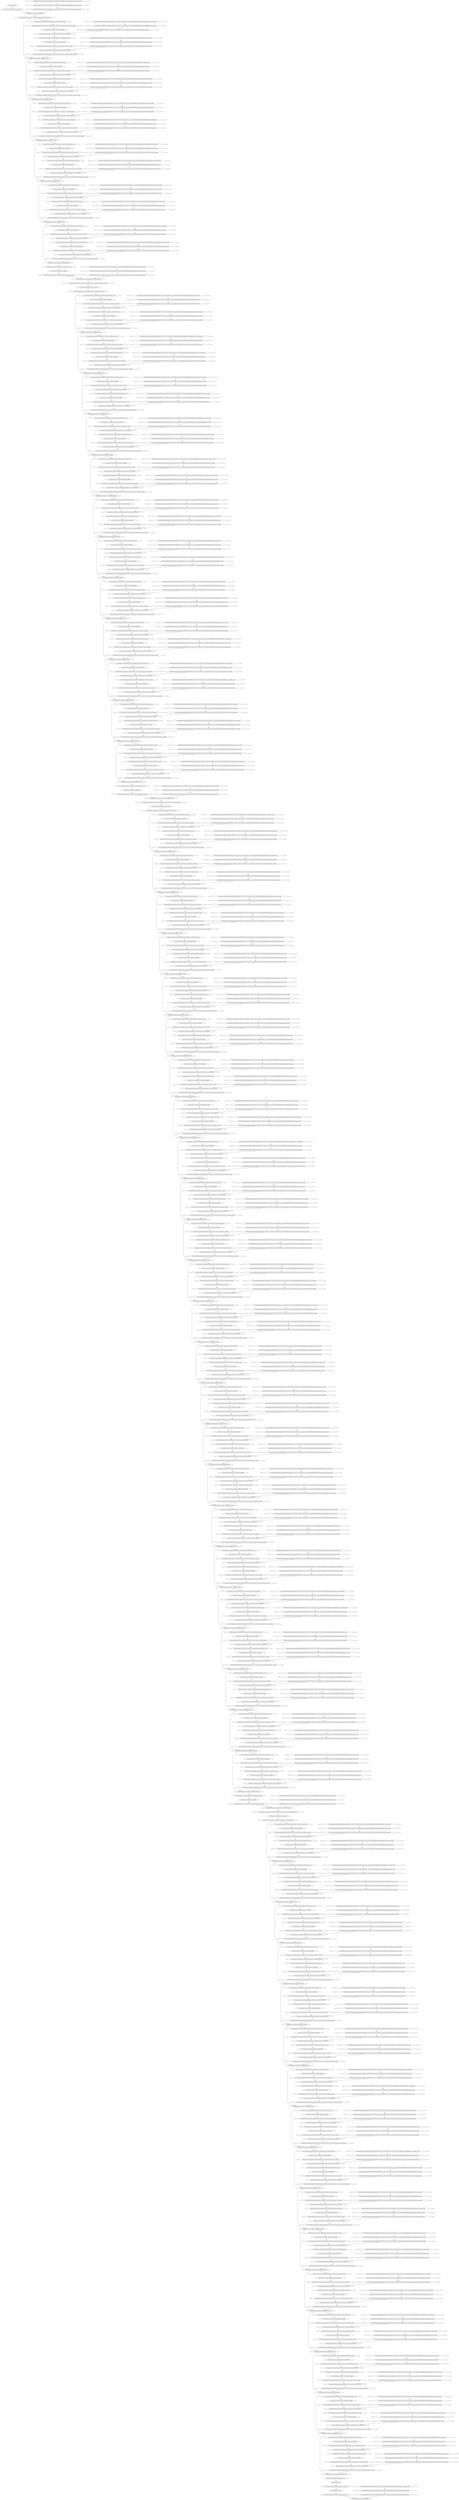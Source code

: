 strict digraph  {
"0 /nncf_model_input" [id=0, scope="", type=nncf_model_input];
"1 SymmetricQuantizer/symmetric_quantize" [id=1, scope=SymmetricQuantizer, type=symmetric_quantize];
"2 DenseNet/NNCFConv2d[conv1]/ModuleDict[pre_ops]/UpdateWeight[0]/RBSparsifyingWeight[op]/calc_rb_binary_mask" [id=2, scope="DenseNet/NNCFConv2d[conv1]/ModuleDict[pre_ops]/UpdateWeight[0]/RBSparsifyingWeight[op]", type=calc_rb_binary_mask];
"3 DenseNet/NNCFConv2d[conv1]/ModuleDict[pre_ops]/UpdateWeight[0]/RBSparsifyingWeight[op]/apply_binary_mask" [id=3, scope="DenseNet/NNCFConv2d[conv1]/ModuleDict[pre_ops]/UpdateWeight[0]/RBSparsifyingWeight[op]", type=apply_binary_mask];
"4 DenseNet/NNCFConv2d[conv1]/ModuleDict[pre_ops]/UpdateWeight[1]/SymmetricQuantizer[op]/symmetric_quantize" [id=4, scope="DenseNet/NNCFConv2d[conv1]/ModuleDict[pre_ops]/UpdateWeight[1]/SymmetricQuantizer[op]", type=symmetric_quantize];
"5 DenseNet/NNCFConv2d[conv1]/conv2d" [id=5, scope="DenseNet/NNCFConv2d[conv1]", type=conv2d];
"6 DenseNet/NNCFConv2d[conv1]/SymmetricQuantizer/symmetric_quantize" [id=6, scope="DenseNet/NNCFConv2d[conv1]/SymmetricQuantizer", type=symmetric_quantize];
"7 DenseNet/Sequential[dense1]/Bottleneck[0]/BatchNorm2d[bn1]/batch_norm" [id=7, scope="DenseNet/Sequential[dense1]/Bottleneck[0]/BatchNorm2d[bn1]", type=batch_norm];
"8 DenseNet/Sequential[dense1]/Bottleneck[0]/BatchNorm2d[bn1]/SymmetricQuantizer/symmetric_quantize" [id=8, scope="DenseNet/Sequential[dense1]/Bottleneck[0]/BatchNorm2d[bn1]/SymmetricQuantizer", type=symmetric_quantize];
"9 DenseNet/Sequential[dense1]/Bottleneck[0]/RELU" [id=9, scope="DenseNet/Sequential[dense1]/Bottleneck[0]", type=RELU];
"10 DenseNet/Sequential[dense1]/Bottleneck[0]/NNCFConv2d[conv1]/ModuleDict[pre_ops]/UpdateWeight[0]/RBSparsifyingWeight[op]/calc_rb_binary_mask" [id=10, scope="DenseNet/Sequential[dense1]/Bottleneck[0]/NNCFConv2d[conv1]/ModuleDict[pre_ops]/UpdateWeight[0]/RBSparsifyingWeight[op]", type=calc_rb_binary_mask];
"11 DenseNet/Sequential[dense1]/Bottleneck[0]/NNCFConv2d[conv1]/ModuleDict[pre_ops]/UpdateWeight[0]/RBSparsifyingWeight[op]/apply_binary_mask" [id=11, scope="DenseNet/Sequential[dense1]/Bottleneck[0]/NNCFConv2d[conv1]/ModuleDict[pre_ops]/UpdateWeight[0]/RBSparsifyingWeight[op]", type=apply_binary_mask];
"12 DenseNet/Sequential[dense1]/Bottleneck[0]/NNCFConv2d[conv1]/ModuleDict[pre_ops]/UpdateWeight[1]/SymmetricQuantizer[op]/symmetric_quantize" [id=12, scope="DenseNet/Sequential[dense1]/Bottleneck[0]/NNCFConv2d[conv1]/ModuleDict[pre_ops]/UpdateWeight[1]/SymmetricQuantizer[op]", type=symmetric_quantize];
"13 DenseNet/Sequential[dense1]/Bottleneck[0]/NNCFConv2d[conv1]/conv2d" [id=13, scope="DenseNet/Sequential[dense1]/Bottleneck[0]/NNCFConv2d[conv1]", type=conv2d];
"14 DenseNet/Sequential[dense1]/Bottleneck[0]/BatchNorm2d[bn2]/batch_norm" [id=14, scope="DenseNet/Sequential[dense1]/Bottleneck[0]/BatchNorm2d[bn2]", type=batch_norm];
"15 DenseNet/Sequential[dense1]/Bottleneck[0]/RELU" [id=15, scope="DenseNet/Sequential[dense1]/Bottleneck[0]", type=RELU];
"16 DenseNet/Sequential[dense1]/Bottleneck[0]/SymmetricQuantizer/symmetric_quantize" [id=16, scope="DenseNet/Sequential[dense1]/Bottleneck[0]/SymmetricQuantizer", type=symmetric_quantize];
"17 DenseNet/Sequential[dense1]/Bottleneck[0]/NNCFConv2d[conv2]/ModuleDict[pre_ops]/UpdateWeight[0]/RBSparsifyingWeight[op]/calc_rb_binary_mask" [id=17, scope="DenseNet/Sequential[dense1]/Bottleneck[0]/NNCFConv2d[conv2]/ModuleDict[pre_ops]/UpdateWeight[0]/RBSparsifyingWeight[op]", type=calc_rb_binary_mask];
"18 DenseNet/Sequential[dense1]/Bottleneck[0]/NNCFConv2d[conv2]/ModuleDict[pre_ops]/UpdateWeight[0]/RBSparsifyingWeight[op]/apply_binary_mask" [id=18, scope="DenseNet/Sequential[dense1]/Bottleneck[0]/NNCFConv2d[conv2]/ModuleDict[pre_ops]/UpdateWeight[0]/RBSparsifyingWeight[op]", type=apply_binary_mask];
"19 DenseNet/Sequential[dense1]/Bottleneck[0]/NNCFConv2d[conv2]/ModuleDict[pre_ops]/UpdateWeight[1]/SymmetricQuantizer[op]/symmetric_quantize" [id=19, scope="DenseNet/Sequential[dense1]/Bottleneck[0]/NNCFConv2d[conv2]/ModuleDict[pre_ops]/UpdateWeight[1]/SymmetricQuantizer[op]", type=symmetric_quantize];
"20 DenseNet/Sequential[dense1]/Bottleneck[0]/NNCFConv2d[conv2]/conv2d" [id=20, scope="DenseNet/Sequential[dense1]/Bottleneck[0]/NNCFConv2d[conv2]", type=conv2d];
"21 DenseNet/Sequential[dense1]/Bottleneck[0]/NNCFConv2d[conv2]/SymmetricQuantizer/symmetric_quantize" [id=21, scope="DenseNet/Sequential[dense1]/Bottleneck[0]/NNCFConv2d[conv2]/SymmetricQuantizer", type=symmetric_quantize];
"22 DenseNet/Sequential[dense1]/Bottleneck[0]/cat" [id=22, scope="DenseNet/Sequential[dense1]/Bottleneck[0]", type=cat];
"23 DenseNet/Sequential[dense1]/Bottleneck[1]/BatchNorm2d[bn1]/batch_norm" [id=23, scope="DenseNet/Sequential[dense1]/Bottleneck[1]/BatchNorm2d[bn1]", type=batch_norm];
"24 DenseNet/Sequential[dense1]/Bottleneck[1]/RELU" [id=24, scope="DenseNet/Sequential[dense1]/Bottleneck[1]", type=RELU];
"25 DenseNet/Sequential[dense1]/Bottleneck[1]/SymmetricQuantizer/symmetric_quantize" [id=25, scope="DenseNet/Sequential[dense1]/Bottleneck[1]/SymmetricQuantizer", type=symmetric_quantize];
"26 DenseNet/Sequential[dense1]/Bottleneck[1]/NNCFConv2d[conv1]/ModuleDict[pre_ops]/UpdateWeight[0]/RBSparsifyingWeight[op]/calc_rb_binary_mask" [id=26, scope="DenseNet/Sequential[dense1]/Bottleneck[1]/NNCFConv2d[conv1]/ModuleDict[pre_ops]/UpdateWeight[0]/RBSparsifyingWeight[op]", type=calc_rb_binary_mask];
"27 DenseNet/Sequential[dense1]/Bottleneck[1]/NNCFConv2d[conv1]/ModuleDict[pre_ops]/UpdateWeight[0]/RBSparsifyingWeight[op]/apply_binary_mask" [id=27, scope="DenseNet/Sequential[dense1]/Bottleneck[1]/NNCFConv2d[conv1]/ModuleDict[pre_ops]/UpdateWeight[0]/RBSparsifyingWeight[op]", type=apply_binary_mask];
"28 DenseNet/Sequential[dense1]/Bottleneck[1]/NNCFConv2d[conv1]/ModuleDict[pre_ops]/UpdateWeight[1]/SymmetricQuantizer[op]/symmetric_quantize" [id=28, scope="DenseNet/Sequential[dense1]/Bottleneck[1]/NNCFConv2d[conv1]/ModuleDict[pre_ops]/UpdateWeight[1]/SymmetricQuantizer[op]", type=symmetric_quantize];
"29 DenseNet/Sequential[dense1]/Bottleneck[1]/NNCFConv2d[conv1]/conv2d" [id=29, scope="DenseNet/Sequential[dense1]/Bottleneck[1]/NNCFConv2d[conv1]", type=conv2d];
"30 DenseNet/Sequential[dense1]/Bottleneck[1]/BatchNorm2d[bn2]/batch_norm" [id=30, scope="DenseNet/Sequential[dense1]/Bottleneck[1]/BatchNorm2d[bn2]", type=batch_norm];
"31 DenseNet/Sequential[dense1]/Bottleneck[1]/RELU" [id=31, scope="DenseNet/Sequential[dense1]/Bottleneck[1]", type=RELU];
"32 DenseNet/Sequential[dense1]/Bottleneck[1]/SymmetricQuantizer/symmetric_quantize" [id=32, scope="DenseNet/Sequential[dense1]/Bottleneck[1]/SymmetricQuantizer", type=symmetric_quantize];
"33 DenseNet/Sequential[dense1]/Bottleneck[1]/NNCFConv2d[conv2]/ModuleDict[pre_ops]/UpdateWeight[0]/RBSparsifyingWeight[op]/calc_rb_binary_mask" [id=33, scope="DenseNet/Sequential[dense1]/Bottleneck[1]/NNCFConv2d[conv2]/ModuleDict[pre_ops]/UpdateWeight[0]/RBSparsifyingWeight[op]", type=calc_rb_binary_mask];
"34 DenseNet/Sequential[dense1]/Bottleneck[1]/NNCFConv2d[conv2]/ModuleDict[pre_ops]/UpdateWeight[0]/RBSparsifyingWeight[op]/apply_binary_mask" [id=34, scope="DenseNet/Sequential[dense1]/Bottleneck[1]/NNCFConv2d[conv2]/ModuleDict[pre_ops]/UpdateWeight[0]/RBSparsifyingWeight[op]", type=apply_binary_mask];
"35 DenseNet/Sequential[dense1]/Bottleneck[1]/NNCFConv2d[conv2]/ModuleDict[pre_ops]/UpdateWeight[1]/SymmetricQuantizer[op]/symmetric_quantize" [id=35, scope="DenseNet/Sequential[dense1]/Bottleneck[1]/NNCFConv2d[conv2]/ModuleDict[pre_ops]/UpdateWeight[1]/SymmetricQuantizer[op]", type=symmetric_quantize];
"36 DenseNet/Sequential[dense1]/Bottleneck[1]/NNCFConv2d[conv2]/conv2d" [id=36, scope="DenseNet/Sequential[dense1]/Bottleneck[1]/NNCFConv2d[conv2]", type=conv2d];
"37 DenseNet/Sequential[dense1]/Bottleneck[1]/NNCFConv2d[conv2]/SymmetricQuantizer/symmetric_quantize" [id=37, scope="DenseNet/Sequential[dense1]/Bottleneck[1]/NNCFConv2d[conv2]/SymmetricQuantizer", type=symmetric_quantize];
"38 DenseNet/Sequential[dense1]/Bottleneck[1]/cat" [id=38, scope="DenseNet/Sequential[dense1]/Bottleneck[1]", type=cat];
"39 DenseNet/Sequential[dense1]/Bottleneck[2]/BatchNorm2d[bn1]/batch_norm" [id=39, scope="DenseNet/Sequential[dense1]/Bottleneck[2]/BatchNorm2d[bn1]", type=batch_norm];
"40 DenseNet/Sequential[dense1]/Bottleneck[2]/RELU" [id=40, scope="DenseNet/Sequential[dense1]/Bottleneck[2]", type=RELU];
"41 DenseNet/Sequential[dense1]/Bottleneck[2]/SymmetricQuantizer/symmetric_quantize" [id=41, scope="DenseNet/Sequential[dense1]/Bottleneck[2]/SymmetricQuantizer", type=symmetric_quantize];
"42 DenseNet/Sequential[dense1]/Bottleneck[2]/NNCFConv2d[conv1]/ModuleDict[pre_ops]/UpdateWeight[0]/RBSparsifyingWeight[op]/calc_rb_binary_mask" [id=42, scope="DenseNet/Sequential[dense1]/Bottleneck[2]/NNCFConv2d[conv1]/ModuleDict[pre_ops]/UpdateWeight[0]/RBSparsifyingWeight[op]", type=calc_rb_binary_mask];
"43 DenseNet/Sequential[dense1]/Bottleneck[2]/NNCFConv2d[conv1]/ModuleDict[pre_ops]/UpdateWeight[0]/RBSparsifyingWeight[op]/apply_binary_mask" [id=43, scope="DenseNet/Sequential[dense1]/Bottleneck[2]/NNCFConv2d[conv1]/ModuleDict[pre_ops]/UpdateWeight[0]/RBSparsifyingWeight[op]", type=apply_binary_mask];
"44 DenseNet/Sequential[dense1]/Bottleneck[2]/NNCFConv2d[conv1]/ModuleDict[pre_ops]/UpdateWeight[1]/SymmetricQuantizer[op]/symmetric_quantize" [id=44, scope="DenseNet/Sequential[dense1]/Bottleneck[2]/NNCFConv2d[conv1]/ModuleDict[pre_ops]/UpdateWeight[1]/SymmetricQuantizer[op]", type=symmetric_quantize];
"45 DenseNet/Sequential[dense1]/Bottleneck[2]/NNCFConv2d[conv1]/conv2d" [id=45, scope="DenseNet/Sequential[dense1]/Bottleneck[2]/NNCFConv2d[conv1]", type=conv2d];
"46 DenseNet/Sequential[dense1]/Bottleneck[2]/BatchNorm2d[bn2]/batch_norm" [id=46, scope="DenseNet/Sequential[dense1]/Bottleneck[2]/BatchNorm2d[bn2]", type=batch_norm];
"47 DenseNet/Sequential[dense1]/Bottleneck[2]/RELU" [id=47, scope="DenseNet/Sequential[dense1]/Bottleneck[2]", type=RELU];
"48 DenseNet/Sequential[dense1]/Bottleneck[2]/SymmetricQuantizer/symmetric_quantize" [id=48, scope="DenseNet/Sequential[dense1]/Bottleneck[2]/SymmetricQuantizer", type=symmetric_quantize];
"49 DenseNet/Sequential[dense1]/Bottleneck[2]/NNCFConv2d[conv2]/ModuleDict[pre_ops]/UpdateWeight[0]/RBSparsifyingWeight[op]/calc_rb_binary_mask" [id=49, scope="DenseNet/Sequential[dense1]/Bottleneck[2]/NNCFConv2d[conv2]/ModuleDict[pre_ops]/UpdateWeight[0]/RBSparsifyingWeight[op]", type=calc_rb_binary_mask];
"50 DenseNet/Sequential[dense1]/Bottleneck[2]/NNCFConv2d[conv2]/ModuleDict[pre_ops]/UpdateWeight[0]/RBSparsifyingWeight[op]/apply_binary_mask" [id=50, scope="DenseNet/Sequential[dense1]/Bottleneck[2]/NNCFConv2d[conv2]/ModuleDict[pre_ops]/UpdateWeight[0]/RBSparsifyingWeight[op]", type=apply_binary_mask];
"51 DenseNet/Sequential[dense1]/Bottleneck[2]/NNCFConv2d[conv2]/ModuleDict[pre_ops]/UpdateWeight[1]/SymmetricQuantizer[op]/symmetric_quantize" [id=51, scope="DenseNet/Sequential[dense1]/Bottleneck[2]/NNCFConv2d[conv2]/ModuleDict[pre_ops]/UpdateWeight[1]/SymmetricQuantizer[op]", type=symmetric_quantize];
"52 DenseNet/Sequential[dense1]/Bottleneck[2]/NNCFConv2d[conv2]/conv2d" [id=52, scope="DenseNet/Sequential[dense1]/Bottleneck[2]/NNCFConv2d[conv2]", type=conv2d];
"53 DenseNet/Sequential[dense1]/Bottleneck[2]/NNCFConv2d[conv2]/SymmetricQuantizer/symmetric_quantize" [id=53, scope="DenseNet/Sequential[dense1]/Bottleneck[2]/NNCFConv2d[conv2]/SymmetricQuantizer", type=symmetric_quantize];
"54 DenseNet/Sequential[dense1]/Bottleneck[2]/cat" [id=54, scope="DenseNet/Sequential[dense1]/Bottleneck[2]", type=cat];
"55 DenseNet/Sequential[dense1]/Bottleneck[3]/BatchNorm2d[bn1]/batch_norm" [id=55, scope="DenseNet/Sequential[dense1]/Bottleneck[3]/BatchNorm2d[bn1]", type=batch_norm];
"56 DenseNet/Sequential[dense1]/Bottleneck[3]/RELU" [id=56, scope="DenseNet/Sequential[dense1]/Bottleneck[3]", type=RELU];
"57 DenseNet/Sequential[dense1]/Bottleneck[3]/SymmetricQuantizer/symmetric_quantize" [id=57, scope="DenseNet/Sequential[dense1]/Bottleneck[3]/SymmetricQuantizer", type=symmetric_quantize];
"58 DenseNet/Sequential[dense1]/Bottleneck[3]/NNCFConv2d[conv1]/ModuleDict[pre_ops]/UpdateWeight[0]/RBSparsifyingWeight[op]/calc_rb_binary_mask" [id=58, scope="DenseNet/Sequential[dense1]/Bottleneck[3]/NNCFConv2d[conv1]/ModuleDict[pre_ops]/UpdateWeight[0]/RBSparsifyingWeight[op]", type=calc_rb_binary_mask];
"59 DenseNet/Sequential[dense1]/Bottleneck[3]/NNCFConv2d[conv1]/ModuleDict[pre_ops]/UpdateWeight[0]/RBSparsifyingWeight[op]/apply_binary_mask" [id=59, scope="DenseNet/Sequential[dense1]/Bottleneck[3]/NNCFConv2d[conv1]/ModuleDict[pre_ops]/UpdateWeight[0]/RBSparsifyingWeight[op]", type=apply_binary_mask];
"60 DenseNet/Sequential[dense1]/Bottleneck[3]/NNCFConv2d[conv1]/ModuleDict[pre_ops]/UpdateWeight[1]/SymmetricQuantizer[op]/symmetric_quantize" [id=60, scope="DenseNet/Sequential[dense1]/Bottleneck[3]/NNCFConv2d[conv1]/ModuleDict[pre_ops]/UpdateWeight[1]/SymmetricQuantizer[op]", type=symmetric_quantize];
"61 DenseNet/Sequential[dense1]/Bottleneck[3]/NNCFConv2d[conv1]/conv2d" [id=61, scope="DenseNet/Sequential[dense1]/Bottleneck[3]/NNCFConv2d[conv1]", type=conv2d];
"62 DenseNet/Sequential[dense1]/Bottleneck[3]/BatchNorm2d[bn2]/batch_norm" [id=62, scope="DenseNet/Sequential[dense1]/Bottleneck[3]/BatchNorm2d[bn2]", type=batch_norm];
"63 DenseNet/Sequential[dense1]/Bottleneck[3]/RELU" [id=63, scope="DenseNet/Sequential[dense1]/Bottleneck[3]", type=RELU];
"64 DenseNet/Sequential[dense1]/Bottleneck[3]/SymmetricQuantizer/symmetric_quantize" [id=64, scope="DenseNet/Sequential[dense1]/Bottleneck[3]/SymmetricQuantizer", type=symmetric_quantize];
"65 DenseNet/Sequential[dense1]/Bottleneck[3]/NNCFConv2d[conv2]/ModuleDict[pre_ops]/UpdateWeight[0]/RBSparsifyingWeight[op]/calc_rb_binary_mask" [id=65, scope="DenseNet/Sequential[dense1]/Bottleneck[3]/NNCFConv2d[conv2]/ModuleDict[pre_ops]/UpdateWeight[0]/RBSparsifyingWeight[op]", type=calc_rb_binary_mask];
"66 DenseNet/Sequential[dense1]/Bottleneck[3]/NNCFConv2d[conv2]/ModuleDict[pre_ops]/UpdateWeight[0]/RBSparsifyingWeight[op]/apply_binary_mask" [id=66, scope="DenseNet/Sequential[dense1]/Bottleneck[3]/NNCFConv2d[conv2]/ModuleDict[pre_ops]/UpdateWeight[0]/RBSparsifyingWeight[op]", type=apply_binary_mask];
"67 DenseNet/Sequential[dense1]/Bottleneck[3]/NNCFConv2d[conv2]/ModuleDict[pre_ops]/UpdateWeight[1]/SymmetricQuantizer[op]/symmetric_quantize" [id=67, scope="DenseNet/Sequential[dense1]/Bottleneck[3]/NNCFConv2d[conv2]/ModuleDict[pre_ops]/UpdateWeight[1]/SymmetricQuantizer[op]", type=symmetric_quantize];
"68 DenseNet/Sequential[dense1]/Bottleneck[3]/NNCFConv2d[conv2]/conv2d" [id=68, scope="DenseNet/Sequential[dense1]/Bottleneck[3]/NNCFConv2d[conv2]", type=conv2d];
"69 DenseNet/Sequential[dense1]/Bottleneck[3]/NNCFConv2d[conv2]/SymmetricQuantizer/symmetric_quantize" [id=69, scope="DenseNet/Sequential[dense1]/Bottleneck[3]/NNCFConv2d[conv2]/SymmetricQuantizer", type=symmetric_quantize];
"70 DenseNet/Sequential[dense1]/Bottleneck[3]/cat" [id=70, scope="DenseNet/Sequential[dense1]/Bottleneck[3]", type=cat];
"71 DenseNet/Sequential[dense1]/Bottleneck[4]/BatchNorm2d[bn1]/batch_norm" [id=71, scope="DenseNet/Sequential[dense1]/Bottleneck[4]/BatchNorm2d[bn1]", type=batch_norm];
"72 DenseNet/Sequential[dense1]/Bottleneck[4]/RELU" [id=72, scope="DenseNet/Sequential[dense1]/Bottleneck[4]", type=RELU];
"73 DenseNet/Sequential[dense1]/Bottleneck[4]/SymmetricQuantizer/symmetric_quantize" [id=73, scope="DenseNet/Sequential[dense1]/Bottleneck[4]/SymmetricQuantizer", type=symmetric_quantize];
"74 DenseNet/Sequential[dense1]/Bottleneck[4]/NNCFConv2d[conv1]/ModuleDict[pre_ops]/UpdateWeight[0]/RBSparsifyingWeight[op]/calc_rb_binary_mask" [id=74, scope="DenseNet/Sequential[dense1]/Bottleneck[4]/NNCFConv2d[conv1]/ModuleDict[pre_ops]/UpdateWeight[0]/RBSparsifyingWeight[op]", type=calc_rb_binary_mask];
"75 DenseNet/Sequential[dense1]/Bottleneck[4]/NNCFConv2d[conv1]/ModuleDict[pre_ops]/UpdateWeight[0]/RBSparsifyingWeight[op]/apply_binary_mask" [id=75, scope="DenseNet/Sequential[dense1]/Bottleneck[4]/NNCFConv2d[conv1]/ModuleDict[pre_ops]/UpdateWeight[0]/RBSparsifyingWeight[op]", type=apply_binary_mask];
"76 DenseNet/Sequential[dense1]/Bottleneck[4]/NNCFConv2d[conv1]/ModuleDict[pre_ops]/UpdateWeight[1]/SymmetricQuantizer[op]/symmetric_quantize" [id=76, scope="DenseNet/Sequential[dense1]/Bottleneck[4]/NNCFConv2d[conv1]/ModuleDict[pre_ops]/UpdateWeight[1]/SymmetricQuantizer[op]", type=symmetric_quantize];
"77 DenseNet/Sequential[dense1]/Bottleneck[4]/NNCFConv2d[conv1]/conv2d" [id=77, scope="DenseNet/Sequential[dense1]/Bottleneck[4]/NNCFConv2d[conv1]", type=conv2d];
"78 DenseNet/Sequential[dense1]/Bottleneck[4]/BatchNorm2d[bn2]/batch_norm" [id=78, scope="DenseNet/Sequential[dense1]/Bottleneck[4]/BatchNorm2d[bn2]", type=batch_norm];
"79 DenseNet/Sequential[dense1]/Bottleneck[4]/RELU" [id=79, scope="DenseNet/Sequential[dense1]/Bottleneck[4]", type=RELU];
"80 DenseNet/Sequential[dense1]/Bottleneck[4]/SymmetricQuantizer/symmetric_quantize" [id=80, scope="DenseNet/Sequential[dense1]/Bottleneck[4]/SymmetricQuantizer", type=symmetric_quantize];
"81 DenseNet/Sequential[dense1]/Bottleneck[4]/NNCFConv2d[conv2]/ModuleDict[pre_ops]/UpdateWeight[0]/RBSparsifyingWeight[op]/calc_rb_binary_mask" [id=81, scope="DenseNet/Sequential[dense1]/Bottleneck[4]/NNCFConv2d[conv2]/ModuleDict[pre_ops]/UpdateWeight[0]/RBSparsifyingWeight[op]", type=calc_rb_binary_mask];
"82 DenseNet/Sequential[dense1]/Bottleneck[4]/NNCFConv2d[conv2]/ModuleDict[pre_ops]/UpdateWeight[0]/RBSparsifyingWeight[op]/apply_binary_mask" [id=82, scope="DenseNet/Sequential[dense1]/Bottleneck[4]/NNCFConv2d[conv2]/ModuleDict[pre_ops]/UpdateWeight[0]/RBSparsifyingWeight[op]", type=apply_binary_mask];
"83 DenseNet/Sequential[dense1]/Bottleneck[4]/NNCFConv2d[conv2]/ModuleDict[pre_ops]/UpdateWeight[1]/SymmetricQuantizer[op]/symmetric_quantize" [id=83, scope="DenseNet/Sequential[dense1]/Bottleneck[4]/NNCFConv2d[conv2]/ModuleDict[pre_ops]/UpdateWeight[1]/SymmetricQuantizer[op]", type=symmetric_quantize];
"84 DenseNet/Sequential[dense1]/Bottleneck[4]/NNCFConv2d[conv2]/conv2d" [id=84, scope="DenseNet/Sequential[dense1]/Bottleneck[4]/NNCFConv2d[conv2]", type=conv2d];
"85 DenseNet/Sequential[dense1]/Bottleneck[4]/NNCFConv2d[conv2]/SymmetricQuantizer/symmetric_quantize" [id=85, scope="DenseNet/Sequential[dense1]/Bottleneck[4]/NNCFConv2d[conv2]/SymmetricQuantizer", type=symmetric_quantize];
"86 DenseNet/Sequential[dense1]/Bottleneck[4]/cat" [id=86, scope="DenseNet/Sequential[dense1]/Bottleneck[4]", type=cat];
"87 DenseNet/Sequential[dense1]/Bottleneck[5]/BatchNorm2d[bn1]/batch_norm" [id=87, scope="DenseNet/Sequential[dense1]/Bottleneck[5]/BatchNorm2d[bn1]", type=batch_norm];
"88 DenseNet/Sequential[dense1]/Bottleneck[5]/RELU" [id=88, scope="DenseNet/Sequential[dense1]/Bottleneck[5]", type=RELU];
"89 DenseNet/Sequential[dense1]/Bottleneck[5]/SymmetricQuantizer/symmetric_quantize" [id=89, scope="DenseNet/Sequential[dense1]/Bottleneck[5]/SymmetricQuantizer", type=symmetric_quantize];
"90 DenseNet/Sequential[dense1]/Bottleneck[5]/NNCFConv2d[conv1]/ModuleDict[pre_ops]/UpdateWeight[0]/RBSparsifyingWeight[op]/calc_rb_binary_mask" [id=90, scope="DenseNet/Sequential[dense1]/Bottleneck[5]/NNCFConv2d[conv1]/ModuleDict[pre_ops]/UpdateWeight[0]/RBSparsifyingWeight[op]", type=calc_rb_binary_mask];
"91 DenseNet/Sequential[dense1]/Bottleneck[5]/NNCFConv2d[conv1]/ModuleDict[pre_ops]/UpdateWeight[0]/RBSparsifyingWeight[op]/apply_binary_mask" [id=91, scope="DenseNet/Sequential[dense1]/Bottleneck[5]/NNCFConv2d[conv1]/ModuleDict[pre_ops]/UpdateWeight[0]/RBSparsifyingWeight[op]", type=apply_binary_mask];
"92 DenseNet/Sequential[dense1]/Bottleneck[5]/NNCFConv2d[conv1]/ModuleDict[pre_ops]/UpdateWeight[1]/SymmetricQuantizer[op]/symmetric_quantize" [id=92, scope="DenseNet/Sequential[dense1]/Bottleneck[5]/NNCFConv2d[conv1]/ModuleDict[pre_ops]/UpdateWeight[1]/SymmetricQuantizer[op]", type=symmetric_quantize];
"93 DenseNet/Sequential[dense1]/Bottleneck[5]/NNCFConv2d[conv1]/conv2d" [id=93, scope="DenseNet/Sequential[dense1]/Bottleneck[5]/NNCFConv2d[conv1]", type=conv2d];
"94 DenseNet/Sequential[dense1]/Bottleneck[5]/BatchNorm2d[bn2]/batch_norm" [id=94, scope="DenseNet/Sequential[dense1]/Bottleneck[5]/BatchNorm2d[bn2]", type=batch_norm];
"95 DenseNet/Sequential[dense1]/Bottleneck[5]/RELU" [id=95, scope="DenseNet/Sequential[dense1]/Bottleneck[5]", type=RELU];
"96 DenseNet/Sequential[dense1]/Bottleneck[5]/SymmetricQuantizer/symmetric_quantize" [id=96, scope="DenseNet/Sequential[dense1]/Bottleneck[5]/SymmetricQuantizer", type=symmetric_quantize];
"97 DenseNet/Sequential[dense1]/Bottleneck[5]/NNCFConv2d[conv2]/ModuleDict[pre_ops]/UpdateWeight[0]/RBSparsifyingWeight[op]/calc_rb_binary_mask" [id=97, scope="DenseNet/Sequential[dense1]/Bottleneck[5]/NNCFConv2d[conv2]/ModuleDict[pre_ops]/UpdateWeight[0]/RBSparsifyingWeight[op]", type=calc_rb_binary_mask];
"98 DenseNet/Sequential[dense1]/Bottleneck[5]/NNCFConv2d[conv2]/ModuleDict[pre_ops]/UpdateWeight[0]/RBSparsifyingWeight[op]/apply_binary_mask" [id=98, scope="DenseNet/Sequential[dense1]/Bottleneck[5]/NNCFConv2d[conv2]/ModuleDict[pre_ops]/UpdateWeight[0]/RBSparsifyingWeight[op]", type=apply_binary_mask];
"99 DenseNet/Sequential[dense1]/Bottleneck[5]/NNCFConv2d[conv2]/ModuleDict[pre_ops]/UpdateWeight[1]/SymmetricQuantizer[op]/symmetric_quantize" [id=99, scope="DenseNet/Sequential[dense1]/Bottleneck[5]/NNCFConv2d[conv2]/ModuleDict[pre_ops]/UpdateWeight[1]/SymmetricQuantizer[op]", type=symmetric_quantize];
"100 DenseNet/Sequential[dense1]/Bottleneck[5]/NNCFConv2d[conv2]/conv2d" [id=100, scope="DenseNet/Sequential[dense1]/Bottleneck[5]/NNCFConv2d[conv2]", type=conv2d];
"101 DenseNet/Sequential[dense1]/Bottleneck[5]/NNCFConv2d[conv2]/SymmetricQuantizer/symmetric_quantize" [id=101, scope="DenseNet/Sequential[dense1]/Bottleneck[5]/NNCFConv2d[conv2]/SymmetricQuantizer", type=symmetric_quantize];
"102 DenseNet/Sequential[dense1]/Bottleneck[5]/cat" [id=102, scope="DenseNet/Sequential[dense1]/Bottleneck[5]", type=cat];
"103 DenseNet/Transition[trans1]/BatchNorm2d[bn]/batch_norm" [id=103, scope="DenseNet/Transition[trans1]/BatchNorm2d[bn]", type=batch_norm];
"104 DenseNet/Transition[trans1]/RELU" [id=104, scope="DenseNet/Transition[trans1]", type=RELU];
"105 DenseNet/Transition[trans1]/SymmetricQuantizer/symmetric_quantize" [id=105, scope="DenseNet/Transition[trans1]/SymmetricQuantizer", type=symmetric_quantize];
"106 DenseNet/Transition[trans1]/NNCFConv2d[conv]/ModuleDict[pre_ops]/UpdateWeight[0]/RBSparsifyingWeight[op]/calc_rb_binary_mask" [id=106, scope="DenseNet/Transition[trans1]/NNCFConv2d[conv]/ModuleDict[pre_ops]/UpdateWeight[0]/RBSparsifyingWeight[op]", type=calc_rb_binary_mask];
"107 DenseNet/Transition[trans1]/NNCFConv2d[conv]/ModuleDict[pre_ops]/UpdateWeight[0]/RBSparsifyingWeight[op]/apply_binary_mask" [id=107, scope="DenseNet/Transition[trans1]/NNCFConv2d[conv]/ModuleDict[pre_ops]/UpdateWeight[0]/RBSparsifyingWeight[op]", type=apply_binary_mask];
"108 DenseNet/Transition[trans1]/NNCFConv2d[conv]/ModuleDict[pre_ops]/UpdateWeight[1]/SymmetricQuantizer[op]/symmetric_quantize" [id=108, scope="DenseNet/Transition[trans1]/NNCFConv2d[conv]/ModuleDict[pre_ops]/UpdateWeight[1]/SymmetricQuantizer[op]", type=symmetric_quantize];
"109 DenseNet/Transition[trans1]/NNCFConv2d[conv]/conv2d" [id=109, scope="DenseNet/Transition[trans1]/NNCFConv2d[conv]", type=conv2d];
"110 DenseNet/Transition[trans1]/NNCFConv2d[conv]/SymmetricQuantizer/symmetric_quantize" [id=110, scope="DenseNet/Transition[trans1]/NNCFConv2d[conv]/SymmetricQuantizer", type=symmetric_quantize];
"111 DenseNet/Transition[trans1]/avg_pool2d" [id=111, scope="DenseNet/Transition[trans1]", type=avg_pool2d];
"112 DenseNet/Transition[trans1]/SymmetricQuantizer/symmetric_quantize" [id=112, scope="DenseNet/Transition[trans1]/SymmetricQuantizer", type=symmetric_quantize];
"113 DenseNet/Sequential[dense2]/Bottleneck[0]/BatchNorm2d[bn1]/batch_norm" [id=113, scope="DenseNet/Sequential[dense2]/Bottleneck[0]/BatchNorm2d[bn1]", type=batch_norm];
"114 DenseNet/Sequential[dense2]/Bottleneck[0]/RELU" [id=114, scope="DenseNet/Sequential[dense2]/Bottleneck[0]", type=RELU];
"115 DenseNet/Sequential[dense2]/Bottleneck[0]/SymmetricQuantizer/symmetric_quantize" [id=115, scope="DenseNet/Sequential[dense2]/Bottleneck[0]/SymmetricQuantizer", type=symmetric_quantize];
"116 DenseNet/Sequential[dense2]/Bottleneck[0]/NNCFConv2d[conv1]/ModuleDict[pre_ops]/UpdateWeight[0]/RBSparsifyingWeight[op]/calc_rb_binary_mask" [id=116, scope="DenseNet/Sequential[dense2]/Bottleneck[0]/NNCFConv2d[conv1]/ModuleDict[pre_ops]/UpdateWeight[0]/RBSparsifyingWeight[op]", type=calc_rb_binary_mask];
"117 DenseNet/Sequential[dense2]/Bottleneck[0]/NNCFConv2d[conv1]/ModuleDict[pre_ops]/UpdateWeight[0]/RBSparsifyingWeight[op]/apply_binary_mask" [id=117, scope="DenseNet/Sequential[dense2]/Bottleneck[0]/NNCFConv2d[conv1]/ModuleDict[pre_ops]/UpdateWeight[0]/RBSparsifyingWeight[op]", type=apply_binary_mask];
"118 DenseNet/Sequential[dense2]/Bottleneck[0]/NNCFConv2d[conv1]/ModuleDict[pre_ops]/UpdateWeight[1]/SymmetricQuantizer[op]/symmetric_quantize" [id=118, scope="DenseNet/Sequential[dense2]/Bottleneck[0]/NNCFConv2d[conv1]/ModuleDict[pre_ops]/UpdateWeight[1]/SymmetricQuantizer[op]", type=symmetric_quantize];
"119 DenseNet/Sequential[dense2]/Bottleneck[0]/NNCFConv2d[conv1]/conv2d" [id=119, scope="DenseNet/Sequential[dense2]/Bottleneck[0]/NNCFConv2d[conv1]", type=conv2d];
"120 DenseNet/Sequential[dense2]/Bottleneck[0]/BatchNorm2d[bn2]/batch_norm" [id=120, scope="DenseNet/Sequential[dense2]/Bottleneck[0]/BatchNorm2d[bn2]", type=batch_norm];
"121 DenseNet/Sequential[dense2]/Bottleneck[0]/RELU" [id=121, scope="DenseNet/Sequential[dense2]/Bottleneck[0]", type=RELU];
"122 DenseNet/Sequential[dense2]/Bottleneck[0]/SymmetricQuantizer/symmetric_quantize" [id=122, scope="DenseNet/Sequential[dense2]/Bottleneck[0]/SymmetricQuantizer", type=symmetric_quantize];
"123 DenseNet/Sequential[dense2]/Bottleneck[0]/NNCFConv2d[conv2]/ModuleDict[pre_ops]/UpdateWeight[0]/RBSparsifyingWeight[op]/calc_rb_binary_mask" [id=123, scope="DenseNet/Sequential[dense2]/Bottleneck[0]/NNCFConv2d[conv2]/ModuleDict[pre_ops]/UpdateWeight[0]/RBSparsifyingWeight[op]", type=calc_rb_binary_mask];
"124 DenseNet/Sequential[dense2]/Bottleneck[0]/NNCFConv2d[conv2]/ModuleDict[pre_ops]/UpdateWeight[0]/RBSparsifyingWeight[op]/apply_binary_mask" [id=124, scope="DenseNet/Sequential[dense2]/Bottleneck[0]/NNCFConv2d[conv2]/ModuleDict[pre_ops]/UpdateWeight[0]/RBSparsifyingWeight[op]", type=apply_binary_mask];
"125 DenseNet/Sequential[dense2]/Bottleneck[0]/NNCFConv2d[conv2]/ModuleDict[pre_ops]/UpdateWeight[1]/SymmetricQuantizer[op]/symmetric_quantize" [id=125, scope="DenseNet/Sequential[dense2]/Bottleneck[0]/NNCFConv2d[conv2]/ModuleDict[pre_ops]/UpdateWeight[1]/SymmetricQuantizer[op]", type=symmetric_quantize];
"126 DenseNet/Sequential[dense2]/Bottleneck[0]/NNCFConv2d[conv2]/conv2d" [id=126, scope="DenseNet/Sequential[dense2]/Bottleneck[0]/NNCFConv2d[conv2]", type=conv2d];
"127 DenseNet/Sequential[dense2]/Bottleneck[0]/NNCFConv2d[conv2]/SymmetricQuantizer/symmetric_quantize" [id=127, scope="DenseNet/Sequential[dense2]/Bottleneck[0]/NNCFConv2d[conv2]/SymmetricQuantizer", type=symmetric_quantize];
"128 DenseNet/Sequential[dense2]/Bottleneck[0]/cat" [id=128, scope="DenseNet/Sequential[dense2]/Bottleneck[0]", type=cat];
"129 DenseNet/Sequential[dense2]/Bottleneck[1]/BatchNorm2d[bn1]/batch_norm" [id=129, scope="DenseNet/Sequential[dense2]/Bottleneck[1]/BatchNorm2d[bn1]", type=batch_norm];
"130 DenseNet/Sequential[dense2]/Bottleneck[1]/RELU" [id=130, scope="DenseNet/Sequential[dense2]/Bottleneck[1]", type=RELU];
"131 DenseNet/Sequential[dense2]/Bottleneck[1]/SymmetricQuantizer/symmetric_quantize" [id=131, scope="DenseNet/Sequential[dense2]/Bottleneck[1]/SymmetricQuantizer", type=symmetric_quantize];
"132 DenseNet/Sequential[dense2]/Bottleneck[1]/NNCFConv2d[conv1]/ModuleDict[pre_ops]/UpdateWeight[0]/RBSparsifyingWeight[op]/calc_rb_binary_mask" [id=132, scope="DenseNet/Sequential[dense2]/Bottleneck[1]/NNCFConv2d[conv1]/ModuleDict[pre_ops]/UpdateWeight[0]/RBSparsifyingWeight[op]", type=calc_rb_binary_mask];
"133 DenseNet/Sequential[dense2]/Bottleneck[1]/NNCFConv2d[conv1]/ModuleDict[pre_ops]/UpdateWeight[0]/RBSparsifyingWeight[op]/apply_binary_mask" [id=133, scope="DenseNet/Sequential[dense2]/Bottleneck[1]/NNCFConv2d[conv1]/ModuleDict[pre_ops]/UpdateWeight[0]/RBSparsifyingWeight[op]", type=apply_binary_mask];
"134 DenseNet/Sequential[dense2]/Bottleneck[1]/NNCFConv2d[conv1]/ModuleDict[pre_ops]/UpdateWeight[1]/SymmetricQuantizer[op]/symmetric_quantize" [id=134, scope="DenseNet/Sequential[dense2]/Bottleneck[1]/NNCFConv2d[conv1]/ModuleDict[pre_ops]/UpdateWeight[1]/SymmetricQuantizer[op]", type=symmetric_quantize];
"135 DenseNet/Sequential[dense2]/Bottleneck[1]/NNCFConv2d[conv1]/conv2d" [id=135, scope="DenseNet/Sequential[dense2]/Bottleneck[1]/NNCFConv2d[conv1]", type=conv2d];
"136 DenseNet/Sequential[dense2]/Bottleneck[1]/BatchNorm2d[bn2]/batch_norm" [id=136, scope="DenseNet/Sequential[dense2]/Bottleneck[1]/BatchNorm2d[bn2]", type=batch_norm];
"137 DenseNet/Sequential[dense2]/Bottleneck[1]/RELU" [id=137, scope="DenseNet/Sequential[dense2]/Bottleneck[1]", type=RELU];
"138 DenseNet/Sequential[dense2]/Bottleneck[1]/SymmetricQuantizer/symmetric_quantize" [id=138, scope="DenseNet/Sequential[dense2]/Bottleneck[1]/SymmetricQuantizer", type=symmetric_quantize];
"139 DenseNet/Sequential[dense2]/Bottleneck[1]/NNCFConv2d[conv2]/ModuleDict[pre_ops]/UpdateWeight[0]/RBSparsifyingWeight[op]/calc_rb_binary_mask" [id=139, scope="DenseNet/Sequential[dense2]/Bottleneck[1]/NNCFConv2d[conv2]/ModuleDict[pre_ops]/UpdateWeight[0]/RBSparsifyingWeight[op]", type=calc_rb_binary_mask];
"140 DenseNet/Sequential[dense2]/Bottleneck[1]/NNCFConv2d[conv2]/ModuleDict[pre_ops]/UpdateWeight[0]/RBSparsifyingWeight[op]/apply_binary_mask" [id=140, scope="DenseNet/Sequential[dense2]/Bottleneck[1]/NNCFConv2d[conv2]/ModuleDict[pre_ops]/UpdateWeight[0]/RBSparsifyingWeight[op]", type=apply_binary_mask];
"141 DenseNet/Sequential[dense2]/Bottleneck[1]/NNCFConv2d[conv2]/ModuleDict[pre_ops]/UpdateWeight[1]/SymmetricQuantizer[op]/symmetric_quantize" [id=141, scope="DenseNet/Sequential[dense2]/Bottleneck[1]/NNCFConv2d[conv2]/ModuleDict[pre_ops]/UpdateWeight[1]/SymmetricQuantizer[op]", type=symmetric_quantize];
"142 DenseNet/Sequential[dense2]/Bottleneck[1]/NNCFConv2d[conv2]/conv2d" [id=142, scope="DenseNet/Sequential[dense2]/Bottleneck[1]/NNCFConv2d[conv2]", type=conv2d];
"143 DenseNet/Sequential[dense2]/Bottleneck[1]/NNCFConv2d[conv2]/SymmetricQuantizer/symmetric_quantize" [id=143, scope="DenseNet/Sequential[dense2]/Bottleneck[1]/NNCFConv2d[conv2]/SymmetricQuantizer", type=symmetric_quantize];
"144 DenseNet/Sequential[dense2]/Bottleneck[1]/cat" [id=144, scope="DenseNet/Sequential[dense2]/Bottleneck[1]", type=cat];
"145 DenseNet/Sequential[dense2]/Bottleneck[2]/BatchNorm2d[bn1]/batch_norm" [id=145, scope="DenseNet/Sequential[dense2]/Bottleneck[2]/BatchNorm2d[bn1]", type=batch_norm];
"146 DenseNet/Sequential[dense2]/Bottleneck[2]/RELU" [id=146, scope="DenseNet/Sequential[dense2]/Bottleneck[2]", type=RELU];
"147 DenseNet/Sequential[dense2]/Bottleneck[2]/SymmetricQuantizer/symmetric_quantize" [id=147, scope="DenseNet/Sequential[dense2]/Bottleneck[2]/SymmetricQuantizer", type=symmetric_quantize];
"148 DenseNet/Sequential[dense2]/Bottleneck[2]/NNCFConv2d[conv1]/ModuleDict[pre_ops]/UpdateWeight[0]/RBSparsifyingWeight[op]/calc_rb_binary_mask" [id=148, scope="DenseNet/Sequential[dense2]/Bottleneck[2]/NNCFConv2d[conv1]/ModuleDict[pre_ops]/UpdateWeight[0]/RBSparsifyingWeight[op]", type=calc_rb_binary_mask];
"149 DenseNet/Sequential[dense2]/Bottleneck[2]/NNCFConv2d[conv1]/ModuleDict[pre_ops]/UpdateWeight[0]/RBSparsifyingWeight[op]/apply_binary_mask" [id=149, scope="DenseNet/Sequential[dense2]/Bottleneck[2]/NNCFConv2d[conv1]/ModuleDict[pre_ops]/UpdateWeight[0]/RBSparsifyingWeight[op]", type=apply_binary_mask];
"150 DenseNet/Sequential[dense2]/Bottleneck[2]/NNCFConv2d[conv1]/ModuleDict[pre_ops]/UpdateWeight[1]/SymmetricQuantizer[op]/symmetric_quantize" [id=150, scope="DenseNet/Sequential[dense2]/Bottleneck[2]/NNCFConv2d[conv1]/ModuleDict[pre_ops]/UpdateWeight[1]/SymmetricQuantizer[op]", type=symmetric_quantize];
"151 DenseNet/Sequential[dense2]/Bottleneck[2]/NNCFConv2d[conv1]/conv2d" [id=151, scope="DenseNet/Sequential[dense2]/Bottleneck[2]/NNCFConv2d[conv1]", type=conv2d];
"152 DenseNet/Sequential[dense2]/Bottleneck[2]/BatchNorm2d[bn2]/batch_norm" [id=152, scope="DenseNet/Sequential[dense2]/Bottleneck[2]/BatchNorm2d[bn2]", type=batch_norm];
"153 DenseNet/Sequential[dense2]/Bottleneck[2]/RELU" [id=153, scope="DenseNet/Sequential[dense2]/Bottleneck[2]", type=RELU];
"154 DenseNet/Sequential[dense2]/Bottleneck[2]/SymmetricQuantizer/symmetric_quantize" [id=154, scope="DenseNet/Sequential[dense2]/Bottleneck[2]/SymmetricQuantizer", type=symmetric_quantize];
"155 DenseNet/Sequential[dense2]/Bottleneck[2]/NNCFConv2d[conv2]/ModuleDict[pre_ops]/UpdateWeight[0]/RBSparsifyingWeight[op]/calc_rb_binary_mask" [id=155, scope="DenseNet/Sequential[dense2]/Bottleneck[2]/NNCFConv2d[conv2]/ModuleDict[pre_ops]/UpdateWeight[0]/RBSparsifyingWeight[op]", type=calc_rb_binary_mask];
"156 DenseNet/Sequential[dense2]/Bottleneck[2]/NNCFConv2d[conv2]/ModuleDict[pre_ops]/UpdateWeight[0]/RBSparsifyingWeight[op]/apply_binary_mask" [id=156, scope="DenseNet/Sequential[dense2]/Bottleneck[2]/NNCFConv2d[conv2]/ModuleDict[pre_ops]/UpdateWeight[0]/RBSparsifyingWeight[op]", type=apply_binary_mask];
"157 DenseNet/Sequential[dense2]/Bottleneck[2]/NNCFConv2d[conv2]/ModuleDict[pre_ops]/UpdateWeight[1]/SymmetricQuantizer[op]/symmetric_quantize" [id=157, scope="DenseNet/Sequential[dense2]/Bottleneck[2]/NNCFConv2d[conv2]/ModuleDict[pre_ops]/UpdateWeight[1]/SymmetricQuantizer[op]", type=symmetric_quantize];
"158 DenseNet/Sequential[dense2]/Bottleneck[2]/NNCFConv2d[conv2]/conv2d" [id=158, scope="DenseNet/Sequential[dense2]/Bottleneck[2]/NNCFConv2d[conv2]", type=conv2d];
"159 DenseNet/Sequential[dense2]/Bottleneck[2]/NNCFConv2d[conv2]/SymmetricQuantizer/symmetric_quantize" [id=159, scope="DenseNet/Sequential[dense2]/Bottleneck[2]/NNCFConv2d[conv2]/SymmetricQuantizer", type=symmetric_quantize];
"160 DenseNet/Sequential[dense2]/Bottleneck[2]/cat" [id=160, scope="DenseNet/Sequential[dense2]/Bottleneck[2]", type=cat];
"161 DenseNet/Sequential[dense2]/Bottleneck[3]/BatchNorm2d[bn1]/batch_norm" [id=161, scope="DenseNet/Sequential[dense2]/Bottleneck[3]/BatchNorm2d[bn1]", type=batch_norm];
"162 DenseNet/Sequential[dense2]/Bottleneck[3]/RELU" [id=162, scope="DenseNet/Sequential[dense2]/Bottleneck[3]", type=RELU];
"163 DenseNet/Sequential[dense2]/Bottleneck[3]/SymmetricQuantizer/symmetric_quantize" [id=163, scope="DenseNet/Sequential[dense2]/Bottleneck[3]/SymmetricQuantizer", type=symmetric_quantize];
"164 DenseNet/Sequential[dense2]/Bottleneck[3]/NNCFConv2d[conv1]/ModuleDict[pre_ops]/UpdateWeight[0]/RBSparsifyingWeight[op]/calc_rb_binary_mask" [id=164, scope="DenseNet/Sequential[dense2]/Bottleneck[3]/NNCFConv2d[conv1]/ModuleDict[pre_ops]/UpdateWeight[0]/RBSparsifyingWeight[op]", type=calc_rb_binary_mask];
"165 DenseNet/Sequential[dense2]/Bottleneck[3]/NNCFConv2d[conv1]/ModuleDict[pre_ops]/UpdateWeight[0]/RBSparsifyingWeight[op]/apply_binary_mask" [id=165, scope="DenseNet/Sequential[dense2]/Bottleneck[3]/NNCFConv2d[conv1]/ModuleDict[pre_ops]/UpdateWeight[0]/RBSparsifyingWeight[op]", type=apply_binary_mask];
"166 DenseNet/Sequential[dense2]/Bottleneck[3]/NNCFConv2d[conv1]/ModuleDict[pre_ops]/UpdateWeight[1]/SymmetricQuantizer[op]/symmetric_quantize" [id=166, scope="DenseNet/Sequential[dense2]/Bottleneck[3]/NNCFConv2d[conv1]/ModuleDict[pre_ops]/UpdateWeight[1]/SymmetricQuantizer[op]", type=symmetric_quantize];
"167 DenseNet/Sequential[dense2]/Bottleneck[3]/NNCFConv2d[conv1]/conv2d" [id=167, scope="DenseNet/Sequential[dense2]/Bottleneck[3]/NNCFConv2d[conv1]", type=conv2d];
"168 DenseNet/Sequential[dense2]/Bottleneck[3]/BatchNorm2d[bn2]/batch_norm" [id=168, scope="DenseNet/Sequential[dense2]/Bottleneck[3]/BatchNorm2d[bn2]", type=batch_norm];
"169 DenseNet/Sequential[dense2]/Bottleneck[3]/RELU" [id=169, scope="DenseNet/Sequential[dense2]/Bottleneck[3]", type=RELU];
"170 DenseNet/Sequential[dense2]/Bottleneck[3]/SymmetricQuantizer/symmetric_quantize" [id=170, scope="DenseNet/Sequential[dense2]/Bottleneck[3]/SymmetricQuantizer", type=symmetric_quantize];
"171 DenseNet/Sequential[dense2]/Bottleneck[3]/NNCFConv2d[conv2]/ModuleDict[pre_ops]/UpdateWeight[0]/RBSparsifyingWeight[op]/calc_rb_binary_mask" [id=171, scope="DenseNet/Sequential[dense2]/Bottleneck[3]/NNCFConv2d[conv2]/ModuleDict[pre_ops]/UpdateWeight[0]/RBSparsifyingWeight[op]", type=calc_rb_binary_mask];
"172 DenseNet/Sequential[dense2]/Bottleneck[3]/NNCFConv2d[conv2]/ModuleDict[pre_ops]/UpdateWeight[0]/RBSparsifyingWeight[op]/apply_binary_mask" [id=172, scope="DenseNet/Sequential[dense2]/Bottleneck[3]/NNCFConv2d[conv2]/ModuleDict[pre_ops]/UpdateWeight[0]/RBSparsifyingWeight[op]", type=apply_binary_mask];
"173 DenseNet/Sequential[dense2]/Bottleneck[3]/NNCFConv2d[conv2]/ModuleDict[pre_ops]/UpdateWeight[1]/SymmetricQuantizer[op]/symmetric_quantize" [id=173, scope="DenseNet/Sequential[dense2]/Bottleneck[3]/NNCFConv2d[conv2]/ModuleDict[pre_ops]/UpdateWeight[1]/SymmetricQuantizer[op]", type=symmetric_quantize];
"174 DenseNet/Sequential[dense2]/Bottleneck[3]/NNCFConv2d[conv2]/conv2d" [id=174, scope="DenseNet/Sequential[dense2]/Bottleneck[3]/NNCFConv2d[conv2]", type=conv2d];
"175 DenseNet/Sequential[dense2]/Bottleneck[3]/NNCFConv2d[conv2]/SymmetricQuantizer/symmetric_quantize" [id=175, scope="DenseNet/Sequential[dense2]/Bottleneck[3]/NNCFConv2d[conv2]/SymmetricQuantizer", type=symmetric_quantize];
"176 DenseNet/Sequential[dense2]/Bottleneck[3]/cat" [id=176, scope="DenseNet/Sequential[dense2]/Bottleneck[3]", type=cat];
"177 DenseNet/Sequential[dense2]/Bottleneck[4]/BatchNorm2d[bn1]/batch_norm" [id=177, scope="DenseNet/Sequential[dense2]/Bottleneck[4]/BatchNorm2d[bn1]", type=batch_norm];
"178 DenseNet/Sequential[dense2]/Bottleneck[4]/RELU" [id=178, scope="DenseNet/Sequential[dense2]/Bottleneck[4]", type=RELU];
"179 DenseNet/Sequential[dense2]/Bottleneck[4]/SymmetricQuantizer/symmetric_quantize" [id=179, scope="DenseNet/Sequential[dense2]/Bottleneck[4]/SymmetricQuantizer", type=symmetric_quantize];
"180 DenseNet/Sequential[dense2]/Bottleneck[4]/NNCFConv2d[conv1]/ModuleDict[pre_ops]/UpdateWeight[0]/RBSparsifyingWeight[op]/calc_rb_binary_mask" [id=180, scope="DenseNet/Sequential[dense2]/Bottleneck[4]/NNCFConv2d[conv1]/ModuleDict[pre_ops]/UpdateWeight[0]/RBSparsifyingWeight[op]", type=calc_rb_binary_mask];
"181 DenseNet/Sequential[dense2]/Bottleneck[4]/NNCFConv2d[conv1]/ModuleDict[pre_ops]/UpdateWeight[0]/RBSparsifyingWeight[op]/apply_binary_mask" [id=181, scope="DenseNet/Sequential[dense2]/Bottleneck[4]/NNCFConv2d[conv1]/ModuleDict[pre_ops]/UpdateWeight[0]/RBSparsifyingWeight[op]", type=apply_binary_mask];
"182 DenseNet/Sequential[dense2]/Bottleneck[4]/NNCFConv2d[conv1]/ModuleDict[pre_ops]/UpdateWeight[1]/SymmetricQuantizer[op]/symmetric_quantize" [id=182, scope="DenseNet/Sequential[dense2]/Bottleneck[4]/NNCFConv2d[conv1]/ModuleDict[pre_ops]/UpdateWeight[1]/SymmetricQuantizer[op]", type=symmetric_quantize];
"183 DenseNet/Sequential[dense2]/Bottleneck[4]/NNCFConv2d[conv1]/conv2d" [id=183, scope="DenseNet/Sequential[dense2]/Bottleneck[4]/NNCFConv2d[conv1]", type=conv2d];
"184 DenseNet/Sequential[dense2]/Bottleneck[4]/BatchNorm2d[bn2]/batch_norm" [id=184, scope="DenseNet/Sequential[dense2]/Bottleneck[4]/BatchNorm2d[bn2]", type=batch_norm];
"185 DenseNet/Sequential[dense2]/Bottleneck[4]/RELU" [id=185, scope="DenseNet/Sequential[dense2]/Bottleneck[4]", type=RELU];
"186 DenseNet/Sequential[dense2]/Bottleneck[4]/SymmetricQuantizer/symmetric_quantize" [id=186, scope="DenseNet/Sequential[dense2]/Bottleneck[4]/SymmetricQuantizer", type=symmetric_quantize];
"187 DenseNet/Sequential[dense2]/Bottleneck[4]/NNCFConv2d[conv2]/ModuleDict[pre_ops]/UpdateWeight[0]/RBSparsifyingWeight[op]/calc_rb_binary_mask" [id=187, scope="DenseNet/Sequential[dense2]/Bottleneck[4]/NNCFConv2d[conv2]/ModuleDict[pre_ops]/UpdateWeight[0]/RBSparsifyingWeight[op]", type=calc_rb_binary_mask];
"188 DenseNet/Sequential[dense2]/Bottleneck[4]/NNCFConv2d[conv2]/ModuleDict[pre_ops]/UpdateWeight[0]/RBSparsifyingWeight[op]/apply_binary_mask" [id=188, scope="DenseNet/Sequential[dense2]/Bottleneck[4]/NNCFConv2d[conv2]/ModuleDict[pre_ops]/UpdateWeight[0]/RBSparsifyingWeight[op]", type=apply_binary_mask];
"189 DenseNet/Sequential[dense2]/Bottleneck[4]/NNCFConv2d[conv2]/ModuleDict[pre_ops]/UpdateWeight[1]/SymmetricQuantizer[op]/symmetric_quantize" [id=189, scope="DenseNet/Sequential[dense2]/Bottleneck[4]/NNCFConv2d[conv2]/ModuleDict[pre_ops]/UpdateWeight[1]/SymmetricQuantizer[op]", type=symmetric_quantize];
"190 DenseNet/Sequential[dense2]/Bottleneck[4]/NNCFConv2d[conv2]/conv2d" [id=190, scope="DenseNet/Sequential[dense2]/Bottleneck[4]/NNCFConv2d[conv2]", type=conv2d];
"191 DenseNet/Sequential[dense2]/Bottleneck[4]/NNCFConv2d[conv2]/SymmetricQuantizer/symmetric_quantize" [id=191, scope="DenseNet/Sequential[dense2]/Bottleneck[4]/NNCFConv2d[conv2]/SymmetricQuantizer", type=symmetric_quantize];
"192 DenseNet/Sequential[dense2]/Bottleneck[4]/cat" [id=192, scope="DenseNet/Sequential[dense2]/Bottleneck[4]", type=cat];
"193 DenseNet/Sequential[dense2]/Bottleneck[5]/BatchNorm2d[bn1]/batch_norm" [id=193, scope="DenseNet/Sequential[dense2]/Bottleneck[5]/BatchNorm2d[bn1]", type=batch_norm];
"194 DenseNet/Sequential[dense2]/Bottleneck[5]/RELU" [id=194, scope="DenseNet/Sequential[dense2]/Bottleneck[5]", type=RELU];
"195 DenseNet/Sequential[dense2]/Bottleneck[5]/SymmetricQuantizer/symmetric_quantize" [id=195, scope="DenseNet/Sequential[dense2]/Bottleneck[5]/SymmetricQuantizer", type=symmetric_quantize];
"196 DenseNet/Sequential[dense2]/Bottleneck[5]/NNCFConv2d[conv1]/ModuleDict[pre_ops]/UpdateWeight[0]/RBSparsifyingWeight[op]/calc_rb_binary_mask" [id=196, scope="DenseNet/Sequential[dense2]/Bottleneck[5]/NNCFConv2d[conv1]/ModuleDict[pre_ops]/UpdateWeight[0]/RBSparsifyingWeight[op]", type=calc_rb_binary_mask];
"197 DenseNet/Sequential[dense2]/Bottleneck[5]/NNCFConv2d[conv1]/ModuleDict[pre_ops]/UpdateWeight[0]/RBSparsifyingWeight[op]/apply_binary_mask" [id=197, scope="DenseNet/Sequential[dense2]/Bottleneck[5]/NNCFConv2d[conv1]/ModuleDict[pre_ops]/UpdateWeight[0]/RBSparsifyingWeight[op]", type=apply_binary_mask];
"198 DenseNet/Sequential[dense2]/Bottleneck[5]/NNCFConv2d[conv1]/ModuleDict[pre_ops]/UpdateWeight[1]/SymmetricQuantizer[op]/symmetric_quantize" [id=198, scope="DenseNet/Sequential[dense2]/Bottleneck[5]/NNCFConv2d[conv1]/ModuleDict[pre_ops]/UpdateWeight[1]/SymmetricQuantizer[op]", type=symmetric_quantize];
"199 DenseNet/Sequential[dense2]/Bottleneck[5]/NNCFConv2d[conv1]/conv2d" [id=199, scope="DenseNet/Sequential[dense2]/Bottleneck[5]/NNCFConv2d[conv1]", type=conv2d];
"200 DenseNet/Sequential[dense2]/Bottleneck[5]/BatchNorm2d[bn2]/batch_norm" [id=200, scope="DenseNet/Sequential[dense2]/Bottleneck[5]/BatchNorm2d[bn2]", type=batch_norm];
"201 DenseNet/Sequential[dense2]/Bottleneck[5]/RELU" [id=201, scope="DenseNet/Sequential[dense2]/Bottleneck[5]", type=RELU];
"202 DenseNet/Sequential[dense2]/Bottleneck[5]/SymmetricQuantizer/symmetric_quantize" [id=202, scope="DenseNet/Sequential[dense2]/Bottleneck[5]/SymmetricQuantizer", type=symmetric_quantize];
"203 DenseNet/Sequential[dense2]/Bottleneck[5]/NNCFConv2d[conv2]/ModuleDict[pre_ops]/UpdateWeight[0]/RBSparsifyingWeight[op]/calc_rb_binary_mask" [id=203, scope="DenseNet/Sequential[dense2]/Bottleneck[5]/NNCFConv2d[conv2]/ModuleDict[pre_ops]/UpdateWeight[0]/RBSparsifyingWeight[op]", type=calc_rb_binary_mask];
"204 DenseNet/Sequential[dense2]/Bottleneck[5]/NNCFConv2d[conv2]/ModuleDict[pre_ops]/UpdateWeight[0]/RBSparsifyingWeight[op]/apply_binary_mask" [id=204, scope="DenseNet/Sequential[dense2]/Bottleneck[5]/NNCFConv2d[conv2]/ModuleDict[pre_ops]/UpdateWeight[0]/RBSparsifyingWeight[op]", type=apply_binary_mask];
"205 DenseNet/Sequential[dense2]/Bottleneck[5]/NNCFConv2d[conv2]/ModuleDict[pre_ops]/UpdateWeight[1]/SymmetricQuantizer[op]/symmetric_quantize" [id=205, scope="DenseNet/Sequential[dense2]/Bottleneck[5]/NNCFConv2d[conv2]/ModuleDict[pre_ops]/UpdateWeight[1]/SymmetricQuantizer[op]", type=symmetric_quantize];
"206 DenseNet/Sequential[dense2]/Bottleneck[5]/NNCFConv2d[conv2]/conv2d" [id=206, scope="DenseNet/Sequential[dense2]/Bottleneck[5]/NNCFConv2d[conv2]", type=conv2d];
"207 DenseNet/Sequential[dense2]/Bottleneck[5]/NNCFConv2d[conv2]/SymmetricQuantizer/symmetric_quantize" [id=207, scope="DenseNet/Sequential[dense2]/Bottleneck[5]/NNCFConv2d[conv2]/SymmetricQuantizer", type=symmetric_quantize];
"208 DenseNet/Sequential[dense2]/Bottleneck[5]/cat" [id=208, scope="DenseNet/Sequential[dense2]/Bottleneck[5]", type=cat];
"209 DenseNet/Sequential[dense2]/Bottleneck[6]/BatchNorm2d[bn1]/batch_norm" [id=209, scope="DenseNet/Sequential[dense2]/Bottleneck[6]/BatchNorm2d[bn1]", type=batch_norm];
"210 DenseNet/Sequential[dense2]/Bottleneck[6]/RELU" [id=210, scope="DenseNet/Sequential[dense2]/Bottleneck[6]", type=RELU];
"211 DenseNet/Sequential[dense2]/Bottleneck[6]/SymmetricQuantizer/symmetric_quantize" [id=211, scope="DenseNet/Sequential[dense2]/Bottleneck[6]/SymmetricQuantizer", type=symmetric_quantize];
"212 DenseNet/Sequential[dense2]/Bottleneck[6]/NNCFConv2d[conv1]/ModuleDict[pre_ops]/UpdateWeight[0]/RBSparsifyingWeight[op]/calc_rb_binary_mask" [id=212, scope="DenseNet/Sequential[dense2]/Bottleneck[6]/NNCFConv2d[conv1]/ModuleDict[pre_ops]/UpdateWeight[0]/RBSparsifyingWeight[op]", type=calc_rb_binary_mask];
"213 DenseNet/Sequential[dense2]/Bottleneck[6]/NNCFConv2d[conv1]/ModuleDict[pre_ops]/UpdateWeight[0]/RBSparsifyingWeight[op]/apply_binary_mask" [id=213, scope="DenseNet/Sequential[dense2]/Bottleneck[6]/NNCFConv2d[conv1]/ModuleDict[pre_ops]/UpdateWeight[0]/RBSparsifyingWeight[op]", type=apply_binary_mask];
"214 DenseNet/Sequential[dense2]/Bottleneck[6]/NNCFConv2d[conv1]/ModuleDict[pre_ops]/UpdateWeight[1]/SymmetricQuantizer[op]/symmetric_quantize" [id=214, scope="DenseNet/Sequential[dense2]/Bottleneck[6]/NNCFConv2d[conv1]/ModuleDict[pre_ops]/UpdateWeight[1]/SymmetricQuantizer[op]", type=symmetric_quantize];
"215 DenseNet/Sequential[dense2]/Bottleneck[6]/NNCFConv2d[conv1]/conv2d" [id=215, scope="DenseNet/Sequential[dense2]/Bottleneck[6]/NNCFConv2d[conv1]", type=conv2d];
"216 DenseNet/Sequential[dense2]/Bottleneck[6]/BatchNorm2d[bn2]/batch_norm" [id=216, scope="DenseNet/Sequential[dense2]/Bottleneck[6]/BatchNorm2d[bn2]", type=batch_norm];
"217 DenseNet/Sequential[dense2]/Bottleneck[6]/RELU" [id=217, scope="DenseNet/Sequential[dense2]/Bottleneck[6]", type=RELU];
"218 DenseNet/Sequential[dense2]/Bottleneck[6]/SymmetricQuantizer/symmetric_quantize" [id=218, scope="DenseNet/Sequential[dense2]/Bottleneck[6]/SymmetricQuantizer", type=symmetric_quantize];
"219 DenseNet/Sequential[dense2]/Bottleneck[6]/NNCFConv2d[conv2]/ModuleDict[pre_ops]/UpdateWeight[0]/RBSparsifyingWeight[op]/calc_rb_binary_mask" [id=219, scope="DenseNet/Sequential[dense2]/Bottleneck[6]/NNCFConv2d[conv2]/ModuleDict[pre_ops]/UpdateWeight[0]/RBSparsifyingWeight[op]", type=calc_rb_binary_mask];
"220 DenseNet/Sequential[dense2]/Bottleneck[6]/NNCFConv2d[conv2]/ModuleDict[pre_ops]/UpdateWeight[0]/RBSparsifyingWeight[op]/apply_binary_mask" [id=220, scope="DenseNet/Sequential[dense2]/Bottleneck[6]/NNCFConv2d[conv2]/ModuleDict[pre_ops]/UpdateWeight[0]/RBSparsifyingWeight[op]", type=apply_binary_mask];
"221 DenseNet/Sequential[dense2]/Bottleneck[6]/NNCFConv2d[conv2]/ModuleDict[pre_ops]/UpdateWeight[1]/SymmetricQuantizer[op]/symmetric_quantize" [id=221, scope="DenseNet/Sequential[dense2]/Bottleneck[6]/NNCFConv2d[conv2]/ModuleDict[pre_ops]/UpdateWeight[1]/SymmetricQuantizer[op]", type=symmetric_quantize];
"222 DenseNet/Sequential[dense2]/Bottleneck[6]/NNCFConv2d[conv2]/conv2d" [id=222, scope="DenseNet/Sequential[dense2]/Bottleneck[6]/NNCFConv2d[conv2]", type=conv2d];
"223 DenseNet/Sequential[dense2]/Bottleneck[6]/NNCFConv2d[conv2]/SymmetricQuantizer/symmetric_quantize" [id=223, scope="DenseNet/Sequential[dense2]/Bottleneck[6]/NNCFConv2d[conv2]/SymmetricQuantizer", type=symmetric_quantize];
"224 DenseNet/Sequential[dense2]/Bottleneck[6]/cat" [id=224, scope="DenseNet/Sequential[dense2]/Bottleneck[6]", type=cat];
"225 DenseNet/Sequential[dense2]/Bottleneck[7]/BatchNorm2d[bn1]/batch_norm" [id=225, scope="DenseNet/Sequential[dense2]/Bottleneck[7]/BatchNorm2d[bn1]", type=batch_norm];
"226 DenseNet/Sequential[dense2]/Bottleneck[7]/RELU" [id=226, scope="DenseNet/Sequential[dense2]/Bottleneck[7]", type=RELU];
"227 DenseNet/Sequential[dense2]/Bottleneck[7]/SymmetricQuantizer/symmetric_quantize" [id=227, scope="DenseNet/Sequential[dense2]/Bottleneck[7]/SymmetricQuantizer", type=symmetric_quantize];
"228 DenseNet/Sequential[dense2]/Bottleneck[7]/NNCFConv2d[conv1]/ModuleDict[pre_ops]/UpdateWeight[0]/RBSparsifyingWeight[op]/calc_rb_binary_mask" [id=228, scope="DenseNet/Sequential[dense2]/Bottleneck[7]/NNCFConv2d[conv1]/ModuleDict[pre_ops]/UpdateWeight[0]/RBSparsifyingWeight[op]", type=calc_rb_binary_mask];
"229 DenseNet/Sequential[dense2]/Bottleneck[7]/NNCFConv2d[conv1]/ModuleDict[pre_ops]/UpdateWeight[0]/RBSparsifyingWeight[op]/apply_binary_mask" [id=229, scope="DenseNet/Sequential[dense2]/Bottleneck[7]/NNCFConv2d[conv1]/ModuleDict[pre_ops]/UpdateWeight[0]/RBSparsifyingWeight[op]", type=apply_binary_mask];
"230 DenseNet/Sequential[dense2]/Bottleneck[7]/NNCFConv2d[conv1]/ModuleDict[pre_ops]/UpdateWeight[1]/SymmetricQuantizer[op]/symmetric_quantize" [id=230, scope="DenseNet/Sequential[dense2]/Bottleneck[7]/NNCFConv2d[conv1]/ModuleDict[pre_ops]/UpdateWeight[1]/SymmetricQuantizer[op]", type=symmetric_quantize];
"231 DenseNet/Sequential[dense2]/Bottleneck[7]/NNCFConv2d[conv1]/conv2d" [id=231, scope="DenseNet/Sequential[dense2]/Bottleneck[7]/NNCFConv2d[conv1]", type=conv2d];
"232 DenseNet/Sequential[dense2]/Bottleneck[7]/BatchNorm2d[bn2]/batch_norm" [id=232, scope="DenseNet/Sequential[dense2]/Bottleneck[7]/BatchNorm2d[bn2]", type=batch_norm];
"233 DenseNet/Sequential[dense2]/Bottleneck[7]/RELU" [id=233, scope="DenseNet/Sequential[dense2]/Bottleneck[7]", type=RELU];
"234 DenseNet/Sequential[dense2]/Bottleneck[7]/SymmetricQuantizer/symmetric_quantize" [id=234, scope="DenseNet/Sequential[dense2]/Bottleneck[7]/SymmetricQuantizer", type=symmetric_quantize];
"235 DenseNet/Sequential[dense2]/Bottleneck[7]/NNCFConv2d[conv2]/ModuleDict[pre_ops]/UpdateWeight[0]/RBSparsifyingWeight[op]/calc_rb_binary_mask" [id=235, scope="DenseNet/Sequential[dense2]/Bottleneck[7]/NNCFConv2d[conv2]/ModuleDict[pre_ops]/UpdateWeight[0]/RBSparsifyingWeight[op]", type=calc_rb_binary_mask];
"236 DenseNet/Sequential[dense2]/Bottleneck[7]/NNCFConv2d[conv2]/ModuleDict[pre_ops]/UpdateWeight[0]/RBSparsifyingWeight[op]/apply_binary_mask" [id=236, scope="DenseNet/Sequential[dense2]/Bottleneck[7]/NNCFConv2d[conv2]/ModuleDict[pre_ops]/UpdateWeight[0]/RBSparsifyingWeight[op]", type=apply_binary_mask];
"237 DenseNet/Sequential[dense2]/Bottleneck[7]/NNCFConv2d[conv2]/ModuleDict[pre_ops]/UpdateWeight[1]/SymmetricQuantizer[op]/symmetric_quantize" [id=237, scope="DenseNet/Sequential[dense2]/Bottleneck[7]/NNCFConv2d[conv2]/ModuleDict[pre_ops]/UpdateWeight[1]/SymmetricQuantizer[op]", type=symmetric_quantize];
"238 DenseNet/Sequential[dense2]/Bottleneck[7]/NNCFConv2d[conv2]/conv2d" [id=238, scope="DenseNet/Sequential[dense2]/Bottleneck[7]/NNCFConv2d[conv2]", type=conv2d];
"239 DenseNet/Sequential[dense2]/Bottleneck[7]/NNCFConv2d[conv2]/SymmetricQuantizer/symmetric_quantize" [id=239, scope="DenseNet/Sequential[dense2]/Bottleneck[7]/NNCFConv2d[conv2]/SymmetricQuantizer", type=symmetric_quantize];
"240 DenseNet/Sequential[dense2]/Bottleneck[7]/cat" [id=240, scope="DenseNet/Sequential[dense2]/Bottleneck[7]", type=cat];
"241 DenseNet/Sequential[dense2]/Bottleneck[8]/BatchNorm2d[bn1]/batch_norm" [id=241, scope="DenseNet/Sequential[dense2]/Bottleneck[8]/BatchNorm2d[bn1]", type=batch_norm];
"242 DenseNet/Sequential[dense2]/Bottleneck[8]/RELU" [id=242, scope="DenseNet/Sequential[dense2]/Bottleneck[8]", type=RELU];
"243 DenseNet/Sequential[dense2]/Bottleneck[8]/SymmetricQuantizer/symmetric_quantize" [id=243, scope="DenseNet/Sequential[dense2]/Bottleneck[8]/SymmetricQuantizer", type=symmetric_quantize];
"244 DenseNet/Sequential[dense2]/Bottleneck[8]/NNCFConv2d[conv1]/ModuleDict[pre_ops]/UpdateWeight[0]/RBSparsifyingWeight[op]/calc_rb_binary_mask" [id=244, scope="DenseNet/Sequential[dense2]/Bottleneck[8]/NNCFConv2d[conv1]/ModuleDict[pre_ops]/UpdateWeight[0]/RBSparsifyingWeight[op]", type=calc_rb_binary_mask];
"245 DenseNet/Sequential[dense2]/Bottleneck[8]/NNCFConv2d[conv1]/ModuleDict[pre_ops]/UpdateWeight[0]/RBSparsifyingWeight[op]/apply_binary_mask" [id=245, scope="DenseNet/Sequential[dense2]/Bottleneck[8]/NNCFConv2d[conv1]/ModuleDict[pre_ops]/UpdateWeight[0]/RBSparsifyingWeight[op]", type=apply_binary_mask];
"246 DenseNet/Sequential[dense2]/Bottleneck[8]/NNCFConv2d[conv1]/ModuleDict[pre_ops]/UpdateWeight[1]/SymmetricQuantizer[op]/symmetric_quantize" [id=246, scope="DenseNet/Sequential[dense2]/Bottleneck[8]/NNCFConv2d[conv1]/ModuleDict[pre_ops]/UpdateWeight[1]/SymmetricQuantizer[op]", type=symmetric_quantize];
"247 DenseNet/Sequential[dense2]/Bottleneck[8]/NNCFConv2d[conv1]/conv2d" [id=247, scope="DenseNet/Sequential[dense2]/Bottleneck[8]/NNCFConv2d[conv1]", type=conv2d];
"248 DenseNet/Sequential[dense2]/Bottleneck[8]/BatchNorm2d[bn2]/batch_norm" [id=248, scope="DenseNet/Sequential[dense2]/Bottleneck[8]/BatchNorm2d[bn2]", type=batch_norm];
"249 DenseNet/Sequential[dense2]/Bottleneck[8]/RELU" [id=249, scope="DenseNet/Sequential[dense2]/Bottleneck[8]", type=RELU];
"250 DenseNet/Sequential[dense2]/Bottleneck[8]/SymmetricQuantizer/symmetric_quantize" [id=250, scope="DenseNet/Sequential[dense2]/Bottleneck[8]/SymmetricQuantizer", type=symmetric_quantize];
"251 DenseNet/Sequential[dense2]/Bottleneck[8]/NNCFConv2d[conv2]/ModuleDict[pre_ops]/UpdateWeight[0]/RBSparsifyingWeight[op]/calc_rb_binary_mask" [id=251, scope="DenseNet/Sequential[dense2]/Bottleneck[8]/NNCFConv2d[conv2]/ModuleDict[pre_ops]/UpdateWeight[0]/RBSparsifyingWeight[op]", type=calc_rb_binary_mask];
"252 DenseNet/Sequential[dense2]/Bottleneck[8]/NNCFConv2d[conv2]/ModuleDict[pre_ops]/UpdateWeight[0]/RBSparsifyingWeight[op]/apply_binary_mask" [id=252, scope="DenseNet/Sequential[dense2]/Bottleneck[8]/NNCFConv2d[conv2]/ModuleDict[pre_ops]/UpdateWeight[0]/RBSparsifyingWeight[op]", type=apply_binary_mask];
"253 DenseNet/Sequential[dense2]/Bottleneck[8]/NNCFConv2d[conv2]/ModuleDict[pre_ops]/UpdateWeight[1]/SymmetricQuantizer[op]/symmetric_quantize" [id=253, scope="DenseNet/Sequential[dense2]/Bottleneck[8]/NNCFConv2d[conv2]/ModuleDict[pre_ops]/UpdateWeight[1]/SymmetricQuantizer[op]", type=symmetric_quantize];
"254 DenseNet/Sequential[dense2]/Bottleneck[8]/NNCFConv2d[conv2]/conv2d" [id=254, scope="DenseNet/Sequential[dense2]/Bottleneck[8]/NNCFConv2d[conv2]", type=conv2d];
"255 DenseNet/Sequential[dense2]/Bottleneck[8]/NNCFConv2d[conv2]/SymmetricQuantizer/symmetric_quantize" [id=255, scope="DenseNet/Sequential[dense2]/Bottleneck[8]/NNCFConv2d[conv2]/SymmetricQuantizer", type=symmetric_quantize];
"256 DenseNet/Sequential[dense2]/Bottleneck[8]/cat" [id=256, scope="DenseNet/Sequential[dense2]/Bottleneck[8]", type=cat];
"257 DenseNet/Sequential[dense2]/Bottleneck[9]/BatchNorm2d[bn1]/batch_norm" [id=257, scope="DenseNet/Sequential[dense2]/Bottleneck[9]/BatchNorm2d[bn1]", type=batch_norm];
"258 DenseNet/Sequential[dense2]/Bottleneck[9]/RELU" [id=258, scope="DenseNet/Sequential[dense2]/Bottleneck[9]", type=RELU];
"259 DenseNet/Sequential[dense2]/Bottleneck[9]/SymmetricQuantizer/symmetric_quantize" [id=259, scope="DenseNet/Sequential[dense2]/Bottleneck[9]/SymmetricQuantizer", type=symmetric_quantize];
"260 DenseNet/Sequential[dense2]/Bottleneck[9]/NNCFConv2d[conv1]/ModuleDict[pre_ops]/UpdateWeight[0]/RBSparsifyingWeight[op]/calc_rb_binary_mask" [id=260, scope="DenseNet/Sequential[dense2]/Bottleneck[9]/NNCFConv2d[conv1]/ModuleDict[pre_ops]/UpdateWeight[0]/RBSparsifyingWeight[op]", type=calc_rb_binary_mask];
"261 DenseNet/Sequential[dense2]/Bottleneck[9]/NNCFConv2d[conv1]/ModuleDict[pre_ops]/UpdateWeight[0]/RBSparsifyingWeight[op]/apply_binary_mask" [id=261, scope="DenseNet/Sequential[dense2]/Bottleneck[9]/NNCFConv2d[conv1]/ModuleDict[pre_ops]/UpdateWeight[0]/RBSparsifyingWeight[op]", type=apply_binary_mask];
"262 DenseNet/Sequential[dense2]/Bottleneck[9]/NNCFConv2d[conv1]/ModuleDict[pre_ops]/UpdateWeight[1]/SymmetricQuantizer[op]/symmetric_quantize" [id=262, scope="DenseNet/Sequential[dense2]/Bottleneck[9]/NNCFConv2d[conv1]/ModuleDict[pre_ops]/UpdateWeight[1]/SymmetricQuantizer[op]", type=symmetric_quantize];
"263 DenseNet/Sequential[dense2]/Bottleneck[9]/NNCFConv2d[conv1]/conv2d" [id=263, scope="DenseNet/Sequential[dense2]/Bottleneck[9]/NNCFConv2d[conv1]", type=conv2d];
"264 DenseNet/Sequential[dense2]/Bottleneck[9]/BatchNorm2d[bn2]/batch_norm" [id=264, scope="DenseNet/Sequential[dense2]/Bottleneck[9]/BatchNorm2d[bn2]", type=batch_norm];
"265 DenseNet/Sequential[dense2]/Bottleneck[9]/RELU" [id=265, scope="DenseNet/Sequential[dense2]/Bottleneck[9]", type=RELU];
"266 DenseNet/Sequential[dense2]/Bottleneck[9]/SymmetricQuantizer/symmetric_quantize" [id=266, scope="DenseNet/Sequential[dense2]/Bottleneck[9]/SymmetricQuantizer", type=symmetric_quantize];
"267 DenseNet/Sequential[dense2]/Bottleneck[9]/NNCFConv2d[conv2]/ModuleDict[pre_ops]/UpdateWeight[0]/RBSparsifyingWeight[op]/calc_rb_binary_mask" [id=267, scope="DenseNet/Sequential[dense2]/Bottleneck[9]/NNCFConv2d[conv2]/ModuleDict[pre_ops]/UpdateWeight[0]/RBSparsifyingWeight[op]", type=calc_rb_binary_mask];
"268 DenseNet/Sequential[dense2]/Bottleneck[9]/NNCFConv2d[conv2]/ModuleDict[pre_ops]/UpdateWeight[0]/RBSparsifyingWeight[op]/apply_binary_mask" [id=268, scope="DenseNet/Sequential[dense2]/Bottleneck[9]/NNCFConv2d[conv2]/ModuleDict[pre_ops]/UpdateWeight[0]/RBSparsifyingWeight[op]", type=apply_binary_mask];
"269 DenseNet/Sequential[dense2]/Bottleneck[9]/NNCFConv2d[conv2]/ModuleDict[pre_ops]/UpdateWeight[1]/SymmetricQuantizer[op]/symmetric_quantize" [id=269, scope="DenseNet/Sequential[dense2]/Bottleneck[9]/NNCFConv2d[conv2]/ModuleDict[pre_ops]/UpdateWeight[1]/SymmetricQuantizer[op]", type=symmetric_quantize];
"270 DenseNet/Sequential[dense2]/Bottleneck[9]/NNCFConv2d[conv2]/conv2d" [id=270, scope="DenseNet/Sequential[dense2]/Bottleneck[9]/NNCFConv2d[conv2]", type=conv2d];
"271 DenseNet/Sequential[dense2]/Bottleneck[9]/NNCFConv2d[conv2]/SymmetricQuantizer/symmetric_quantize" [id=271, scope="DenseNet/Sequential[dense2]/Bottleneck[9]/NNCFConv2d[conv2]/SymmetricQuantizer", type=symmetric_quantize];
"272 DenseNet/Sequential[dense2]/Bottleneck[9]/cat" [id=272, scope="DenseNet/Sequential[dense2]/Bottleneck[9]", type=cat];
"273 DenseNet/Sequential[dense2]/Bottleneck[10]/BatchNorm2d[bn1]/batch_norm" [id=273, scope="DenseNet/Sequential[dense2]/Bottleneck[10]/BatchNorm2d[bn1]", type=batch_norm];
"274 DenseNet/Sequential[dense2]/Bottleneck[10]/RELU" [id=274, scope="DenseNet/Sequential[dense2]/Bottleneck[10]", type=RELU];
"275 DenseNet/Sequential[dense2]/Bottleneck[10]/SymmetricQuantizer/symmetric_quantize" [id=275, scope="DenseNet/Sequential[dense2]/Bottleneck[10]/SymmetricQuantizer", type=symmetric_quantize];
"276 DenseNet/Sequential[dense2]/Bottleneck[10]/NNCFConv2d[conv1]/ModuleDict[pre_ops]/UpdateWeight[0]/RBSparsifyingWeight[op]/calc_rb_binary_mask" [id=276, scope="DenseNet/Sequential[dense2]/Bottleneck[10]/NNCFConv2d[conv1]/ModuleDict[pre_ops]/UpdateWeight[0]/RBSparsifyingWeight[op]", type=calc_rb_binary_mask];
"277 DenseNet/Sequential[dense2]/Bottleneck[10]/NNCFConv2d[conv1]/ModuleDict[pre_ops]/UpdateWeight[0]/RBSparsifyingWeight[op]/apply_binary_mask" [id=277, scope="DenseNet/Sequential[dense2]/Bottleneck[10]/NNCFConv2d[conv1]/ModuleDict[pre_ops]/UpdateWeight[0]/RBSparsifyingWeight[op]", type=apply_binary_mask];
"278 DenseNet/Sequential[dense2]/Bottleneck[10]/NNCFConv2d[conv1]/ModuleDict[pre_ops]/UpdateWeight[1]/SymmetricQuantizer[op]/symmetric_quantize" [id=278, scope="DenseNet/Sequential[dense2]/Bottleneck[10]/NNCFConv2d[conv1]/ModuleDict[pre_ops]/UpdateWeight[1]/SymmetricQuantizer[op]", type=symmetric_quantize];
"279 DenseNet/Sequential[dense2]/Bottleneck[10]/NNCFConv2d[conv1]/conv2d" [id=279, scope="DenseNet/Sequential[dense2]/Bottleneck[10]/NNCFConv2d[conv1]", type=conv2d];
"280 DenseNet/Sequential[dense2]/Bottleneck[10]/BatchNorm2d[bn2]/batch_norm" [id=280, scope="DenseNet/Sequential[dense2]/Bottleneck[10]/BatchNorm2d[bn2]", type=batch_norm];
"281 DenseNet/Sequential[dense2]/Bottleneck[10]/RELU" [id=281, scope="DenseNet/Sequential[dense2]/Bottleneck[10]", type=RELU];
"282 DenseNet/Sequential[dense2]/Bottleneck[10]/SymmetricQuantizer/symmetric_quantize" [id=282, scope="DenseNet/Sequential[dense2]/Bottleneck[10]/SymmetricQuantizer", type=symmetric_quantize];
"283 DenseNet/Sequential[dense2]/Bottleneck[10]/NNCFConv2d[conv2]/ModuleDict[pre_ops]/UpdateWeight[0]/RBSparsifyingWeight[op]/calc_rb_binary_mask" [id=283, scope="DenseNet/Sequential[dense2]/Bottleneck[10]/NNCFConv2d[conv2]/ModuleDict[pre_ops]/UpdateWeight[0]/RBSparsifyingWeight[op]", type=calc_rb_binary_mask];
"284 DenseNet/Sequential[dense2]/Bottleneck[10]/NNCFConv2d[conv2]/ModuleDict[pre_ops]/UpdateWeight[0]/RBSparsifyingWeight[op]/apply_binary_mask" [id=284, scope="DenseNet/Sequential[dense2]/Bottleneck[10]/NNCFConv2d[conv2]/ModuleDict[pre_ops]/UpdateWeight[0]/RBSparsifyingWeight[op]", type=apply_binary_mask];
"285 DenseNet/Sequential[dense2]/Bottleneck[10]/NNCFConv2d[conv2]/ModuleDict[pre_ops]/UpdateWeight[1]/SymmetricQuantizer[op]/symmetric_quantize" [id=285, scope="DenseNet/Sequential[dense2]/Bottleneck[10]/NNCFConv2d[conv2]/ModuleDict[pre_ops]/UpdateWeight[1]/SymmetricQuantizer[op]", type=symmetric_quantize];
"286 DenseNet/Sequential[dense2]/Bottleneck[10]/NNCFConv2d[conv2]/conv2d" [id=286, scope="DenseNet/Sequential[dense2]/Bottleneck[10]/NNCFConv2d[conv2]", type=conv2d];
"287 DenseNet/Sequential[dense2]/Bottleneck[10]/NNCFConv2d[conv2]/SymmetricQuantizer/symmetric_quantize" [id=287, scope="DenseNet/Sequential[dense2]/Bottleneck[10]/NNCFConv2d[conv2]/SymmetricQuantizer", type=symmetric_quantize];
"288 DenseNet/Sequential[dense2]/Bottleneck[10]/cat" [id=288, scope="DenseNet/Sequential[dense2]/Bottleneck[10]", type=cat];
"289 DenseNet/Sequential[dense2]/Bottleneck[11]/BatchNorm2d[bn1]/batch_norm" [id=289, scope="DenseNet/Sequential[dense2]/Bottleneck[11]/BatchNorm2d[bn1]", type=batch_norm];
"290 DenseNet/Sequential[dense2]/Bottleneck[11]/RELU" [id=290, scope="DenseNet/Sequential[dense2]/Bottleneck[11]", type=RELU];
"291 DenseNet/Sequential[dense2]/Bottleneck[11]/SymmetricQuantizer/symmetric_quantize" [id=291, scope="DenseNet/Sequential[dense2]/Bottleneck[11]/SymmetricQuantizer", type=symmetric_quantize];
"292 DenseNet/Sequential[dense2]/Bottleneck[11]/NNCFConv2d[conv1]/ModuleDict[pre_ops]/UpdateWeight[0]/RBSparsifyingWeight[op]/calc_rb_binary_mask" [id=292, scope="DenseNet/Sequential[dense2]/Bottleneck[11]/NNCFConv2d[conv1]/ModuleDict[pre_ops]/UpdateWeight[0]/RBSparsifyingWeight[op]", type=calc_rb_binary_mask];
"293 DenseNet/Sequential[dense2]/Bottleneck[11]/NNCFConv2d[conv1]/ModuleDict[pre_ops]/UpdateWeight[0]/RBSparsifyingWeight[op]/apply_binary_mask" [id=293, scope="DenseNet/Sequential[dense2]/Bottleneck[11]/NNCFConv2d[conv1]/ModuleDict[pre_ops]/UpdateWeight[0]/RBSparsifyingWeight[op]", type=apply_binary_mask];
"294 DenseNet/Sequential[dense2]/Bottleneck[11]/NNCFConv2d[conv1]/ModuleDict[pre_ops]/UpdateWeight[1]/SymmetricQuantizer[op]/symmetric_quantize" [id=294, scope="DenseNet/Sequential[dense2]/Bottleneck[11]/NNCFConv2d[conv1]/ModuleDict[pre_ops]/UpdateWeight[1]/SymmetricQuantizer[op]", type=symmetric_quantize];
"295 DenseNet/Sequential[dense2]/Bottleneck[11]/NNCFConv2d[conv1]/conv2d" [id=295, scope="DenseNet/Sequential[dense2]/Bottleneck[11]/NNCFConv2d[conv1]", type=conv2d];
"296 DenseNet/Sequential[dense2]/Bottleneck[11]/BatchNorm2d[bn2]/batch_norm" [id=296, scope="DenseNet/Sequential[dense2]/Bottleneck[11]/BatchNorm2d[bn2]", type=batch_norm];
"297 DenseNet/Sequential[dense2]/Bottleneck[11]/RELU" [id=297, scope="DenseNet/Sequential[dense2]/Bottleneck[11]", type=RELU];
"298 DenseNet/Sequential[dense2]/Bottleneck[11]/SymmetricQuantizer/symmetric_quantize" [id=298, scope="DenseNet/Sequential[dense2]/Bottleneck[11]/SymmetricQuantizer", type=symmetric_quantize];
"299 DenseNet/Sequential[dense2]/Bottleneck[11]/NNCFConv2d[conv2]/ModuleDict[pre_ops]/UpdateWeight[0]/RBSparsifyingWeight[op]/calc_rb_binary_mask" [id=299, scope="DenseNet/Sequential[dense2]/Bottleneck[11]/NNCFConv2d[conv2]/ModuleDict[pre_ops]/UpdateWeight[0]/RBSparsifyingWeight[op]", type=calc_rb_binary_mask];
"300 DenseNet/Sequential[dense2]/Bottleneck[11]/NNCFConv2d[conv2]/ModuleDict[pre_ops]/UpdateWeight[0]/RBSparsifyingWeight[op]/apply_binary_mask" [id=300, scope="DenseNet/Sequential[dense2]/Bottleneck[11]/NNCFConv2d[conv2]/ModuleDict[pre_ops]/UpdateWeight[0]/RBSparsifyingWeight[op]", type=apply_binary_mask];
"301 DenseNet/Sequential[dense2]/Bottleneck[11]/NNCFConv2d[conv2]/ModuleDict[pre_ops]/UpdateWeight[1]/SymmetricQuantizer[op]/symmetric_quantize" [id=301, scope="DenseNet/Sequential[dense2]/Bottleneck[11]/NNCFConv2d[conv2]/ModuleDict[pre_ops]/UpdateWeight[1]/SymmetricQuantizer[op]", type=symmetric_quantize];
"302 DenseNet/Sequential[dense2]/Bottleneck[11]/NNCFConv2d[conv2]/conv2d" [id=302, scope="DenseNet/Sequential[dense2]/Bottleneck[11]/NNCFConv2d[conv2]", type=conv2d];
"303 DenseNet/Sequential[dense2]/Bottleneck[11]/NNCFConv2d[conv2]/SymmetricQuantizer/symmetric_quantize" [id=303, scope="DenseNet/Sequential[dense2]/Bottleneck[11]/NNCFConv2d[conv2]/SymmetricQuantizer", type=symmetric_quantize];
"304 DenseNet/Sequential[dense2]/Bottleneck[11]/cat" [id=304, scope="DenseNet/Sequential[dense2]/Bottleneck[11]", type=cat];
"305 DenseNet/Transition[trans2]/BatchNorm2d[bn]/batch_norm" [id=305, scope="DenseNet/Transition[trans2]/BatchNorm2d[bn]", type=batch_norm];
"306 DenseNet/Transition[trans2]/RELU" [id=306, scope="DenseNet/Transition[trans2]", type=RELU];
"307 DenseNet/Transition[trans2]/SymmetricQuantizer/symmetric_quantize" [id=307, scope="DenseNet/Transition[trans2]/SymmetricQuantizer", type=symmetric_quantize];
"308 DenseNet/Transition[trans2]/NNCFConv2d[conv]/ModuleDict[pre_ops]/UpdateWeight[0]/RBSparsifyingWeight[op]/calc_rb_binary_mask" [id=308, scope="DenseNet/Transition[trans2]/NNCFConv2d[conv]/ModuleDict[pre_ops]/UpdateWeight[0]/RBSparsifyingWeight[op]", type=calc_rb_binary_mask];
"309 DenseNet/Transition[trans2]/NNCFConv2d[conv]/ModuleDict[pre_ops]/UpdateWeight[0]/RBSparsifyingWeight[op]/apply_binary_mask" [id=309, scope="DenseNet/Transition[trans2]/NNCFConv2d[conv]/ModuleDict[pre_ops]/UpdateWeight[0]/RBSparsifyingWeight[op]", type=apply_binary_mask];
"310 DenseNet/Transition[trans2]/NNCFConv2d[conv]/ModuleDict[pre_ops]/UpdateWeight[1]/SymmetricQuantizer[op]/symmetric_quantize" [id=310, scope="DenseNet/Transition[trans2]/NNCFConv2d[conv]/ModuleDict[pre_ops]/UpdateWeight[1]/SymmetricQuantizer[op]", type=symmetric_quantize];
"311 DenseNet/Transition[trans2]/NNCFConv2d[conv]/conv2d" [id=311, scope="DenseNet/Transition[trans2]/NNCFConv2d[conv]", type=conv2d];
"312 DenseNet/Transition[trans2]/NNCFConv2d[conv]/SymmetricQuantizer/symmetric_quantize" [id=312, scope="DenseNet/Transition[trans2]/NNCFConv2d[conv]/SymmetricQuantizer", type=symmetric_quantize];
"313 DenseNet/Transition[trans2]/avg_pool2d" [id=313, scope="DenseNet/Transition[trans2]", type=avg_pool2d];
"314 DenseNet/Transition[trans2]/SymmetricQuantizer/symmetric_quantize" [id=314, scope="DenseNet/Transition[trans2]/SymmetricQuantizer", type=symmetric_quantize];
"315 DenseNet/Sequential[dense3]/Bottleneck[0]/BatchNorm2d[bn1]/batch_norm" [id=315, scope="DenseNet/Sequential[dense3]/Bottleneck[0]/BatchNorm2d[bn1]", type=batch_norm];
"316 DenseNet/Sequential[dense3]/Bottleneck[0]/RELU" [id=316, scope="DenseNet/Sequential[dense3]/Bottleneck[0]", type=RELU];
"317 DenseNet/Sequential[dense3]/Bottleneck[0]/SymmetricQuantizer/symmetric_quantize" [id=317, scope="DenseNet/Sequential[dense3]/Bottleneck[0]/SymmetricQuantizer", type=symmetric_quantize];
"318 DenseNet/Sequential[dense3]/Bottleneck[0]/NNCFConv2d[conv1]/ModuleDict[pre_ops]/UpdateWeight[0]/RBSparsifyingWeight[op]/calc_rb_binary_mask" [id=318, scope="DenseNet/Sequential[dense3]/Bottleneck[0]/NNCFConv2d[conv1]/ModuleDict[pre_ops]/UpdateWeight[0]/RBSparsifyingWeight[op]", type=calc_rb_binary_mask];
"319 DenseNet/Sequential[dense3]/Bottleneck[0]/NNCFConv2d[conv1]/ModuleDict[pre_ops]/UpdateWeight[0]/RBSparsifyingWeight[op]/apply_binary_mask" [id=319, scope="DenseNet/Sequential[dense3]/Bottleneck[0]/NNCFConv2d[conv1]/ModuleDict[pre_ops]/UpdateWeight[0]/RBSparsifyingWeight[op]", type=apply_binary_mask];
"320 DenseNet/Sequential[dense3]/Bottleneck[0]/NNCFConv2d[conv1]/ModuleDict[pre_ops]/UpdateWeight[1]/SymmetricQuantizer[op]/symmetric_quantize" [id=320, scope="DenseNet/Sequential[dense3]/Bottleneck[0]/NNCFConv2d[conv1]/ModuleDict[pre_ops]/UpdateWeight[1]/SymmetricQuantizer[op]", type=symmetric_quantize];
"321 DenseNet/Sequential[dense3]/Bottleneck[0]/NNCFConv2d[conv1]/conv2d" [id=321, scope="DenseNet/Sequential[dense3]/Bottleneck[0]/NNCFConv2d[conv1]", type=conv2d];
"322 DenseNet/Sequential[dense3]/Bottleneck[0]/BatchNorm2d[bn2]/batch_norm" [id=322, scope="DenseNet/Sequential[dense3]/Bottleneck[0]/BatchNorm2d[bn2]", type=batch_norm];
"323 DenseNet/Sequential[dense3]/Bottleneck[0]/RELU" [id=323, scope="DenseNet/Sequential[dense3]/Bottleneck[0]", type=RELU];
"324 DenseNet/Sequential[dense3]/Bottleneck[0]/SymmetricQuantizer/symmetric_quantize" [id=324, scope="DenseNet/Sequential[dense3]/Bottleneck[0]/SymmetricQuantizer", type=symmetric_quantize];
"325 DenseNet/Sequential[dense3]/Bottleneck[0]/NNCFConv2d[conv2]/ModuleDict[pre_ops]/UpdateWeight[0]/RBSparsifyingWeight[op]/calc_rb_binary_mask" [id=325, scope="DenseNet/Sequential[dense3]/Bottleneck[0]/NNCFConv2d[conv2]/ModuleDict[pre_ops]/UpdateWeight[0]/RBSparsifyingWeight[op]", type=calc_rb_binary_mask];
"326 DenseNet/Sequential[dense3]/Bottleneck[0]/NNCFConv2d[conv2]/ModuleDict[pre_ops]/UpdateWeight[0]/RBSparsifyingWeight[op]/apply_binary_mask" [id=326, scope="DenseNet/Sequential[dense3]/Bottleneck[0]/NNCFConv2d[conv2]/ModuleDict[pre_ops]/UpdateWeight[0]/RBSparsifyingWeight[op]", type=apply_binary_mask];
"327 DenseNet/Sequential[dense3]/Bottleneck[0]/NNCFConv2d[conv2]/ModuleDict[pre_ops]/UpdateWeight[1]/SymmetricQuantizer[op]/symmetric_quantize" [id=327, scope="DenseNet/Sequential[dense3]/Bottleneck[0]/NNCFConv2d[conv2]/ModuleDict[pre_ops]/UpdateWeight[1]/SymmetricQuantizer[op]", type=symmetric_quantize];
"328 DenseNet/Sequential[dense3]/Bottleneck[0]/NNCFConv2d[conv2]/conv2d" [id=328, scope="DenseNet/Sequential[dense3]/Bottleneck[0]/NNCFConv2d[conv2]", type=conv2d];
"329 DenseNet/Sequential[dense3]/Bottleneck[0]/NNCFConv2d[conv2]/SymmetricQuantizer/symmetric_quantize" [id=329, scope="DenseNet/Sequential[dense3]/Bottleneck[0]/NNCFConv2d[conv2]/SymmetricQuantizer", type=symmetric_quantize];
"330 DenseNet/Sequential[dense3]/Bottleneck[0]/cat" [id=330, scope="DenseNet/Sequential[dense3]/Bottleneck[0]", type=cat];
"331 DenseNet/Sequential[dense3]/Bottleneck[1]/BatchNorm2d[bn1]/batch_norm" [id=331, scope="DenseNet/Sequential[dense3]/Bottleneck[1]/BatchNorm2d[bn1]", type=batch_norm];
"332 DenseNet/Sequential[dense3]/Bottleneck[1]/RELU" [id=332, scope="DenseNet/Sequential[dense3]/Bottleneck[1]", type=RELU];
"333 DenseNet/Sequential[dense3]/Bottleneck[1]/SymmetricQuantizer/symmetric_quantize" [id=333, scope="DenseNet/Sequential[dense3]/Bottleneck[1]/SymmetricQuantizer", type=symmetric_quantize];
"334 DenseNet/Sequential[dense3]/Bottleneck[1]/NNCFConv2d[conv1]/ModuleDict[pre_ops]/UpdateWeight[0]/RBSparsifyingWeight[op]/calc_rb_binary_mask" [id=334, scope="DenseNet/Sequential[dense3]/Bottleneck[1]/NNCFConv2d[conv1]/ModuleDict[pre_ops]/UpdateWeight[0]/RBSparsifyingWeight[op]", type=calc_rb_binary_mask];
"335 DenseNet/Sequential[dense3]/Bottleneck[1]/NNCFConv2d[conv1]/ModuleDict[pre_ops]/UpdateWeight[0]/RBSparsifyingWeight[op]/apply_binary_mask" [id=335, scope="DenseNet/Sequential[dense3]/Bottleneck[1]/NNCFConv2d[conv1]/ModuleDict[pre_ops]/UpdateWeight[0]/RBSparsifyingWeight[op]", type=apply_binary_mask];
"336 DenseNet/Sequential[dense3]/Bottleneck[1]/NNCFConv2d[conv1]/ModuleDict[pre_ops]/UpdateWeight[1]/SymmetricQuantizer[op]/symmetric_quantize" [id=336, scope="DenseNet/Sequential[dense3]/Bottleneck[1]/NNCFConv2d[conv1]/ModuleDict[pre_ops]/UpdateWeight[1]/SymmetricQuantizer[op]", type=symmetric_quantize];
"337 DenseNet/Sequential[dense3]/Bottleneck[1]/NNCFConv2d[conv1]/conv2d" [id=337, scope="DenseNet/Sequential[dense3]/Bottleneck[1]/NNCFConv2d[conv1]", type=conv2d];
"338 DenseNet/Sequential[dense3]/Bottleneck[1]/BatchNorm2d[bn2]/batch_norm" [id=338, scope="DenseNet/Sequential[dense3]/Bottleneck[1]/BatchNorm2d[bn2]", type=batch_norm];
"339 DenseNet/Sequential[dense3]/Bottleneck[1]/RELU" [id=339, scope="DenseNet/Sequential[dense3]/Bottleneck[1]", type=RELU];
"340 DenseNet/Sequential[dense3]/Bottleneck[1]/SymmetricQuantizer/symmetric_quantize" [id=340, scope="DenseNet/Sequential[dense3]/Bottleneck[1]/SymmetricQuantizer", type=symmetric_quantize];
"341 DenseNet/Sequential[dense3]/Bottleneck[1]/NNCFConv2d[conv2]/ModuleDict[pre_ops]/UpdateWeight[0]/RBSparsifyingWeight[op]/calc_rb_binary_mask" [id=341, scope="DenseNet/Sequential[dense3]/Bottleneck[1]/NNCFConv2d[conv2]/ModuleDict[pre_ops]/UpdateWeight[0]/RBSparsifyingWeight[op]", type=calc_rb_binary_mask];
"342 DenseNet/Sequential[dense3]/Bottleneck[1]/NNCFConv2d[conv2]/ModuleDict[pre_ops]/UpdateWeight[0]/RBSparsifyingWeight[op]/apply_binary_mask" [id=342, scope="DenseNet/Sequential[dense3]/Bottleneck[1]/NNCFConv2d[conv2]/ModuleDict[pre_ops]/UpdateWeight[0]/RBSparsifyingWeight[op]", type=apply_binary_mask];
"343 DenseNet/Sequential[dense3]/Bottleneck[1]/NNCFConv2d[conv2]/ModuleDict[pre_ops]/UpdateWeight[1]/SymmetricQuantizer[op]/symmetric_quantize" [id=343, scope="DenseNet/Sequential[dense3]/Bottleneck[1]/NNCFConv2d[conv2]/ModuleDict[pre_ops]/UpdateWeight[1]/SymmetricQuantizer[op]", type=symmetric_quantize];
"344 DenseNet/Sequential[dense3]/Bottleneck[1]/NNCFConv2d[conv2]/conv2d" [id=344, scope="DenseNet/Sequential[dense3]/Bottleneck[1]/NNCFConv2d[conv2]", type=conv2d];
"345 DenseNet/Sequential[dense3]/Bottleneck[1]/NNCFConv2d[conv2]/SymmetricQuantizer/symmetric_quantize" [id=345, scope="DenseNet/Sequential[dense3]/Bottleneck[1]/NNCFConv2d[conv2]/SymmetricQuantizer", type=symmetric_quantize];
"346 DenseNet/Sequential[dense3]/Bottleneck[1]/cat" [id=346, scope="DenseNet/Sequential[dense3]/Bottleneck[1]", type=cat];
"347 DenseNet/Sequential[dense3]/Bottleneck[2]/BatchNorm2d[bn1]/batch_norm" [id=347, scope="DenseNet/Sequential[dense3]/Bottleneck[2]/BatchNorm2d[bn1]", type=batch_norm];
"348 DenseNet/Sequential[dense3]/Bottleneck[2]/RELU" [id=348, scope="DenseNet/Sequential[dense3]/Bottleneck[2]", type=RELU];
"349 DenseNet/Sequential[dense3]/Bottleneck[2]/SymmetricQuantizer/symmetric_quantize" [id=349, scope="DenseNet/Sequential[dense3]/Bottleneck[2]/SymmetricQuantizer", type=symmetric_quantize];
"350 DenseNet/Sequential[dense3]/Bottleneck[2]/NNCFConv2d[conv1]/ModuleDict[pre_ops]/UpdateWeight[0]/RBSparsifyingWeight[op]/calc_rb_binary_mask" [id=350, scope="DenseNet/Sequential[dense3]/Bottleneck[2]/NNCFConv2d[conv1]/ModuleDict[pre_ops]/UpdateWeight[0]/RBSparsifyingWeight[op]", type=calc_rb_binary_mask];
"351 DenseNet/Sequential[dense3]/Bottleneck[2]/NNCFConv2d[conv1]/ModuleDict[pre_ops]/UpdateWeight[0]/RBSparsifyingWeight[op]/apply_binary_mask" [id=351, scope="DenseNet/Sequential[dense3]/Bottleneck[2]/NNCFConv2d[conv1]/ModuleDict[pre_ops]/UpdateWeight[0]/RBSparsifyingWeight[op]", type=apply_binary_mask];
"352 DenseNet/Sequential[dense3]/Bottleneck[2]/NNCFConv2d[conv1]/ModuleDict[pre_ops]/UpdateWeight[1]/SymmetricQuantizer[op]/symmetric_quantize" [id=352, scope="DenseNet/Sequential[dense3]/Bottleneck[2]/NNCFConv2d[conv1]/ModuleDict[pre_ops]/UpdateWeight[1]/SymmetricQuantizer[op]", type=symmetric_quantize];
"353 DenseNet/Sequential[dense3]/Bottleneck[2]/NNCFConv2d[conv1]/conv2d" [id=353, scope="DenseNet/Sequential[dense3]/Bottleneck[2]/NNCFConv2d[conv1]", type=conv2d];
"354 DenseNet/Sequential[dense3]/Bottleneck[2]/BatchNorm2d[bn2]/batch_norm" [id=354, scope="DenseNet/Sequential[dense3]/Bottleneck[2]/BatchNorm2d[bn2]", type=batch_norm];
"355 DenseNet/Sequential[dense3]/Bottleneck[2]/RELU" [id=355, scope="DenseNet/Sequential[dense3]/Bottleneck[2]", type=RELU];
"356 DenseNet/Sequential[dense3]/Bottleneck[2]/SymmetricQuantizer/symmetric_quantize" [id=356, scope="DenseNet/Sequential[dense3]/Bottleneck[2]/SymmetricQuantizer", type=symmetric_quantize];
"357 DenseNet/Sequential[dense3]/Bottleneck[2]/NNCFConv2d[conv2]/ModuleDict[pre_ops]/UpdateWeight[0]/RBSparsifyingWeight[op]/calc_rb_binary_mask" [id=357, scope="DenseNet/Sequential[dense3]/Bottleneck[2]/NNCFConv2d[conv2]/ModuleDict[pre_ops]/UpdateWeight[0]/RBSparsifyingWeight[op]", type=calc_rb_binary_mask];
"358 DenseNet/Sequential[dense3]/Bottleneck[2]/NNCFConv2d[conv2]/ModuleDict[pre_ops]/UpdateWeight[0]/RBSparsifyingWeight[op]/apply_binary_mask" [id=358, scope="DenseNet/Sequential[dense3]/Bottleneck[2]/NNCFConv2d[conv2]/ModuleDict[pre_ops]/UpdateWeight[0]/RBSparsifyingWeight[op]", type=apply_binary_mask];
"359 DenseNet/Sequential[dense3]/Bottleneck[2]/NNCFConv2d[conv2]/ModuleDict[pre_ops]/UpdateWeight[1]/SymmetricQuantizer[op]/symmetric_quantize" [id=359, scope="DenseNet/Sequential[dense3]/Bottleneck[2]/NNCFConv2d[conv2]/ModuleDict[pre_ops]/UpdateWeight[1]/SymmetricQuantizer[op]", type=symmetric_quantize];
"360 DenseNet/Sequential[dense3]/Bottleneck[2]/NNCFConv2d[conv2]/conv2d" [id=360, scope="DenseNet/Sequential[dense3]/Bottleneck[2]/NNCFConv2d[conv2]", type=conv2d];
"361 DenseNet/Sequential[dense3]/Bottleneck[2]/NNCFConv2d[conv2]/SymmetricQuantizer/symmetric_quantize" [id=361, scope="DenseNet/Sequential[dense3]/Bottleneck[2]/NNCFConv2d[conv2]/SymmetricQuantizer", type=symmetric_quantize];
"362 DenseNet/Sequential[dense3]/Bottleneck[2]/cat" [id=362, scope="DenseNet/Sequential[dense3]/Bottleneck[2]", type=cat];
"363 DenseNet/Sequential[dense3]/Bottleneck[3]/BatchNorm2d[bn1]/batch_norm" [id=363, scope="DenseNet/Sequential[dense3]/Bottleneck[3]/BatchNorm2d[bn1]", type=batch_norm];
"364 DenseNet/Sequential[dense3]/Bottleneck[3]/RELU" [id=364, scope="DenseNet/Sequential[dense3]/Bottleneck[3]", type=RELU];
"365 DenseNet/Sequential[dense3]/Bottleneck[3]/SymmetricQuantizer/symmetric_quantize" [id=365, scope="DenseNet/Sequential[dense3]/Bottleneck[3]/SymmetricQuantizer", type=symmetric_quantize];
"366 DenseNet/Sequential[dense3]/Bottleneck[3]/NNCFConv2d[conv1]/ModuleDict[pre_ops]/UpdateWeight[0]/RBSparsifyingWeight[op]/calc_rb_binary_mask" [id=366, scope="DenseNet/Sequential[dense3]/Bottleneck[3]/NNCFConv2d[conv1]/ModuleDict[pre_ops]/UpdateWeight[0]/RBSparsifyingWeight[op]", type=calc_rb_binary_mask];
"367 DenseNet/Sequential[dense3]/Bottleneck[3]/NNCFConv2d[conv1]/ModuleDict[pre_ops]/UpdateWeight[0]/RBSparsifyingWeight[op]/apply_binary_mask" [id=367, scope="DenseNet/Sequential[dense3]/Bottleneck[3]/NNCFConv2d[conv1]/ModuleDict[pre_ops]/UpdateWeight[0]/RBSparsifyingWeight[op]", type=apply_binary_mask];
"368 DenseNet/Sequential[dense3]/Bottleneck[3]/NNCFConv2d[conv1]/ModuleDict[pre_ops]/UpdateWeight[1]/SymmetricQuantizer[op]/symmetric_quantize" [id=368, scope="DenseNet/Sequential[dense3]/Bottleneck[3]/NNCFConv2d[conv1]/ModuleDict[pre_ops]/UpdateWeight[1]/SymmetricQuantizer[op]", type=symmetric_quantize];
"369 DenseNet/Sequential[dense3]/Bottleneck[3]/NNCFConv2d[conv1]/conv2d" [id=369, scope="DenseNet/Sequential[dense3]/Bottleneck[3]/NNCFConv2d[conv1]", type=conv2d];
"370 DenseNet/Sequential[dense3]/Bottleneck[3]/BatchNorm2d[bn2]/batch_norm" [id=370, scope="DenseNet/Sequential[dense3]/Bottleneck[3]/BatchNorm2d[bn2]", type=batch_norm];
"371 DenseNet/Sequential[dense3]/Bottleneck[3]/RELU" [id=371, scope="DenseNet/Sequential[dense3]/Bottleneck[3]", type=RELU];
"372 DenseNet/Sequential[dense3]/Bottleneck[3]/SymmetricQuantizer/symmetric_quantize" [id=372, scope="DenseNet/Sequential[dense3]/Bottleneck[3]/SymmetricQuantizer", type=symmetric_quantize];
"373 DenseNet/Sequential[dense3]/Bottleneck[3]/NNCFConv2d[conv2]/ModuleDict[pre_ops]/UpdateWeight[0]/RBSparsifyingWeight[op]/calc_rb_binary_mask" [id=373, scope="DenseNet/Sequential[dense3]/Bottleneck[3]/NNCFConv2d[conv2]/ModuleDict[pre_ops]/UpdateWeight[0]/RBSparsifyingWeight[op]", type=calc_rb_binary_mask];
"374 DenseNet/Sequential[dense3]/Bottleneck[3]/NNCFConv2d[conv2]/ModuleDict[pre_ops]/UpdateWeight[0]/RBSparsifyingWeight[op]/apply_binary_mask" [id=374, scope="DenseNet/Sequential[dense3]/Bottleneck[3]/NNCFConv2d[conv2]/ModuleDict[pre_ops]/UpdateWeight[0]/RBSparsifyingWeight[op]", type=apply_binary_mask];
"375 DenseNet/Sequential[dense3]/Bottleneck[3]/NNCFConv2d[conv2]/ModuleDict[pre_ops]/UpdateWeight[1]/SymmetricQuantizer[op]/symmetric_quantize" [id=375, scope="DenseNet/Sequential[dense3]/Bottleneck[3]/NNCFConv2d[conv2]/ModuleDict[pre_ops]/UpdateWeight[1]/SymmetricQuantizer[op]", type=symmetric_quantize];
"376 DenseNet/Sequential[dense3]/Bottleneck[3]/NNCFConv2d[conv2]/conv2d" [id=376, scope="DenseNet/Sequential[dense3]/Bottleneck[3]/NNCFConv2d[conv2]", type=conv2d];
"377 DenseNet/Sequential[dense3]/Bottleneck[3]/NNCFConv2d[conv2]/SymmetricQuantizer/symmetric_quantize" [id=377, scope="DenseNet/Sequential[dense3]/Bottleneck[3]/NNCFConv2d[conv2]/SymmetricQuantizer", type=symmetric_quantize];
"378 DenseNet/Sequential[dense3]/Bottleneck[3]/cat" [id=378, scope="DenseNet/Sequential[dense3]/Bottleneck[3]", type=cat];
"379 DenseNet/Sequential[dense3]/Bottleneck[4]/BatchNorm2d[bn1]/batch_norm" [id=379, scope="DenseNet/Sequential[dense3]/Bottleneck[4]/BatchNorm2d[bn1]", type=batch_norm];
"380 DenseNet/Sequential[dense3]/Bottleneck[4]/RELU" [id=380, scope="DenseNet/Sequential[dense3]/Bottleneck[4]", type=RELU];
"381 DenseNet/Sequential[dense3]/Bottleneck[4]/SymmetricQuantizer/symmetric_quantize" [id=381, scope="DenseNet/Sequential[dense3]/Bottleneck[4]/SymmetricQuantizer", type=symmetric_quantize];
"382 DenseNet/Sequential[dense3]/Bottleneck[4]/NNCFConv2d[conv1]/ModuleDict[pre_ops]/UpdateWeight[0]/RBSparsifyingWeight[op]/calc_rb_binary_mask" [id=382, scope="DenseNet/Sequential[dense3]/Bottleneck[4]/NNCFConv2d[conv1]/ModuleDict[pre_ops]/UpdateWeight[0]/RBSparsifyingWeight[op]", type=calc_rb_binary_mask];
"383 DenseNet/Sequential[dense3]/Bottleneck[4]/NNCFConv2d[conv1]/ModuleDict[pre_ops]/UpdateWeight[0]/RBSparsifyingWeight[op]/apply_binary_mask" [id=383, scope="DenseNet/Sequential[dense3]/Bottleneck[4]/NNCFConv2d[conv1]/ModuleDict[pre_ops]/UpdateWeight[0]/RBSparsifyingWeight[op]", type=apply_binary_mask];
"384 DenseNet/Sequential[dense3]/Bottleneck[4]/NNCFConv2d[conv1]/ModuleDict[pre_ops]/UpdateWeight[1]/SymmetricQuantizer[op]/symmetric_quantize" [id=384, scope="DenseNet/Sequential[dense3]/Bottleneck[4]/NNCFConv2d[conv1]/ModuleDict[pre_ops]/UpdateWeight[1]/SymmetricQuantizer[op]", type=symmetric_quantize];
"385 DenseNet/Sequential[dense3]/Bottleneck[4]/NNCFConv2d[conv1]/conv2d" [id=385, scope="DenseNet/Sequential[dense3]/Bottleneck[4]/NNCFConv2d[conv1]", type=conv2d];
"386 DenseNet/Sequential[dense3]/Bottleneck[4]/BatchNorm2d[bn2]/batch_norm" [id=386, scope="DenseNet/Sequential[dense3]/Bottleneck[4]/BatchNorm2d[bn2]", type=batch_norm];
"387 DenseNet/Sequential[dense3]/Bottleneck[4]/RELU" [id=387, scope="DenseNet/Sequential[dense3]/Bottleneck[4]", type=RELU];
"388 DenseNet/Sequential[dense3]/Bottleneck[4]/SymmetricQuantizer/symmetric_quantize" [id=388, scope="DenseNet/Sequential[dense3]/Bottleneck[4]/SymmetricQuantizer", type=symmetric_quantize];
"389 DenseNet/Sequential[dense3]/Bottleneck[4]/NNCFConv2d[conv2]/ModuleDict[pre_ops]/UpdateWeight[0]/RBSparsifyingWeight[op]/calc_rb_binary_mask" [id=389, scope="DenseNet/Sequential[dense3]/Bottleneck[4]/NNCFConv2d[conv2]/ModuleDict[pre_ops]/UpdateWeight[0]/RBSparsifyingWeight[op]", type=calc_rb_binary_mask];
"390 DenseNet/Sequential[dense3]/Bottleneck[4]/NNCFConv2d[conv2]/ModuleDict[pre_ops]/UpdateWeight[0]/RBSparsifyingWeight[op]/apply_binary_mask" [id=390, scope="DenseNet/Sequential[dense3]/Bottleneck[4]/NNCFConv2d[conv2]/ModuleDict[pre_ops]/UpdateWeight[0]/RBSparsifyingWeight[op]", type=apply_binary_mask];
"391 DenseNet/Sequential[dense3]/Bottleneck[4]/NNCFConv2d[conv2]/ModuleDict[pre_ops]/UpdateWeight[1]/SymmetricQuantizer[op]/symmetric_quantize" [id=391, scope="DenseNet/Sequential[dense3]/Bottleneck[4]/NNCFConv2d[conv2]/ModuleDict[pre_ops]/UpdateWeight[1]/SymmetricQuantizer[op]", type=symmetric_quantize];
"392 DenseNet/Sequential[dense3]/Bottleneck[4]/NNCFConv2d[conv2]/conv2d" [id=392, scope="DenseNet/Sequential[dense3]/Bottleneck[4]/NNCFConv2d[conv2]", type=conv2d];
"393 DenseNet/Sequential[dense3]/Bottleneck[4]/NNCFConv2d[conv2]/SymmetricQuantizer/symmetric_quantize" [id=393, scope="DenseNet/Sequential[dense3]/Bottleneck[4]/NNCFConv2d[conv2]/SymmetricQuantizer", type=symmetric_quantize];
"394 DenseNet/Sequential[dense3]/Bottleneck[4]/cat" [id=394, scope="DenseNet/Sequential[dense3]/Bottleneck[4]", type=cat];
"395 DenseNet/Sequential[dense3]/Bottleneck[5]/BatchNorm2d[bn1]/batch_norm" [id=395, scope="DenseNet/Sequential[dense3]/Bottleneck[5]/BatchNorm2d[bn1]", type=batch_norm];
"396 DenseNet/Sequential[dense3]/Bottleneck[5]/RELU" [id=396, scope="DenseNet/Sequential[dense3]/Bottleneck[5]", type=RELU];
"397 DenseNet/Sequential[dense3]/Bottleneck[5]/SymmetricQuantizer/symmetric_quantize" [id=397, scope="DenseNet/Sequential[dense3]/Bottleneck[5]/SymmetricQuantizer", type=symmetric_quantize];
"398 DenseNet/Sequential[dense3]/Bottleneck[5]/NNCFConv2d[conv1]/ModuleDict[pre_ops]/UpdateWeight[0]/RBSparsifyingWeight[op]/calc_rb_binary_mask" [id=398, scope="DenseNet/Sequential[dense3]/Bottleneck[5]/NNCFConv2d[conv1]/ModuleDict[pre_ops]/UpdateWeight[0]/RBSparsifyingWeight[op]", type=calc_rb_binary_mask];
"399 DenseNet/Sequential[dense3]/Bottleneck[5]/NNCFConv2d[conv1]/ModuleDict[pre_ops]/UpdateWeight[0]/RBSparsifyingWeight[op]/apply_binary_mask" [id=399, scope="DenseNet/Sequential[dense3]/Bottleneck[5]/NNCFConv2d[conv1]/ModuleDict[pre_ops]/UpdateWeight[0]/RBSparsifyingWeight[op]", type=apply_binary_mask];
"400 DenseNet/Sequential[dense3]/Bottleneck[5]/NNCFConv2d[conv1]/ModuleDict[pre_ops]/UpdateWeight[1]/SymmetricQuantizer[op]/symmetric_quantize" [id=400, scope="DenseNet/Sequential[dense3]/Bottleneck[5]/NNCFConv2d[conv1]/ModuleDict[pre_ops]/UpdateWeight[1]/SymmetricQuantizer[op]", type=symmetric_quantize];
"401 DenseNet/Sequential[dense3]/Bottleneck[5]/NNCFConv2d[conv1]/conv2d" [id=401, scope="DenseNet/Sequential[dense3]/Bottleneck[5]/NNCFConv2d[conv1]", type=conv2d];
"402 DenseNet/Sequential[dense3]/Bottleneck[5]/BatchNorm2d[bn2]/batch_norm" [id=402, scope="DenseNet/Sequential[dense3]/Bottleneck[5]/BatchNorm2d[bn2]", type=batch_norm];
"403 DenseNet/Sequential[dense3]/Bottleneck[5]/RELU" [id=403, scope="DenseNet/Sequential[dense3]/Bottleneck[5]", type=RELU];
"404 DenseNet/Sequential[dense3]/Bottleneck[5]/SymmetricQuantizer/symmetric_quantize" [id=404, scope="DenseNet/Sequential[dense3]/Bottleneck[5]/SymmetricQuantizer", type=symmetric_quantize];
"405 DenseNet/Sequential[dense3]/Bottleneck[5]/NNCFConv2d[conv2]/ModuleDict[pre_ops]/UpdateWeight[0]/RBSparsifyingWeight[op]/calc_rb_binary_mask" [id=405, scope="DenseNet/Sequential[dense3]/Bottleneck[5]/NNCFConv2d[conv2]/ModuleDict[pre_ops]/UpdateWeight[0]/RBSparsifyingWeight[op]", type=calc_rb_binary_mask];
"406 DenseNet/Sequential[dense3]/Bottleneck[5]/NNCFConv2d[conv2]/ModuleDict[pre_ops]/UpdateWeight[0]/RBSparsifyingWeight[op]/apply_binary_mask" [id=406, scope="DenseNet/Sequential[dense3]/Bottleneck[5]/NNCFConv2d[conv2]/ModuleDict[pre_ops]/UpdateWeight[0]/RBSparsifyingWeight[op]", type=apply_binary_mask];
"407 DenseNet/Sequential[dense3]/Bottleneck[5]/NNCFConv2d[conv2]/ModuleDict[pre_ops]/UpdateWeight[1]/SymmetricQuantizer[op]/symmetric_quantize" [id=407, scope="DenseNet/Sequential[dense3]/Bottleneck[5]/NNCFConv2d[conv2]/ModuleDict[pre_ops]/UpdateWeight[1]/SymmetricQuantizer[op]", type=symmetric_quantize];
"408 DenseNet/Sequential[dense3]/Bottleneck[5]/NNCFConv2d[conv2]/conv2d" [id=408, scope="DenseNet/Sequential[dense3]/Bottleneck[5]/NNCFConv2d[conv2]", type=conv2d];
"409 DenseNet/Sequential[dense3]/Bottleneck[5]/NNCFConv2d[conv2]/SymmetricQuantizer/symmetric_quantize" [id=409, scope="DenseNet/Sequential[dense3]/Bottleneck[5]/NNCFConv2d[conv2]/SymmetricQuantizer", type=symmetric_quantize];
"410 DenseNet/Sequential[dense3]/Bottleneck[5]/cat" [id=410, scope="DenseNet/Sequential[dense3]/Bottleneck[5]", type=cat];
"411 DenseNet/Sequential[dense3]/Bottleneck[6]/BatchNorm2d[bn1]/batch_norm" [id=411, scope="DenseNet/Sequential[dense3]/Bottleneck[6]/BatchNorm2d[bn1]", type=batch_norm];
"412 DenseNet/Sequential[dense3]/Bottleneck[6]/RELU" [id=412, scope="DenseNet/Sequential[dense3]/Bottleneck[6]", type=RELU];
"413 DenseNet/Sequential[dense3]/Bottleneck[6]/SymmetricQuantizer/symmetric_quantize" [id=413, scope="DenseNet/Sequential[dense3]/Bottleneck[6]/SymmetricQuantizer", type=symmetric_quantize];
"414 DenseNet/Sequential[dense3]/Bottleneck[6]/NNCFConv2d[conv1]/ModuleDict[pre_ops]/UpdateWeight[0]/RBSparsifyingWeight[op]/calc_rb_binary_mask" [id=414, scope="DenseNet/Sequential[dense3]/Bottleneck[6]/NNCFConv2d[conv1]/ModuleDict[pre_ops]/UpdateWeight[0]/RBSparsifyingWeight[op]", type=calc_rb_binary_mask];
"415 DenseNet/Sequential[dense3]/Bottleneck[6]/NNCFConv2d[conv1]/ModuleDict[pre_ops]/UpdateWeight[0]/RBSparsifyingWeight[op]/apply_binary_mask" [id=415, scope="DenseNet/Sequential[dense3]/Bottleneck[6]/NNCFConv2d[conv1]/ModuleDict[pre_ops]/UpdateWeight[0]/RBSparsifyingWeight[op]", type=apply_binary_mask];
"416 DenseNet/Sequential[dense3]/Bottleneck[6]/NNCFConv2d[conv1]/ModuleDict[pre_ops]/UpdateWeight[1]/SymmetricQuantizer[op]/symmetric_quantize" [id=416, scope="DenseNet/Sequential[dense3]/Bottleneck[6]/NNCFConv2d[conv1]/ModuleDict[pre_ops]/UpdateWeight[1]/SymmetricQuantizer[op]", type=symmetric_quantize];
"417 DenseNet/Sequential[dense3]/Bottleneck[6]/NNCFConv2d[conv1]/conv2d" [id=417, scope="DenseNet/Sequential[dense3]/Bottleneck[6]/NNCFConv2d[conv1]", type=conv2d];
"418 DenseNet/Sequential[dense3]/Bottleneck[6]/BatchNorm2d[bn2]/batch_norm" [id=418, scope="DenseNet/Sequential[dense3]/Bottleneck[6]/BatchNorm2d[bn2]", type=batch_norm];
"419 DenseNet/Sequential[dense3]/Bottleneck[6]/RELU" [id=419, scope="DenseNet/Sequential[dense3]/Bottleneck[6]", type=RELU];
"420 DenseNet/Sequential[dense3]/Bottleneck[6]/SymmetricQuantizer/symmetric_quantize" [id=420, scope="DenseNet/Sequential[dense3]/Bottleneck[6]/SymmetricQuantizer", type=symmetric_quantize];
"421 DenseNet/Sequential[dense3]/Bottleneck[6]/NNCFConv2d[conv2]/ModuleDict[pre_ops]/UpdateWeight[0]/RBSparsifyingWeight[op]/calc_rb_binary_mask" [id=421, scope="DenseNet/Sequential[dense3]/Bottleneck[6]/NNCFConv2d[conv2]/ModuleDict[pre_ops]/UpdateWeight[0]/RBSparsifyingWeight[op]", type=calc_rb_binary_mask];
"422 DenseNet/Sequential[dense3]/Bottleneck[6]/NNCFConv2d[conv2]/ModuleDict[pre_ops]/UpdateWeight[0]/RBSparsifyingWeight[op]/apply_binary_mask" [id=422, scope="DenseNet/Sequential[dense3]/Bottleneck[6]/NNCFConv2d[conv2]/ModuleDict[pre_ops]/UpdateWeight[0]/RBSparsifyingWeight[op]", type=apply_binary_mask];
"423 DenseNet/Sequential[dense3]/Bottleneck[6]/NNCFConv2d[conv2]/ModuleDict[pre_ops]/UpdateWeight[1]/SymmetricQuantizer[op]/symmetric_quantize" [id=423, scope="DenseNet/Sequential[dense3]/Bottleneck[6]/NNCFConv2d[conv2]/ModuleDict[pre_ops]/UpdateWeight[1]/SymmetricQuantizer[op]", type=symmetric_quantize];
"424 DenseNet/Sequential[dense3]/Bottleneck[6]/NNCFConv2d[conv2]/conv2d" [id=424, scope="DenseNet/Sequential[dense3]/Bottleneck[6]/NNCFConv2d[conv2]", type=conv2d];
"425 DenseNet/Sequential[dense3]/Bottleneck[6]/NNCFConv2d[conv2]/SymmetricQuantizer/symmetric_quantize" [id=425, scope="DenseNet/Sequential[dense3]/Bottleneck[6]/NNCFConv2d[conv2]/SymmetricQuantizer", type=symmetric_quantize];
"426 DenseNet/Sequential[dense3]/Bottleneck[6]/cat" [id=426, scope="DenseNet/Sequential[dense3]/Bottleneck[6]", type=cat];
"427 DenseNet/Sequential[dense3]/Bottleneck[7]/BatchNorm2d[bn1]/batch_norm" [id=427, scope="DenseNet/Sequential[dense3]/Bottleneck[7]/BatchNorm2d[bn1]", type=batch_norm];
"428 DenseNet/Sequential[dense3]/Bottleneck[7]/RELU" [id=428, scope="DenseNet/Sequential[dense3]/Bottleneck[7]", type=RELU];
"429 DenseNet/Sequential[dense3]/Bottleneck[7]/SymmetricQuantizer/symmetric_quantize" [id=429, scope="DenseNet/Sequential[dense3]/Bottleneck[7]/SymmetricQuantizer", type=symmetric_quantize];
"430 DenseNet/Sequential[dense3]/Bottleneck[7]/NNCFConv2d[conv1]/ModuleDict[pre_ops]/UpdateWeight[0]/RBSparsifyingWeight[op]/calc_rb_binary_mask" [id=430, scope="DenseNet/Sequential[dense3]/Bottleneck[7]/NNCFConv2d[conv1]/ModuleDict[pre_ops]/UpdateWeight[0]/RBSparsifyingWeight[op]", type=calc_rb_binary_mask];
"431 DenseNet/Sequential[dense3]/Bottleneck[7]/NNCFConv2d[conv1]/ModuleDict[pre_ops]/UpdateWeight[0]/RBSparsifyingWeight[op]/apply_binary_mask" [id=431, scope="DenseNet/Sequential[dense3]/Bottleneck[7]/NNCFConv2d[conv1]/ModuleDict[pre_ops]/UpdateWeight[0]/RBSparsifyingWeight[op]", type=apply_binary_mask];
"432 DenseNet/Sequential[dense3]/Bottleneck[7]/NNCFConv2d[conv1]/ModuleDict[pre_ops]/UpdateWeight[1]/SymmetricQuantizer[op]/symmetric_quantize" [id=432, scope="DenseNet/Sequential[dense3]/Bottleneck[7]/NNCFConv2d[conv1]/ModuleDict[pre_ops]/UpdateWeight[1]/SymmetricQuantizer[op]", type=symmetric_quantize];
"433 DenseNet/Sequential[dense3]/Bottleneck[7]/NNCFConv2d[conv1]/conv2d" [id=433, scope="DenseNet/Sequential[dense3]/Bottleneck[7]/NNCFConv2d[conv1]", type=conv2d];
"434 DenseNet/Sequential[dense3]/Bottleneck[7]/BatchNorm2d[bn2]/batch_norm" [id=434, scope="DenseNet/Sequential[dense3]/Bottleneck[7]/BatchNorm2d[bn2]", type=batch_norm];
"435 DenseNet/Sequential[dense3]/Bottleneck[7]/RELU" [id=435, scope="DenseNet/Sequential[dense3]/Bottleneck[7]", type=RELU];
"436 DenseNet/Sequential[dense3]/Bottleneck[7]/SymmetricQuantizer/symmetric_quantize" [id=436, scope="DenseNet/Sequential[dense3]/Bottleneck[7]/SymmetricQuantizer", type=symmetric_quantize];
"437 DenseNet/Sequential[dense3]/Bottleneck[7]/NNCFConv2d[conv2]/ModuleDict[pre_ops]/UpdateWeight[0]/RBSparsifyingWeight[op]/calc_rb_binary_mask" [id=437, scope="DenseNet/Sequential[dense3]/Bottleneck[7]/NNCFConv2d[conv2]/ModuleDict[pre_ops]/UpdateWeight[0]/RBSparsifyingWeight[op]", type=calc_rb_binary_mask];
"438 DenseNet/Sequential[dense3]/Bottleneck[7]/NNCFConv2d[conv2]/ModuleDict[pre_ops]/UpdateWeight[0]/RBSparsifyingWeight[op]/apply_binary_mask" [id=438, scope="DenseNet/Sequential[dense3]/Bottleneck[7]/NNCFConv2d[conv2]/ModuleDict[pre_ops]/UpdateWeight[0]/RBSparsifyingWeight[op]", type=apply_binary_mask];
"439 DenseNet/Sequential[dense3]/Bottleneck[7]/NNCFConv2d[conv2]/ModuleDict[pre_ops]/UpdateWeight[1]/SymmetricQuantizer[op]/symmetric_quantize" [id=439, scope="DenseNet/Sequential[dense3]/Bottleneck[7]/NNCFConv2d[conv2]/ModuleDict[pre_ops]/UpdateWeight[1]/SymmetricQuantizer[op]", type=symmetric_quantize];
"440 DenseNet/Sequential[dense3]/Bottleneck[7]/NNCFConv2d[conv2]/conv2d" [id=440, scope="DenseNet/Sequential[dense3]/Bottleneck[7]/NNCFConv2d[conv2]", type=conv2d];
"441 DenseNet/Sequential[dense3]/Bottleneck[7]/NNCFConv2d[conv2]/SymmetricQuantizer/symmetric_quantize" [id=441, scope="DenseNet/Sequential[dense3]/Bottleneck[7]/NNCFConv2d[conv2]/SymmetricQuantizer", type=symmetric_quantize];
"442 DenseNet/Sequential[dense3]/Bottleneck[7]/cat" [id=442, scope="DenseNet/Sequential[dense3]/Bottleneck[7]", type=cat];
"443 DenseNet/Sequential[dense3]/Bottleneck[8]/BatchNorm2d[bn1]/batch_norm" [id=443, scope="DenseNet/Sequential[dense3]/Bottleneck[8]/BatchNorm2d[bn1]", type=batch_norm];
"444 DenseNet/Sequential[dense3]/Bottleneck[8]/RELU" [id=444, scope="DenseNet/Sequential[dense3]/Bottleneck[8]", type=RELU];
"445 DenseNet/Sequential[dense3]/Bottleneck[8]/SymmetricQuantizer/symmetric_quantize" [id=445, scope="DenseNet/Sequential[dense3]/Bottleneck[8]/SymmetricQuantizer", type=symmetric_quantize];
"446 DenseNet/Sequential[dense3]/Bottleneck[8]/NNCFConv2d[conv1]/ModuleDict[pre_ops]/UpdateWeight[0]/RBSparsifyingWeight[op]/calc_rb_binary_mask" [id=446, scope="DenseNet/Sequential[dense3]/Bottleneck[8]/NNCFConv2d[conv1]/ModuleDict[pre_ops]/UpdateWeight[0]/RBSparsifyingWeight[op]", type=calc_rb_binary_mask];
"447 DenseNet/Sequential[dense3]/Bottleneck[8]/NNCFConv2d[conv1]/ModuleDict[pre_ops]/UpdateWeight[0]/RBSparsifyingWeight[op]/apply_binary_mask" [id=447, scope="DenseNet/Sequential[dense3]/Bottleneck[8]/NNCFConv2d[conv1]/ModuleDict[pre_ops]/UpdateWeight[0]/RBSparsifyingWeight[op]", type=apply_binary_mask];
"448 DenseNet/Sequential[dense3]/Bottleneck[8]/NNCFConv2d[conv1]/ModuleDict[pre_ops]/UpdateWeight[1]/SymmetricQuantizer[op]/symmetric_quantize" [id=448, scope="DenseNet/Sequential[dense3]/Bottleneck[8]/NNCFConv2d[conv1]/ModuleDict[pre_ops]/UpdateWeight[1]/SymmetricQuantizer[op]", type=symmetric_quantize];
"449 DenseNet/Sequential[dense3]/Bottleneck[8]/NNCFConv2d[conv1]/conv2d" [id=449, scope="DenseNet/Sequential[dense3]/Bottleneck[8]/NNCFConv2d[conv1]", type=conv2d];
"450 DenseNet/Sequential[dense3]/Bottleneck[8]/BatchNorm2d[bn2]/batch_norm" [id=450, scope="DenseNet/Sequential[dense3]/Bottleneck[8]/BatchNorm2d[bn2]", type=batch_norm];
"451 DenseNet/Sequential[dense3]/Bottleneck[8]/RELU" [id=451, scope="DenseNet/Sequential[dense3]/Bottleneck[8]", type=RELU];
"452 DenseNet/Sequential[dense3]/Bottleneck[8]/SymmetricQuantizer/symmetric_quantize" [id=452, scope="DenseNet/Sequential[dense3]/Bottleneck[8]/SymmetricQuantizer", type=symmetric_quantize];
"453 DenseNet/Sequential[dense3]/Bottleneck[8]/NNCFConv2d[conv2]/ModuleDict[pre_ops]/UpdateWeight[0]/RBSparsifyingWeight[op]/calc_rb_binary_mask" [id=453, scope="DenseNet/Sequential[dense3]/Bottleneck[8]/NNCFConv2d[conv2]/ModuleDict[pre_ops]/UpdateWeight[0]/RBSparsifyingWeight[op]", type=calc_rb_binary_mask];
"454 DenseNet/Sequential[dense3]/Bottleneck[8]/NNCFConv2d[conv2]/ModuleDict[pre_ops]/UpdateWeight[0]/RBSparsifyingWeight[op]/apply_binary_mask" [id=454, scope="DenseNet/Sequential[dense3]/Bottleneck[8]/NNCFConv2d[conv2]/ModuleDict[pre_ops]/UpdateWeight[0]/RBSparsifyingWeight[op]", type=apply_binary_mask];
"455 DenseNet/Sequential[dense3]/Bottleneck[8]/NNCFConv2d[conv2]/ModuleDict[pre_ops]/UpdateWeight[1]/SymmetricQuantizer[op]/symmetric_quantize" [id=455, scope="DenseNet/Sequential[dense3]/Bottleneck[8]/NNCFConv2d[conv2]/ModuleDict[pre_ops]/UpdateWeight[1]/SymmetricQuantizer[op]", type=symmetric_quantize];
"456 DenseNet/Sequential[dense3]/Bottleneck[8]/NNCFConv2d[conv2]/conv2d" [id=456, scope="DenseNet/Sequential[dense3]/Bottleneck[8]/NNCFConv2d[conv2]", type=conv2d];
"457 DenseNet/Sequential[dense3]/Bottleneck[8]/NNCFConv2d[conv2]/SymmetricQuantizer/symmetric_quantize" [id=457, scope="DenseNet/Sequential[dense3]/Bottleneck[8]/NNCFConv2d[conv2]/SymmetricQuantizer", type=symmetric_quantize];
"458 DenseNet/Sequential[dense3]/Bottleneck[8]/cat" [id=458, scope="DenseNet/Sequential[dense3]/Bottleneck[8]", type=cat];
"459 DenseNet/Sequential[dense3]/Bottleneck[9]/BatchNorm2d[bn1]/batch_norm" [id=459, scope="DenseNet/Sequential[dense3]/Bottleneck[9]/BatchNorm2d[bn1]", type=batch_norm];
"460 DenseNet/Sequential[dense3]/Bottleneck[9]/RELU" [id=460, scope="DenseNet/Sequential[dense3]/Bottleneck[9]", type=RELU];
"461 DenseNet/Sequential[dense3]/Bottleneck[9]/SymmetricQuantizer/symmetric_quantize" [id=461, scope="DenseNet/Sequential[dense3]/Bottleneck[9]/SymmetricQuantizer", type=symmetric_quantize];
"462 DenseNet/Sequential[dense3]/Bottleneck[9]/NNCFConv2d[conv1]/ModuleDict[pre_ops]/UpdateWeight[0]/RBSparsifyingWeight[op]/calc_rb_binary_mask" [id=462, scope="DenseNet/Sequential[dense3]/Bottleneck[9]/NNCFConv2d[conv1]/ModuleDict[pre_ops]/UpdateWeight[0]/RBSparsifyingWeight[op]", type=calc_rb_binary_mask];
"463 DenseNet/Sequential[dense3]/Bottleneck[9]/NNCFConv2d[conv1]/ModuleDict[pre_ops]/UpdateWeight[0]/RBSparsifyingWeight[op]/apply_binary_mask" [id=463, scope="DenseNet/Sequential[dense3]/Bottleneck[9]/NNCFConv2d[conv1]/ModuleDict[pre_ops]/UpdateWeight[0]/RBSparsifyingWeight[op]", type=apply_binary_mask];
"464 DenseNet/Sequential[dense3]/Bottleneck[9]/NNCFConv2d[conv1]/ModuleDict[pre_ops]/UpdateWeight[1]/SymmetricQuantizer[op]/symmetric_quantize" [id=464, scope="DenseNet/Sequential[dense3]/Bottleneck[9]/NNCFConv2d[conv1]/ModuleDict[pre_ops]/UpdateWeight[1]/SymmetricQuantizer[op]", type=symmetric_quantize];
"465 DenseNet/Sequential[dense3]/Bottleneck[9]/NNCFConv2d[conv1]/conv2d" [id=465, scope="DenseNet/Sequential[dense3]/Bottleneck[9]/NNCFConv2d[conv1]", type=conv2d];
"466 DenseNet/Sequential[dense3]/Bottleneck[9]/BatchNorm2d[bn2]/batch_norm" [id=466, scope="DenseNet/Sequential[dense3]/Bottleneck[9]/BatchNorm2d[bn2]", type=batch_norm];
"467 DenseNet/Sequential[dense3]/Bottleneck[9]/RELU" [id=467, scope="DenseNet/Sequential[dense3]/Bottleneck[9]", type=RELU];
"468 DenseNet/Sequential[dense3]/Bottleneck[9]/SymmetricQuantizer/symmetric_quantize" [id=468, scope="DenseNet/Sequential[dense3]/Bottleneck[9]/SymmetricQuantizer", type=symmetric_quantize];
"469 DenseNet/Sequential[dense3]/Bottleneck[9]/NNCFConv2d[conv2]/ModuleDict[pre_ops]/UpdateWeight[0]/RBSparsifyingWeight[op]/calc_rb_binary_mask" [id=469, scope="DenseNet/Sequential[dense3]/Bottleneck[9]/NNCFConv2d[conv2]/ModuleDict[pre_ops]/UpdateWeight[0]/RBSparsifyingWeight[op]", type=calc_rb_binary_mask];
"470 DenseNet/Sequential[dense3]/Bottleneck[9]/NNCFConv2d[conv2]/ModuleDict[pre_ops]/UpdateWeight[0]/RBSparsifyingWeight[op]/apply_binary_mask" [id=470, scope="DenseNet/Sequential[dense3]/Bottleneck[9]/NNCFConv2d[conv2]/ModuleDict[pre_ops]/UpdateWeight[0]/RBSparsifyingWeight[op]", type=apply_binary_mask];
"471 DenseNet/Sequential[dense3]/Bottleneck[9]/NNCFConv2d[conv2]/ModuleDict[pre_ops]/UpdateWeight[1]/SymmetricQuantizer[op]/symmetric_quantize" [id=471, scope="DenseNet/Sequential[dense3]/Bottleneck[9]/NNCFConv2d[conv2]/ModuleDict[pre_ops]/UpdateWeight[1]/SymmetricQuantizer[op]", type=symmetric_quantize];
"472 DenseNet/Sequential[dense3]/Bottleneck[9]/NNCFConv2d[conv2]/conv2d" [id=472, scope="DenseNet/Sequential[dense3]/Bottleneck[9]/NNCFConv2d[conv2]", type=conv2d];
"473 DenseNet/Sequential[dense3]/Bottleneck[9]/NNCFConv2d[conv2]/SymmetricQuantizer/symmetric_quantize" [id=473, scope="DenseNet/Sequential[dense3]/Bottleneck[9]/NNCFConv2d[conv2]/SymmetricQuantizer", type=symmetric_quantize];
"474 DenseNet/Sequential[dense3]/Bottleneck[9]/cat" [id=474, scope="DenseNet/Sequential[dense3]/Bottleneck[9]", type=cat];
"475 DenseNet/Sequential[dense3]/Bottleneck[10]/BatchNorm2d[bn1]/batch_norm" [id=475, scope="DenseNet/Sequential[dense3]/Bottleneck[10]/BatchNorm2d[bn1]", type=batch_norm];
"476 DenseNet/Sequential[dense3]/Bottleneck[10]/RELU" [id=476, scope="DenseNet/Sequential[dense3]/Bottleneck[10]", type=RELU];
"477 DenseNet/Sequential[dense3]/Bottleneck[10]/SymmetricQuantizer/symmetric_quantize" [id=477, scope="DenseNet/Sequential[dense3]/Bottleneck[10]/SymmetricQuantizer", type=symmetric_quantize];
"478 DenseNet/Sequential[dense3]/Bottleneck[10]/NNCFConv2d[conv1]/ModuleDict[pre_ops]/UpdateWeight[0]/RBSparsifyingWeight[op]/calc_rb_binary_mask" [id=478, scope="DenseNet/Sequential[dense3]/Bottleneck[10]/NNCFConv2d[conv1]/ModuleDict[pre_ops]/UpdateWeight[0]/RBSparsifyingWeight[op]", type=calc_rb_binary_mask];
"479 DenseNet/Sequential[dense3]/Bottleneck[10]/NNCFConv2d[conv1]/ModuleDict[pre_ops]/UpdateWeight[0]/RBSparsifyingWeight[op]/apply_binary_mask" [id=479, scope="DenseNet/Sequential[dense3]/Bottleneck[10]/NNCFConv2d[conv1]/ModuleDict[pre_ops]/UpdateWeight[0]/RBSparsifyingWeight[op]", type=apply_binary_mask];
"480 DenseNet/Sequential[dense3]/Bottleneck[10]/NNCFConv2d[conv1]/ModuleDict[pre_ops]/UpdateWeight[1]/SymmetricQuantizer[op]/symmetric_quantize" [id=480, scope="DenseNet/Sequential[dense3]/Bottleneck[10]/NNCFConv2d[conv1]/ModuleDict[pre_ops]/UpdateWeight[1]/SymmetricQuantizer[op]", type=symmetric_quantize];
"481 DenseNet/Sequential[dense3]/Bottleneck[10]/NNCFConv2d[conv1]/conv2d" [id=481, scope="DenseNet/Sequential[dense3]/Bottleneck[10]/NNCFConv2d[conv1]", type=conv2d];
"482 DenseNet/Sequential[dense3]/Bottleneck[10]/BatchNorm2d[bn2]/batch_norm" [id=482, scope="DenseNet/Sequential[dense3]/Bottleneck[10]/BatchNorm2d[bn2]", type=batch_norm];
"483 DenseNet/Sequential[dense3]/Bottleneck[10]/RELU" [id=483, scope="DenseNet/Sequential[dense3]/Bottleneck[10]", type=RELU];
"484 DenseNet/Sequential[dense3]/Bottleneck[10]/SymmetricQuantizer/symmetric_quantize" [id=484, scope="DenseNet/Sequential[dense3]/Bottleneck[10]/SymmetricQuantizer", type=symmetric_quantize];
"485 DenseNet/Sequential[dense3]/Bottleneck[10]/NNCFConv2d[conv2]/ModuleDict[pre_ops]/UpdateWeight[0]/RBSparsifyingWeight[op]/calc_rb_binary_mask" [id=485, scope="DenseNet/Sequential[dense3]/Bottleneck[10]/NNCFConv2d[conv2]/ModuleDict[pre_ops]/UpdateWeight[0]/RBSparsifyingWeight[op]", type=calc_rb_binary_mask];
"486 DenseNet/Sequential[dense3]/Bottleneck[10]/NNCFConv2d[conv2]/ModuleDict[pre_ops]/UpdateWeight[0]/RBSparsifyingWeight[op]/apply_binary_mask" [id=486, scope="DenseNet/Sequential[dense3]/Bottleneck[10]/NNCFConv2d[conv2]/ModuleDict[pre_ops]/UpdateWeight[0]/RBSparsifyingWeight[op]", type=apply_binary_mask];
"487 DenseNet/Sequential[dense3]/Bottleneck[10]/NNCFConv2d[conv2]/ModuleDict[pre_ops]/UpdateWeight[1]/SymmetricQuantizer[op]/symmetric_quantize" [id=487, scope="DenseNet/Sequential[dense3]/Bottleneck[10]/NNCFConv2d[conv2]/ModuleDict[pre_ops]/UpdateWeight[1]/SymmetricQuantizer[op]", type=symmetric_quantize];
"488 DenseNet/Sequential[dense3]/Bottleneck[10]/NNCFConv2d[conv2]/conv2d" [id=488, scope="DenseNet/Sequential[dense3]/Bottleneck[10]/NNCFConv2d[conv2]", type=conv2d];
"489 DenseNet/Sequential[dense3]/Bottleneck[10]/NNCFConv2d[conv2]/SymmetricQuantizer/symmetric_quantize" [id=489, scope="DenseNet/Sequential[dense3]/Bottleneck[10]/NNCFConv2d[conv2]/SymmetricQuantizer", type=symmetric_quantize];
"490 DenseNet/Sequential[dense3]/Bottleneck[10]/cat" [id=490, scope="DenseNet/Sequential[dense3]/Bottleneck[10]", type=cat];
"491 DenseNet/Sequential[dense3]/Bottleneck[11]/BatchNorm2d[bn1]/batch_norm" [id=491, scope="DenseNet/Sequential[dense3]/Bottleneck[11]/BatchNorm2d[bn1]", type=batch_norm];
"492 DenseNet/Sequential[dense3]/Bottleneck[11]/RELU" [id=492, scope="DenseNet/Sequential[dense3]/Bottleneck[11]", type=RELU];
"493 DenseNet/Sequential[dense3]/Bottleneck[11]/SymmetricQuantizer/symmetric_quantize" [id=493, scope="DenseNet/Sequential[dense3]/Bottleneck[11]/SymmetricQuantizer", type=symmetric_quantize];
"494 DenseNet/Sequential[dense3]/Bottleneck[11]/NNCFConv2d[conv1]/ModuleDict[pre_ops]/UpdateWeight[0]/RBSparsifyingWeight[op]/calc_rb_binary_mask" [id=494, scope="DenseNet/Sequential[dense3]/Bottleneck[11]/NNCFConv2d[conv1]/ModuleDict[pre_ops]/UpdateWeight[0]/RBSparsifyingWeight[op]", type=calc_rb_binary_mask];
"495 DenseNet/Sequential[dense3]/Bottleneck[11]/NNCFConv2d[conv1]/ModuleDict[pre_ops]/UpdateWeight[0]/RBSparsifyingWeight[op]/apply_binary_mask" [id=495, scope="DenseNet/Sequential[dense3]/Bottleneck[11]/NNCFConv2d[conv1]/ModuleDict[pre_ops]/UpdateWeight[0]/RBSparsifyingWeight[op]", type=apply_binary_mask];
"496 DenseNet/Sequential[dense3]/Bottleneck[11]/NNCFConv2d[conv1]/ModuleDict[pre_ops]/UpdateWeight[1]/SymmetricQuantizer[op]/symmetric_quantize" [id=496, scope="DenseNet/Sequential[dense3]/Bottleneck[11]/NNCFConv2d[conv1]/ModuleDict[pre_ops]/UpdateWeight[1]/SymmetricQuantizer[op]", type=symmetric_quantize];
"497 DenseNet/Sequential[dense3]/Bottleneck[11]/NNCFConv2d[conv1]/conv2d" [id=497, scope="DenseNet/Sequential[dense3]/Bottleneck[11]/NNCFConv2d[conv1]", type=conv2d];
"498 DenseNet/Sequential[dense3]/Bottleneck[11]/BatchNorm2d[bn2]/batch_norm" [id=498, scope="DenseNet/Sequential[dense3]/Bottleneck[11]/BatchNorm2d[bn2]", type=batch_norm];
"499 DenseNet/Sequential[dense3]/Bottleneck[11]/RELU" [id=499, scope="DenseNet/Sequential[dense3]/Bottleneck[11]", type=RELU];
"500 DenseNet/Sequential[dense3]/Bottleneck[11]/SymmetricQuantizer/symmetric_quantize" [id=500, scope="DenseNet/Sequential[dense3]/Bottleneck[11]/SymmetricQuantizer", type=symmetric_quantize];
"501 DenseNet/Sequential[dense3]/Bottleneck[11]/NNCFConv2d[conv2]/ModuleDict[pre_ops]/UpdateWeight[0]/RBSparsifyingWeight[op]/calc_rb_binary_mask" [id=501, scope="DenseNet/Sequential[dense3]/Bottleneck[11]/NNCFConv2d[conv2]/ModuleDict[pre_ops]/UpdateWeight[0]/RBSparsifyingWeight[op]", type=calc_rb_binary_mask];
"502 DenseNet/Sequential[dense3]/Bottleneck[11]/NNCFConv2d[conv2]/ModuleDict[pre_ops]/UpdateWeight[0]/RBSparsifyingWeight[op]/apply_binary_mask" [id=502, scope="DenseNet/Sequential[dense3]/Bottleneck[11]/NNCFConv2d[conv2]/ModuleDict[pre_ops]/UpdateWeight[0]/RBSparsifyingWeight[op]", type=apply_binary_mask];
"503 DenseNet/Sequential[dense3]/Bottleneck[11]/NNCFConv2d[conv2]/ModuleDict[pre_ops]/UpdateWeight[1]/SymmetricQuantizer[op]/symmetric_quantize" [id=503, scope="DenseNet/Sequential[dense3]/Bottleneck[11]/NNCFConv2d[conv2]/ModuleDict[pre_ops]/UpdateWeight[1]/SymmetricQuantizer[op]", type=symmetric_quantize];
"504 DenseNet/Sequential[dense3]/Bottleneck[11]/NNCFConv2d[conv2]/conv2d" [id=504, scope="DenseNet/Sequential[dense3]/Bottleneck[11]/NNCFConv2d[conv2]", type=conv2d];
"505 DenseNet/Sequential[dense3]/Bottleneck[11]/NNCFConv2d[conv2]/SymmetricQuantizer/symmetric_quantize" [id=505, scope="DenseNet/Sequential[dense3]/Bottleneck[11]/NNCFConv2d[conv2]/SymmetricQuantizer", type=symmetric_quantize];
"506 DenseNet/Sequential[dense3]/Bottleneck[11]/cat" [id=506, scope="DenseNet/Sequential[dense3]/Bottleneck[11]", type=cat];
"507 DenseNet/Sequential[dense3]/Bottleneck[12]/BatchNorm2d[bn1]/batch_norm" [id=507, scope="DenseNet/Sequential[dense3]/Bottleneck[12]/BatchNorm2d[bn1]", type=batch_norm];
"508 DenseNet/Sequential[dense3]/Bottleneck[12]/RELU" [id=508, scope="DenseNet/Sequential[dense3]/Bottleneck[12]", type=RELU];
"509 DenseNet/Sequential[dense3]/Bottleneck[12]/SymmetricQuantizer/symmetric_quantize" [id=509, scope="DenseNet/Sequential[dense3]/Bottleneck[12]/SymmetricQuantizer", type=symmetric_quantize];
"510 DenseNet/Sequential[dense3]/Bottleneck[12]/NNCFConv2d[conv1]/ModuleDict[pre_ops]/UpdateWeight[0]/RBSparsifyingWeight[op]/calc_rb_binary_mask" [id=510, scope="DenseNet/Sequential[dense3]/Bottleneck[12]/NNCFConv2d[conv1]/ModuleDict[pre_ops]/UpdateWeight[0]/RBSparsifyingWeight[op]", type=calc_rb_binary_mask];
"511 DenseNet/Sequential[dense3]/Bottleneck[12]/NNCFConv2d[conv1]/ModuleDict[pre_ops]/UpdateWeight[0]/RBSparsifyingWeight[op]/apply_binary_mask" [id=511, scope="DenseNet/Sequential[dense3]/Bottleneck[12]/NNCFConv2d[conv1]/ModuleDict[pre_ops]/UpdateWeight[0]/RBSparsifyingWeight[op]", type=apply_binary_mask];
"512 DenseNet/Sequential[dense3]/Bottleneck[12]/NNCFConv2d[conv1]/ModuleDict[pre_ops]/UpdateWeight[1]/SymmetricQuantizer[op]/symmetric_quantize" [id=512, scope="DenseNet/Sequential[dense3]/Bottleneck[12]/NNCFConv2d[conv1]/ModuleDict[pre_ops]/UpdateWeight[1]/SymmetricQuantizer[op]", type=symmetric_quantize];
"513 DenseNet/Sequential[dense3]/Bottleneck[12]/NNCFConv2d[conv1]/conv2d" [id=513, scope="DenseNet/Sequential[dense3]/Bottleneck[12]/NNCFConv2d[conv1]", type=conv2d];
"514 DenseNet/Sequential[dense3]/Bottleneck[12]/BatchNorm2d[bn2]/batch_norm" [id=514, scope="DenseNet/Sequential[dense3]/Bottleneck[12]/BatchNorm2d[bn2]", type=batch_norm];
"515 DenseNet/Sequential[dense3]/Bottleneck[12]/RELU" [id=515, scope="DenseNet/Sequential[dense3]/Bottleneck[12]", type=RELU];
"516 DenseNet/Sequential[dense3]/Bottleneck[12]/SymmetricQuantizer/symmetric_quantize" [id=516, scope="DenseNet/Sequential[dense3]/Bottleneck[12]/SymmetricQuantizer", type=symmetric_quantize];
"517 DenseNet/Sequential[dense3]/Bottleneck[12]/NNCFConv2d[conv2]/ModuleDict[pre_ops]/UpdateWeight[0]/RBSparsifyingWeight[op]/calc_rb_binary_mask" [id=517, scope="DenseNet/Sequential[dense3]/Bottleneck[12]/NNCFConv2d[conv2]/ModuleDict[pre_ops]/UpdateWeight[0]/RBSparsifyingWeight[op]", type=calc_rb_binary_mask];
"518 DenseNet/Sequential[dense3]/Bottleneck[12]/NNCFConv2d[conv2]/ModuleDict[pre_ops]/UpdateWeight[0]/RBSparsifyingWeight[op]/apply_binary_mask" [id=518, scope="DenseNet/Sequential[dense3]/Bottleneck[12]/NNCFConv2d[conv2]/ModuleDict[pre_ops]/UpdateWeight[0]/RBSparsifyingWeight[op]", type=apply_binary_mask];
"519 DenseNet/Sequential[dense3]/Bottleneck[12]/NNCFConv2d[conv2]/ModuleDict[pre_ops]/UpdateWeight[1]/SymmetricQuantizer[op]/symmetric_quantize" [id=519, scope="DenseNet/Sequential[dense3]/Bottleneck[12]/NNCFConv2d[conv2]/ModuleDict[pre_ops]/UpdateWeight[1]/SymmetricQuantizer[op]", type=symmetric_quantize];
"520 DenseNet/Sequential[dense3]/Bottleneck[12]/NNCFConv2d[conv2]/conv2d" [id=520, scope="DenseNet/Sequential[dense3]/Bottleneck[12]/NNCFConv2d[conv2]", type=conv2d];
"521 DenseNet/Sequential[dense3]/Bottleneck[12]/NNCFConv2d[conv2]/SymmetricQuantizer/symmetric_quantize" [id=521, scope="DenseNet/Sequential[dense3]/Bottleneck[12]/NNCFConv2d[conv2]/SymmetricQuantizer", type=symmetric_quantize];
"522 DenseNet/Sequential[dense3]/Bottleneck[12]/cat" [id=522, scope="DenseNet/Sequential[dense3]/Bottleneck[12]", type=cat];
"523 DenseNet/Sequential[dense3]/Bottleneck[13]/BatchNorm2d[bn1]/batch_norm" [id=523, scope="DenseNet/Sequential[dense3]/Bottleneck[13]/BatchNorm2d[bn1]", type=batch_norm];
"524 DenseNet/Sequential[dense3]/Bottleneck[13]/RELU" [id=524, scope="DenseNet/Sequential[dense3]/Bottleneck[13]", type=RELU];
"525 DenseNet/Sequential[dense3]/Bottleneck[13]/SymmetricQuantizer/symmetric_quantize" [id=525, scope="DenseNet/Sequential[dense3]/Bottleneck[13]/SymmetricQuantizer", type=symmetric_quantize];
"526 DenseNet/Sequential[dense3]/Bottleneck[13]/NNCFConv2d[conv1]/ModuleDict[pre_ops]/UpdateWeight[0]/RBSparsifyingWeight[op]/calc_rb_binary_mask" [id=526, scope="DenseNet/Sequential[dense3]/Bottleneck[13]/NNCFConv2d[conv1]/ModuleDict[pre_ops]/UpdateWeight[0]/RBSparsifyingWeight[op]", type=calc_rb_binary_mask];
"527 DenseNet/Sequential[dense3]/Bottleneck[13]/NNCFConv2d[conv1]/ModuleDict[pre_ops]/UpdateWeight[0]/RBSparsifyingWeight[op]/apply_binary_mask" [id=527, scope="DenseNet/Sequential[dense3]/Bottleneck[13]/NNCFConv2d[conv1]/ModuleDict[pre_ops]/UpdateWeight[0]/RBSparsifyingWeight[op]", type=apply_binary_mask];
"528 DenseNet/Sequential[dense3]/Bottleneck[13]/NNCFConv2d[conv1]/ModuleDict[pre_ops]/UpdateWeight[1]/SymmetricQuantizer[op]/symmetric_quantize" [id=528, scope="DenseNet/Sequential[dense3]/Bottleneck[13]/NNCFConv2d[conv1]/ModuleDict[pre_ops]/UpdateWeight[1]/SymmetricQuantizer[op]", type=symmetric_quantize];
"529 DenseNet/Sequential[dense3]/Bottleneck[13]/NNCFConv2d[conv1]/conv2d" [id=529, scope="DenseNet/Sequential[dense3]/Bottleneck[13]/NNCFConv2d[conv1]", type=conv2d];
"530 DenseNet/Sequential[dense3]/Bottleneck[13]/BatchNorm2d[bn2]/batch_norm" [id=530, scope="DenseNet/Sequential[dense3]/Bottleneck[13]/BatchNorm2d[bn2]", type=batch_norm];
"531 DenseNet/Sequential[dense3]/Bottleneck[13]/RELU" [id=531, scope="DenseNet/Sequential[dense3]/Bottleneck[13]", type=RELU];
"532 DenseNet/Sequential[dense3]/Bottleneck[13]/SymmetricQuantizer/symmetric_quantize" [id=532, scope="DenseNet/Sequential[dense3]/Bottleneck[13]/SymmetricQuantizer", type=symmetric_quantize];
"533 DenseNet/Sequential[dense3]/Bottleneck[13]/NNCFConv2d[conv2]/ModuleDict[pre_ops]/UpdateWeight[0]/RBSparsifyingWeight[op]/calc_rb_binary_mask" [id=533, scope="DenseNet/Sequential[dense3]/Bottleneck[13]/NNCFConv2d[conv2]/ModuleDict[pre_ops]/UpdateWeight[0]/RBSparsifyingWeight[op]", type=calc_rb_binary_mask];
"534 DenseNet/Sequential[dense3]/Bottleneck[13]/NNCFConv2d[conv2]/ModuleDict[pre_ops]/UpdateWeight[0]/RBSparsifyingWeight[op]/apply_binary_mask" [id=534, scope="DenseNet/Sequential[dense3]/Bottleneck[13]/NNCFConv2d[conv2]/ModuleDict[pre_ops]/UpdateWeight[0]/RBSparsifyingWeight[op]", type=apply_binary_mask];
"535 DenseNet/Sequential[dense3]/Bottleneck[13]/NNCFConv2d[conv2]/ModuleDict[pre_ops]/UpdateWeight[1]/SymmetricQuantizer[op]/symmetric_quantize" [id=535, scope="DenseNet/Sequential[dense3]/Bottleneck[13]/NNCFConv2d[conv2]/ModuleDict[pre_ops]/UpdateWeight[1]/SymmetricQuantizer[op]", type=symmetric_quantize];
"536 DenseNet/Sequential[dense3]/Bottleneck[13]/NNCFConv2d[conv2]/conv2d" [id=536, scope="DenseNet/Sequential[dense3]/Bottleneck[13]/NNCFConv2d[conv2]", type=conv2d];
"537 DenseNet/Sequential[dense3]/Bottleneck[13]/NNCFConv2d[conv2]/SymmetricQuantizer/symmetric_quantize" [id=537, scope="DenseNet/Sequential[dense3]/Bottleneck[13]/NNCFConv2d[conv2]/SymmetricQuantizer", type=symmetric_quantize];
"538 DenseNet/Sequential[dense3]/Bottleneck[13]/cat" [id=538, scope="DenseNet/Sequential[dense3]/Bottleneck[13]", type=cat];
"539 DenseNet/Sequential[dense3]/Bottleneck[14]/BatchNorm2d[bn1]/batch_norm" [id=539, scope="DenseNet/Sequential[dense3]/Bottleneck[14]/BatchNorm2d[bn1]", type=batch_norm];
"540 DenseNet/Sequential[dense3]/Bottleneck[14]/RELU" [id=540, scope="DenseNet/Sequential[dense3]/Bottleneck[14]", type=RELU];
"541 DenseNet/Sequential[dense3]/Bottleneck[14]/SymmetricQuantizer/symmetric_quantize" [id=541, scope="DenseNet/Sequential[dense3]/Bottleneck[14]/SymmetricQuantizer", type=symmetric_quantize];
"542 DenseNet/Sequential[dense3]/Bottleneck[14]/NNCFConv2d[conv1]/ModuleDict[pre_ops]/UpdateWeight[0]/RBSparsifyingWeight[op]/calc_rb_binary_mask" [id=542, scope="DenseNet/Sequential[dense3]/Bottleneck[14]/NNCFConv2d[conv1]/ModuleDict[pre_ops]/UpdateWeight[0]/RBSparsifyingWeight[op]", type=calc_rb_binary_mask];
"543 DenseNet/Sequential[dense3]/Bottleneck[14]/NNCFConv2d[conv1]/ModuleDict[pre_ops]/UpdateWeight[0]/RBSparsifyingWeight[op]/apply_binary_mask" [id=543, scope="DenseNet/Sequential[dense3]/Bottleneck[14]/NNCFConv2d[conv1]/ModuleDict[pre_ops]/UpdateWeight[0]/RBSparsifyingWeight[op]", type=apply_binary_mask];
"544 DenseNet/Sequential[dense3]/Bottleneck[14]/NNCFConv2d[conv1]/ModuleDict[pre_ops]/UpdateWeight[1]/SymmetricQuantizer[op]/symmetric_quantize" [id=544, scope="DenseNet/Sequential[dense3]/Bottleneck[14]/NNCFConv2d[conv1]/ModuleDict[pre_ops]/UpdateWeight[1]/SymmetricQuantizer[op]", type=symmetric_quantize];
"545 DenseNet/Sequential[dense3]/Bottleneck[14]/NNCFConv2d[conv1]/conv2d" [id=545, scope="DenseNet/Sequential[dense3]/Bottleneck[14]/NNCFConv2d[conv1]", type=conv2d];
"546 DenseNet/Sequential[dense3]/Bottleneck[14]/BatchNorm2d[bn2]/batch_norm" [id=546, scope="DenseNet/Sequential[dense3]/Bottleneck[14]/BatchNorm2d[bn2]", type=batch_norm];
"547 DenseNet/Sequential[dense3]/Bottleneck[14]/RELU" [id=547, scope="DenseNet/Sequential[dense3]/Bottleneck[14]", type=RELU];
"548 DenseNet/Sequential[dense3]/Bottleneck[14]/SymmetricQuantizer/symmetric_quantize" [id=548, scope="DenseNet/Sequential[dense3]/Bottleneck[14]/SymmetricQuantizer", type=symmetric_quantize];
"549 DenseNet/Sequential[dense3]/Bottleneck[14]/NNCFConv2d[conv2]/ModuleDict[pre_ops]/UpdateWeight[0]/RBSparsifyingWeight[op]/calc_rb_binary_mask" [id=549, scope="DenseNet/Sequential[dense3]/Bottleneck[14]/NNCFConv2d[conv2]/ModuleDict[pre_ops]/UpdateWeight[0]/RBSparsifyingWeight[op]", type=calc_rb_binary_mask];
"550 DenseNet/Sequential[dense3]/Bottleneck[14]/NNCFConv2d[conv2]/ModuleDict[pre_ops]/UpdateWeight[0]/RBSparsifyingWeight[op]/apply_binary_mask" [id=550, scope="DenseNet/Sequential[dense3]/Bottleneck[14]/NNCFConv2d[conv2]/ModuleDict[pre_ops]/UpdateWeight[0]/RBSparsifyingWeight[op]", type=apply_binary_mask];
"551 DenseNet/Sequential[dense3]/Bottleneck[14]/NNCFConv2d[conv2]/ModuleDict[pre_ops]/UpdateWeight[1]/SymmetricQuantizer[op]/symmetric_quantize" [id=551, scope="DenseNet/Sequential[dense3]/Bottleneck[14]/NNCFConv2d[conv2]/ModuleDict[pre_ops]/UpdateWeight[1]/SymmetricQuantizer[op]", type=symmetric_quantize];
"552 DenseNet/Sequential[dense3]/Bottleneck[14]/NNCFConv2d[conv2]/conv2d" [id=552, scope="DenseNet/Sequential[dense3]/Bottleneck[14]/NNCFConv2d[conv2]", type=conv2d];
"553 DenseNet/Sequential[dense3]/Bottleneck[14]/NNCFConv2d[conv2]/SymmetricQuantizer/symmetric_quantize" [id=553, scope="DenseNet/Sequential[dense3]/Bottleneck[14]/NNCFConv2d[conv2]/SymmetricQuantizer", type=symmetric_quantize];
"554 DenseNet/Sequential[dense3]/Bottleneck[14]/cat" [id=554, scope="DenseNet/Sequential[dense3]/Bottleneck[14]", type=cat];
"555 DenseNet/Sequential[dense3]/Bottleneck[15]/BatchNorm2d[bn1]/batch_norm" [id=555, scope="DenseNet/Sequential[dense3]/Bottleneck[15]/BatchNorm2d[bn1]", type=batch_norm];
"556 DenseNet/Sequential[dense3]/Bottleneck[15]/RELU" [id=556, scope="DenseNet/Sequential[dense3]/Bottleneck[15]", type=RELU];
"557 DenseNet/Sequential[dense3]/Bottleneck[15]/SymmetricQuantizer/symmetric_quantize" [id=557, scope="DenseNet/Sequential[dense3]/Bottleneck[15]/SymmetricQuantizer", type=symmetric_quantize];
"558 DenseNet/Sequential[dense3]/Bottleneck[15]/NNCFConv2d[conv1]/ModuleDict[pre_ops]/UpdateWeight[0]/RBSparsifyingWeight[op]/calc_rb_binary_mask" [id=558, scope="DenseNet/Sequential[dense3]/Bottleneck[15]/NNCFConv2d[conv1]/ModuleDict[pre_ops]/UpdateWeight[0]/RBSparsifyingWeight[op]", type=calc_rb_binary_mask];
"559 DenseNet/Sequential[dense3]/Bottleneck[15]/NNCFConv2d[conv1]/ModuleDict[pre_ops]/UpdateWeight[0]/RBSparsifyingWeight[op]/apply_binary_mask" [id=559, scope="DenseNet/Sequential[dense3]/Bottleneck[15]/NNCFConv2d[conv1]/ModuleDict[pre_ops]/UpdateWeight[0]/RBSparsifyingWeight[op]", type=apply_binary_mask];
"560 DenseNet/Sequential[dense3]/Bottleneck[15]/NNCFConv2d[conv1]/ModuleDict[pre_ops]/UpdateWeight[1]/SymmetricQuantizer[op]/symmetric_quantize" [id=560, scope="DenseNet/Sequential[dense3]/Bottleneck[15]/NNCFConv2d[conv1]/ModuleDict[pre_ops]/UpdateWeight[1]/SymmetricQuantizer[op]", type=symmetric_quantize];
"561 DenseNet/Sequential[dense3]/Bottleneck[15]/NNCFConv2d[conv1]/conv2d" [id=561, scope="DenseNet/Sequential[dense3]/Bottleneck[15]/NNCFConv2d[conv1]", type=conv2d];
"562 DenseNet/Sequential[dense3]/Bottleneck[15]/BatchNorm2d[bn2]/batch_norm" [id=562, scope="DenseNet/Sequential[dense3]/Bottleneck[15]/BatchNorm2d[bn2]", type=batch_norm];
"563 DenseNet/Sequential[dense3]/Bottleneck[15]/RELU" [id=563, scope="DenseNet/Sequential[dense3]/Bottleneck[15]", type=RELU];
"564 DenseNet/Sequential[dense3]/Bottleneck[15]/SymmetricQuantizer/symmetric_quantize" [id=564, scope="DenseNet/Sequential[dense3]/Bottleneck[15]/SymmetricQuantizer", type=symmetric_quantize];
"565 DenseNet/Sequential[dense3]/Bottleneck[15]/NNCFConv2d[conv2]/ModuleDict[pre_ops]/UpdateWeight[0]/RBSparsifyingWeight[op]/calc_rb_binary_mask" [id=565, scope="DenseNet/Sequential[dense3]/Bottleneck[15]/NNCFConv2d[conv2]/ModuleDict[pre_ops]/UpdateWeight[0]/RBSparsifyingWeight[op]", type=calc_rb_binary_mask];
"566 DenseNet/Sequential[dense3]/Bottleneck[15]/NNCFConv2d[conv2]/ModuleDict[pre_ops]/UpdateWeight[0]/RBSparsifyingWeight[op]/apply_binary_mask" [id=566, scope="DenseNet/Sequential[dense3]/Bottleneck[15]/NNCFConv2d[conv2]/ModuleDict[pre_ops]/UpdateWeight[0]/RBSparsifyingWeight[op]", type=apply_binary_mask];
"567 DenseNet/Sequential[dense3]/Bottleneck[15]/NNCFConv2d[conv2]/ModuleDict[pre_ops]/UpdateWeight[1]/SymmetricQuantizer[op]/symmetric_quantize" [id=567, scope="DenseNet/Sequential[dense3]/Bottleneck[15]/NNCFConv2d[conv2]/ModuleDict[pre_ops]/UpdateWeight[1]/SymmetricQuantizer[op]", type=symmetric_quantize];
"568 DenseNet/Sequential[dense3]/Bottleneck[15]/NNCFConv2d[conv2]/conv2d" [id=568, scope="DenseNet/Sequential[dense3]/Bottleneck[15]/NNCFConv2d[conv2]", type=conv2d];
"569 DenseNet/Sequential[dense3]/Bottleneck[15]/NNCFConv2d[conv2]/SymmetricQuantizer/symmetric_quantize" [id=569, scope="DenseNet/Sequential[dense3]/Bottleneck[15]/NNCFConv2d[conv2]/SymmetricQuantizer", type=symmetric_quantize];
"570 DenseNet/Sequential[dense3]/Bottleneck[15]/cat" [id=570, scope="DenseNet/Sequential[dense3]/Bottleneck[15]", type=cat];
"571 DenseNet/Sequential[dense3]/Bottleneck[16]/BatchNorm2d[bn1]/batch_norm" [id=571, scope="DenseNet/Sequential[dense3]/Bottleneck[16]/BatchNorm2d[bn1]", type=batch_norm];
"572 DenseNet/Sequential[dense3]/Bottleneck[16]/RELU" [id=572, scope="DenseNet/Sequential[dense3]/Bottleneck[16]", type=RELU];
"573 DenseNet/Sequential[dense3]/Bottleneck[16]/SymmetricQuantizer/symmetric_quantize" [id=573, scope="DenseNet/Sequential[dense3]/Bottleneck[16]/SymmetricQuantizer", type=symmetric_quantize];
"574 DenseNet/Sequential[dense3]/Bottleneck[16]/NNCFConv2d[conv1]/ModuleDict[pre_ops]/UpdateWeight[0]/RBSparsifyingWeight[op]/calc_rb_binary_mask" [id=574, scope="DenseNet/Sequential[dense3]/Bottleneck[16]/NNCFConv2d[conv1]/ModuleDict[pre_ops]/UpdateWeight[0]/RBSparsifyingWeight[op]", type=calc_rb_binary_mask];
"575 DenseNet/Sequential[dense3]/Bottleneck[16]/NNCFConv2d[conv1]/ModuleDict[pre_ops]/UpdateWeight[0]/RBSparsifyingWeight[op]/apply_binary_mask" [id=575, scope="DenseNet/Sequential[dense3]/Bottleneck[16]/NNCFConv2d[conv1]/ModuleDict[pre_ops]/UpdateWeight[0]/RBSparsifyingWeight[op]", type=apply_binary_mask];
"576 DenseNet/Sequential[dense3]/Bottleneck[16]/NNCFConv2d[conv1]/ModuleDict[pre_ops]/UpdateWeight[1]/SymmetricQuantizer[op]/symmetric_quantize" [id=576, scope="DenseNet/Sequential[dense3]/Bottleneck[16]/NNCFConv2d[conv1]/ModuleDict[pre_ops]/UpdateWeight[1]/SymmetricQuantizer[op]", type=symmetric_quantize];
"577 DenseNet/Sequential[dense3]/Bottleneck[16]/NNCFConv2d[conv1]/conv2d" [id=577, scope="DenseNet/Sequential[dense3]/Bottleneck[16]/NNCFConv2d[conv1]", type=conv2d];
"578 DenseNet/Sequential[dense3]/Bottleneck[16]/BatchNorm2d[bn2]/batch_norm" [id=578, scope="DenseNet/Sequential[dense3]/Bottleneck[16]/BatchNorm2d[bn2]", type=batch_norm];
"579 DenseNet/Sequential[dense3]/Bottleneck[16]/RELU" [id=579, scope="DenseNet/Sequential[dense3]/Bottleneck[16]", type=RELU];
"580 DenseNet/Sequential[dense3]/Bottleneck[16]/SymmetricQuantizer/symmetric_quantize" [id=580, scope="DenseNet/Sequential[dense3]/Bottleneck[16]/SymmetricQuantizer", type=symmetric_quantize];
"581 DenseNet/Sequential[dense3]/Bottleneck[16]/NNCFConv2d[conv2]/ModuleDict[pre_ops]/UpdateWeight[0]/RBSparsifyingWeight[op]/calc_rb_binary_mask" [id=581, scope="DenseNet/Sequential[dense3]/Bottleneck[16]/NNCFConv2d[conv2]/ModuleDict[pre_ops]/UpdateWeight[0]/RBSparsifyingWeight[op]", type=calc_rb_binary_mask];
"582 DenseNet/Sequential[dense3]/Bottleneck[16]/NNCFConv2d[conv2]/ModuleDict[pre_ops]/UpdateWeight[0]/RBSparsifyingWeight[op]/apply_binary_mask" [id=582, scope="DenseNet/Sequential[dense3]/Bottleneck[16]/NNCFConv2d[conv2]/ModuleDict[pre_ops]/UpdateWeight[0]/RBSparsifyingWeight[op]", type=apply_binary_mask];
"583 DenseNet/Sequential[dense3]/Bottleneck[16]/NNCFConv2d[conv2]/ModuleDict[pre_ops]/UpdateWeight[1]/SymmetricQuantizer[op]/symmetric_quantize" [id=583, scope="DenseNet/Sequential[dense3]/Bottleneck[16]/NNCFConv2d[conv2]/ModuleDict[pre_ops]/UpdateWeight[1]/SymmetricQuantizer[op]", type=symmetric_quantize];
"584 DenseNet/Sequential[dense3]/Bottleneck[16]/NNCFConv2d[conv2]/conv2d" [id=584, scope="DenseNet/Sequential[dense3]/Bottleneck[16]/NNCFConv2d[conv2]", type=conv2d];
"585 DenseNet/Sequential[dense3]/Bottleneck[16]/NNCFConv2d[conv2]/SymmetricQuantizer/symmetric_quantize" [id=585, scope="DenseNet/Sequential[dense3]/Bottleneck[16]/NNCFConv2d[conv2]/SymmetricQuantizer", type=symmetric_quantize];
"586 DenseNet/Sequential[dense3]/Bottleneck[16]/cat" [id=586, scope="DenseNet/Sequential[dense3]/Bottleneck[16]", type=cat];
"587 DenseNet/Sequential[dense3]/Bottleneck[17]/BatchNorm2d[bn1]/batch_norm" [id=587, scope="DenseNet/Sequential[dense3]/Bottleneck[17]/BatchNorm2d[bn1]", type=batch_norm];
"588 DenseNet/Sequential[dense3]/Bottleneck[17]/RELU" [id=588, scope="DenseNet/Sequential[dense3]/Bottleneck[17]", type=RELU];
"589 DenseNet/Sequential[dense3]/Bottleneck[17]/SymmetricQuantizer/symmetric_quantize" [id=589, scope="DenseNet/Sequential[dense3]/Bottleneck[17]/SymmetricQuantizer", type=symmetric_quantize];
"590 DenseNet/Sequential[dense3]/Bottleneck[17]/NNCFConv2d[conv1]/ModuleDict[pre_ops]/UpdateWeight[0]/RBSparsifyingWeight[op]/calc_rb_binary_mask" [id=590, scope="DenseNet/Sequential[dense3]/Bottleneck[17]/NNCFConv2d[conv1]/ModuleDict[pre_ops]/UpdateWeight[0]/RBSparsifyingWeight[op]", type=calc_rb_binary_mask];
"591 DenseNet/Sequential[dense3]/Bottleneck[17]/NNCFConv2d[conv1]/ModuleDict[pre_ops]/UpdateWeight[0]/RBSparsifyingWeight[op]/apply_binary_mask" [id=591, scope="DenseNet/Sequential[dense3]/Bottleneck[17]/NNCFConv2d[conv1]/ModuleDict[pre_ops]/UpdateWeight[0]/RBSparsifyingWeight[op]", type=apply_binary_mask];
"592 DenseNet/Sequential[dense3]/Bottleneck[17]/NNCFConv2d[conv1]/ModuleDict[pre_ops]/UpdateWeight[1]/SymmetricQuantizer[op]/symmetric_quantize" [id=592, scope="DenseNet/Sequential[dense3]/Bottleneck[17]/NNCFConv2d[conv1]/ModuleDict[pre_ops]/UpdateWeight[1]/SymmetricQuantizer[op]", type=symmetric_quantize];
"593 DenseNet/Sequential[dense3]/Bottleneck[17]/NNCFConv2d[conv1]/conv2d" [id=593, scope="DenseNet/Sequential[dense3]/Bottleneck[17]/NNCFConv2d[conv1]", type=conv2d];
"594 DenseNet/Sequential[dense3]/Bottleneck[17]/BatchNorm2d[bn2]/batch_norm" [id=594, scope="DenseNet/Sequential[dense3]/Bottleneck[17]/BatchNorm2d[bn2]", type=batch_norm];
"595 DenseNet/Sequential[dense3]/Bottleneck[17]/RELU" [id=595, scope="DenseNet/Sequential[dense3]/Bottleneck[17]", type=RELU];
"596 DenseNet/Sequential[dense3]/Bottleneck[17]/SymmetricQuantizer/symmetric_quantize" [id=596, scope="DenseNet/Sequential[dense3]/Bottleneck[17]/SymmetricQuantizer", type=symmetric_quantize];
"597 DenseNet/Sequential[dense3]/Bottleneck[17]/NNCFConv2d[conv2]/ModuleDict[pre_ops]/UpdateWeight[0]/RBSparsifyingWeight[op]/calc_rb_binary_mask" [id=597, scope="DenseNet/Sequential[dense3]/Bottleneck[17]/NNCFConv2d[conv2]/ModuleDict[pre_ops]/UpdateWeight[0]/RBSparsifyingWeight[op]", type=calc_rb_binary_mask];
"598 DenseNet/Sequential[dense3]/Bottleneck[17]/NNCFConv2d[conv2]/ModuleDict[pre_ops]/UpdateWeight[0]/RBSparsifyingWeight[op]/apply_binary_mask" [id=598, scope="DenseNet/Sequential[dense3]/Bottleneck[17]/NNCFConv2d[conv2]/ModuleDict[pre_ops]/UpdateWeight[0]/RBSparsifyingWeight[op]", type=apply_binary_mask];
"599 DenseNet/Sequential[dense3]/Bottleneck[17]/NNCFConv2d[conv2]/ModuleDict[pre_ops]/UpdateWeight[1]/SymmetricQuantizer[op]/symmetric_quantize" [id=599, scope="DenseNet/Sequential[dense3]/Bottleneck[17]/NNCFConv2d[conv2]/ModuleDict[pre_ops]/UpdateWeight[1]/SymmetricQuantizer[op]", type=symmetric_quantize];
"600 DenseNet/Sequential[dense3]/Bottleneck[17]/NNCFConv2d[conv2]/conv2d" [id=600, scope="DenseNet/Sequential[dense3]/Bottleneck[17]/NNCFConv2d[conv2]", type=conv2d];
"601 DenseNet/Sequential[dense3]/Bottleneck[17]/NNCFConv2d[conv2]/SymmetricQuantizer/symmetric_quantize" [id=601, scope="DenseNet/Sequential[dense3]/Bottleneck[17]/NNCFConv2d[conv2]/SymmetricQuantizer", type=symmetric_quantize];
"602 DenseNet/Sequential[dense3]/Bottleneck[17]/cat" [id=602, scope="DenseNet/Sequential[dense3]/Bottleneck[17]", type=cat];
"603 DenseNet/Sequential[dense3]/Bottleneck[18]/BatchNorm2d[bn1]/batch_norm" [id=603, scope="DenseNet/Sequential[dense3]/Bottleneck[18]/BatchNorm2d[bn1]", type=batch_norm];
"604 DenseNet/Sequential[dense3]/Bottleneck[18]/RELU" [id=604, scope="DenseNet/Sequential[dense3]/Bottleneck[18]", type=RELU];
"605 DenseNet/Sequential[dense3]/Bottleneck[18]/SymmetricQuantizer/symmetric_quantize" [id=605, scope="DenseNet/Sequential[dense3]/Bottleneck[18]/SymmetricQuantizer", type=symmetric_quantize];
"606 DenseNet/Sequential[dense3]/Bottleneck[18]/NNCFConv2d[conv1]/ModuleDict[pre_ops]/UpdateWeight[0]/RBSparsifyingWeight[op]/calc_rb_binary_mask" [id=606, scope="DenseNet/Sequential[dense3]/Bottleneck[18]/NNCFConv2d[conv1]/ModuleDict[pre_ops]/UpdateWeight[0]/RBSparsifyingWeight[op]", type=calc_rb_binary_mask];
"607 DenseNet/Sequential[dense3]/Bottleneck[18]/NNCFConv2d[conv1]/ModuleDict[pre_ops]/UpdateWeight[0]/RBSparsifyingWeight[op]/apply_binary_mask" [id=607, scope="DenseNet/Sequential[dense3]/Bottleneck[18]/NNCFConv2d[conv1]/ModuleDict[pre_ops]/UpdateWeight[0]/RBSparsifyingWeight[op]", type=apply_binary_mask];
"608 DenseNet/Sequential[dense3]/Bottleneck[18]/NNCFConv2d[conv1]/ModuleDict[pre_ops]/UpdateWeight[1]/SymmetricQuantizer[op]/symmetric_quantize" [id=608, scope="DenseNet/Sequential[dense3]/Bottleneck[18]/NNCFConv2d[conv1]/ModuleDict[pre_ops]/UpdateWeight[1]/SymmetricQuantizer[op]", type=symmetric_quantize];
"609 DenseNet/Sequential[dense3]/Bottleneck[18]/NNCFConv2d[conv1]/conv2d" [id=609, scope="DenseNet/Sequential[dense3]/Bottleneck[18]/NNCFConv2d[conv1]", type=conv2d];
"610 DenseNet/Sequential[dense3]/Bottleneck[18]/BatchNorm2d[bn2]/batch_norm" [id=610, scope="DenseNet/Sequential[dense3]/Bottleneck[18]/BatchNorm2d[bn2]", type=batch_norm];
"611 DenseNet/Sequential[dense3]/Bottleneck[18]/RELU" [id=611, scope="DenseNet/Sequential[dense3]/Bottleneck[18]", type=RELU];
"612 DenseNet/Sequential[dense3]/Bottleneck[18]/SymmetricQuantizer/symmetric_quantize" [id=612, scope="DenseNet/Sequential[dense3]/Bottleneck[18]/SymmetricQuantizer", type=symmetric_quantize];
"613 DenseNet/Sequential[dense3]/Bottleneck[18]/NNCFConv2d[conv2]/ModuleDict[pre_ops]/UpdateWeight[0]/RBSparsifyingWeight[op]/calc_rb_binary_mask" [id=613, scope="DenseNet/Sequential[dense3]/Bottleneck[18]/NNCFConv2d[conv2]/ModuleDict[pre_ops]/UpdateWeight[0]/RBSparsifyingWeight[op]", type=calc_rb_binary_mask];
"614 DenseNet/Sequential[dense3]/Bottleneck[18]/NNCFConv2d[conv2]/ModuleDict[pre_ops]/UpdateWeight[0]/RBSparsifyingWeight[op]/apply_binary_mask" [id=614, scope="DenseNet/Sequential[dense3]/Bottleneck[18]/NNCFConv2d[conv2]/ModuleDict[pre_ops]/UpdateWeight[0]/RBSparsifyingWeight[op]", type=apply_binary_mask];
"615 DenseNet/Sequential[dense3]/Bottleneck[18]/NNCFConv2d[conv2]/ModuleDict[pre_ops]/UpdateWeight[1]/SymmetricQuantizer[op]/symmetric_quantize" [id=615, scope="DenseNet/Sequential[dense3]/Bottleneck[18]/NNCFConv2d[conv2]/ModuleDict[pre_ops]/UpdateWeight[1]/SymmetricQuantizer[op]", type=symmetric_quantize];
"616 DenseNet/Sequential[dense3]/Bottleneck[18]/NNCFConv2d[conv2]/conv2d" [id=616, scope="DenseNet/Sequential[dense3]/Bottleneck[18]/NNCFConv2d[conv2]", type=conv2d];
"617 DenseNet/Sequential[dense3]/Bottleneck[18]/NNCFConv2d[conv2]/SymmetricQuantizer/symmetric_quantize" [id=617, scope="DenseNet/Sequential[dense3]/Bottleneck[18]/NNCFConv2d[conv2]/SymmetricQuantizer", type=symmetric_quantize];
"618 DenseNet/Sequential[dense3]/Bottleneck[18]/cat" [id=618, scope="DenseNet/Sequential[dense3]/Bottleneck[18]", type=cat];
"619 DenseNet/Sequential[dense3]/Bottleneck[19]/BatchNorm2d[bn1]/batch_norm" [id=619, scope="DenseNet/Sequential[dense3]/Bottleneck[19]/BatchNorm2d[bn1]", type=batch_norm];
"620 DenseNet/Sequential[dense3]/Bottleneck[19]/RELU" [id=620, scope="DenseNet/Sequential[dense3]/Bottleneck[19]", type=RELU];
"621 DenseNet/Sequential[dense3]/Bottleneck[19]/SymmetricQuantizer/symmetric_quantize" [id=621, scope="DenseNet/Sequential[dense3]/Bottleneck[19]/SymmetricQuantizer", type=symmetric_quantize];
"622 DenseNet/Sequential[dense3]/Bottleneck[19]/NNCFConv2d[conv1]/ModuleDict[pre_ops]/UpdateWeight[0]/RBSparsifyingWeight[op]/calc_rb_binary_mask" [id=622, scope="DenseNet/Sequential[dense3]/Bottleneck[19]/NNCFConv2d[conv1]/ModuleDict[pre_ops]/UpdateWeight[0]/RBSparsifyingWeight[op]", type=calc_rb_binary_mask];
"623 DenseNet/Sequential[dense3]/Bottleneck[19]/NNCFConv2d[conv1]/ModuleDict[pre_ops]/UpdateWeight[0]/RBSparsifyingWeight[op]/apply_binary_mask" [id=623, scope="DenseNet/Sequential[dense3]/Bottleneck[19]/NNCFConv2d[conv1]/ModuleDict[pre_ops]/UpdateWeight[0]/RBSparsifyingWeight[op]", type=apply_binary_mask];
"624 DenseNet/Sequential[dense3]/Bottleneck[19]/NNCFConv2d[conv1]/ModuleDict[pre_ops]/UpdateWeight[1]/SymmetricQuantizer[op]/symmetric_quantize" [id=624, scope="DenseNet/Sequential[dense3]/Bottleneck[19]/NNCFConv2d[conv1]/ModuleDict[pre_ops]/UpdateWeight[1]/SymmetricQuantizer[op]", type=symmetric_quantize];
"625 DenseNet/Sequential[dense3]/Bottleneck[19]/NNCFConv2d[conv1]/conv2d" [id=625, scope="DenseNet/Sequential[dense3]/Bottleneck[19]/NNCFConv2d[conv1]", type=conv2d];
"626 DenseNet/Sequential[dense3]/Bottleneck[19]/BatchNorm2d[bn2]/batch_norm" [id=626, scope="DenseNet/Sequential[dense3]/Bottleneck[19]/BatchNorm2d[bn2]", type=batch_norm];
"627 DenseNet/Sequential[dense3]/Bottleneck[19]/RELU" [id=627, scope="DenseNet/Sequential[dense3]/Bottleneck[19]", type=RELU];
"628 DenseNet/Sequential[dense3]/Bottleneck[19]/SymmetricQuantizer/symmetric_quantize" [id=628, scope="DenseNet/Sequential[dense3]/Bottleneck[19]/SymmetricQuantizer", type=symmetric_quantize];
"629 DenseNet/Sequential[dense3]/Bottleneck[19]/NNCFConv2d[conv2]/ModuleDict[pre_ops]/UpdateWeight[0]/RBSparsifyingWeight[op]/calc_rb_binary_mask" [id=629, scope="DenseNet/Sequential[dense3]/Bottleneck[19]/NNCFConv2d[conv2]/ModuleDict[pre_ops]/UpdateWeight[0]/RBSparsifyingWeight[op]", type=calc_rb_binary_mask];
"630 DenseNet/Sequential[dense3]/Bottleneck[19]/NNCFConv2d[conv2]/ModuleDict[pre_ops]/UpdateWeight[0]/RBSparsifyingWeight[op]/apply_binary_mask" [id=630, scope="DenseNet/Sequential[dense3]/Bottleneck[19]/NNCFConv2d[conv2]/ModuleDict[pre_ops]/UpdateWeight[0]/RBSparsifyingWeight[op]", type=apply_binary_mask];
"631 DenseNet/Sequential[dense3]/Bottleneck[19]/NNCFConv2d[conv2]/ModuleDict[pre_ops]/UpdateWeight[1]/SymmetricQuantizer[op]/symmetric_quantize" [id=631, scope="DenseNet/Sequential[dense3]/Bottleneck[19]/NNCFConv2d[conv2]/ModuleDict[pre_ops]/UpdateWeight[1]/SymmetricQuantizer[op]", type=symmetric_quantize];
"632 DenseNet/Sequential[dense3]/Bottleneck[19]/NNCFConv2d[conv2]/conv2d" [id=632, scope="DenseNet/Sequential[dense3]/Bottleneck[19]/NNCFConv2d[conv2]", type=conv2d];
"633 DenseNet/Sequential[dense3]/Bottleneck[19]/NNCFConv2d[conv2]/SymmetricQuantizer/symmetric_quantize" [id=633, scope="DenseNet/Sequential[dense3]/Bottleneck[19]/NNCFConv2d[conv2]/SymmetricQuantizer", type=symmetric_quantize];
"634 DenseNet/Sequential[dense3]/Bottleneck[19]/cat" [id=634, scope="DenseNet/Sequential[dense3]/Bottleneck[19]", type=cat];
"635 DenseNet/Sequential[dense3]/Bottleneck[20]/BatchNorm2d[bn1]/batch_norm" [id=635, scope="DenseNet/Sequential[dense3]/Bottleneck[20]/BatchNorm2d[bn1]", type=batch_norm];
"636 DenseNet/Sequential[dense3]/Bottleneck[20]/RELU" [id=636, scope="DenseNet/Sequential[dense3]/Bottleneck[20]", type=RELU];
"637 DenseNet/Sequential[dense3]/Bottleneck[20]/SymmetricQuantizer/symmetric_quantize" [id=637, scope="DenseNet/Sequential[dense3]/Bottleneck[20]/SymmetricQuantizer", type=symmetric_quantize];
"638 DenseNet/Sequential[dense3]/Bottleneck[20]/NNCFConv2d[conv1]/ModuleDict[pre_ops]/UpdateWeight[0]/RBSparsifyingWeight[op]/calc_rb_binary_mask" [id=638, scope="DenseNet/Sequential[dense3]/Bottleneck[20]/NNCFConv2d[conv1]/ModuleDict[pre_ops]/UpdateWeight[0]/RBSparsifyingWeight[op]", type=calc_rb_binary_mask];
"639 DenseNet/Sequential[dense3]/Bottleneck[20]/NNCFConv2d[conv1]/ModuleDict[pre_ops]/UpdateWeight[0]/RBSparsifyingWeight[op]/apply_binary_mask" [id=639, scope="DenseNet/Sequential[dense3]/Bottleneck[20]/NNCFConv2d[conv1]/ModuleDict[pre_ops]/UpdateWeight[0]/RBSparsifyingWeight[op]", type=apply_binary_mask];
"640 DenseNet/Sequential[dense3]/Bottleneck[20]/NNCFConv2d[conv1]/ModuleDict[pre_ops]/UpdateWeight[1]/SymmetricQuantizer[op]/symmetric_quantize" [id=640, scope="DenseNet/Sequential[dense3]/Bottleneck[20]/NNCFConv2d[conv1]/ModuleDict[pre_ops]/UpdateWeight[1]/SymmetricQuantizer[op]", type=symmetric_quantize];
"641 DenseNet/Sequential[dense3]/Bottleneck[20]/NNCFConv2d[conv1]/conv2d" [id=641, scope="DenseNet/Sequential[dense3]/Bottleneck[20]/NNCFConv2d[conv1]", type=conv2d];
"642 DenseNet/Sequential[dense3]/Bottleneck[20]/BatchNorm2d[bn2]/batch_norm" [id=642, scope="DenseNet/Sequential[dense3]/Bottleneck[20]/BatchNorm2d[bn2]", type=batch_norm];
"643 DenseNet/Sequential[dense3]/Bottleneck[20]/RELU" [id=643, scope="DenseNet/Sequential[dense3]/Bottleneck[20]", type=RELU];
"644 DenseNet/Sequential[dense3]/Bottleneck[20]/SymmetricQuantizer/symmetric_quantize" [id=644, scope="DenseNet/Sequential[dense3]/Bottleneck[20]/SymmetricQuantizer", type=symmetric_quantize];
"645 DenseNet/Sequential[dense3]/Bottleneck[20]/NNCFConv2d[conv2]/ModuleDict[pre_ops]/UpdateWeight[0]/RBSparsifyingWeight[op]/calc_rb_binary_mask" [id=645, scope="DenseNet/Sequential[dense3]/Bottleneck[20]/NNCFConv2d[conv2]/ModuleDict[pre_ops]/UpdateWeight[0]/RBSparsifyingWeight[op]", type=calc_rb_binary_mask];
"646 DenseNet/Sequential[dense3]/Bottleneck[20]/NNCFConv2d[conv2]/ModuleDict[pre_ops]/UpdateWeight[0]/RBSparsifyingWeight[op]/apply_binary_mask" [id=646, scope="DenseNet/Sequential[dense3]/Bottleneck[20]/NNCFConv2d[conv2]/ModuleDict[pre_ops]/UpdateWeight[0]/RBSparsifyingWeight[op]", type=apply_binary_mask];
"647 DenseNet/Sequential[dense3]/Bottleneck[20]/NNCFConv2d[conv2]/ModuleDict[pre_ops]/UpdateWeight[1]/SymmetricQuantizer[op]/symmetric_quantize" [id=647, scope="DenseNet/Sequential[dense3]/Bottleneck[20]/NNCFConv2d[conv2]/ModuleDict[pre_ops]/UpdateWeight[1]/SymmetricQuantizer[op]", type=symmetric_quantize];
"648 DenseNet/Sequential[dense3]/Bottleneck[20]/NNCFConv2d[conv2]/conv2d" [id=648, scope="DenseNet/Sequential[dense3]/Bottleneck[20]/NNCFConv2d[conv2]", type=conv2d];
"649 DenseNet/Sequential[dense3]/Bottleneck[20]/NNCFConv2d[conv2]/SymmetricQuantizer/symmetric_quantize" [id=649, scope="DenseNet/Sequential[dense3]/Bottleneck[20]/NNCFConv2d[conv2]/SymmetricQuantizer", type=symmetric_quantize];
"650 DenseNet/Sequential[dense3]/Bottleneck[20]/cat" [id=650, scope="DenseNet/Sequential[dense3]/Bottleneck[20]", type=cat];
"651 DenseNet/Sequential[dense3]/Bottleneck[21]/BatchNorm2d[bn1]/batch_norm" [id=651, scope="DenseNet/Sequential[dense3]/Bottleneck[21]/BatchNorm2d[bn1]", type=batch_norm];
"652 DenseNet/Sequential[dense3]/Bottleneck[21]/RELU" [id=652, scope="DenseNet/Sequential[dense3]/Bottleneck[21]", type=RELU];
"653 DenseNet/Sequential[dense3]/Bottleneck[21]/SymmetricQuantizer/symmetric_quantize" [id=653, scope="DenseNet/Sequential[dense3]/Bottleneck[21]/SymmetricQuantizer", type=symmetric_quantize];
"654 DenseNet/Sequential[dense3]/Bottleneck[21]/NNCFConv2d[conv1]/ModuleDict[pre_ops]/UpdateWeight[0]/RBSparsifyingWeight[op]/calc_rb_binary_mask" [id=654, scope="DenseNet/Sequential[dense3]/Bottleneck[21]/NNCFConv2d[conv1]/ModuleDict[pre_ops]/UpdateWeight[0]/RBSparsifyingWeight[op]", type=calc_rb_binary_mask];
"655 DenseNet/Sequential[dense3]/Bottleneck[21]/NNCFConv2d[conv1]/ModuleDict[pre_ops]/UpdateWeight[0]/RBSparsifyingWeight[op]/apply_binary_mask" [id=655, scope="DenseNet/Sequential[dense3]/Bottleneck[21]/NNCFConv2d[conv1]/ModuleDict[pre_ops]/UpdateWeight[0]/RBSparsifyingWeight[op]", type=apply_binary_mask];
"656 DenseNet/Sequential[dense3]/Bottleneck[21]/NNCFConv2d[conv1]/ModuleDict[pre_ops]/UpdateWeight[1]/SymmetricQuantizer[op]/symmetric_quantize" [id=656, scope="DenseNet/Sequential[dense3]/Bottleneck[21]/NNCFConv2d[conv1]/ModuleDict[pre_ops]/UpdateWeight[1]/SymmetricQuantizer[op]", type=symmetric_quantize];
"657 DenseNet/Sequential[dense3]/Bottleneck[21]/NNCFConv2d[conv1]/conv2d" [id=657, scope="DenseNet/Sequential[dense3]/Bottleneck[21]/NNCFConv2d[conv1]", type=conv2d];
"658 DenseNet/Sequential[dense3]/Bottleneck[21]/BatchNorm2d[bn2]/batch_norm" [id=658, scope="DenseNet/Sequential[dense3]/Bottleneck[21]/BatchNorm2d[bn2]", type=batch_norm];
"659 DenseNet/Sequential[dense3]/Bottleneck[21]/RELU" [id=659, scope="DenseNet/Sequential[dense3]/Bottleneck[21]", type=RELU];
"660 DenseNet/Sequential[dense3]/Bottleneck[21]/SymmetricQuantizer/symmetric_quantize" [id=660, scope="DenseNet/Sequential[dense3]/Bottleneck[21]/SymmetricQuantizer", type=symmetric_quantize];
"661 DenseNet/Sequential[dense3]/Bottleneck[21]/NNCFConv2d[conv2]/ModuleDict[pre_ops]/UpdateWeight[0]/RBSparsifyingWeight[op]/calc_rb_binary_mask" [id=661, scope="DenseNet/Sequential[dense3]/Bottleneck[21]/NNCFConv2d[conv2]/ModuleDict[pre_ops]/UpdateWeight[0]/RBSparsifyingWeight[op]", type=calc_rb_binary_mask];
"662 DenseNet/Sequential[dense3]/Bottleneck[21]/NNCFConv2d[conv2]/ModuleDict[pre_ops]/UpdateWeight[0]/RBSparsifyingWeight[op]/apply_binary_mask" [id=662, scope="DenseNet/Sequential[dense3]/Bottleneck[21]/NNCFConv2d[conv2]/ModuleDict[pre_ops]/UpdateWeight[0]/RBSparsifyingWeight[op]", type=apply_binary_mask];
"663 DenseNet/Sequential[dense3]/Bottleneck[21]/NNCFConv2d[conv2]/ModuleDict[pre_ops]/UpdateWeight[1]/SymmetricQuantizer[op]/symmetric_quantize" [id=663, scope="DenseNet/Sequential[dense3]/Bottleneck[21]/NNCFConv2d[conv2]/ModuleDict[pre_ops]/UpdateWeight[1]/SymmetricQuantizer[op]", type=symmetric_quantize];
"664 DenseNet/Sequential[dense3]/Bottleneck[21]/NNCFConv2d[conv2]/conv2d" [id=664, scope="DenseNet/Sequential[dense3]/Bottleneck[21]/NNCFConv2d[conv2]", type=conv2d];
"665 DenseNet/Sequential[dense3]/Bottleneck[21]/NNCFConv2d[conv2]/SymmetricQuantizer/symmetric_quantize" [id=665, scope="DenseNet/Sequential[dense3]/Bottleneck[21]/NNCFConv2d[conv2]/SymmetricQuantizer", type=symmetric_quantize];
"666 DenseNet/Sequential[dense3]/Bottleneck[21]/cat" [id=666, scope="DenseNet/Sequential[dense3]/Bottleneck[21]", type=cat];
"667 DenseNet/Sequential[dense3]/Bottleneck[22]/BatchNorm2d[bn1]/batch_norm" [id=667, scope="DenseNet/Sequential[dense3]/Bottleneck[22]/BatchNorm2d[bn1]", type=batch_norm];
"668 DenseNet/Sequential[dense3]/Bottleneck[22]/RELU" [id=668, scope="DenseNet/Sequential[dense3]/Bottleneck[22]", type=RELU];
"669 DenseNet/Sequential[dense3]/Bottleneck[22]/SymmetricQuantizer/symmetric_quantize" [id=669, scope="DenseNet/Sequential[dense3]/Bottleneck[22]/SymmetricQuantizer", type=symmetric_quantize];
"670 DenseNet/Sequential[dense3]/Bottleneck[22]/NNCFConv2d[conv1]/ModuleDict[pre_ops]/UpdateWeight[0]/RBSparsifyingWeight[op]/calc_rb_binary_mask" [id=670, scope="DenseNet/Sequential[dense3]/Bottleneck[22]/NNCFConv2d[conv1]/ModuleDict[pre_ops]/UpdateWeight[0]/RBSparsifyingWeight[op]", type=calc_rb_binary_mask];
"671 DenseNet/Sequential[dense3]/Bottleneck[22]/NNCFConv2d[conv1]/ModuleDict[pre_ops]/UpdateWeight[0]/RBSparsifyingWeight[op]/apply_binary_mask" [id=671, scope="DenseNet/Sequential[dense3]/Bottleneck[22]/NNCFConv2d[conv1]/ModuleDict[pre_ops]/UpdateWeight[0]/RBSparsifyingWeight[op]", type=apply_binary_mask];
"672 DenseNet/Sequential[dense3]/Bottleneck[22]/NNCFConv2d[conv1]/ModuleDict[pre_ops]/UpdateWeight[1]/SymmetricQuantizer[op]/symmetric_quantize" [id=672, scope="DenseNet/Sequential[dense3]/Bottleneck[22]/NNCFConv2d[conv1]/ModuleDict[pre_ops]/UpdateWeight[1]/SymmetricQuantizer[op]", type=symmetric_quantize];
"673 DenseNet/Sequential[dense3]/Bottleneck[22]/NNCFConv2d[conv1]/conv2d" [id=673, scope="DenseNet/Sequential[dense3]/Bottleneck[22]/NNCFConv2d[conv1]", type=conv2d];
"674 DenseNet/Sequential[dense3]/Bottleneck[22]/BatchNorm2d[bn2]/batch_norm" [id=674, scope="DenseNet/Sequential[dense3]/Bottleneck[22]/BatchNorm2d[bn2]", type=batch_norm];
"675 DenseNet/Sequential[dense3]/Bottleneck[22]/RELU" [id=675, scope="DenseNet/Sequential[dense3]/Bottleneck[22]", type=RELU];
"676 DenseNet/Sequential[dense3]/Bottleneck[22]/SymmetricQuantizer/symmetric_quantize" [id=676, scope="DenseNet/Sequential[dense3]/Bottleneck[22]/SymmetricQuantizer", type=symmetric_quantize];
"677 DenseNet/Sequential[dense3]/Bottleneck[22]/NNCFConv2d[conv2]/ModuleDict[pre_ops]/UpdateWeight[0]/RBSparsifyingWeight[op]/calc_rb_binary_mask" [id=677, scope="DenseNet/Sequential[dense3]/Bottleneck[22]/NNCFConv2d[conv2]/ModuleDict[pre_ops]/UpdateWeight[0]/RBSparsifyingWeight[op]", type=calc_rb_binary_mask];
"678 DenseNet/Sequential[dense3]/Bottleneck[22]/NNCFConv2d[conv2]/ModuleDict[pre_ops]/UpdateWeight[0]/RBSparsifyingWeight[op]/apply_binary_mask" [id=678, scope="DenseNet/Sequential[dense3]/Bottleneck[22]/NNCFConv2d[conv2]/ModuleDict[pre_ops]/UpdateWeight[0]/RBSparsifyingWeight[op]", type=apply_binary_mask];
"679 DenseNet/Sequential[dense3]/Bottleneck[22]/NNCFConv2d[conv2]/ModuleDict[pre_ops]/UpdateWeight[1]/SymmetricQuantizer[op]/symmetric_quantize" [id=679, scope="DenseNet/Sequential[dense3]/Bottleneck[22]/NNCFConv2d[conv2]/ModuleDict[pre_ops]/UpdateWeight[1]/SymmetricQuantizer[op]", type=symmetric_quantize];
"680 DenseNet/Sequential[dense3]/Bottleneck[22]/NNCFConv2d[conv2]/conv2d" [id=680, scope="DenseNet/Sequential[dense3]/Bottleneck[22]/NNCFConv2d[conv2]", type=conv2d];
"681 DenseNet/Sequential[dense3]/Bottleneck[22]/NNCFConv2d[conv2]/SymmetricQuantizer/symmetric_quantize" [id=681, scope="DenseNet/Sequential[dense3]/Bottleneck[22]/NNCFConv2d[conv2]/SymmetricQuantizer", type=symmetric_quantize];
"682 DenseNet/Sequential[dense3]/Bottleneck[22]/cat" [id=682, scope="DenseNet/Sequential[dense3]/Bottleneck[22]", type=cat];
"683 DenseNet/Sequential[dense3]/Bottleneck[23]/BatchNorm2d[bn1]/batch_norm" [id=683, scope="DenseNet/Sequential[dense3]/Bottleneck[23]/BatchNorm2d[bn1]", type=batch_norm];
"684 DenseNet/Sequential[dense3]/Bottleneck[23]/RELU" [id=684, scope="DenseNet/Sequential[dense3]/Bottleneck[23]", type=RELU];
"685 DenseNet/Sequential[dense3]/Bottleneck[23]/SymmetricQuantizer/symmetric_quantize" [id=685, scope="DenseNet/Sequential[dense3]/Bottleneck[23]/SymmetricQuantizer", type=symmetric_quantize];
"686 DenseNet/Sequential[dense3]/Bottleneck[23]/NNCFConv2d[conv1]/ModuleDict[pre_ops]/UpdateWeight[0]/RBSparsifyingWeight[op]/calc_rb_binary_mask" [id=686, scope="DenseNet/Sequential[dense3]/Bottleneck[23]/NNCFConv2d[conv1]/ModuleDict[pre_ops]/UpdateWeight[0]/RBSparsifyingWeight[op]", type=calc_rb_binary_mask];
"687 DenseNet/Sequential[dense3]/Bottleneck[23]/NNCFConv2d[conv1]/ModuleDict[pre_ops]/UpdateWeight[0]/RBSparsifyingWeight[op]/apply_binary_mask" [id=687, scope="DenseNet/Sequential[dense3]/Bottleneck[23]/NNCFConv2d[conv1]/ModuleDict[pre_ops]/UpdateWeight[0]/RBSparsifyingWeight[op]", type=apply_binary_mask];
"688 DenseNet/Sequential[dense3]/Bottleneck[23]/NNCFConv2d[conv1]/ModuleDict[pre_ops]/UpdateWeight[1]/SymmetricQuantizer[op]/symmetric_quantize" [id=688, scope="DenseNet/Sequential[dense3]/Bottleneck[23]/NNCFConv2d[conv1]/ModuleDict[pre_ops]/UpdateWeight[1]/SymmetricQuantizer[op]", type=symmetric_quantize];
"689 DenseNet/Sequential[dense3]/Bottleneck[23]/NNCFConv2d[conv1]/conv2d" [id=689, scope="DenseNet/Sequential[dense3]/Bottleneck[23]/NNCFConv2d[conv1]", type=conv2d];
"690 DenseNet/Sequential[dense3]/Bottleneck[23]/BatchNorm2d[bn2]/batch_norm" [id=690, scope="DenseNet/Sequential[dense3]/Bottleneck[23]/BatchNorm2d[bn2]", type=batch_norm];
"691 DenseNet/Sequential[dense3]/Bottleneck[23]/RELU" [id=691, scope="DenseNet/Sequential[dense3]/Bottleneck[23]", type=RELU];
"692 DenseNet/Sequential[dense3]/Bottleneck[23]/SymmetricQuantizer/symmetric_quantize" [id=692, scope="DenseNet/Sequential[dense3]/Bottleneck[23]/SymmetricQuantizer", type=symmetric_quantize];
"693 DenseNet/Sequential[dense3]/Bottleneck[23]/NNCFConv2d[conv2]/ModuleDict[pre_ops]/UpdateWeight[0]/RBSparsifyingWeight[op]/calc_rb_binary_mask" [id=693, scope="DenseNet/Sequential[dense3]/Bottleneck[23]/NNCFConv2d[conv2]/ModuleDict[pre_ops]/UpdateWeight[0]/RBSparsifyingWeight[op]", type=calc_rb_binary_mask];
"694 DenseNet/Sequential[dense3]/Bottleneck[23]/NNCFConv2d[conv2]/ModuleDict[pre_ops]/UpdateWeight[0]/RBSparsifyingWeight[op]/apply_binary_mask" [id=694, scope="DenseNet/Sequential[dense3]/Bottleneck[23]/NNCFConv2d[conv2]/ModuleDict[pre_ops]/UpdateWeight[0]/RBSparsifyingWeight[op]", type=apply_binary_mask];
"695 DenseNet/Sequential[dense3]/Bottleneck[23]/NNCFConv2d[conv2]/ModuleDict[pre_ops]/UpdateWeight[1]/SymmetricQuantizer[op]/symmetric_quantize" [id=695, scope="DenseNet/Sequential[dense3]/Bottleneck[23]/NNCFConv2d[conv2]/ModuleDict[pre_ops]/UpdateWeight[1]/SymmetricQuantizer[op]", type=symmetric_quantize];
"696 DenseNet/Sequential[dense3]/Bottleneck[23]/NNCFConv2d[conv2]/conv2d" [id=696, scope="DenseNet/Sequential[dense3]/Bottleneck[23]/NNCFConv2d[conv2]", type=conv2d];
"697 DenseNet/Sequential[dense3]/Bottleneck[23]/NNCFConv2d[conv2]/SymmetricQuantizer/symmetric_quantize" [id=697, scope="DenseNet/Sequential[dense3]/Bottleneck[23]/NNCFConv2d[conv2]/SymmetricQuantizer", type=symmetric_quantize];
"698 DenseNet/Sequential[dense3]/Bottleneck[23]/cat" [id=698, scope="DenseNet/Sequential[dense3]/Bottleneck[23]", type=cat];
"699 DenseNet/Transition[trans3]/BatchNorm2d[bn]/batch_norm" [id=699, scope="DenseNet/Transition[trans3]/BatchNorm2d[bn]", type=batch_norm];
"700 DenseNet/Transition[trans3]/RELU" [id=700, scope="DenseNet/Transition[trans3]", type=RELU];
"701 DenseNet/Transition[trans3]/SymmetricQuantizer/symmetric_quantize" [id=701, scope="DenseNet/Transition[trans3]/SymmetricQuantizer", type=symmetric_quantize];
"702 DenseNet/Transition[trans3]/NNCFConv2d[conv]/ModuleDict[pre_ops]/UpdateWeight[0]/RBSparsifyingWeight[op]/calc_rb_binary_mask" [id=702, scope="DenseNet/Transition[trans3]/NNCFConv2d[conv]/ModuleDict[pre_ops]/UpdateWeight[0]/RBSparsifyingWeight[op]", type=calc_rb_binary_mask];
"703 DenseNet/Transition[trans3]/NNCFConv2d[conv]/ModuleDict[pre_ops]/UpdateWeight[0]/RBSparsifyingWeight[op]/apply_binary_mask" [id=703, scope="DenseNet/Transition[trans3]/NNCFConv2d[conv]/ModuleDict[pre_ops]/UpdateWeight[0]/RBSparsifyingWeight[op]", type=apply_binary_mask];
"704 DenseNet/Transition[trans3]/NNCFConv2d[conv]/ModuleDict[pre_ops]/UpdateWeight[1]/SymmetricQuantizer[op]/symmetric_quantize" [id=704, scope="DenseNet/Transition[trans3]/NNCFConv2d[conv]/ModuleDict[pre_ops]/UpdateWeight[1]/SymmetricQuantizer[op]", type=symmetric_quantize];
"705 DenseNet/Transition[trans3]/NNCFConv2d[conv]/conv2d" [id=705, scope="DenseNet/Transition[trans3]/NNCFConv2d[conv]", type=conv2d];
"706 DenseNet/Transition[trans3]/NNCFConv2d[conv]/SymmetricQuantizer/symmetric_quantize" [id=706, scope="DenseNet/Transition[trans3]/NNCFConv2d[conv]/SymmetricQuantizer", type=symmetric_quantize];
"707 DenseNet/Transition[trans3]/avg_pool2d" [id=707, scope="DenseNet/Transition[trans3]", type=avg_pool2d];
"708 DenseNet/Transition[trans3]/SymmetricQuantizer/symmetric_quantize" [id=708, scope="DenseNet/Transition[trans3]/SymmetricQuantizer", type=symmetric_quantize];
"709 DenseNet/Sequential[dense4]/Bottleneck[0]/BatchNorm2d[bn1]/batch_norm" [id=709, scope="DenseNet/Sequential[dense4]/Bottleneck[0]/BatchNorm2d[bn1]", type=batch_norm];
"710 DenseNet/Sequential[dense4]/Bottleneck[0]/RELU" [id=710, scope="DenseNet/Sequential[dense4]/Bottleneck[0]", type=RELU];
"711 DenseNet/Sequential[dense4]/Bottleneck[0]/SymmetricQuantizer/symmetric_quantize" [id=711, scope="DenseNet/Sequential[dense4]/Bottleneck[0]/SymmetricQuantizer", type=symmetric_quantize];
"712 DenseNet/Sequential[dense4]/Bottleneck[0]/NNCFConv2d[conv1]/ModuleDict[pre_ops]/UpdateWeight[0]/RBSparsifyingWeight[op]/calc_rb_binary_mask" [id=712, scope="DenseNet/Sequential[dense4]/Bottleneck[0]/NNCFConv2d[conv1]/ModuleDict[pre_ops]/UpdateWeight[0]/RBSparsifyingWeight[op]", type=calc_rb_binary_mask];
"713 DenseNet/Sequential[dense4]/Bottleneck[0]/NNCFConv2d[conv1]/ModuleDict[pre_ops]/UpdateWeight[0]/RBSparsifyingWeight[op]/apply_binary_mask" [id=713, scope="DenseNet/Sequential[dense4]/Bottleneck[0]/NNCFConv2d[conv1]/ModuleDict[pre_ops]/UpdateWeight[0]/RBSparsifyingWeight[op]", type=apply_binary_mask];
"714 DenseNet/Sequential[dense4]/Bottleneck[0]/NNCFConv2d[conv1]/ModuleDict[pre_ops]/UpdateWeight[1]/SymmetricQuantizer[op]/symmetric_quantize" [id=714, scope="DenseNet/Sequential[dense4]/Bottleneck[0]/NNCFConv2d[conv1]/ModuleDict[pre_ops]/UpdateWeight[1]/SymmetricQuantizer[op]", type=symmetric_quantize];
"715 DenseNet/Sequential[dense4]/Bottleneck[0]/NNCFConv2d[conv1]/conv2d" [id=715, scope="DenseNet/Sequential[dense4]/Bottleneck[0]/NNCFConv2d[conv1]", type=conv2d];
"716 DenseNet/Sequential[dense4]/Bottleneck[0]/BatchNorm2d[bn2]/batch_norm" [id=716, scope="DenseNet/Sequential[dense4]/Bottleneck[0]/BatchNorm2d[bn2]", type=batch_norm];
"717 DenseNet/Sequential[dense4]/Bottleneck[0]/RELU" [id=717, scope="DenseNet/Sequential[dense4]/Bottleneck[0]", type=RELU];
"718 DenseNet/Sequential[dense4]/Bottleneck[0]/SymmetricQuantizer/symmetric_quantize" [id=718, scope="DenseNet/Sequential[dense4]/Bottleneck[0]/SymmetricQuantizer", type=symmetric_quantize];
"719 DenseNet/Sequential[dense4]/Bottleneck[0]/NNCFConv2d[conv2]/ModuleDict[pre_ops]/UpdateWeight[0]/RBSparsifyingWeight[op]/calc_rb_binary_mask" [id=719, scope="DenseNet/Sequential[dense4]/Bottleneck[0]/NNCFConv2d[conv2]/ModuleDict[pre_ops]/UpdateWeight[0]/RBSparsifyingWeight[op]", type=calc_rb_binary_mask];
"720 DenseNet/Sequential[dense4]/Bottleneck[0]/NNCFConv2d[conv2]/ModuleDict[pre_ops]/UpdateWeight[0]/RBSparsifyingWeight[op]/apply_binary_mask" [id=720, scope="DenseNet/Sequential[dense4]/Bottleneck[0]/NNCFConv2d[conv2]/ModuleDict[pre_ops]/UpdateWeight[0]/RBSparsifyingWeight[op]", type=apply_binary_mask];
"721 DenseNet/Sequential[dense4]/Bottleneck[0]/NNCFConv2d[conv2]/ModuleDict[pre_ops]/UpdateWeight[1]/SymmetricQuantizer[op]/symmetric_quantize" [id=721, scope="DenseNet/Sequential[dense4]/Bottleneck[0]/NNCFConv2d[conv2]/ModuleDict[pre_ops]/UpdateWeight[1]/SymmetricQuantizer[op]", type=symmetric_quantize];
"722 DenseNet/Sequential[dense4]/Bottleneck[0]/NNCFConv2d[conv2]/conv2d" [id=722, scope="DenseNet/Sequential[dense4]/Bottleneck[0]/NNCFConv2d[conv2]", type=conv2d];
"723 DenseNet/Sequential[dense4]/Bottleneck[0]/NNCFConv2d[conv2]/SymmetricQuantizer/symmetric_quantize" [id=723, scope="DenseNet/Sequential[dense4]/Bottleneck[0]/NNCFConv2d[conv2]/SymmetricQuantizer", type=symmetric_quantize];
"724 DenseNet/Sequential[dense4]/Bottleneck[0]/cat" [id=724, scope="DenseNet/Sequential[dense4]/Bottleneck[0]", type=cat];
"725 DenseNet/Sequential[dense4]/Bottleneck[1]/BatchNorm2d[bn1]/batch_norm" [id=725, scope="DenseNet/Sequential[dense4]/Bottleneck[1]/BatchNorm2d[bn1]", type=batch_norm];
"726 DenseNet/Sequential[dense4]/Bottleneck[1]/RELU" [id=726, scope="DenseNet/Sequential[dense4]/Bottleneck[1]", type=RELU];
"727 DenseNet/Sequential[dense4]/Bottleneck[1]/SymmetricQuantizer/symmetric_quantize" [id=727, scope="DenseNet/Sequential[dense4]/Bottleneck[1]/SymmetricQuantizer", type=symmetric_quantize];
"728 DenseNet/Sequential[dense4]/Bottleneck[1]/NNCFConv2d[conv1]/ModuleDict[pre_ops]/UpdateWeight[0]/RBSparsifyingWeight[op]/calc_rb_binary_mask" [id=728, scope="DenseNet/Sequential[dense4]/Bottleneck[1]/NNCFConv2d[conv1]/ModuleDict[pre_ops]/UpdateWeight[0]/RBSparsifyingWeight[op]", type=calc_rb_binary_mask];
"729 DenseNet/Sequential[dense4]/Bottleneck[1]/NNCFConv2d[conv1]/ModuleDict[pre_ops]/UpdateWeight[0]/RBSparsifyingWeight[op]/apply_binary_mask" [id=729, scope="DenseNet/Sequential[dense4]/Bottleneck[1]/NNCFConv2d[conv1]/ModuleDict[pre_ops]/UpdateWeight[0]/RBSparsifyingWeight[op]", type=apply_binary_mask];
"730 DenseNet/Sequential[dense4]/Bottleneck[1]/NNCFConv2d[conv1]/ModuleDict[pre_ops]/UpdateWeight[1]/SymmetricQuantizer[op]/symmetric_quantize" [id=730, scope="DenseNet/Sequential[dense4]/Bottleneck[1]/NNCFConv2d[conv1]/ModuleDict[pre_ops]/UpdateWeight[1]/SymmetricQuantizer[op]", type=symmetric_quantize];
"731 DenseNet/Sequential[dense4]/Bottleneck[1]/NNCFConv2d[conv1]/conv2d" [id=731, scope="DenseNet/Sequential[dense4]/Bottleneck[1]/NNCFConv2d[conv1]", type=conv2d];
"732 DenseNet/Sequential[dense4]/Bottleneck[1]/BatchNorm2d[bn2]/batch_norm" [id=732, scope="DenseNet/Sequential[dense4]/Bottleneck[1]/BatchNorm2d[bn2]", type=batch_norm];
"733 DenseNet/Sequential[dense4]/Bottleneck[1]/RELU" [id=733, scope="DenseNet/Sequential[dense4]/Bottleneck[1]", type=RELU];
"734 DenseNet/Sequential[dense4]/Bottleneck[1]/SymmetricQuantizer/symmetric_quantize" [id=734, scope="DenseNet/Sequential[dense4]/Bottleneck[1]/SymmetricQuantizer", type=symmetric_quantize];
"735 DenseNet/Sequential[dense4]/Bottleneck[1]/NNCFConv2d[conv2]/ModuleDict[pre_ops]/UpdateWeight[0]/RBSparsifyingWeight[op]/calc_rb_binary_mask" [id=735, scope="DenseNet/Sequential[dense4]/Bottleneck[1]/NNCFConv2d[conv2]/ModuleDict[pre_ops]/UpdateWeight[0]/RBSparsifyingWeight[op]", type=calc_rb_binary_mask];
"736 DenseNet/Sequential[dense4]/Bottleneck[1]/NNCFConv2d[conv2]/ModuleDict[pre_ops]/UpdateWeight[0]/RBSparsifyingWeight[op]/apply_binary_mask" [id=736, scope="DenseNet/Sequential[dense4]/Bottleneck[1]/NNCFConv2d[conv2]/ModuleDict[pre_ops]/UpdateWeight[0]/RBSparsifyingWeight[op]", type=apply_binary_mask];
"737 DenseNet/Sequential[dense4]/Bottleneck[1]/NNCFConv2d[conv2]/ModuleDict[pre_ops]/UpdateWeight[1]/SymmetricQuantizer[op]/symmetric_quantize" [id=737, scope="DenseNet/Sequential[dense4]/Bottleneck[1]/NNCFConv2d[conv2]/ModuleDict[pre_ops]/UpdateWeight[1]/SymmetricQuantizer[op]", type=symmetric_quantize];
"738 DenseNet/Sequential[dense4]/Bottleneck[1]/NNCFConv2d[conv2]/conv2d" [id=738, scope="DenseNet/Sequential[dense4]/Bottleneck[1]/NNCFConv2d[conv2]", type=conv2d];
"739 DenseNet/Sequential[dense4]/Bottleneck[1]/NNCFConv2d[conv2]/SymmetricQuantizer/symmetric_quantize" [id=739, scope="DenseNet/Sequential[dense4]/Bottleneck[1]/NNCFConv2d[conv2]/SymmetricQuantizer", type=symmetric_quantize];
"740 DenseNet/Sequential[dense4]/Bottleneck[1]/cat" [id=740, scope="DenseNet/Sequential[dense4]/Bottleneck[1]", type=cat];
"741 DenseNet/Sequential[dense4]/Bottleneck[2]/BatchNorm2d[bn1]/batch_norm" [id=741, scope="DenseNet/Sequential[dense4]/Bottleneck[2]/BatchNorm2d[bn1]", type=batch_norm];
"742 DenseNet/Sequential[dense4]/Bottleneck[2]/RELU" [id=742, scope="DenseNet/Sequential[dense4]/Bottleneck[2]", type=RELU];
"743 DenseNet/Sequential[dense4]/Bottleneck[2]/SymmetricQuantizer/symmetric_quantize" [id=743, scope="DenseNet/Sequential[dense4]/Bottleneck[2]/SymmetricQuantizer", type=symmetric_quantize];
"744 DenseNet/Sequential[dense4]/Bottleneck[2]/NNCFConv2d[conv1]/ModuleDict[pre_ops]/UpdateWeight[0]/RBSparsifyingWeight[op]/calc_rb_binary_mask" [id=744, scope="DenseNet/Sequential[dense4]/Bottleneck[2]/NNCFConv2d[conv1]/ModuleDict[pre_ops]/UpdateWeight[0]/RBSparsifyingWeight[op]", type=calc_rb_binary_mask];
"745 DenseNet/Sequential[dense4]/Bottleneck[2]/NNCFConv2d[conv1]/ModuleDict[pre_ops]/UpdateWeight[0]/RBSparsifyingWeight[op]/apply_binary_mask" [id=745, scope="DenseNet/Sequential[dense4]/Bottleneck[2]/NNCFConv2d[conv1]/ModuleDict[pre_ops]/UpdateWeight[0]/RBSparsifyingWeight[op]", type=apply_binary_mask];
"746 DenseNet/Sequential[dense4]/Bottleneck[2]/NNCFConv2d[conv1]/ModuleDict[pre_ops]/UpdateWeight[1]/SymmetricQuantizer[op]/symmetric_quantize" [id=746, scope="DenseNet/Sequential[dense4]/Bottleneck[2]/NNCFConv2d[conv1]/ModuleDict[pre_ops]/UpdateWeight[1]/SymmetricQuantizer[op]", type=symmetric_quantize];
"747 DenseNet/Sequential[dense4]/Bottleneck[2]/NNCFConv2d[conv1]/conv2d" [id=747, scope="DenseNet/Sequential[dense4]/Bottleneck[2]/NNCFConv2d[conv1]", type=conv2d];
"748 DenseNet/Sequential[dense4]/Bottleneck[2]/BatchNorm2d[bn2]/batch_norm" [id=748, scope="DenseNet/Sequential[dense4]/Bottleneck[2]/BatchNorm2d[bn2]", type=batch_norm];
"749 DenseNet/Sequential[dense4]/Bottleneck[2]/RELU" [id=749, scope="DenseNet/Sequential[dense4]/Bottleneck[2]", type=RELU];
"750 DenseNet/Sequential[dense4]/Bottleneck[2]/SymmetricQuantizer/symmetric_quantize" [id=750, scope="DenseNet/Sequential[dense4]/Bottleneck[2]/SymmetricQuantizer", type=symmetric_quantize];
"751 DenseNet/Sequential[dense4]/Bottleneck[2]/NNCFConv2d[conv2]/ModuleDict[pre_ops]/UpdateWeight[0]/RBSparsifyingWeight[op]/calc_rb_binary_mask" [id=751, scope="DenseNet/Sequential[dense4]/Bottleneck[2]/NNCFConv2d[conv2]/ModuleDict[pre_ops]/UpdateWeight[0]/RBSparsifyingWeight[op]", type=calc_rb_binary_mask];
"752 DenseNet/Sequential[dense4]/Bottleneck[2]/NNCFConv2d[conv2]/ModuleDict[pre_ops]/UpdateWeight[0]/RBSparsifyingWeight[op]/apply_binary_mask" [id=752, scope="DenseNet/Sequential[dense4]/Bottleneck[2]/NNCFConv2d[conv2]/ModuleDict[pre_ops]/UpdateWeight[0]/RBSparsifyingWeight[op]", type=apply_binary_mask];
"753 DenseNet/Sequential[dense4]/Bottleneck[2]/NNCFConv2d[conv2]/ModuleDict[pre_ops]/UpdateWeight[1]/SymmetricQuantizer[op]/symmetric_quantize" [id=753, scope="DenseNet/Sequential[dense4]/Bottleneck[2]/NNCFConv2d[conv2]/ModuleDict[pre_ops]/UpdateWeight[1]/SymmetricQuantizer[op]", type=symmetric_quantize];
"754 DenseNet/Sequential[dense4]/Bottleneck[2]/NNCFConv2d[conv2]/conv2d" [id=754, scope="DenseNet/Sequential[dense4]/Bottleneck[2]/NNCFConv2d[conv2]", type=conv2d];
"755 DenseNet/Sequential[dense4]/Bottleneck[2]/NNCFConv2d[conv2]/SymmetricQuantizer/symmetric_quantize" [id=755, scope="DenseNet/Sequential[dense4]/Bottleneck[2]/NNCFConv2d[conv2]/SymmetricQuantizer", type=symmetric_quantize];
"756 DenseNet/Sequential[dense4]/Bottleneck[2]/cat" [id=756, scope="DenseNet/Sequential[dense4]/Bottleneck[2]", type=cat];
"757 DenseNet/Sequential[dense4]/Bottleneck[3]/BatchNorm2d[bn1]/batch_norm" [id=757, scope="DenseNet/Sequential[dense4]/Bottleneck[3]/BatchNorm2d[bn1]", type=batch_norm];
"758 DenseNet/Sequential[dense4]/Bottleneck[3]/RELU" [id=758, scope="DenseNet/Sequential[dense4]/Bottleneck[3]", type=RELU];
"759 DenseNet/Sequential[dense4]/Bottleneck[3]/SymmetricQuantizer/symmetric_quantize" [id=759, scope="DenseNet/Sequential[dense4]/Bottleneck[3]/SymmetricQuantizer", type=symmetric_quantize];
"760 DenseNet/Sequential[dense4]/Bottleneck[3]/NNCFConv2d[conv1]/ModuleDict[pre_ops]/UpdateWeight[0]/RBSparsifyingWeight[op]/calc_rb_binary_mask" [id=760, scope="DenseNet/Sequential[dense4]/Bottleneck[3]/NNCFConv2d[conv1]/ModuleDict[pre_ops]/UpdateWeight[0]/RBSparsifyingWeight[op]", type=calc_rb_binary_mask];
"761 DenseNet/Sequential[dense4]/Bottleneck[3]/NNCFConv2d[conv1]/ModuleDict[pre_ops]/UpdateWeight[0]/RBSparsifyingWeight[op]/apply_binary_mask" [id=761, scope="DenseNet/Sequential[dense4]/Bottleneck[3]/NNCFConv2d[conv1]/ModuleDict[pre_ops]/UpdateWeight[0]/RBSparsifyingWeight[op]", type=apply_binary_mask];
"762 DenseNet/Sequential[dense4]/Bottleneck[3]/NNCFConv2d[conv1]/ModuleDict[pre_ops]/UpdateWeight[1]/SymmetricQuantizer[op]/symmetric_quantize" [id=762, scope="DenseNet/Sequential[dense4]/Bottleneck[3]/NNCFConv2d[conv1]/ModuleDict[pre_ops]/UpdateWeight[1]/SymmetricQuantizer[op]", type=symmetric_quantize];
"763 DenseNet/Sequential[dense4]/Bottleneck[3]/NNCFConv2d[conv1]/conv2d" [id=763, scope="DenseNet/Sequential[dense4]/Bottleneck[3]/NNCFConv2d[conv1]", type=conv2d];
"764 DenseNet/Sequential[dense4]/Bottleneck[3]/BatchNorm2d[bn2]/batch_norm" [id=764, scope="DenseNet/Sequential[dense4]/Bottleneck[3]/BatchNorm2d[bn2]", type=batch_norm];
"765 DenseNet/Sequential[dense4]/Bottleneck[3]/RELU" [id=765, scope="DenseNet/Sequential[dense4]/Bottleneck[3]", type=RELU];
"766 DenseNet/Sequential[dense4]/Bottleneck[3]/SymmetricQuantizer/symmetric_quantize" [id=766, scope="DenseNet/Sequential[dense4]/Bottleneck[3]/SymmetricQuantizer", type=symmetric_quantize];
"767 DenseNet/Sequential[dense4]/Bottleneck[3]/NNCFConv2d[conv2]/ModuleDict[pre_ops]/UpdateWeight[0]/RBSparsifyingWeight[op]/calc_rb_binary_mask" [id=767, scope="DenseNet/Sequential[dense4]/Bottleneck[3]/NNCFConv2d[conv2]/ModuleDict[pre_ops]/UpdateWeight[0]/RBSparsifyingWeight[op]", type=calc_rb_binary_mask];
"768 DenseNet/Sequential[dense4]/Bottleneck[3]/NNCFConv2d[conv2]/ModuleDict[pre_ops]/UpdateWeight[0]/RBSparsifyingWeight[op]/apply_binary_mask" [id=768, scope="DenseNet/Sequential[dense4]/Bottleneck[3]/NNCFConv2d[conv2]/ModuleDict[pre_ops]/UpdateWeight[0]/RBSparsifyingWeight[op]", type=apply_binary_mask];
"769 DenseNet/Sequential[dense4]/Bottleneck[3]/NNCFConv2d[conv2]/ModuleDict[pre_ops]/UpdateWeight[1]/SymmetricQuantizer[op]/symmetric_quantize" [id=769, scope="DenseNet/Sequential[dense4]/Bottleneck[3]/NNCFConv2d[conv2]/ModuleDict[pre_ops]/UpdateWeight[1]/SymmetricQuantizer[op]", type=symmetric_quantize];
"770 DenseNet/Sequential[dense4]/Bottleneck[3]/NNCFConv2d[conv2]/conv2d" [id=770, scope="DenseNet/Sequential[dense4]/Bottleneck[3]/NNCFConv2d[conv2]", type=conv2d];
"771 DenseNet/Sequential[dense4]/Bottleneck[3]/NNCFConv2d[conv2]/SymmetricQuantizer/symmetric_quantize" [id=771, scope="DenseNet/Sequential[dense4]/Bottleneck[3]/NNCFConv2d[conv2]/SymmetricQuantizer", type=symmetric_quantize];
"772 DenseNet/Sequential[dense4]/Bottleneck[3]/cat" [id=772, scope="DenseNet/Sequential[dense4]/Bottleneck[3]", type=cat];
"773 DenseNet/Sequential[dense4]/Bottleneck[4]/BatchNorm2d[bn1]/batch_norm" [id=773, scope="DenseNet/Sequential[dense4]/Bottleneck[4]/BatchNorm2d[bn1]", type=batch_norm];
"774 DenseNet/Sequential[dense4]/Bottleneck[4]/RELU" [id=774, scope="DenseNet/Sequential[dense4]/Bottleneck[4]", type=RELU];
"775 DenseNet/Sequential[dense4]/Bottleneck[4]/SymmetricQuantizer/symmetric_quantize" [id=775, scope="DenseNet/Sequential[dense4]/Bottleneck[4]/SymmetricQuantizer", type=symmetric_quantize];
"776 DenseNet/Sequential[dense4]/Bottleneck[4]/NNCFConv2d[conv1]/ModuleDict[pre_ops]/UpdateWeight[0]/RBSparsifyingWeight[op]/calc_rb_binary_mask" [id=776, scope="DenseNet/Sequential[dense4]/Bottleneck[4]/NNCFConv2d[conv1]/ModuleDict[pre_ops]/UpdateWeight[0]/RBSparsifyingWeight[op]", type=calc_rb_binary_mask];
"777 DenseNet/Sequential[dense4]/Bottleneck[4]/NNCFConv2d[conv1]/ModuleDict[pre_ops]/UpdateWeight[0]/RBSparsifyingWeight[op]/apply_binary_mask" [id=777, scope="DenseNet/Sequential[dense4]/Bottleneck[4]/NNCFConv2d[conv1]/ModuleDict[pre_ops]/UpdateWeight[0]/RBSparsifyingWeight[op]", type=apply_binary_mask];
"778 DenseNet/Sequential[dense4]/Bottleneck[4]/NNCFConv2d[conv1]/ModuleDict[pre_ops]/UpdateWeight[1]/SymmetricQuantizer[op]/symmetric_quantize" [id=778, scope="DenseNet/Sequential[dense4]/Bottleneck[4]/NNCFConv2d[conv1]/ModuleDict[pre_ops]/UpdateWeight[1]/SymmetricQuantizer[op]", type=symmetric_quantize];
"779 DenseNet/Sequential[dense4]/Bottleneck[4]/NNCFConv2d[conv1]/conv2d" [id=779, scope="DenseNet/Sequential[dense4]/Bottleneck[4]/NNCFConv2d[conv1]", type=conv2d];
"780 DenseNet/Sequential[dense4]/Bottleneck[4]/BatchNorm2d[bn2]/batch_norm" [id=780, scope="DenseNet/Sequential[dense4]/Bottleneck[4]/BatchNorm2d[bn2]", type=batch_norm];
"781 DenseNet/Sequential[dense4]/Bottleneck[4]/RELU" [id=781, scope="DenseNet/Sequential[dense4]/Bottleneck[4]", type=RELU];
"782 DenseNet/Sequential[dense4]/Bottleneck[4]/SymmetricQuantizer/symmetric_quantize" [id=782, scope="DenseNet/Sequential[dense4]/Bottleneck[4]/SymmetricQuantizer", type=symmetric_quantize];
"783 DenseNet/Sequential[dense4]/Bottleneck[4]/NNCFConv2d[conv2]/ModuleDict[pre_ops]/UpdateWeight[0]/RBSparsifyingWeight[op]/calc_rb_binary_mask" [id=783, scope="DenseNet/Sequential[dense4]/Bottleneck[4]/NNCFConv2d[conv2]/ModuleDict[pre_ops]/UpdateWeight[0]/RBSparsifyingWeight[op]", type=calc_rb_binary_mask];
"784 DenseNet/Sequential[dense4]/Bottleneck[4]/NNCFConv2d[conv2]/ModuleDict[pre_ops]/UpdateWeight[0]/RBSparsifyingWeight[op]/apply_binary_mask" [id=784, scope="DenseNet/Sequential[dense4]/Bottleneck[4]/NNCFConv2d[conv2]/ModuleDict[pre_ops]/UpdateWeight[0]/RBSparsifyingWeight[op]", type=apply_binary_mask];
"785 DenseNet/Sequential[dense4]/Bottleneck[4]/NNCFConv2d[conv2]/ModuleDict[pre_ops]/UpdateWeight[1]/SymmetricQuantizer[op]/symmetric_quantize" [id=785, scope="DenseNet/Sequential[dense4]/Bottleneck[4]/NNCFConv2d[conv2]/ModuleDict[pre_ops]/UpdateWeight[1]/SymmetricQuantizer[op]", type=symmetric_quantize];
"786 DenseNet/Sequential[dense4]/Bottleneck[4]/NNCFConv2d[conv2]/conv2d" [id=786, scope="DenseNet/Sequential[dense4]/Bottleneck[4]/NNCFConv2d[conv2]", type=conv2d];
"787 DenseNet/Sequential[dense4]/Bottleneck[4]/NNCFConv2d[conv2]/SymmetricQuantizer/symmetric_quantize" [id=787, scope="DenseNet/Sequential[dense4]/Bottleneck[4]/NNCFConv2d[conv2]/SymmetricQuantizer", type=symmetric_quantize];
"788 DenseNet/Sequential[dense4]/Bottleneck[4]/cat" [id=788, scope="DenseNet/Sequential[dense4]/Bottleneck[4]", type=cat];
"789 DenseNet/Sequential[dense4]/Bottleneck[5]/BatchNorm2d[bn1]/batch_norm" [id=789, scope="DenseNet/Sequential[dense4]/Bottleneck[5]/BatchNorm2d[bn1]", type=batch_norm];
"790 DenseNet/Sequential[dense4]/Bottleneck[5]/RELU" [id=790, scope="DenseNet/Sequential[dense4]/Bottleneck[5]", type=RELU];
"791 DenseNet/Sequential[dense4]/Bottleneck[5]/SymmetricQuantizer/symmetric_quantize" [id=791, scope="DenseNet/Sequential[dense4]/Bottleneck[5]/SymmetricQuantizer", type=symmetric_quantize];
"792 DenseNet/Sequential[dense4]/Bottleneck[5]/NNCFConv2d[conv1]/ModuleDict[pre_ops]/UpdateWeight[0]/RBSparsifyingWeight[op]/calc_rb_binary_mask" [id=792, scope="DenseNet/Sequential[dense4]/Bottleneck[5]/NNCFConv2d[conv1]/ModuleDict[pre_ops]/UpdateWeight[0]/RBSparsifyingWeight[op]", type=calc_rb_binary_mask];
"793 DenseNet/Sequential[dense4]/Bottleneck[5]/NNCFConv2d[conv1]/ModuleDict[pre_ops]/UpdateWeight[0]/RBSparsifyingWeight[op]/apply_binary_mask" [id=793, scope="DenseNet/Sequential[dense4]/Bottleneck[5]/NNCFConv2d[conv1]/ModuleDict[pre_ops]/UpdateWeight[0]/RBSparsifyingWeight[op]", type=apply_binary_mask];
"794 DenseNet/Sequential[dense4]/Bottleneck[5]/NNCFConv2d[conv1]/ModuleDict[pre_ops]/UpdateWeight[1]/SymmetricQuantizer[op]/symmetric_quantize" [id=794, scope="DenseNet/Sequential[dense4]/Bottleneck[5]/NNCFConv2d[conv1]/ModuleDict[pre_ops]/UpdateWeight[1]/SymmetricQuantizer[op]", type=symmetric_quantize];
"795 DenseNet/Sequential[dense4]/Bottleneck[5]/NNCFConv2d[conv1]/conv2d" [id=795, scope="DenseNet/Sequential[dense4]/Bottleneck[5]/NNCFConv2d[conv1]", type=conv2d];
"796 DenseNet/Sequential[dense4]/Bottleneck[5]/BatchNorm2d[bn2]/batch_norm" [id=796, scope="DenseNet/Sequential[dense4]/Bottleneck[5]/BatchNorm2d[bn2]", type=batch_norm];
"797 DenseNet/Sequential[dense4]/Bottleneck[5]/RELU" [id=797, scope="DenseNet/Sequential[dense4]/Bottleneck[5]", type=RELU];
"798 DenseNet/Sequential[dense4]/Bottleneck[5]/SymmetricQuantizer/symmetric_quantize" [id=798, scope="DenseNet/Sequential[dense4]/Bottleneck[5]/SymmetricQuantizer", type=symmetric_quantize];
"799 DenseNet/Sequential[dense4]/Bottleneck[5]/NNCFConv2d[conv2]/ModuleDict[pre_ops]/UpdateWeight[0]/RBSparsifyingWeight[op]/calc_rb_binary_mask" [id=799, scope="DenseNet/Sequential[dense4]/Bottleneck[5]/NNCFConv2d[conv2]/ModuleDict[pre_ops]/UpdateWeight[0]/RBSparsifyingWeight[op]", type=calc_rb_binary_mask];
"800 DenseNet/Sequential[dense4]/Bottleneck[5]/NNCFConv2d[conv2]/ModuleDict[pre_ops]/UpdateWeight[0]/RBSparsifyingWeight[op]/apply_binary_mask" [id=800, scope="DenseNet/Sequential[dense4]/Bottleneck[5]/NNCFConv2d[conv2]/ModuleDict[pre_ops]/UpdateWeight[0]/RBSparsifyingWeight[op]", type=apply_binary_mask];
"801 DenseNet/Sequential[dense4]/Bottleneck[5]/NNCFConv2d[conv2]/ModuleDict[pre_ops]/UpdateWeight[1]/SymmetricQuantizer[op]/symmetric_quantize" [id=801, scope="DenseNet/Sequential[dense4]/Bottleneck[5]/NNCFConv2d[conv2]/ModuleDict[pre_ops]/UpdateWeight[1]/SymmetricQuantizer[op]", type=symmetric_quantize];
"802 DenseNet/Sequential[dense4]/Bottleneck[5]/NNCFConv2d[conv2]/conv2d" [id=802, scope="DenseNet/Sequential[dense4]/Bottleneck[5]/NNCFConv2d[conv2]", type=conv2d];
"803 DenseNet/Sequential[dense4]/Bottleneck[5]/NNCFConv2d[conv2]/SymmetricQuantizer/symmetric_quantize" [id=803, scope="DenseNet/Sequential[dense4]/Bottleneck[5]/NNCFConv2d[conv2]/SymmetricQuantizer", type=symmetric_quantize];
"804 DenseNet/Sequential[dense4]/Bottleneck[5]/cat" [id=804, scope="DenseNet/Sequential[dense4]/Bottleneck[5]", type=cat];
"805 DenseNet/Sequential[dense4]/Bottleneck[6]/BatchNorm2d[bn1]/batch_norm" [id=805, scope="DenseNet/Sequential[dense4]/Bottleneck[6]/BatchNorm2d[bn1]", type=batch_norm];
"806 DenseNet/Sequential[dense4]/Bottleneck[6]/RELU" [id=806, scope="DenseNet/Sequential[dense4]/Bottleneck[6]", type=RELU];
"807 DenseNet/Sequential[dense4]/Bottleneck[6]/SymmetricQuantizer/symmetric_quantize" [id=807, scope="DenseNet/Sequential[dense4]/Bottleneck[6]/SymmetricQuantizer", type=symmetric_quantize];
"808 DenseNet/Sequential[dense4]/Bottleneck[6]/NNCFConv2d[conv1]/ModuleDict[pre_ops]/UpdateWeight[0]/RBSparsifyingWeight[op]/calc_rb_binary_mask" [id=808, scope="DenseNet/Sequential[dense4]/Bottleneck[6]/NNCFConv2d[conv1]/ModuleDict[pre_ops]/UpdateWeight[0]/RBSparsifyingWeight[op]", type=calc_rb_binary_mask];
"809 DenseNet/Sequential[dense4]/Bottleneck[6]/NNCFConv2d[conv1]/ModuleDict[pre_ops]/UpdateWeight[0]/RBSparsifyingWeight[op]/apply_binary_mask" [id=809, scope="DenseNet/Sequential[dense4]/Bottleneck[6]/NNCFConv2d[conv1]/ModuleDict[pre_ops]/UpdateWeight[0]/RBSparsifyingWeight[op]", type=apply_binary_mask];
"810 DenseNet/Sequential[dense4]/Bottleneck[6]/NNCFConv2d[conv1]/ModuleDict[pre_ops]/UpdateWeight[1]/SymmetricQuantizer[op]/symmetric_quantize" [id=810, scope="DenseNet/Sequential[dense4]/Bottleneck[6]/NNCFConv2d[conv1]/ModuleDict[pre_ops]/UpdateWeight[1]/SymmetricQuantizer[op]", type=symmetric_quantize];
"811 DenseNet/Sequential[dense4]/Bottleneck[6]/NNCFConv2d[conv1]/conv2d" [id=811, scope="DenseNet/Sequential[dense4]/Bottleneck[6]/NNCFConv2d[conv1]", type=conv2d];
"812 DenseNet/Sequential[dense4]/Bottleneck[6]/BatchNorm2d[bn2]/batch_norm" [id=812, scope="DenseNet/Sequential[dense4]/Bottleneck[6]/BatchNorm2d[bn2]", type=batch_norm];
"813 DenseNet/Sequential[dense4]/Bottleneck[6]/RELU" [id=813, scope="DenseNet/Sequential[dense4]/Bottleneck[6]", type=RELU];
"814 DenseNet/Sequential[dense4]/Bottleneck[6]/SymmetricQuantizer/symmetric_quantize" [id=814, scope="DenseNet/Sequential[dense4]/Bottleneck[6]/SymmetricQuantizer", type=symmetric_quantize];
"815 DenseNet/Sequential[dense4]/Bottleneck[6]/NNCFConv2d[conv2]/ModuleDict[pre_ops]/UpdateWeight[0]/RBSparsifyingWeight[op]/calc_rb_binary_mask" [id=815, scope="DenseNet/Sequential[dense4]/Bottleneck[6]/NNCFConv2d[conv2]/ModuleDict[pre_ops]/UpdateWeight[0]/RBSparsifyingWeight[op]", type=calc_rb_binary_mask];
"816 DenseNet/Sequential[dense4]/Bottleneck[6]/NNCFConv2d[conv2]/ModuleDict[pre_ops]/UpdateWeight[0]/RBSparsifyingWeight[op]/apply_binary_mask" [id=816, scope="DenseNet/Sequential[dense4]/Bottleneck[6]/NNCFConv2d[conv2]/ModuleDict[pre_ops]/UpdateWeight[0]/RBSparsifyingWeight[op]", type=apply_binary_mask];
"817 DenseNet/Sequential[dense4]/Bottleneck[6]/NNCFConv2d[conv2]/ModuleDict[pre_ops]/UpdateWeight[1]/SymmetricQuantizer[op]/symmetric_quantize" [id=817, scope="DenseNet/Sequential[dense4]/Bottleneck[6]/NNCFConv2d[conv2]/ModuleDict[pre_ops]/UpdateWeight[1]/SymmetricQuantizer[op]", type=symmetric_quantize];
"818 DenseNet/Sequential[dense4]/Bottleneck[6]/NNCFConv2d[conv2]/conv2d" [id=818, scope="DenseNet/Sequential[dense4]/Bottleneck[6]/NNCFConv2d[conv2]", type=conv2d];
"819 DenseNet/Sequential[dense4]/Bottleneck[6]/NNCFConv2d[conv2]/SymmetricQuantizer/symmetric_quantize" [id=819, scope="DenseNet/Sequential[dense4]/Bottleneck[6]/NNCFConv2d[conv2]/SymmetricQuantizer", type=symmetric_quantize];
"820 DenseNet/Sequential[dense4]/Bottleneck[6]/cat" [id=820, scope="DenseNet/Sequential[dense4]/Bottleneck[6]", type=cat];
"821 DenseNet/Sequential[dense4]/Bottleneck[7]/BatchNorm2d[bn1]/batch_norm" [id=821, scope="DenseNet/Sequential[dense4]/Bottleneck[7]/BatchNorm2d[bn1]", type=batch_norm];
"822 DenseNet/Sequential[dense4]/Bottleneck[7]/RELU" [id=822, scope="DenseNet/Sequential[dense4]/Bottleneck[7]", type=RELU];
"823 DenseNet/Sequential[dense4]/Bottleneck[7]/SymmetricQuantizer/symmetric_quantize" [id=823, scope="DenseNet/Sequential[dense4]/Bottleneck[7]/SymmetricQuantizer", type=symmetric_quantize];
"824 DenseNet/Sequential[dense4]/Bottleneck[7]/NNCFConv2d[conv1]/ModuleDict[pre_ops]/UpdateWeight[0]/RBSparsifyingWeight[op]/calc_rb_binary_mask" [id=824, scope="DenseNet/Sequential[dense4]/Bottleneck[7]/NNCFConv2d[conv1]/ModuleDict[pre_ops]/UpdateWeight[0]/RBSparsifyingWeight[op]", type=calc_rb_binary_mask];
"825 DenseNet/Sequential[dense4]/Bottleneck[7]/NNCFConv2d[conv1]/ModuleDict[pre_ops]/UpdateWeight[0]/RBSparsifyingWeight[op]/apply_binary_mask" [id=825, scope="DenseNet/Sequential[dense4]/Bottleneck[7]/NNCFConv2d[conv1]/ModuleDict[pre_ops]/UpdateWeight[0]/RBSparsifyingWeight[op]", type=apply_binary_mask];
"826 DenseNet/Sequential[dense4]/Bottleneck[7]/NNCFConv2d[conv1]/ModuleDict[pre_ops]/UpdateWeight[1]/SymmetricQuantizer[op]/symmetric_quantize" [id=826, scope="DenseNet/Sequential[dense4]/Bottleneck[7]/NNCFConv2d[conv1]/ModuleDict[pre_ops]/UpdateWeight[1]/SymmetricQuantizer[op]", type=symmetric_quantize];
"827 DenseNet/Sequential[dense4]/Bottleneck[7]/NNCFConv2d[conv1]/conv2d" [id=827, scope="DenseNet/Sequential[dense4]/Bottleneck[7]/NNCFConv2d[conv1]", type=conv2d];
"828 DenseNet/Sequential[dense4]/Bottleneck[7]/BatchNorm2d[bn2]/batch_norm" [id=828, scope="DenseNet/Sequential[dense4]/Bottleneck[7]/BatchNorm2d[bn2]", type=batch_norm];
"829 DenseNet/Sequential[dense4]/Bottleneck[7]/RELU" [id=829, scope="DenseNet/Sequential[dense4]/Bottleneck[7]", type=RELU];
"830 DenseNet/Sequential[dense4]/Bottleneck[7]/SymmetricQuantizer/symmetric_quantize" [id=830, scope="DenseNet/Sequential[dense4]/Bottleneck[7]/SymmetricQuantizer", type=symmetric_quantize];
"831 DenseNet/Sequential[dense4]/Bottleneck[7]/NNCFConv2d[conv2]/ModuleDict[pre_ops]/UpdateWeight[0]/RBSparsifyingWeight[op]/calc_rb_binary_mask" [id=831, scope="DenseNet/Sequential[dense4]/Bottleneck[7]/NNCFConv2d[conv2]/ModuleDict[pre_ops]/UpdateWeight[0]/RBSparsifyingWeight[op]", type=calc_rb_binary_mask];
"832 DenseNet/Sequential[dense4]/Bottleneck[7]/NNCFConv2d[conv2]/ModuleDict[pre_ops]/UpdateWeight[0]/RBSparsifyingWeight[op]/apply_binary_mask" [id=832, scope="DenseNet/Sequential[dense4]/Bottleneck[7]/NNCFConv2d[conv2]/ModuleDict[pre_ops]/UpdateWeight[0]/RBSparsifyingWeight[op]", type=apply_binary_mask];
"833 DenseNet/Sequential[dense4]/Bottleneck[7]/NNCFConv2d[conv2]/ModuleDict[pre_ops]/UpdateWeight[1]/SymmetricQuantizer[op]/symmetric_quantize" [id=833, scope="DenseNet/Sequential[dense4]/Bottleneck[7]/NNCFConv2d[conv2]/ModuleDict[pre_ops]/UpdateWeight[1]/SymmetricQuantizer[op]", type=symmetric_quantize];
"834 DenseNet/Sequential[dense4]/Bottleneck[7]/NNCFConv2d[conv2]/conv2d" [id=834, scope="DenseNet/Sequential[dense4]/Bottleneck[7]/NNCFConv2d[conv2]", type=conv2d];
"835 DenseNet/Sequential[dense4]/Bottleneck[7]/NNCFConv2d[conv2]/SymmetricQuantizer/symmetric_quantize" [id=835, scope="DenseNet/Sequential[dense4]/Bottleneck[7]/NNCFConv2d[conv2]/SymmetricQuantizer", type=symmetric_quantize];
"836 DenseNet/Sequential[dense4]/Bottleneck[7]/cat" [id=836, scope="DenseNet/Sequential[dense4]/Bottleneck[7]", type=cat];
"837 DenseNet/Sequential[dense4]/Bottleneck[8]/BatchNorm2d[bn1]/batch_norm" [id=837, scope="DenseNet/Sequential[dense4]/Bottleneck[8]/BatchNorm2d[bn1]", type=batch_norm];
"838 DenseNet/Sequential[dense4]/Bottleneck[8]/RELU" [id=838, scope="DenseNet/Sequential[dense4]/Bottleneck[8]", type=RELU];
"839 DenseNet/Sequential[dense4]/Bottleneck[8]/SymmetricQuantizer/symmetric_quantize" [id=839, scope="DenseNet/Sequential[dense4]/Bottleneck[8]/SymmetricQuantizer", type=symmetric_quantize];
"840 DenseNet/Sequential[dense4]/Bottleneck[8]/NNCFConv2d[conv1]/ModuleDict[pre_ops]/UpdateWeight[0]/RBSparsifyingWeight[op]/calc_rb_binary_mask" [id=840, scope="DenseNet/Sequential[dense4]/Bottleneck[8]/NNCFConv2d[conv1]/ModuleDict[pre_ops]/UpdateWeight[0]/RBSparsifyingWeight[op]", type=calc_rb_binary_mask];
"841 DenseNet/Sequential[dense4]/Bottleneck[8]/NNCFConv2d[conv1]/ModuleDict[pre_ops]/UpdateWeight[0]/RBSparsifyingWeight[op]/apply_binary_mask" [id=841, scope="DenseNet/Sequential[dense4]/Bottleneck[8]/NNCFConv2d[conv1]/ModuleDict[pre_ops]/UpdateWeight[0]/RBSparsifyingWeight[op]", type=apply_binary_mask];
"842 DenseNet/Sequential[dense4]/Bottleneck[8]/NNCFConv2d[conv1]/ModuleDict[pre_ops]/UpdateWeight[1]/SymmetricQuantizer[op]/symmetric_quantize" [id=842, scope="DenseNet/Sequential[dense4]/Bottleneck[8]/NNCFConv2d[conv1]/ModuleDict[pre_ops]/UpdateWeight[1]/SymmetricQuantizer[op]", type=symmetric_quantize];
"843 DenseNet/Sequential[dense4]/Bottleneck[8]/NNCFConv2d[conv1]/conv2d" [id=843, scope="DenseNet/Sequential[dense4]/Bottleneck[8]/NNCFConv2d[conv1]", type=conv2d];
"844 DenseNet/Sequential[dense4]/Bottleneck[8]/BatchNorm2d[bn2]/batch_norm" [id=844, scope="DenseNet/Sequential[dense4]/Bottleneck[8]/BatchNorm2d[bn2]", type=batch_norm];
"845 DenseNet/Sequential[dense4]/Bottleneck[8]/RELU" [id=845, scope="DenseNet/Sequential[dense4]/Bottleneck[8]", type=RELU];
"846 DenseNet/Sequential[dense4]/Bottleneck[8]/SymmetricQuantizer/symmetric_quantize" [id=846, scope="DenseNet/Sequential[dense4]/Bottleneck[8]/SymmetricQuantizer", type=symmetric_quantize];
"847 DenseNet/Sequential[dense4]/Bottleneck[8]/NNCFConv2d[conv2]/ModuleDict[pre_ops]/UpdateWeight[0]/RBSparsifyingWeight[op]/calc_rb_binary_mask" [id=847, scope="DenseNet/Sequential[dense4]/Bottleneck[8]/NNCFConv2d[conv2]/ModuleDict[pre_ops]/UpdateWeight[0]/RBSparsifyingWeight[op]", type=calc_rb_binary_mask];
"848 DenseNet/Sequential[dense4]/Bottleneck[8]/NNCFConv2d[conv2]/ModuleDict[pre_ops]/UpdateWeight[0]/RBSparsifyingWeight[op]/apply_binary_mask" [id=848, scope="DenseNet/Sequential[dense4]/Bottleneck[8]/NNCFConv2d[conv2]/ModuleDict[pre_ops]/UpdateWeight[0]/RBSparsifyingWeight[op]", type=apply_binary_mask];
"849 DenseNet/Sequential[dense4]/Bottleneck[8]/NNCFConv2d[conv2]/ModuleDict[pre_ops]/UpdateWeight[1]/SymmetricQuantizer[op]/symmetric_quantize" [id=849, scope="DenseNet/Sequential[dense4]/Bottleneck[8]/NNCFConv2d[conv2]/ModuleDict[pre_ops]/UpdateWeight[1]/SymmetricQuantizer[op]", type=symmetric_quantize];
"850 DenseNet/Sequential[dense4]/Bottleneck[8]/NNCFConv2d[conv2]/conv2d" [id=850, scope="DenseNet/Sequential[dense4]/Bottleneck[8]/NNCFConv2d[conv2]", type=conv2d];
"851 DenseNet/Sequential[dense4]/Bottleneck[8]/NNCFConv2d[conv2]/SymmetricQuantizer/symmetric_quantize" [id=851, scope="DenseNet/Sequential[dense4]/Bottleneck[8]/NNCFConv2d[conv2]/SymmetricQuantizer", type=symmetric_quantize];
"852 DenseNet/Sequential[dense4]/Bottleneck[8]/cat" [id=852, scope="DenseNet/Sequential[dense4]/Bottleneck[8]", type=cat];
"853 DenseNet/Sequential[dense4]/Bottleneck[9]/BatchNorm2d[bn1]/batch_norm" [id=853, scope="DenseNet/Sequential[dense4]/Bottleneck[9]/BatchNorm2d[bn1]", type=batch_norm];
"854 DenseNet/Sequential[dense4]/Bottleneck[9]/RELU" [id=854, scope="DenseNet/Sequential[dense4]/Bottleneck[9]", type=RELU];
"855 DenseNet/Sequential[dense4]/Bottleneck[9]/SymmetricQuantizer/symmetric_quantize" [id=855, scope="DenseNet/Sequential[dense4]/Bottleneck[9]/SymmetricQuantizer", type=symmetric_quantize];
"856 DenseNet/Sequential[dense4]/Bottleneck[9]/NNCFConv2d[conv1]/ModuleDict[pre_ops]/UpdateWeight[0]/RBSparsifyingWeight[op]/calc_rb_binary_mask" [id=856, scope="DenseNet/Sequential[dense4]/Bottleneck[9]/NNCFConv2d[conv1]/ModuleDict[pre_ops]/UpdateWeight[0]/RBSparsifyingWeight[op]", type=calc_rb_binary_mask];
"857 DenseNet/Sequential[dense4]/Bottleneck[9]/NNCFConv2d[conv1]/ModuleDict[pre_ops]/UpdateWeight[0]/RBSparsifyingWeight[op]/apply_binary_mask" [id=857, scope="DenseNet/Sequential[dense4]/Bottleneck[9]/NNCFConv2d[conv1]/ModuleDict[pre_ops]/UpdateWeight[0]/RBSparsifyingWeight[op]", type=apply_binary_mask];
"858 DenseNet/Sequential[dense4]/Bottleneck[9]/NNCFConv2d[conv1]/ModuleDict[pre_ops]/UpdateWeight[1]/SymmetricQuantizer[op]/symmetric_quantize" [id=858, scope="DenseNet/Sequential[dense4]/Bottleneck[9]/NNCFConv2d[conv1]/ModuleDict[pre_ops]/UpdateWeight[1]/SymmetricQuantizer[op]", type=symmetric_quantize];
"859 DenseNet/Sequential[dense4]/Bottleneck[9]/NNCFConv2d[conv1]/conv2d" [id=859, scope="DenseNet/Sequential[dense4]/Bottleneck[9]/NNCFConv2d[conv1]", type=conv2d];
"860 DenseNet/Sequential[dense4]/Bottleneck[9]/BatchNorm2d[bn2]/batch_norm" [id=860, scope="DenseNet/Sequential[dense4]/Bottleneck[9]/BatchNorm2d[bn2]", type=batch_norm];
"861 DenseNet/Sequential[dense4]/Bottleneck[9]/RELU" [id=861, scope="DenseNet/Sequential[dense4]/Bottleneck[9]", type=RELU];
"862 DenseNet/Sequential[dense4]/Bottleneck[9]/SymmetricQuantizer/symmetric_quantize" [id=862, scope="DenseNet/Sequential[dense4]/Bottleneck[9]/SymmetricQuantizer", type=symmetric_quantize];
"863 DenseNet/Sequential[dense4]/Bottleneck[9]/NNCFConv2d[conv2]/ModuleDict[pre_ops]/UpdateWeight[0]/RBSparsifyingWeight[op]/calc_rb_binary_mask" [id=863, scope="DenseNet/Sequential[dense4]/Bottleneck[9]/NNCFConv2d[conv2]/ModuleDict[pre_ops]/UpdateWeight[0]/RBSparsifyingWeight[op]", type=calc_rb_binary_mask];
"864 DenseNet/Sequential[dense4]/Bottleneck[9]/NNCFConv2d[conv2]/ModuleDict[pre_ops]/UpdateWeight[0]/RBSparsifyingWeight[op]/apply_binary_mask" [id=864, scope="DenseNet/Sequential[dense4]/Bottleneck[9]/NNCFConv2d[conv2]/ModuleDict[pre_ops]/UpdateWeight[0]/RBSparsifyingWeight[op]", type=apply_binary_mask];
"865 DenseNet/Sequential[dense4]/Bottleneck[9]/NNCFConv2d[conv2]/ModuleDict[pre_ops]/UpdateWeight[1]/SymmetricQuantizer[op]/symmetric_quantize" [id=865, scope="DenseNet/Sequential[dense4]/Bottleneck[9]/NNCFConv2d[conv2]/ModuleDict[pre_ops]/UpdateWeight[1]/SymmetricQuantizer[op]", type=symmetric_quantize];
"866 DenseNet/Sequential[dense4]/Bottleneck[9]/NNCFConv2d[conv2]/conv2d" [id=866, scope="DenseNet/Sequential[dense4]/Bottleneck[9]/NNCFConv2d[conv2]", type=conv2d];
"867 DenseNet/Sequential[dense4]/Bottleneck[9]/NNCFConv2d[conv2]/SymmetricQuantizer/symmetric_quantize" [id=867, scope="DenseNet/Sequential[dense4]/Bottleneck[9]/NNCFConv2d[conv2]/SymmetricQuantizer", type=symmetric_quantize];
"868 DenseNet/Sequential[dense4]/Bottleneck[9]/cat" [id=868, scope="DenseNet/Sequential[dense4]/Bottleneck[9]", type=cat];
"869 DenseNet/Sequential[dense4]/Bottleneck[10]/BatchNorm2d[bn1]/batch_norm" [id=869, scope="DenseNet/Sequential[dense4]/Bottleneck[10]/BatchNorm2d[bn1]", type=batch_norm];
"870 DenseNet/Sequential[dense4]/Bottleneck[10]/RELU" [id=870, scope="DenseNet/Sequential[dense4]/Bottleneck[10]", type=RELU];
"871 DenseNet/Sequential[dense4]/Bottleneck[10]/SymmetricQuantizer/symmetric_quantize" [id=871, scope="DenseNet/Sequential[dense4]/Bottleneck[10]/SymmetricQuantizer", type=symmetric_quantize];
"872 DenseNet/Sequential[dense4]/Bottleneck[10]/NNCFConv2d[conv1]/ModuleDict[pre_ops]/UpdateWeight[0]/RBSparsifyingWeight[op]/calc_rb_binary_mask" [id=872, scope="DenseNet/Sequential[dense4]/Bottleneck[10]/NNCFConv2d[conv1]/ModuleDict[pre_ops]/UpdateWeight[0]/RBSparsifyingWeight[op]", type=calc_rb_binary_mask];
"873 DenseNet/Sequential[dense4]/Bottleneck[10]/NNCFConv2d[conv1]/ModuleDict[pre_ops]/UpdateWeight[0]/RBSparsifyingWeight[op]/apply_binary_mask" [id=873, scope="DenseNet/Sequential[dense4]/Bottleneck[10]/NNCFConv2d[conv1]/ModuleDict[pre_ops]/UpdateWeight[0]/RBSparsifyingWeight[op]", type=apply_binary_mask];
"874 DenseNet/Sequential[dense4]/Bottleneck[10]/NNCFConv2d[conv1]/ModuleDict[pre_ops]/UpdateWeight[1]/SymmetricQuantizer[op]/symmetric_quantize" [id=874, scope="DenseNet/Sequential[dense4]/Bottleneck[10]/NNCFConv2d[conv1]/ModuleDict[pre_ops]/UpdateWeight[1]/SymmetricQuantizer[op]", type=symmetric_quantize];
"875 DenseNet/Sequential[dense4]/Bottleneck[10]/NNCFConv2d[conv1]/conv2d" [id=875, scope="DenseNet/Sequential[dense4]/Bottleneck[10]/NNCFConv2d[conv1]", type=conv2d];
"876 DenseNet/Sequential[dense4]/Bottleneck[10]/BatchNorm2d[bn2]/batch_norm" [id=876, scope="DenseNet/Sequential[dense4]/Bottleneck[10]/BatchNorm2d[bn2]", type=batch_norm];
"877 DenseNet/Sequential[dense4]/Bottleneck[10]/RELU" [id=877, scope="DenseNet/Sequential[dense4]/Bottleneck[10]", type=RELU];
"878 DenseNet/Sequential[dense4]/Bottleneck[10]/SymmetricQuantizer/symmetric_quantize" [id=878, scope="DenseNet/Sequential[dense4]/Bottleneck[10]/SymmetricQuantizer", type=symmetric_quantize];
"879 DenseNet/Sequential[dense4]/Bottleneck[10]/NNCFConv2d[conv2]/ModuleDict[pre_ops]/UpdateWeight[0]/RBSparsifyingWeight[op]/calc_rb_binary_mask" [id=879, scope="DenseNet/Sequential[dense4]/Bottleneck[10]/NNCFConv2d[conv2]/ModuleDict[pre_ops]/UpdateWeight[0]/RBSparsifyingWeight[op]", type=calc_rb_binary_mask];
"880 DenseNet/Sequential[dense4]/Bottleneck[10]/NNCFConv2d[conv2]/ModuleDict[pre_ops]/UpdateWeight[0]/RBSparsifyingWeight[op]/apply_binary_mask" [id=880, scope="DenseNet/Sequential[dense4]/Bottleneck[10]/NNCFConv2d[conv2]/ModuleDict[pre_ops]/UpdateWeight[0]/RBSparsifyingWeight[op]", type=apply_binary_mask];
"881 DenseNet/Sequential[dense4]/Bottleneck[10]/NNCFConv2d[conv2]/ModuleDict[pre_ops]/UpdateWeight[1]/SymmetricQuantizer[op]/symmetric_quantize" [id=881, scope="DenseNet/Sequential[dense4]/Bottleneck[10]/NNCFConv2d[conv2]/ModuleDict[pre_ops]/UpdateWeight[1]/SymmetricQuantizer[op]", type=symmetric_quantize];
"882 DenseNet/Sequential[dense4]/Bottleneck[10]/NNCFConv2d[conv2]/conv2d" [id=882, scope="DenseNet/Sequential[dense4]/Bottleneck[10]/NNCFConv2d[conv2]", type=conv2d];
"883 DenseNet/Sequential[dense4]/Bottleneck[10]/NNCFConv2d[conv2]/SymmetricQuantizer/symmetric_quantize" [id=883, scope="DenseNet/Sequential[dense4]/Bottleneck[10]/NNCFConv2d[conv2]/SymmetricQuantizer", type=symmetric_quantize];
"884 DenseNet/Sequential[dense4]/Bottleneck[10]/cat" [id=884, scope="DenseNet/Sequential[dense4]/Bottleneck[10]", type=cat];
"885 DenseNet/Sequential[dense4]/Bottleneck[11]/BatchNorm2d[bn1]/batch_norm" [id=885, scope="DenseNet/Sequential[dense4]/Bottleneck[11]/BatchNorm2d[bn1]", type=batch_norm];
"886 DenseNet/Sequential[dense4]/Bottleneck[11]/RELU" [id=886, scope="DenseNet/Sequential[dense4]/Bottleneck[11]", type=RELU];
"887 DenseNet/Sequential[dense4]/Bottleneck[11]/SymmetricQuantizer/symmetric_quantize" [id=887, scope="DenseNet/Sequential[dense4]/Bottleneck[11]/SymmetricQuantizer", type=symmetric_quantize];
"888 DenseNet/Sequential[dense4]/Bottleneck[11]/NNCFConv2d[conv1]/ModuleDict[pre_ops]/UpdateWeight[0]/RBSparsifyingWeight[op]/calc_rb_binary_mask" [id=888, scope="DenseNet/Sequential[dense4]/Bottleneck[11]/NNCFConv2d[conv1]/ModuleDict[pre_ops]/UpdateWeight[0]/RBSparsifyingWeight[op]", type=calc_rb_binary_mask];
"889 DenseNet/Sequential[dense4]/Bottleneck[11]/NNCFConv2d[conv1]/ModuleDict[pre_ops]/UpdateWeight[0]/RBSparsifyingWeight[op]/apply_binary_mask" [id=889, scope="DenseNet/Sequential[dense4]/Bottleneck[11]/NNCFConv2d[conv1]/ModuleDict[pre_ops]/UpdateWeight[0]/RBSparsifyingWeight[op]", type=apply_binary_mask];
"890 DenseNet/Sequential[dense4]/Bottleneck[11]/NNCFConv2d[conv1]/ModuleDict[pre_ops]/UpdateWeight[1]/SymmetricQuantizer[op]/symmetric_quantize" [id=890, scope="DenseNet/Sequential[dense4]/Bottleneck[11]/NNCFConv2d[conv1]/ModuleDict[pre_ops]/UpdateWeight[1]/SymmetricQuantizer[op]", type=symmetric_quantize];
"891 DenseNet/Sequential[dense4]/Bottleneck[11]/NNCFConv2d[conv1]/conv2d" [id=891, scope="DenseNet/Sequential[dense4]/Bottleneck[11]/NNCFConv2d[conv1]", type=conv2d];
"892 DenseNet/Sequential[dense4]/Bottleneck[11]/BatchNorm2d[bn2]/batch_norm" [id=892, scope="DenseNet/Sequential[dense4]/Bottleneck[11]/BatchNorm2d[bn2]", type=batch_norm];
"893 DenseNet/Sequential[dense4]/Bottleneck[11]/RELU" [id=893, scope="DenseNet/Sequential[dense4]/Bottleneck[11]", type=RELU];
"894 DenseNet/Sequential[dense4]/Bottleneck[11]/SymmetricQuantizer/symmetric_quantize" [id=894, scope="DenseNet/Sequential[dense4]/Bottleneck[11]/SymmetricQuantizer", type=symmetric_quantize];
"895 DenseNet/Sequential[dense4]/Bottleneck[11]/NNCFConv2d[conv2]/ModuleDict[pre_ops]/UpdateWeight[0]/RBSparsifyingWeight[op]/calc_rb_binary_mask" [id=895, scope="DenseNet/Sequential[dense4]/Bottleneck[11]/NNCFConv2d[conv2]/ModuleDict[pre_ops]/UpdateWeight[0]/RBSparsifyingWeight[op]", type=calc_rb_binary_mask];
"896 DenseNet/Sequential[dense4]/Bottleneck[11]/NNCFConv2d[conv2]/ModuleDict[pre_ops]/UpdateWeight[0]/RBSparsifyingWeight[op]/apply_binary_mask" [id=896, scope="DenseNet/Sequential[dense4]/Bottleneck[11]/NNCFConv2d[conv2]/ModuleDict[pre_ops]/UpdateWeight[0]/RBSparsifyingWeight[op]", type=apply_binary_mask];
"897 DenseNet/Sequential[dense4]/Bottleneck[11]/NNCFConv2d[conv2]/ModuleDict[pre_ops]/UpdateWeight[1]/SymmetricQuantizer[op]/symmetric_quantize" [id=897, scope="DenseNet/Sequential[dense4]/Bottleneck[11]/NNCFConv2d[conv2]/ModuleDict[pre_ops]/UpdateWeight[1]/SymmetricQuantizer[op]", type=symmetric_quantize];
"898 DenseNet/Sequential[dense4]/Bottleneck[11]/NNCFConv2d[conv2]/conv2d" [id=898, scope="DenseNet/Sequential[dense4]/Bottleneck[11]/NNCFConv2d[conv2]", type=conv2d];
"899 DenseNet/Sequential[dense4]/Bottleneck[11]/NNCFConv2d[conv2]/SymmetricQuantizer/symmetric_quantize" [id=899, scope="DenseNet/Sequential[dense4]/Bottleneck[11]/NNCFConv2d[conv2]/SymmetricQuantizer", type=symmetric_quantize];
"900 DenseNet/Sequential[dense4]/Bottleneck[11]/cat" [id=900, scope="DenseNet/Sequential[dense4]/Bottleneck[11]", type=cat];
"901 DenseNet/Sequential[dense4]/Bottleneck[12]/BatchNorm2d[bn1]/batch_norm" [id=901, scope="DenseNet/Sequential[dense4]/Bottleneck[12]/BatchNorm2d[bn1]", type=batch_norm];
"902 DenseNet/Sequential[dense4]/Bottleneck[12]/RELU" [id=902, scope="DenseNet/Sequential[dense4]/Bottleneck[12]", type=RELU];
"903 DenseNet/Sequential[dense4]/Bottleneck[12]/SymmetricQuantizer/symmetric_quantize" [id=903, scope="DenseNet/Sequential[dense4]/Bottleneck[12]/SymmetricQuantizer", type=symmetric_quantize];
"904 DenseNet/Sequential[dense4]/Bottleneck[12]/NNCFConv2d[conv1]/ModuleDict[pre_ops]/UpdateWeight[0]/RBSparsifyingWeight[op]/calc_rb_binary_mask" [id=904, scope="DenseNet/Sequential[dense4]/Bottleneck[12]/NNCFConv2d[conv1]/ModuleDict[pre_ops]/UpdateWeight[0]/RBSparsifyingWeight[op]", type=calc_rb_binary_mask];
"905 DenseNet/Sequential[dense4]/Bottleneck[12]/NNCFConv2d[conv1]/ModuleDict[pre_ops]/UpdateWeight[0]/RBSparsifyingWeight[op]/apply_binary_mask" [id=905, scope="DenseNet/Sequential[dense4]/Bottleneck[12]/NNCFConv2d[conv1]/ModuleDict[pre_ops]/UpdateWeight[0]/RBSparsifyingWeight[op]", type=apply_binary_mask];
"906 DenseNet/Sequential[dense4]/Bottleneck[12]/NNCFConv2d[conv1]/ModuleDict[pre_ops]/UpdateWeight[1]/SymmetricQuantizer[op]/symmetric_quantize" [id=906, scope="DenseNet/Sequential[dense4]/Bottleneck[12]/NNCFConv2d[conv1]/ModuleDict[pre_ops]/UpdateWeight[1]/SymmetricQuantizer[op]", type=symmetric_quantize];
"907 DenseNet/Sequential[dense4]/Bottleneck[12]/NNCFConv2d[conv1]/conv2d" [id=907, scope="DenseNet/Sequential[dense4]/Bottleneck[12]/NNCFConv2d[conv1]", type=conv2d];
"908 DenseNet/Sequential[dense4]/Bottleneck[12]/BatchNorm2d[bn2]/batch_norm" [id=908, scope="DenseNet/Sequential[dense4]/Bottleneck[12]/BatchNorm2d[bn2]", type=batch_norm];
"909 DenseNet/Sequential[dense4]/Bottleneck[12]/RELU" [id=909, scope="DenseNet/Sequential[dense4]/Bottleneck[12]", type=RELU];
"910 DenseNet/Sequential[dense4]/Bottleneck[12]/SymmetricQuantizer/symmetric_quantize" [id=910, scope="DenseNet/Sequential[dense4]/Bottleneck[12]/SymmetricQuantizer", type=symmetric_quantize];
"911 DenseNet/Sequential[dense4]/Bottleneck[12]/NNCFConv2d[conv2]/ModuleDict[pre_ops]/UpdateWeight[0]/RBSparsifyingWeight[op]/calc_rb_binary_mask" [id=911, scope="DenseNet/Sequential[dense4]/Bottleneck[12]/NNCFConv2d[conv2]/ModuleDict[pre_ops]/UpdateWeight[0]/RBSparsifyingWeight[op]", type=calc_rb_binary_mask];
"912 DenseNet/Sequential[dense4]/Bottleneck[12]/NNCFConv2d[conv2]/ModuleDict[pre_ops]/UpdateWeight[0]/RBSparsifyingWeight[op]/apply_binary_mask" [id=912, scope="DenseNet/Sequential[dense4]/Bottleneck[12]/NNCFConv2d[conv2]/ModuleDict[pre_ops]/UpdateWeight[0]/RBSparsifyingWeight[op]", type=apply_binary_mask];
"913 DenseNet/Sequential[dense4]/Bottleneck[12]/NNCFConv2d[conv2]/ModuleDict[pre_ops]/UpdateWeight[1]/SymmetricQuantizer[op]/symmetric_quantize" [id=913, scope="DenseNet/Sequential[dense4]/Bottleneck[12]/NNCFConv2d[conv2]/ModuleDict[pre_ops]/UpdateWeight[1]/SymmetricQuantizer[op]", type=symmetric_quantize];
"914 DenseNet/Sequential[dense4]/Bottleneck[12]/NNCFConv2d[conv2]/conv2d" [id=914, scope="DenseNet/Sequential[dense4]/Bottleneck[12]/NNCFConv2d[conv2]", type=conv2d];
"915 DenseNet/Sequential[dense4]/Bottleneck[12]/NNCFConv2d[conv2]/SymmetricQuantizer/symmetric_quantize" [id=915, scope="DenseNet/Sequential[dense4]/Bottleneck[12]/NNCFConv2d[conv2]/SymmetricQuantizer", type=symmetric_quantize];
"916 DenseNet/Sequential[dense4]/Bottleneck[12]/cat" [id=916, scope="DenseNet/Sequential[dense4]/Bottleneck[12]", type=cat];
"917 DenseNet/Sequential[dense4]/Bottleneck[13]/BatchNorm2d[bn1]/batch_norm" [id=917, scope="DenseNet/Sequential[dense4]/Bottleneck[13]/BatchNorm2d[bn1]", type=batch_norm];
"918 DenseNet/Sequential[dense4]/Bottleneck[13]/RELU" [id=918, scope="DenseNet/Sequential[dense4]/Bottleneck[13]", type=RELU];
"919 DenseNet/Sequential[dense4]/Bottleneck[13]/SymmetricQuantizer/symmetric_quantize" [id=919, scope="DenseNet/Sequential[dense4]/Bottleneck[13]/SymmetricQuantizer", type=symmetric_quantize];
"920 DenseNet/Sequential[dense4]/Bottleneck[13]/NNCFConv2d[conv1]/ModuleDict[pre_ops]/UpdateWeight[0]/RBSparsifyingWeight[op]/calc_rb_binary_mask" [id=920, scope="DenseNet/Sequential[dense4]/Bottleneck[13]/NNCFConv2d[conv1]/ModuleDict[pre_ops]/UpdateWeight[0]/RBSparsifyingWeight[op]", type=calc_rb_binary_mask];
"921 DenseNet/Sequential[dense4]/Bottleneck[13]/NNCFConv2d[conv1]/ModuleDict[pre_ops]/UpdateWeight[0]/RBSparsifyingWeight[op]/apply_binary_mask" [id=921, scope="DenseNet/Sequential[dense4]/Bottleneck[13]/NNCFConv2d[conv1]/ModuleDict[pre_ops]/UpdateWeight[0]/RBSparsifyingWeight[op]", type=apply_binary_mask];
"922 DenseNet/Sequential[dense4]/Bottleneck[13]/NNCFConv2d[conv1]/ModuleDict[pre_ops]/UpdateWeight[1]/SymmetricQuantizer[op]/symmetric_quantize" [id=922, scope="DenseNet/Sequential[dense4]/Bottleneck[13]/NNCFConv2d[conv1]/ModuleDict[pre_ops]/UpdateWeight[1]/SymmetricQuantizer[op]", type=symmetric_quantize];
"923 DenseNet/Sequential[dense4]/Bottleneck[13]/NNCFConv2d[conv1]/conv2d" [id=923, scope="DenseNet/Sequential[dense4]/Bottleneck[13]/NNCFConv2d[conv1]", type=conv2d];
"924 DenseNet/Sequential[dense4]/Bottleneck[13]/BatchNorm2d[bn2]/batch_norm" [id=924, scope="DenseNet/Sequential[dense4]/Bottleneck[13]/BatchNorm2d[bn2]", type=batch_norm];
"925 DenseNet/Sequential[dense4]/Bottleneck[13]/RELU" [id=925, scope="DenseNet/Sequential[dense4]/Bottleneck[13]", type=RELU];
"926 DenseNet/Sequential[dense4]/Bottleneck[13]/SymmetricQuantizer/symmetric_quantize" [id=926, scope="DenseNet/Sequential[dense4]/Bottleneck[13]/SymmetricQuantizer", type=symmetric_quantize];
"927 DenseNet/Sequential[dense4]/Bottleneck[13]/NNCFConv2d[conv2]/ModuleDict[pre_ops]/UpdateWeight[0]/RBSparsifyingWeight[op]/calc_rb_binary_mask" [id=927, scope="DenseNet/Sequential[dense4]/Bottleneck[13]/NNCFConv2d[conv2]/ModuleDict[pre_ops]/UpdateWeight[0]/RBSparsifyingWeight[op]", type=calc_rb_binary_mask];
"928 DenseNet/Sequential[dense4]/Bottleneck[13]/NNCFConv2d[conv2]/ModuleDict[pre_ops]/UpdateWeight[0]/RBSparsifyingWeight[op]/apply_binary_mask" [id=928, scope="DenseNet/Sequential[dense4]/Bottleneck[13]/NNCFConv2d[conv2]/ModuleDict[pre_ops]/UpdateWeight[0]/RBSparsifyingWeight[op]", type=apply_binary_mask];
"929 DenseNet/Sequential[dense4]/Bottleneck[13]/NNCFConv2d[conv2]/ModuleDict[pre_ops]/UpdateWeight[1]/SymmetricQuantizer[op]/symmetric_quantize" [id=929, scope="DenseNet/Sequential[dense4]/Bottleneck[13]/NNCFConv2d[conv2]/ModuleDict[pre_ops]/UpdateWeight[1]/SymmetricQuantizer[op]", type=symmetric_quantize];
"930 DenseNet/Sequential[dense4]/Bottleneck[13]/NNCFConv2d[conv2]/conv2d" [id=930, scope="DenseNet/Sequential[dense4]/Bottleneck[13]/NNCFConv2d[conv2]", type=conv2d];
"931 DenseNet/Sequential[dense4]/Bottleneck[13]/NNCFConv2d[conv2]/SymmetricQuantizer/symmetric_quantize" [id=931, scope="DenseNet/Sequential[dense4]/Bottleneck[13]/NNCFConv2d[conv2]/SymmetricQuantizer", type=symmetric_quantize];
"932 DenseNet/Sequential[dense4]/Bottleneck[13]/cat" [id=932, scope="DenseNet/Sequential[dense4]/Bottleneck[13]", type=cat];
"933 DenseNet/Sequential[dense4]/Bottleneck[14]/BatchNorm2d[bn1]/batch_norm" [id=933, scope="DenseNet/Sequential[dense4]/Bottleneck[14]/BatchNorm2d[bn1]", type=batch_norm];
"934 DenseNet/Sequential[dense4]/Bottleneck[14]/RELU" [id=934, scope="DenseNet/Sequential[dense4]/Bottleneck[14]", type=RELU];
"935 DenseNet/Sequential[dense4]/Bottleneck[14]/SymmetricQuantizer/symmetric_quantize" [id=935, scope="DenseNet/Sequential[dense4]/Bottleneck[14]/SymmetricQuantizer", type=symmetric_quantize];
"936 DenseNet/Sequential[dense4]/Bottleneck[14]/NNCFConv2d[conv1]/ModuleDict[pre_ops]/UpdateWeight[0]/RBSparsifyingWeight[op]/calc_rb_binary_mask" [id=936, scope="DenseNet/Sequential[dense4]/Bottleneck[14]/NNCFConv2d[conv1]/ModuleDict[pre_ops]/UpdateWeight[0]/RBSparsifyingWeight[op]", type=calc_rb_binary_mask];
"937 DenseNet/Sequential[dense4]/Bottleneck[14]/NNCFConv2d[conv1]/ModuleDict[pre_ops]/UpdateWeight[0]/RBSparsifyingWeight[op]/apply_binary_mask" [id=937, scope="DenseNet/Sequential[dense4]/Bottleneck[14]/NNCFConv2d[conv1]/ModuleDict[pre_ops]/UpdateWeight[0]/RBSparsifyingWeight[op]", type=apply_binary_mask];
"938 DenseNet/Sequential[dense4]/Bottleneck[14]/NNCFConv2d[conv1]/ModuleDict[pre_ops]/UpdateWeight[1]/SymmetricQuantizer[op]/symmetric_quantize" [id=938, scope="DenseNet/Sequential[dense4]/Bottleneck[14]/NNCFConv2d[conv1]/ModuleDict[pre_ops]/UpdateWeight[1]/SymmetricQuantizer[op]", type=symmetric_quantize];
"939 DenseNet/Sequential[dense4]/Bottleneck[14]/NNCFConv2d[conv1]/conv2d" [id=939, scope="DenseNet/Sequential[dense4]/Bottleneck[14]/NNCFConv2d[conv1]", type=conv2d];
"940 DenseNet/Sequential[dense4]/Bottleneck[14]/BatchNorm2d[bn2]/batch_norm" [id=940, scope="DenseNet/Sequential[dense4]/Bottleneck[14]/BatchNorm2d[bn2]", type=batch_norm];
"941 DenseNet/Sequential[dense4]/Bottleneck[14]/RELU" [id=941, scope="DenseNet/Sequential[dense4]/Bottleneck[14]", type=RELU];
"942 DenseNet/Sequential[dense4]/Bottleneck[14]/SymmetricQuantizer/symmetric_quantize" [id=942, scope="DenseNet/Sequential[dense4]/Bottleneck[14]/SymmetricQuantizer", type=symmetric_quantize];
"943 DenseNet/Sequential[dense4]/Bottleneck[14]/NNCFConv2d[conv2]/ModuleDict[pre_ops]/UpdateWeight[0]/RBSparsifyingWeight[op]/calc_rb_binary_mask" [id=943, scope="DenseNet/Sequential[dense4]/Bottleneck[14]/NNCFConv2d[conv2]/ModuleDict[pre_ops]/UpdateWeight[0]/RBSparsifyingWeight[op]", type=calc_rb_binary_mask];
"944 DenseNet/Sequential[dense4]/Bottleneck[14]/NNCFConv2d[conv2]/ModuleDict[pre_ops]/UpdateWeight[0]/RBSparsifyingWeight[op]/apply_binary_mask" [id=944, scope="DenseNet/Sequential[dense4]/Bottleneck[14]/NNCFConv2d[conv2]/ModuleDict[pre_ops]/UpdateWeight[0]/RBSparsifyingWeight[op]", type=apply_binary_mask];
"945 DenseNet/Sequential[dense4]/Bottleneck[14]/NNCFConv2d[conv2]/ModuleDict[pre_ops]/UpdateWeight[1]/SymmetricQuantizer[op]/symmetric_quantize" [id=945, scope="DenseNet/Sequential[dense4]/Bottleneck[14]/NNCFConv2d[conv2]/ModuleDict[pre_ops]/UpdateWeight[1]/SymmetricQuantizer[op]", type=symmetric_quantize];
"946 DenseNet/Sequential[dense4]/Bottleneck[14]/NNCFConv2d[conv2]/conv2d" [id=946, scope="DenseNet/Sequential[dense4]/Bottleneck[14]/NNCFConv2d[conv2]", type=conv2d];
"947 DenseNet/Sequential[dense4]/Bottleneck[14]/NNCFConv2d[conv2]/SymmetricQuantizer/symmetric_quantize" [id=947, scope="DenseNet/Sequential[dense4]/Bottleneck[14]/NNCFConv2d[conv2]/SymmetricQuantizer", type=symmetric_quantize];
"948 DenseNet/Sequential[dense4]/Bottleneck[14]/cat" [id=948, scope="DenseNet/Sequential[dense4]/Bottleneck[14]", type=cat];
"949 DenseNet/Sequential[dense4]/Bottleneck[15]/BatchNorm2d[bn1]/batch_norm" [id=949, scope="DenseNet/Sequential[dense4]/Bottleneck[15]/BatchNorm2d[bn1]", type=batch_norm];
"950 DenseNet/Sequential[dense4]/Bottleneck[15]/RELU" [id=950, scope="DenseNet/Sequential[dense4]/Bottleneck[15]", type=RELU];
"951 DenseNet/Sequential[dense4]/Bottleneck[15]/SymmetricQuantizer/symmetric_quantize" [id=951, scope="DenseNet/Sequential[dense4]/Bottleneck[15]/SymmetricQuantizer", type=symmetric_quantize];
"952 DenseNet/Sequential[dense4]/Bottleneck[15]/NNCFConv2d[conv1]/ModuleDict[pre_ops]/UpdateWeight[0]/RBSparsifyingWeight[op]/calc_rb_binary_mask" [id=952, scope="DenseNet/Sequential[dense4]/Bottleneck[15]/NNCFConv2d[conv1]/ModuleDict[pre_ops]/UpdateWeight[0]/RBSparsifyingWeight[op]", type=calc_rb_binary_mask];
"953 DenseNet/Sequential[dense4]/Bottleneck[15]/NNCFConv2d[conv1]/ModuleDict[pre_ops]/UpdateWeight[0]/RBSparsifyingWeight[op]/apply_binary_mask" [id=953, scope="DenseNet/Sequential[dense4]/Bottleneck[15]/NNCFConv2d[conv1]/ModuleDict[pre_ops]/UpdateWeight[0]/RBSparsifyingWeight[op]", type=apply_binary_mask];
"954 DenseNet/Sequential[dense4]/Bottleneck[15]/NNCFConv2d[conv1]/ModuleDict[pre_ops]/UpdateWeight[1]/SymmetricQuantizer[op]/symmetric_quantize" [id=954, scope="DenseNet/Sequential[dense4]/Bottleneck[15]/NNCFConv2d[conv1]/ModuleDict[pre_ops]/UpdateWeight[1]/SymmetricQuantizer[op]", type=symmetric_quantize];
"955 DenseNet/Sequential[dense4]/Bottleneck[15]/NNCFConv2d[conv1]/conv2d" [id=955, scope="DenseNet/Sequential[dense4]/Bottleneck[15]/NNCFConv2d[conv1]", type=conv2d];
"956 DenseNet/Sequential[dense4]/Bottleneck[15]/BatchNorm2d[bn2]/batch_norm" [id=956, scope="DenseNet/Sequential[dense4]/Bottleneck[15]/BatchNorm2d[bn2]", type=batch_norm];
"957 DenseNet/Sequential[dense4]/Bottleneck[15]/RELU" [id=957, scope="DenseNet/Sequential[dense4]/Bottleneck[15]", type=RELU];
"958 DenseNet/Sequential[dense4]/Bottleneck[15]/SymmetricQuantizer/symmetric_quantize" [id=958, scope="DenseNet/Sequential[dense4]/Bottleneck[15]/SymmetricQuantizer", type=symmetric_quantize];
"959 DenseNet/Sequential[dense4]/Bottleneck[15]/NNCFConv2d[conv2]/ModuleDict[pre_ops]/UpdateWeight[0]/RBSparsifyingWeight[op]/calc_rb_binary_mask" [id=959, scope="DenseNet/Sequential[dense4]/Bottleneck[15]/NNCFConv2d[conv2]/ModuleDict[pre_ops]/UpdateWeight[0]/RBSparsifyingWeight[op]", type=calc_rb_binary_mask];
"960 DenseNet/Sequential[dense4]/Bottleneck[15]/NNCFConv2d[conv2]/ModuleDict[pre_ops]/UpdateWeight[0]/RBSparsifyingWeight[op]/apply_binary_mask" [id=960, scope="DenseNet/Sequential[dense4]/Bottleneck[15]/NNCFConv2d[conv2]/ModuleDict[pre_ops]/UpdateWeight[0]/RBSparsifyingWeight[op]", type=apply_binary_mask];
"961 DenseNet/Sequential[dense4]/Bottleneck[15]/NNCFConv2d[conv2]/ModuleDict[pre_ops]/UpdateWeight[1]/SymmetricQuantizer[op]/symmetric_quantize" [id=961, scope="DenseNet/Sequential[dense4]/Bottleneck[15]/NNCFConv2d[conv2]/ModuleDict[pre_ops]/UpdateWeight[1]/SymmetricQuantizer[op]", type=symmetric_quantize];
"962 DenseNet/Sequential[dense4]/Bottleneck[15]/NNCFConv2d[conv2]/conv2d" [id=962, scope="DenseNet/Sequential[dense4]/Bottleneck[15]/NNCFConv2d[conv2]", type=conv2d];
"963 DenseNet/Sequential[dense4]/Bottleneck[15]/NNCFConv2d[conv2]/SymmetricQuantizer/symmetric_quantize" [id=963, scope="DenseNet/Sequential[dense4]/Bottleneck[15]/NNCFConv2d[conv2]/SymmetricQuantizer", type=symmetric_quantize];
"964 DenseNet/Sequential[dense4]/Bottleneck[15]/cat" [id=964, scope="DenseNet/Sequential[dense4]/Bottleneck[15]", type=cat];
"965 DenseNet/BatchNorm2d[bn]/batch_norm" [id=965, scope="DenseNet/BatchNorm2d[bn]", type=batch_norm];
"966 DenseNet/RELU" [id=966, scope=DenseNet, type=RELU];
"967 DenseNet/SymmetricQuantizer/symmetric_quantize" [id=967, scope="DenseNet/SymmetricQuantizer", type=symmetric_quantize];
"968 DenseNet/avg_pool2d" [id=968, scope=DenseNet, type=avg_pool2d];
"969 DenseNet/SymmetricQuantizer/symmetric_quantize" [id=969, scope="DenseNet/SymmetricQuantizer", type=symmetric_quantize];
"970 DenseNet/NNCFLinear[linear]/ModuleDict[pre_ops]/UpdateWeight[0]/RBSparsifyingWeight[op]/calc_rb_binary_mask" [id=970, scope="DenseNet/NNCFLinear[linear]/ModuleDict[pre_ops]/UpdateWeight[0]/RBSparsifyingWeight[op]", type=calc_rb_binary_mask];
"971 DenseNet/NNCFLinear[linear]/ModuleDict[pre_ops]/UpdateWeight[0]/RBSparsifyingWeight[op]/apply_binary_mask" [id=971, scope="DenseNet/NNCFLinear[linear]/ModuleDict[pre_ops]/UpdateWeight[0]/RBSparsifyingWeight[op]", type=apply_binary_mask];
"972 DenseNet/NNCFLinear[linear]/ModuleDict[pre_ops]/UpdateWeight[1]/SymmetricQuantizer[op]/symmetric_quantize" [id=972, scope="DenseNet/NNCFLinear[linear]/ModuleDict[pre_ops]/UpdateWeight[1]/SymmetricQuantizer[op]", type=symmetric_quantize];
"973 DenseNet/NNCFLinear[linear]/linear" [id=973, scope="DenseNet/NNCFLinear[linear]", type=linear];
"0 /nncf_model_input" -> "1 SymmetricQuantizer/symmetric_quantize";
"1 SymmetricQuantizer/symmetric_quantize" -> "5 DenseNet/NNCFConv2d[conv1]/conv2d";
"2 DenseNet/NNCFConv2d[conv1]/ModuleDict[pre_ops]/UpdateWeight[0]/RBSparsifyingWeight[op]/calc_rb_binary_mask" -> "3 DenseNet/NNCFConv2d[conv1]/ModuleDict[pre_ops]/UpdateWeight[0]/RBSparsifyingWeight[op]/apply_binary_mask";
"3 DenseNet/NNCFConv2d[conv1]/ModuleDict[pre_ops]/UpdateWeight[0]/RBSparsifyingWeight[op]/apply_binary_mask" -> "4 DenseNet/NNCFConv2d[conv1]/ModuleDict[pre_ops]/UpdateWeight[1]/SymmetricQuantizer[op]/symmetric_quantize";
"4 DenseNet/NNCFConv2d[conv1]/ModuleDict[pre_ops]/UpdateWeight[1]/SymmetricQuantizer[op]/symmetric_quantize" -> "5 DenseNet/NNCFConv2d[conv1]/conv2d";
"5 DenseNet/NNCFConv2d[conv1]/conv2d" -> "6 DenseNet/NNCFConv2d[conv1]/SymmetricQuantizer/symmetric_quantize";
"6 DenseNet/NNCFConv2d[conv1]/SymmetricQuantizer/symmetric_quantize" -> "7 DenseNet/Sequential[dense1]/Bottleneck[0]/BatchNorm2d[bn1]/batch_norm";
"7 DenseNet/Sequential[dense1]/Bottleneck[0]/BatchNorm2d[bn1]/batch_norm" -> "8 DenseNet/Sequential[dense1]/Bottleneck[0]/BatchNorm2d[bn1]/SymmetricQuantizer/symmetric_quantize";
"8 DenseNet/Sequential[dense1]/Bottleneck[0]/BatchNorm2d[bn1]/SymmetricQuantizer/symmetric_quantize" -> "9 DenseNet/Sequential[dense1]/Bottleneck[0]/RELU";
"6 DenseNet/NNCFConv2d[conv1]/SymmetricQuantizer/symmetric_quantize" -> "22 DenseNet/Sequential[dense1]/Bottleneck[0]/cat";
"9 DenseNet/Sequential[dense1]/Bottleneck[0]/RELU" -> "13 DenseNet/Sequential[dense1]/Bottleneck[0]/NNCFConv2d[conv1]/conv2d";
"10 DenseNet/Sequential[dense1]/Bottleneck[0]/NNCFConv2d[conv1]/ModuleDict[pre_ops]/UpdateWeight[0]/RBSparsifyingWeight[op]/calc_rb_binary_mask" -> "11 DenseNet/Sequential[dense1]/Bottleneck[0]/NNCFConv2d[conv1]/ModuleDict[pre_ops]/UpdateWeight[0]/RBSparsifyingWeight[op]/apply_binary_mask";
"11 DenseNet/Sequential[dense1]/Bottleneck[0]/NNCFConv2d[conv1]/ModuleDict[pre_ops]/UpdateWeight[0]/RBSparsifyingWeight[op]/apply_binary_mask" -> "12 DenseNet/Sequential[dense1]/Bottleneck[0]/NNCFConv2d[conv1]/ModuleDict[pre_ops]/UpdateWeight[1]/SymmetricQuantizer[op]/symmetric_quantize";
"12 DenseNet/Sequential[dense1]/Bottleneck[0]/NNCFConv2d[conv1]/ModuleDict[pre_ops]/UpdateWeight[1]/SymmetricQuantizer[op]/symmetric_quantize" -> "13 DenseNet/Sequential[dense1]/Bottleneck[0]/NNCFConv2d[conv1]/conv2d";
"13 DenseNet/Sequential[dense1]/Bottleneck[0]/NNCFConv2d[conv1]/conv2d" -> "14 DenseNet/Sequential[dense1]/Bottleneck[0]/BatchNorm2d[bn2]/batch_norm";
"14 DenseNet/Sequential[dense1]/Bottleneck[0]/BatchNorm2d[bn2]/batch_norm" -> "15 DenseNet/Sequential[dense1]/Bottleneck[0]/RELU";
"15 DenseNet/Sequential[dense1]/Bottleneck[0]/RELU" -> "16 DenseNet/Sequential[dense1]/Bottleneck[0]/SymmetricQuantizer/symmetric_quantize";
"16 DenseNet/Sequential[dense1]/Bottleneck[0]/SymmetricQuantizer/symmetric_quantize" -> "20 DenseNet/Sequential[dense1]/Bottleneck[0]/NNCFConv2d[conv2]/conv2d";
"17 DenseNet/Sequential[dense1]/Bottleneck[0]/NNCFConv2d[conv2]/ModuleDict[pre_ops]/UpdateWeight[0]/RBSparsifyingWeight[op]/calc_rb_binary_mask" -> "18 DenseNet/Sequential[dense1]/Bottleneck[0]/NNCFConv2d[conv2]/ModuleDict[pre_ops]/UpdateWeight[0]/RBSparsifyingWeight[op]/apply_binary_mask";
"18 DenseNet/Sequential[dense1]/Bottleneck[0]/NNCFConv2d[conv2]/ModuleDict[pre_ops]/UpdateWeight[0]/RBSparsifyingWeight[op]/apply_binary_mask" -> "19 DenseNet/Sequential[dense1]/Bottleneck[0]/NNCFConv2d[conv2]/ModuleDict[pre_ops]/UpdateWeight[1]/SymmetricQuantizer[op]/symmetric_quantize";
"19 DenseNet/Sequential[dense1]/Bottleneck[0]/NNCFConv2d[conv2]/ModuleDict[pre_ops]/UpdateWeight[1]/SymmetricQuantizer[op]/symmetric_quantize" -> "20 DenseNet/Sequential[dense1]/Bottleneck[0]/NNCFConv2d[conv2]/conv2d";
"20 DenseNet/Sequential[dense1]/Bottleneck[0]/NNCFConv2d[conv2]/conv2d" -> "21 DenseNet/Sequential[dense1]/Bottleneck[0]/NNCFConv2d[conv2]/SymmetricQuantizer/symmetric_quantize";
"21 DenseNet/Sequential[dense1]/Bottleneck[0]/NNCFConv2d[conv2]/SymmetricQuantizer/symmetric_quantize" -> "22 DenseNet/Sequential[dense1]/Bottleneck[0]/cat";
"22 DenseNet/Sequential[dense1]/Bottleneck[0]/cat" -> "23 DenseNet/Sequential[dense1]/Bottleneck[1]/BatchNorm2d[bn1]/batch_norm";
"22 DenseNet/Sequential[dense1]/Bottleneck[0]/cat" -> "38 DenseNet/Sequential[dense1]/Bottleneck[1]/cat";
"23 DenseNet/Sequential[dense1]/Bottleneck[1]/BatchNorm2d[bn1]/batch_norm" -> "24 DenseNet/Sequential[dense1]/Bottleneck[1]/RELU";
"24 DenseNet/Sequential[dense1]/Bottleneck[1]/RELU" -> "25 DenseNet/Sequential[dense1]/Bottleneck[1]/SymmetricQuantizer/symmetric_quantize";
"25 DenseNet/Sequential[dense1]/Bottleneck[1]/SymmetricQuantizer/symmetric_quantize" -> "29 DenseNet/Sequential[dense1]/Bottleneck[1]/NNCFConv2d[conv1]/conv2d";
"26 DenseNet/Sequential[dense1]/Bottleneck[1]/NNCFConv2d[conv1]/ModuleDict[pre_ops]/UpdateWeight[0]/RBSparsifyingWeight[op]/calc_rb_binary_mask" -> "27 DenseNet/Sequential[dense1]/Bottleneck[1]/NNCFConv2d[conv1]/ModuleDict[pre_ops]/UpdateWeight[0]/RBSparsifyingWeight[op]/apply_binary_mask";
"27 DenseNet/Sequential[dense1]/Bottleneck[1]/NNCFConv2d[conv1]/ModuleDict[pre_ops]/UpdateWeight[0]/RBSparsifyingWeight[op]/apply_binary_mask" -> "28 DenseNet/Sequential[dense1]/Bottleneck[1]/NNCFConv2d[conv1]/ModuleDict[pre_ops]/UpdateWeight[1]/SymmetricQuantizer[op]/symmetric_quantize";
"28 DenseNet/Sequential[dense1]/Bottleneck[1]/NNCFConv2d[conv1]/ModuleDict[pre_ops]/UpdateWeight[1]/SymmetricQuantizer[op]/symmetric_quantize" -> "29 DenseNet/Sequential[dense1]/Bottleneck[1]/NNCFConv2d[conv1]/conv2d";
"29 DenseNet/Sequential[dense1]/Bottleneck[1]/NNCFConv2d[conv1]/conv2d" -> "30 DenseNet/Sequential[dense1]/Bottleneck[1]/BatchNorm2d[bn2]/batch_norm";
"30 DenseNet/Sequential[dense1]/Bottleneck[1]/BatchNorm2d[bn2]/batch_norm" -> "31 DenseNet/Sequential[dense1]/Bottleneck[1]/RELU";
"31 DenseNet/Sequential[dense1]/Bottleneck[1]/RELU" -> "32 DenseNet/Sequential[dense1]/Bottleneck[1]/SymmetricQuantizer/symmetric_quantize";
"32 DenseNet/Sequential[dense1]/Bottleneck[1]/SymmetricQuantizer/symmetric_quantize" -> "36 DenseNet/Sequential[dense1]/Bottleneck[1]/NNCFConv2d[conv2]/conv2d";
"33 DenseNet/Sequential[dense1]/Bottleneck[1]/NNCFConv2d[conv2]/ModuleDict[pre_ops]/UpdateWeight[0]/RBSparsifyingWeight[op]/calc_rb_binary_mask" -> "34 DenseNet/Sequential[dense1]/Bottleneck[1]/NNCFConv2d[conv2]/ModuleDict[pre_ops]/UpdateWeight[0]/RBSparsifyingWeight[op]/apply_binary_mask";
"34 DenseNet/Sequential[dense1]/Bottleneck[1]/NNCFConv2d[conv2]/ModuleDict[pre_ops]/UpdateWeight[0]/RBSparsifyingWeight[op]/apply_binary_mask" -> "35 DenseNet/Sequential[dense1]/Bottleneck[1]/NNCFConv2d[conv2]/ModuleDict[pre_ops]/UpdateWeight[1]/SymmetricQuantizer[op]/symmetric_quantize";
"35 DenseNet/Sequential[dense1]/Bottleneck[1]/NNCFConv2d[conv2]/ModuleDict[pre_ops]/UpdateWeight[1]/SymmetricQuantizer[op]/symmetric_quantize" -> "36 DenseNet/Sequential[dense1]/Bottleneck[1]/NNCFConv2d[conv2]/conv2d";
"36 DenseNet/Sequential[dense1]/Bottleneck[1]/NNCFConv2d[conv2]/conv2d" -> "37 DenseNet/Sequential[dense1]/Bottleneck[1]/NNCFConv2d[conv2]/SymmetricQuantizer/symmetric_quantize";
"37 DenseNet/Sequential[dense1]/Bottleneck[1]/NNCFConv2d[conv2]/SymmetricQuantizer/symmetric_quantize" -> "38 DenseNet/Sequential[dense1]/Bottleneck[1]/cat";
"38 DenseNet/Sequential[dense1]/Bottleneck[1]/cat" -> "39 DenseNet/Sequential[dense1]/Bottleneck[2]/BatchNorm2d[bn1]/batch_norm";
"38 DenseNet/Sequential[dense1]/Bottleneck[1]/cat" -> "54 DenseNet/Sequential[dense1]/Bottleneck[2]/cat";
"39 DenseNet/Sequential[dense1]/Bottleneck[2]/BatchNorm2d[bn1]/batch_norm" -> "40 DenseNet/Sequential[dense1]/Bottleneck[2]/RELU";
"40 DenseNet/Sequential[dense1]/Bottleneck[2]/RELU" -> "41 DenseNet/Sequential[dense1]/Bottleneck[2]/SymmetricQuantizer/symmetric_quantize";
"41 DenseNet/Sequential[dense1]/Bottleneck[2]/SymmetricQuantizer/symmetric_quantize" -> "45 DenseNet/Sequential[dense1]/Bottleneck[2]/NNCFConv2d[conv1]/conv2d";
"42 DenseNet/Sequential[dense1]/Bottleneck[2]/NNCFConv2d[conv1]/ModuleDict[pre_ops]/UpdateWeight[0]/RBSparsifyingWeight[op]/calc_rb_binary_mask" -> "43 DenseNet/Sequential[dense1]/Bottleneck[2]/NNCFConv2d[conv1]/ModuleDict[pre_ops]/UpdateWeight[0]/RBSparsifyingWeight[op]/apply_binary_mask";
"43 DenseNet/Sequential[dense1]/Bottleneck[2]/NNCFConv2d[conv1]/ModuleDict[pre_ops]/UpdateWeight[0]/RBSparsifyingWeight[op]/apply_binary_mask" -> "44 DenseNet/Sequential[dense1]/Bottleneck[2]/NNCFConv2d[conv1]/ModuleDict[pre_ops]/UpdateWeight[1]/SymmetricQuantizer[op]/symmetric_quantize";
"44 DenseNet/Sequential[dense1]/Bottleneck[2]/NNCFConv2d[conv1]/ModuleDict[pre_ops]/UpdateWeight[1]/SymmetricQuantizer[op]/symmetric_quantize" -> "45 DenseNet/Sequential[dense1]/Bottleneck[2]/NNCFConv2d[conv1]/conv2d";
"45 DenseNet/Sequential[dense1]/Bottleneck[2]/NNCFConv2d[conv1]/conv2d" -> "46 DenseNet/Sequential[dense1]/Bottleneck[2]/BatchNorm2d[bn2]/batch_norm";
"46 DenseNet/Sequential[dense1]/Bottleneck[2]/BatchNorm2d[bn2]/batch_norm" -> "47 DenseNet/Sequential[dense1]/Bottleneck[2]/RELU";
"47 DenseNet/Sequential[dense1]/Bottleneck[2]/RELU" -> "48 DenseNet/Sequential[dense1]/Bottleneck[2]/SymmetricQuantizer/symmetric_quantize";
"48 DenseNet/Sequential[dense1]/Bottleneck[2]/SymmetricQuantizer/symmetric_quantize" -> "52 DenseNet/Sequential[dense1]/Bottleneck[2]/NNCFConv2d[conv2]/conv2d";
"49 DenseNet/Sequential[dense1]/Bottleneck[2]/NNCFConv2d[conv2]/ModuleDict[pre_ops]/UpdateWeight[0]/RBSparsifyingWeight[op]/calc_rb_binary_mask" -> "50 DenseNet/Sequential[dense1]/Bottleneck[2]/NNCFConv2d[conv2]/ModuleDict[pre_ops]/UpdateWeight[0]/RBSparsifyingWeight[op]/apply_binary_mask";
"50 DenseNet/Sequential[dense1]/Bottleneck[2]/NNCFConv2d[conv2]/ModuleDict[pre_ops]/UpdateWeight[0]/RBSparsifyingWeight[op]/apply_binary_mask" -> "51 DenseNet/Sequential[dense1]/Bottleneck[2]/NNCFConv2d[conv2]/ModuleDict[pre_ops]/UpdateWeight[1]/SymmetricQuantizer[op]/symmetric_quantize";
"51 DenseNet/Sequential[dense1]/Bottleneck[2]/NNCFConv2d[conv2]/ModuleDict[pre_ops]/UpdateWeight[1]/SymmetricQuantizer[op]/symmetric_quantize" -> "52 DenseNet/Sequential[dense1]/Bottleneck[2]/NNCFConv2d[conv2]/conv2d";
"52 DenseNet/Sequential[dense1]/Bottleneck[2]/NNCFConv2d[conv2]/conv2d" -> "53 DenseNet/Sequential[dense1]/Bottleneck[2]/NNCFConv2d[conv2]/SymmetricQuantizer/symmetric_quantize";
"53 DenseNet/Sequential[dense1]/Bottleneck[2]/NNCFConv2d[conv2]/SymmetricQuantizer/symmetric_quantize" -> "54 DenseNet/Sequential[dense1]/Bottleneck[2]/cat";
"54 DenseNet/Sequential[dense1]/Bottleneck[2]/cat" -> "55 DenseNet/Sequential[dense1]/Bottleneck[3]/BatchNorm2d[bn1]/batch_norm";
"54 DenseNet/Sequential[dense1]/Bottleneck[2]/cat" -> "70 DenseNet/Sequential[dense1]/Bottleneck[3]/cat";
"55 DenseNet/Sequential[dense1]/Bottleneck[3]/BatchNorm2d[bn1]/batch_norm" -> "56 DenseNet/Sequential[dense1]/Bottleneck[3]/RELU";
"56 DenseNet/Sequential[dense1]/Bottleneck[3]/RELU" -> "57 DenseNet/Sequential[dense1]/Bottleneck[3]/SymmetricQuantizer/symmetric_quantize";
"57 DenseNet/Sequential[dense1]/Bottleneck[3]/SymmetricQuantizer/symmetric_quantize" -> "61 DenseNet/Sequential[dense1]/Bottleneck[3]/NNCFConv2d[conv1]/conv2d";
"58 DenseNet/Sequential[dense1]/Bottleneck[3]/NNCFConv2d[conv1]/ModuleDict[pre_ops]/UpdateWeight[0]/RBSparsifyingWeight[op]/calc_rb_binary_mask" -> "59 DenseNet/Sequential[dense1]/Bottleneck[3]/NNCFConv2d[conv1]/ModuleDict[pre_ops]/UpdateWeight[0]/RBSparsifyingWeight[op]/apply_binary_mask";
"59 DenseNet/Sequential[dense1]/Bottleneck[3]/NNCFConv2d[conv1]/ModuleDict[pre_ops]/UpdateWeight[0]/RBSparsifyingWeight[op]/apply_binary_mask" -> "60 DenseNet/Sequential[dense1]/Bottleneck[3]/NNCFConv2d[conv1]/ModuleDict[pre_ops]/UpdateWeight[1]/SymmetricQuantizer[op]/symmetric_quantize";
"60 DenseNet/Sequential[dense1]/Bottleneck[3]/NNCFConv2d[conv1]/ModuleDict[pre_ops]/UpdateWeight[1]/SymmetricQuantizer[op]/symmetric_quantize" -> "61 DenseNet/Sequential[dense1]/Bottleneck[3]/NNCFConv2d[conv1]/conv2d";
"61 DenseNet/Sequential[dense1]/Bottleneck[3]/NNCFConv2d[conv1]/conv2d" -> "62 DenseNet/Sequential[dense1]/Bottleneck[3]/BatchNorm2d[bn2]/batch_norm";
"62 DenseNet/Sequential[dense1]/Bottleneck[3]/BatchNorm2d[bn2]/batch_norm" -> "63 DenseNet/Sequential[dense1]/Bottleneck[3]/RELU";
"63 DenseNet/Sequential[dense1]/Bottleneck[3]/RELU" -> "64 DenseNet/Sequential[dense1]/Bottleneck[3]/SymmetricQuantizer/symmetric_quantize";
"64 DenseNet/Sequential[dense1]/Bottleneck[3]/SymmetricQuantizer/symmetric_quantize" -> "68 DenseNet/Sequential[dense1]/Bottleneck[3]/NNCFConv2d[conv2]/conv2d";
"65 DenseNet/Sequential[dense1]/Bottleneck[3]/NNCFConv2d[conv2]/ModuleDict[pre_ops]/UpdateWeight[0]/RBSparsifyingWeight[op]/calc_rb_binary_mask" -> "66 DenseNet/Sequential[dense1]/Bottleneck[3]/NNCFConv2d[conv2]/ModuleDict[pre_ops]/UpdateWeight[0]/RBSparsifyingWeight[op]/apply_binary_mask";
"66 DenseNet/Sequential[dense1]/Bottleneck[3]/NNCFConv2d[conv2]/ModuleDict[pre_ops]/UpdateWeight[0]/RBSparsifyingWeight[op]/apply_binary_mask" -> "67 DenseNet/Sequential[dense1]/Bottleneck[3]/NNCFConv2d[conv2]/ModuleDict[pre_ops]/UpdateWeight[1]/SymmetricQuantizer[op]/symmetric_quantize";
"67 DenseNet/Sequential[dense1]/Bottleneck[3]/NNCFConv2d[conv2]/ModuleDict[pre_ops]/UpdateWeight[1]/SymmetricQuantizer[op]/symmetric_quantize" -> "68 DenseNet/Sequential[dense1]/Bottleneck[3]/NNCFConv2d[conv2]/conv2d";
"68 DenseNet/Sequential[dense1]/Bottleneck[3]/NNCFConv2d[conv2]/conv2d" -> "69 DenseNet/Sequential[dense1]/Bottleneck[3]/NNCFConv2d[conv2]/SymmetricQuantizer/symmetric_quantize";
"69 DenseNet/Sequential[dense1]/Bottleneck[3]/NNCFConv2d[conv2]/SymmetricQuantizer/symmetric_quantize" -> "70 DenseNet/Sequential[dense1]/Bottleneck[3]/cat";
"70 DenseNet/Sequential[dense1]/Bottleneck[3]/cat" -> "71 DenseNet/Sequential[dense1]/Bottleneck[4]/BatchNorm2d[bn1]/batch_norm";
"70 DenseNet/Sequential[dense1]/Bottleneck[3]/cat" -> "86 DenseNet/Sequential[dense1]/Bottleneck[4]/cat";
"71 DenseNet/Sequential[dense1]/Bottleneck[4]/BatchNorm2d[bn1]/batch_norm" -> "72 DenseNet/Sequential[dense1]/Bottleneck[4]/RELU";
"72 DenseNet/Sequential[dense1]/Bottleneck[4]/RELU" -> "73 DenseNet/Sequential[dense1]/Bottleneck[4]/SymmetricQuantizer/symmetric_quantize";
"73 DenseNet/Sequential[dense1]/Bottleneck[4]/SymmetricQuantizer/symmetric_quantize" -> "77 DenseNet/Sequential[dense1]/Bottleneck[4]/NNCFConv2d[conv1]/conv2d";
"74 DenseNet/Sequential[dense1]/Bottleneck[4]/NNCFConv2d[conv1]/ModuleDict[pre_ops]/UpdateWeight[0]/RBSparsifyingWeight[op]/calc_rb_binary_mask" -> "75 DenseNet/Sequential[dense1]/Bottleneck[4]/NNCFConv2d[conv1]/ModuleDict[pre_ops]/UpdateWeight[0]/RBSparsifyingWeight[op]/apply_binary_mask";
"75 DenseNet/Sequential[dense1]/Bottleneck[4]/NNCFConv2d[conv1]/ModuleDict[pre_ops]/UpdateWeight[0]/RBSparsifyingWeight[op]/apply_binary_mask" -> "76 DenseNet/Sequential[dense1]/Bottleneck[4]/NNCFConv2d[conv1]/ModuleDict[pre_ops]/UpdateWeight[1]/SymmetricQuantizer[op]/symmetric_quantize";
"76 DenseNet/Sequential[dense1]/Bottleneck[4]/NNCFConv2d[conv1]/ModuleDict[pre_ops]/UpdateWeight[1]/SymmetricQuantizer[op]/symmetric_quantize" -> "77 DenseNet/Sequential[dense1]/Bottleneck[4]/NNCFConv2d[conv1]/conv2d";
"77 DenseNet/Sequential[dense1]/Bottleneck[4]/NNCFConv2d[conv1]/conv2d" -> "78 DenseNet/Sequential[dense1]/Bottleneck[4]/BatchNorm2d[bn2]/batch_norm";
"78 DenseNet/Sequential[dense1]/Bottleneck[4]/BatchNorm2d[bn2]/batch_norm" -> "79 DenseNet/Sequential[dense1]/Bottleneck[4]/RELU";
"79 DenseNet/Sequential[dense1]/Bottleneck[4]/RELU" -> "80 DenseNet/Sequential[dense1]/Bottleneck[4]/SymmetricQuantizer/symmetric_quantize";
"80 DenseNet/Sequential[dense1]/Bottleneck[4]/SymmetricQuantizer/symmetric_quantize" -> "84 DenseNet/Sequential[dense1]/Bottleneck[4]/NNCFConv2d[conv2]/conv2d";
"81 DenseNet/Sequential[dense1]/Bottleneck[4]/NNCFConv2d[conv2]/ModuleDict[pre_ops]/UpdateWeight[0]/RBSparsifyingWeight[op]/calc_rb_binary_mask" -> "82 DenseNet/Sequential[dense1]/Bottleneck[4]/NNCFConv2d[conv2]/ModuleDict[pre_ops]/UpdateWeight[0]/RBSparsifyingWeight[op]/apply_binary_mask";
"82 DenseNet/Sequential[dense1]/Bottleneck[4]/NNCFConv2d[conv2]/ModuleDict[pre_ops]/UpdateWeight[0]/RBSparsifyingWeight[op]/apply_binary_mask" -> "83 DenseNet/Sequential[dense1]/Bottleneck[4]/NNCFConv2d[conv2]/ModuleDict[pre_ops]/UpdateWeight[1]/SymmetricQuantizer[op]/symmetric_quantize";
"83 DenseNet/Sequential[dense1]/Bottleneck[4]/NNCFConv2d[conv2]/ModuleDict[pre_ops]/UpdateWeight[1]/SymmetricQuantizer[op]/symmetric_quantize" -> "84 DenseNet/Sequential[dense1]/Bottleneck[4]/NNCFConv2d[conv2]/conv2d";
"84 DenseNet/Sequential[dense1]/Bottleneck[4]/NNCFConv2d[conv2]/conv2d" -> "85 DenseNet/Sequential[dense1]/Bottleneck[4]/NNCFConv2d[conv2]/SymmetricQuantizer/symmetric_quantize";
"85 DenseNet/Sequential[dense1]/Bottleneck[4]/NNCFConv2d[conv2]/SymmetricQuantizer/symmetric_quantize" -> "86 DenseNet/Sequential[dense1]/Bottleneck[4]/cat";
"86 DenseNet/Sequential[dense1]/Bottleneck[4]/cat" -> "87 DenseNet/Sequential[dense1]/Bottleneck[5]/BatchNorm2d[bn1]/batch_norm";
"87 DenseNet/Sequential[dense1]/Bottleneck[5]/BatchNorm2d[bn1]/batch_norm" -> "88 DenseNet/Sequential[dense1]/Bottleneck[5]/RELU";
"88 DenseNet/Sequential[dense1]/Bottleneck[5]/RELU" -> "89 DenseNet/Sequential[dense1]/Bottleneck[5]/SymmetricQuantizer/symmetric_quantize";
"89 DenseNet/Sequential[dense1]/Bottleneck[5]/SymmetricQuantizer/symmetric_quantize" -> "93 DenseNet/Sequential[dense1]/Bottleneck[5]/NNCFConv2d[conv1]/conv2d";
"90 DenseNet/Sequential[dense1]/Bottleneck[5]/NNCFConv2d[conv1]/ModuleDict[pre_ops]/UpdateWeight[0]/RBSparsifyingWeight[op]/calc_rb_binary_mask" -> "91 DenseNet/Sequential[dense1]/Bottleneck[5]/NNCFConv2d[conv1]/ModuleDict[pre_ops]/UpdateWeight[0]/RBSparsifyingWeight[op]/apply_binary_mask";
"91 DenseNet/Sequential[dense1]/Bottleneck[5]/NNCFConv2d[conv1]/ModuleDict[pre_ops]/UpdateWeight[0]/RBSparsifyingWeight[op]/apply_binary_mask" -> "92 DenseNet/Sequential[dense1]/Bottleneck[5]/NNCFConv2d[conv1]/ModuleDict[pre_ops]/UpdateWeight[1]/SymmetricQuantizer[op]/symmetric_quantize";
"92 DenseNet/Sequential[dense1]/Bottleneck[5]/NNCFConv2d[conv1]/ModuleDict[pre_ops]/UpdateWeight[1]/SymmetricQuantizer[op]/symmetric_quantize" -> "93 DenseNet/Sequential[dense1]/Bottleneck[5]/NNCFConv2d[conv1]/conv2d";
"93 DenseNet/Sequential[dense1]/Bottleneck[5]/NNCFConv2d[conv1]/conv2d" -> "94 DenseNet/Sequential[dense1]/Bottleneck[5]/BatchNorm2d[bn2]/batch_norm";
"94 DenseNet/Sequential[dense1]/Bottleneck[5]/BatchNorm2d[bn2]/batch_norm" -> "95 DenseNet/Sequential[dense1]/Bottleneck[5]/RELU";
"95 DenseNet/Sequential[dense1]/Bottleneck[5]/RELU" -> "96 DenseNet/Sequential[dense1]/Bottleneck[5]/SymmetricQuantizer/symmetric_quantize";
"97 DenseNet/Sequential[dense1]/Bottleneck[5]/NNCFConv2d[conv2]/ModuleDict[pre_ops]/UpdateWeight[0]/RBSparsifyingWeight[op]/calc_rb_binary_mask" -> "98 DenseNet/Sequential[dense1]/Bottleneck[5]/NNCFConv2d[conv2]/ModuleDict[pre_ops]/UpdateWeight[0]/RBSparsifyingWeight[op]/apply_binary_mask";
"98 DenseNet/Sequential[dense1]/Bottleneck[5]/NNCFConv2d[conv2]/ModuleDict[pre_ops]/UpdateWeight[0]/RBSparsifyingWeight[op]/apply_binary_mask" -> "99 DenseNet/Sequential[dense1]/Bottleneck[5]/NNCFConv2d[conv2]/ModuleDict[pre_ops]/UpdateWeight[1]/SymmetricQuantizer[op]/symmetric_quantize";
"86 DenseNet/Sequential[dense1]/Bottleneck[4]/cat" -> "102 DenseNet/Sequential[dense1]/Bottleneck[5]/cat";
"96 DenseNet/Sequential[dense1]/Bottleneck[5]/SymmetricQuantizer/symmetric_quantize" -> "100 DenseNet/Sequential[dense1]/Bottleneck[5]/NNCFConv2d[conv2]/conv2d";
"99 DenseNet/Sequential[dense1]/Bottleneck[5]/NNCFConv2d[conv2]/ModuleDict[pre_ops]/UpdateWeight[1]/SymmetricQuantizer[op]/symmetric_quantize" -> "100 DenseNet/Sequential[dense1]/Bottleneck[5]/NNCFConv2d[conv2]/conv2d";
"100 DenseNet/Sequential[dense1]/Bottleneck[5]/NNCFConv2d[conv2]/conv2d" -> "101 DenseNet/Sequential[dense1]/Bottleneck[5]/NNCFConv2d[conv2]/SymmetricQuantizer/symmetric_quantize";
"101 DenseNet/Sequential[dense1]/Bottleneck[5]/NNCFConv2d[conv2]/SymmetricQuantizer/symmetric_quantize" -> "102 DenseNet/Sequential[dense1]/Bottleneck[5]/cat";
"102 DenseNet/Sequential[dense1]/Bottleneck[5]/cat" -> "103 DenseNet/Transition[trans1]/BatchNorm2d[bn]/batch_norm";
"103 DenseNet/Transition[trans1]/BatchNorm2d[bn]/batch_norm" -> "104 DenseNet/Transition[trans1]/RELU";
"104 DenseNet/Transition[trans1]/RELU" -> "105 DenseNet/Transition[trans1]/SymmetricQuantizer/symmetric_quantize";
"105 DenseNet/Transition[trans1]/SymmetricQuantizer/symmetric_quantize" -> "109 DenseNet/Transition[trans1]/NNCFConv2d[conv]/conv2d";
"106 DenseNet/Transition[trans1]/NNCFConv2d[conv]/ModuleDict[pre_ops]/UpdateWeight[0]/RBSparsifyingWeight[op]/calc_rb_binary_mask" -> "107 DenseNet/Transition[trans1]/NNCFConv2d[conv]/ModuleDict[pre_ops]/UpdateWeight[0]/RBSparsifyingWeight[op]/apply_binary_mask";
"107 DenseNet/Transition[trans1]/NNCFConv2d[conv]/ModuleDict[pre_ops]/UpdateWeight[0]/RBSparsifyingWeight[op]/apply_binary_mask" -> "108 DenseNet/Transition[trans1]/NNCFConv2d[conv]/ModuleDict[pre_ops]/UpdateWeight[1]/SymmetricQuantizer[op]/symmetric_quantize";
"108 DenseNet/Transition[trans1]/NNCFConv2d[conv]/ModuleDict[pre_ops]/UpdateWeight[1]/SymmetricQuantizer[op]/symmetric_quantize" -> "109 DenseNet/Transition[trans1]/NNCFConv2d[conv]/conv2d";
"109 DenseNet/Transition[trans1]/NNCFConv2d[conv]/conv2d" -> "110 DenseNet/Transition[trans1]/NNCFConv2d[conv]/SymmetricQuantizer/symmetric_quantize";
"110 DenseNet/Transition[trans1]/NNCFConv2d[conv]/SymmetricQuantizer/symmetric_quantize" -> "111 DenseNet/Transition[trans1]/avg_pool2d";
"111 DenseNet/Transition[trans1]/avg_pool2d" -> "112 DenseNet/Transition[trans1]/SymmetricQuantizer/symmetric_quantize";
"112 DenseNet/Transition[trans1]/SymmetricQuantizer/symmetric_quantize" -> "113 DenseNet/Sequential[dense2]/Bottleneck[0]/BatchNorm2d[bn1]/batch_norm";
"112 DenseNet/Transition[trans1]/SymmetricQuantizer/symmetric_quantize" -> "128 DenseNet/Sequential[dense2]/Bottleneck[0]/cat";
"113 DenseNet/Sequential[dense2]/Bottleneck[0]/BatchNorm2d[bn1]/batch_norm" -> "114 DenseNet/Sequential[dense2]/Bottleneck[0]/RELU";
"114 DenseNet/Sequential[dense2]/Bottleneck[0]/RELU" -> "115 DenseNet/Sequential[dense2]/Bottleneck[0]/SymmetricQuantizer/symmetric_quantize";
"115 DenseNet/Sequential[dense2]/Bottleneck[0]/SymmetricQuantizer/symmetric_quantize" -> "119 DenseNet/Sequential[dense2]/Bottleneck[0]/NNCFConv2d[conv1]/conv2d";
"116 DenseNet/Sequential[dense2]/Bottleneck[0]/NNCFConv2d[conv1]/ModuleDict[pre_ops]/UpdateWeight[0]/RBSparsifyingWeight[op]/calc_rb_binary_mask" -> "117 DenseNet/Sequential[dense2]/Bottleneck[0]/NNCFConv2d[conv1]/ModuleDict[pre_ops]/UpdateWeight[0]/RBSparsifyingWeight[op]/apply_binary_mask";
"117 DenseNet/Sequential[dense2]/Bottleneck[0]/NNCFConv2d[conv1]/ModuleDict[pre_ops]/UpdateWeight[0]/RBSparsifyingWeight[op]/apply_binary_mask" -> "118 DenseNet/Sequential[dense2]/Bottleneck[0]/NNCFConv2d[conv1]/ModuleDict[pre_ops]/UpdateWeight[1]/SymmetricQuantizer[op]/symmetric_quantize";
"118 DenseNet/Sequential[dense2]/Bottleneck[0]/NNCFConv2d[conv1]/ModuleDict[pre_ops]/UpdateWeight[1]/SymmetricQuantizer[op]/symmetric_quantize" -> "119 DenseNet/Sequential[dense2]/Bottleneck[0]/NNCFConv2d[conv1]/conv2d";
"119 DenseNet/Sequential[dense2]/Bottleneck[0]/NNCFConv2d[conv1]/conv2d" -> "120 DenseNet/Sequential[dense2]/Bottleneck[0]/BatchNorm2d[bn2]/batch_norm";
"120 DenseNet/Sequential[dense2]/Bottleneck[0]/BatchNorm2d[bn2]/batch_norm" -> "121 DenseNet/Sequential[dense2]/Bottleneck[0]/RELU";
"121 DenseNet/Sequential[dense2]/Bottleneck[0]/RELU" -> "122 DenseNet/Sequential[dense2]/Bottleneck[0]/SymmetricQuantizer/symmetric_quantize";
"122 DenseNet/Sequential[dense2]/Bottleneck[0]/SymmetricQuantizer/symmetric_quantize" -> "126 DenseNet/Sequential[dense2]/Bottleneck[0]/NNCFConv2d[conv2]/conv2d";
"123 DenseNet/Sequential[dense2]/Bottleneck[0]/NNCFConv2d[conv2]/ModuleDict[pre_ops]/UpdateWeight[0]/RBSparsifyingWeight[op]/calc_rb_binary_mask" -> "124 DenseNet/Sequential[dense2]/Bottleneck[0]/NNCFConv2d[conv2]/ModuleDict[pre_ops]/UpdateWeight[0]/RBSparsifyingWeight[op]/apply_binary_mask";
"124 DenseNet/Sequential[dense2]/Bottleneck[0]/NNCFConv2d[conv2]/ModuleDict[pre_ops]/UpdateWeight[0]/RBSparsifyingWeight[op]/apply_binary_mask" -> "125 DenseNet/Sequential[dense2]/Bottleneck[0]/NNCFConv2d[conv2]/ModuleDict[pre_ops]/UpdateWeight[1]/SymmetricQuantizer[op]/symmetric_quantize";
"125 DenseNet/Sequential[dense2]/Bottleneck[0]/NNCFConv2d[conv2]/ModuleDict[pre_ops]/UpdateWeight[1]/SymmetricQuantizer[op]/symmetric_quantize" -> "126 DenseNet/Sequential[dense2]/Bottleneck[0]/NNCFConv2d[conv2]/conv2d";
"126 DenseNet/Sequential[dense2]/Bottleneck[0]/NNCFConv2d[conv2]/conv2d" -> "127 DenseNet/Sequential[dense2]/Bottleneck[0]/NNCFConv2d[conv2]/SymmetricQuantizer/symmetric_quantize";
"127 DenseNet/Sequential[dense2]/Bottleneck[0]/NNCFConv2d[conv2]/SymmetricQuantizer/symmetric_quantize" -> "128 DenseNet/Sequential[dense2]/Bottleneck[0]/cat";
"128 DenseNet/Sequential[dense2]/Bottleneck[0]/cat" -> "129 DenseNet/Sequential[dense2]/Bottleneck[1]/BatchNorm2d[bn1]/batch_norm";
"128 DenseNet/Sequential[dense2]/Bottleneck[0]/cat" -> "144 DenseNet/Sequential[dense2]/Bottleneck[1]/cat";
"129 DenseNet/Sequential[dense2]/Bottleneck[1]/BatchNorm2d[bn1]/batch_norm" -> "130 DenseNet/Sequential[dense2]/Bottleneck[1]/RELU";
"130 DenseNet/Sequential[dense2]/Bottleneck[1]/RELU" -> "131 DenseNet/Sequential[dense2]/Bottleneck[1]/SymmetricQuantizer/symmetric_quantize";
"131 DenseNet/Sequential[dense2]/Bottleneck[1]/SymmetricQuantizer/symmetric_quantize" -> "135 DenseNet/Sequential[dense2]/Bottleneck[1]/NNCFConv2d[conv1]/conv2d";
"132 DenseNet/Sequential[dense2]/Bottleneck[1]/NNCFConv2d[conv1]/ModuleDict[pre_ops]/UpdateWeight[0]/RBSparsifyingWeight[op]/calc_rb_binary_mask" -> "133 DenseNet/Sequential[dense2]/Bottleneck[1]/NNCFConv2d[conv1]/ModuleDict[pre_ops]/UpdateWeight[0]/RBSparsifyingWeight[op]/apply_binary_mask";
"133 DenseNet/Sequential[dense2]/Bottleneck[1]/NNCFConv2d[conv1]/ModuleDict[pre_ops]/UpdateWeight[0]/RBSparsifyingWeight[op]/apply_binary_mask" -> "134 DenseNet/Sequential[dense2]/Bottleneck[1]/NNCFConv2d[conv1]/ModuleDict[pre_ops]/UpdateWeight[1]/SymmetricQuantizer[op]/symmetric_quantize";
"134 DenseNet/Sequential[dense2]/Bottleneck[1]/NNCFConv2d[conv1]/ModuleDict[pre_ops]/UpdateWeight[1]/SymmetricQuantizer[op]/symmetric_quantize" -> "135 DenseNet/Sequential[dense2]/Bottleneck[1]/NNCFConv2d[conv1]/conv2d";
"135 DenseNet/Sequential[dense2]/Bottleneck[1]/NNCFConv2d[conv1]/conv2d" -> "136 DenseNet/Sequential[dense2]/Bottleneck[1]/BatchNorm2d[bn2]/batch_norm";
"136 DenseNet/Sequential[dense2]/Bottleneck[1]/BatchNorm2d[bn2]/batch_norm" -> "137 DenseNet/Sequential[dense2]/Bottleneck[1]/RELU";
"137 DenseNet/Sequential[dense2]/Bottleneck[1]/RELU" -> "138 DenseNet/Sequential[dense2]/Bottleneck[1]/SymmetricQuantizer/symmetric_quantize";
"138 DenseNet/Sequential[dense2]/Bottleneck[1]/SymmetricQuantizer/symmetric_quantize" -> "142 DenseNet/Sequential[dense2]/Bottleneck[1]/NNCFConv2d[conv2]/conv2d";
"139 DenseNet/Sequential[dense2]/Bottleneck[1]/NNCFConv2d[conv2]/ModuleDict[pre_ops]/UpdateWeight[0]/RBSparsifyingWeight[op]/calc_rb_binary_mask" -> "140 DenseNet/Sequential[dense2]/Bottleneck[1]/NNCFConv2d[conv2]/ModuleDict[pre_ops]/UpdateWeight[0]/RBSparsifyingWeight[op]/apply_binary_mask";
"140 DenseNet/Sequential[dense2]/Bottleneck[1]/NNCFConv2d[conv2]/ModuleDict[pre_ops]/UpdateWeight[0]/RBSparsifyingWeight[op]/apply_binary_mask" -> "141 DenseNet/Sequential[dense2]/Bottleneck[1]/NNCFConv2d[conv2]/ModuleDict[pre_ops]/UpdateWeight[1]/SymmetricQuantizer[op]/symmetric_quantize";
"141 DenseNet/Sequential[dense2]/Bottleneck[1]/NNCFConv2d[conv2]/ModuleDict[pre_ops]/UpdateWeight[1]/SymmetricQuantizer[op]/symmetric_quantize" -> "142 DenseNet/Sequential[dense2]/Bottleneck[1]/NNCFConv2d[conv2]/conv2d";
"142 DenseNet/Sequential[dense2]/Bottleneck[1]/NNCFConv2d[conv2]/conv2d" -> "143 DenseNet/Sequential[dense2]/Bottleneck[1]/NNCFConv2d[conv2]/SymmetricQuantizer/symmetric_quantize";
"143 DenseNet/Sequential[dense2]/Bottleneck[1]/NNCFConv2d[conv2]/SymmetricQuantizer/symmetric_quantize" -> "144 DenseNet/Sequential[dense2]/Bottleneck[1]/cat";
"144 DenseNet/Sequential[dense2]/Bottleneck[1]/cat" -> "145 DenseNet/Sequential[dense2]/Bottleneck[2]/BatchNorm2d[bn1]/batch_norm";
"144 DenseNet/Sequential[dense2]/Bottleneck[1]/cat" -> "160 DenseNet/Sequential[dense2]/Bottleneck[2]/cat";
"145 DenseNet/Sequential[dense2]/Bottleneck[2]/BatchNorm2d[bn1]/batch_norm" -> "146 DenseNet/Sequential[dense2]/Bottleneck[2]/RELU";
"146 DenseNet/Sequential[dense2]/Bottleneck[2]/RELU" -> "147 DenseNet/Sequential[dense2]/Bottleneck[2]/SymmetricQuantizer/symmetric_quantize";
"147 DenseNet/Sequential[dense2]/Bottleneck[2]/SymmetricQuantizer/symmetric_quantize" -> "151 DenseNet/Sequential[dense2]/Bottleneck[2]/NNCFConv2d[conv1]/conv2d";
"148 DenseNet/Sequential[dense2]/Bottleneck[2]/NNCFConv2d[conv1]/ModuleDict[pre_ops]/UpdateWeight[0]/RBSparsifyingWeight[op]/calc_rb_binary_mask" -> "149 DenseNet/Sequential[dense2]/Bottleneck[2]/NNCFConv2d[conv1]/ModuleDict[pre_ops]/UpdateWeight[0]/RBSparsifyingWeight[op]/apply_binary_mask";
"149 DenseNet/Sequential[dense2]/Bottleneck[2]/NNCFConv2d[conv1]/ModuleDict[pre_ops]/UpdateWeight[0]/RBSparsifyingWeight[op]/apply_binary_mask" -> "150 DenseNet/Sequential[dense2]/Bottleneck[2]/NNCFConv2d[conv1]/ModuleDict[pre_ops]/UpdateWeight[1]/SymmetricQuantizer[op]/symmetric_quantize";
"150 DenseNet/Sequential[dense2]/Bottleneck[2]/NNCFConv2d[conv1]/ModuleDict[pre_ops]/UpdateWeight[1]/SymmetricQuantizer[op]/symmetric_quantize" -> "151 DenseNet/Sequential[dense2]/Bottleneck[2]/NNCFConv2d[conv1]/conv2d";
"151 DenseNet/Sequential[dense2]/Bottleneck[2]/NNCFConv2d[conv1]/conv2d" -> "152 DenseNet/Sequential[dense2]/Bottleneck[2]/BatchNorm2d[bn2]/batch_norm";
"152 DenseNet/Sequential[dense2]/Bottleneck[2]/BatchNorm2d[bn2]/batch_norm" -> "153 DenseNet/Sequential[dense2]/Bottleneck[2]/RELU";
"153 DenseNet/Sequential[dense2]/Bottleneck[2]/RELU" -> "154 DenseNet/Sequential[dense2]/Bottleneck[2]/SymmetricQuantizer/symmetric_quantize";
"154 DenseNet/Sequential[dense2]/Bottleneck[2]/SymmetricQuantizer/symmetric_quantize" -> "158 DenseNet/Sequential[dense2]/Bottleneck[2]/NNCFConv2d[conv2]/conv2d";
"155 DenseNet/Sequential[dense2]/Bottleneck[2]/NNCFConv2d[conv2]/ModuleDict[pre_ops]/UpdateWeight[0]/RBSparsifyingWeight[op]/calc_rb_binary_mask" -> "156 DenseNet/Sequential[dense2]/Bottleneck[2]/NNCFConv2d[conv2]/ModuleDict[pre_ops]/UpdateWeight[0]/RBSparsifyingWeight[op]/apply_binary_mask";
"156 DenseNet/Sequential[dense2]/Bottleneck[2]/NNCFConv2d[conv2]/ModuleDict[pre_ops]/UpdateWeight[0]/RBSparsifyingWeight[op]/apply_binary_mask" -> "157 DenseNet/Sequential[dense2]/Bottleneck[2]/NNCFConv2d[conv2]/ModuleDict[pre_ops]/UpdateWeight[1]/SymmetricQuantizer[op]/symmetric_quantize";
"157 DenseNet/Sequential[dense2]/Bottleneck[2]/NNCFConv2d[conv2]/ModuleDict[pre_ops]/UpdateWeight[1]/SymmetricQuantizer[op]/symmetric_quantize" -> "158 DenseNet/Sequential[dense2]/Bottleneck[2]/NNCFConv2d[conv2]/conv2d";
"158 DenseNet/Sequential[dense2]/Bottleneck[2]/NNCFConv2d[conv2]/conv2d" -> "159 DenseNet/Sequential[dense2]/Bottleneck[2]/NNCFConv2d[conv2]/SymmetricQuantizer/symmetric_quantize";
"159 DenseNet/Sequential[dense2]/Bottleneck[2]/NNCFConv2d[conv2]/SymmetricQuantizer/symmetric_quantize" -> "160 DenseNet/Sequential[dense2]/Bottleneck[2]/cat";
"160 DenseNet/Sequential[dense2]/Bottleneck[2]/cat" -> "161 DenseNet/Sequential[dense2]/Bottleneck[3]/BatchNorm2d[bn1]/batch_norm";
"160 DenseNet/Sequential[dense2]/Bottleneck[2]/cat" -> "176 DenseNet/Sequential[dense2]/Bottleneck[3]/cat";
"161 DenseNet/Sequential[dense2]/Bottleneck[3]/BatchNorm2d[bn1]/batch_norm" -> "162 DenseNet/Sequential[dense2]/Bottleneck[3]/RELU";
"162 DenseNet/Sequential[dense2]/Bottleneck[3]/RELU" -> "163 DenseNet/Sequential[dense2]/Bottleneck[3]/SymmetricQuantizer/symmetric_quantize";
"163 DenseNet/Sequential[dense2]/Bottleneck[3]/SymmetricQuantizer/symmetric_quantize" -> "167 DenseNet/Sequential[dense2]/Bottleneck[3]/NNCFConv2d[conv1]/conv2d";
"164 DenseNet/Sequential[dense2]/Bottleneck[3]/NNCFConv2d[conv1]/ModuleDict[pre_ops]/UpdateWeight[0]/RBSparsifyingWeight[op]/calc_rb_binary_mask" -> "165 DenseNet/Sequential[dense2]/Bottleneck[3]/NNCFConv2d[conv1]/ModuleDict[pre_ops]/UpdateWeight[0]/RBSparsifyingWeight[op]/apply_binary_mask";
"165 DenseNet/Sequential[dense2]/Bottleneck[3]/NNCFConv2d[conv1]/ModuleDict[pre_ops]/UpdateWeight[0]/RBSparsifyingWeight[op]/apply_binary_mask" -> "166 DenseNet/Sequential[dense2]/Bottleneck[3]/NNCFConv2d[conv1]/ModuleDict[pre_ops]/UpdateWeight[1]/SymmetricQuantizer[op]/symmetric_quantize";
"166 DenseNet/Sequential[dense2]/Bottleneck[3]/NNCFConv2d[conv1]/ModuleDict[pre_ops]/UpdateWeight[1]/SymmetricQuantizer[op]/symmetric_quantize" -> "167 DenseNet/Sequential[dense2]/Bottleneck[3]/NNCFConv2d[conv1]/conv2d";
"167 DenseNet/Sequential[dense2]/Bottleneck[3]/NNCFConv2d[conv1]/conv2d" -> "168 DenseNet/Sequential[dense2]/Bottleneck[3]/BatchNorm2d[bn2]/batch_norm";
"168 DenseNet/Sequential[dense2]/Bottleneck[3]/BatchNorm2d[bn2]/batch_norm" -> "169 DenseNet/Sequential[dense2]/Bottleneck[3]/RELU";
"169 DenseNet/Sequential[dense2]/Bottleneck[3]/RELU" -> "170 DenseNet/Sequential[dense2]/Bottleneck[3]/SymmetricQuantizer/symmetric_quantize";
"170 DenseNet/Sequential[dense2]/Bottleneck[3]/SymmetricQuantizer/symmetric_quantize" -> "174 DenseNet/Sequential[dense2]/Bottleneck[3]/NNCFConv2d[conv2]/conv2d";
"171 DenseNet/Sequential[dense2]/Bottleneck[3]/NNCFConv2d[conv2]/ModuleDict[pre_ops]/UpdateWeight[0]/RBSparsifyingWeight[op]/calc_rb_binary_mask" -> "172 DenseNet/Sequential[dense2]/Bottleneck[3]/NNCFConv2d[conv2]/ModuleDict[pre_ops]/UpdateWeight[0]/RBSparsifyingWeight[op]/apply_binary_mask";
"172 DenseNet/Sequential[dense2]/Bottleneck[3]/NNCFConv2d[conv2]/ModuleDict[pre_ops]/UpdateWeight[0]/RBSparsifyingWeight[op]/apply_binary_mask" -> "173 DenseNet/Sequential[dense2]/Bottleneck[3]/NNCFConv2d[conv2]/ModuleDict[pre_ops]/UpdateWeight[1]/SymmetricQuantizer[op]/symmetric_quantize";
"173 DenseNet/Sequential[dense2]/Bottleneck[3]/NNCFConv2d[conv2]/ModuleDict[pre_ops]/UpdateWeight[1]/SymmetricQuantizer[op]/symmetric_quantize" -> "174 DenseNet/Sequential[dense2]/Bottleneck[3]/NNCFConv2d[conv2]/conv2d";
"174 DenseNet/Sequential[dense2]/Bottleneck[3]/NNCFConv2d[conv2]/conv2d" -> "175 DenseNet/Sequential[dense2]/Bottleneck[3]/NNCFConv2d[conv2]/SymmetricQuantizer/symmetric_quantize";
"175 DenseNet/Sequential[dense2]/Bottleneck[3]/NNCFConv2d[conv2]/SymmetricQuantizer/symmetric_quantize" -> "176 DenseNet/Sequential[dense2]/Bottleneck[3]/cat";
"176 DenseNet/Sequential[dense2]/Bottleneck[3]/cat" -> "177 DenseNet/Sequential[dense2]/Bottleneck[4]/BatchNorm2d[bn1]/batch_norm";
"176 DenseNet/Sequential[dense2]/Bottleneck[3]/cat" -> "192 DenseNet/Sequential[dense2]/Bottleneck[4]/cat";
"177 DenseNet/Sequential[dense2]/Bottleneck[4]/BatchNorm2d[bn1]/batch_norm" -> "178 DenseNet/Sequential[dense2]/Bottleneck[4]/RELU";
"178 DenseNet/Sequential[dense2]/Bottleneck[4]/RELU" -> "179 DenseNet/Sequential[dense2]/Bottleneck[4]/SymmetricQuantizer/symmetric_quantize";
"179 DenseNet/Sequential[dense2]/Bottleneck[4]/SymmetricQuantizer/symmetric_quantize" -> "183 DenseNet/Sequential[dense2]/Bottleneck[4]/NNCFConv2d[conv1]/conv2d";
"180 DenseNet/Sequential[dense2]/Bottleneck[4]/NNCFConv2d[conv1]/ModuleDict[pre_ops]/UpdateWeight[0]/RBSparsifyingWeight[op]/calc_rb_binary_mask" -> "181 DenseNet/Sequential[dense2]/Bottleneck[4]/NNCFConv2d[conv1]/ModuleDict[pre_ops]/UpdateWeight[0]/RBSparsifyingWeight[op]/apply_binary_mask";
"181 DenseNet/Sequential[dense2]/Bottleneck[4]/NNCFConv2d[conv1]/ModuleDict[pre_ops]/UpdateWeight[0]/RBSparsifyingWeight[op]/apply_binary_mask" -> "182 DenseNet/Sequential[dense2]/Bottleneck[4]/NNCFConv2d[conv1]/ModuleDict[pre_ops]/UpdateWeight[1]/SymmetricQuantizer[op]/symmetric_quantize";
"182 DenseNet/Sequential[dense2]/Bottleneck[4]/NNCFConv2d[conv1]/ModuleDict[pre_ops]/UpdateWeight[1]/SymmetricQuantizer[op]/symmetric_quantize" -> "183 DenseNet/Sequential[dense2]/Bottleneck[4]/NNCFConv2d[conv1]/conv2d";
"183 DenseNet/Sequential[dense2]/Bottleneck[4]/NNCFConv2d[conv1]/conv2d" -> "184 DenseNet/Sequential[dense2]/Bottleneck[4]/BatchNorm2d[bn2]/batch_norm";
"184 DenseNet/Sequential[dense2]/Bottleneck[4]/BatchNorm2d[bn2]/batch_norm" -> "185 DenseNet/Sequential[dense2]/Bottleneck[4]/RELU";
"185 DenseNet/Sequential[dense2]/Bottleneck[4]/RELU" -> "186 DenseNet/Sequential[dense2]/Bottleneck[4]/SymmetricQuantizer/symmetric_quantize";
"186 DenseNet/Sequential[dense2]/Bottleneck[4]/SymmetricQuantizer/symmetric_quantize" -> "190 DenseNet/Sequential[dense2]/Bottleneck[4]/NNCFConv2d[conv2]/conv2d";
"187 DenseNet/Sequential[dense2]/Bottleneck[4]/NNCFConv2d[conv2]/ModuleDict[pre_ops]/UpdateWeight[0]/RBSparsifyingWeight[op]/calc_rb_binary_mask" -> "188 DenseNet/Sequential[dense2]/Bottleneck[4]/NNCFConv2d[conv2]/ModuleDict[pre_ops]/UpdateWeight[0]/RBSparsifyingWeight[op]/apply_binary_mask";
"188 DenseNet/Sequential[dense2]/Bottleneck[4]/NNCFConv2d[conv2]/ModuleDict[pre_ops]/UpdateWeight[0]/RBSparsifyingWeight[op]/apply_binary_mask" -> "189 DenseNet/Sequential[dense2]/Bottleneck[4]/NNCFConv2d[conv2]/ModuleDict[pre_ops]/UpdateWeight[1]/SymmetricQuantizer[op]/symmetric_quantize";
"189 DenseNet/Sequential[dense2]/Bottleneck[4]/NNCFConv2d[conv2]/ModuleDict[pre_ops]/UpdateWeight[1]/SymmetricQuantizer[op]/symmetric_quantize" -> "190 DenseNet/Sequential[dense2]/Bottleneck[4]/NNCFConv2d[conv2]/conv2d";
"190 DenseNet/Sequential[dense2]/Bottleneck[4]/NNCFConv2d[conv2]/conv2d" -> "191 DenseNet/Sequential[dense2]/Bottleneck[4]/NNCFConv2d[conv2]/SymmetricQuantizer/symmetric_quantize";
"191 DenseNet/Sequential[dense2]/Bottleneck[4]/NNCFConv2d[conv2]/SymmetricQuantizer/symmetric_quantize" -> "192 DenseNet/Sequential[dense2]/Bottleneck[4]/cat";
"192 DenseNet/Sequential[dense2]/Bottleneck[4]/cat" -> "193 DenseNet/Sequential[dense2]/Bottleneck[5]/BatchNorm2d[bn1]/batch_norm";
"192 DenseNet/Sequential[dense2]/Bottleneck[4]/cat" -> "208 DenseNet/Sequential[dense2]/Bottleneck[5]/cat";
"193 DenseNet/Sequential[dense2]/Bottleneck[5]/BatchNorm2d[bn1]/batch_norm" -> "194 DenseNet/Sequential[dense2]/Bottleneck[5]/RELU";
"194 DenseNet/Sequential[dense2]/Bottleneck[5]/RELU" -> "195 DenseNet/Sequential[dense2]/Bottleneck[5]/SymmetricQuantizer/symmetric_quantize";
"195 DenseNet/Sequential[dense2]/Bottleneck[5]/SymmetricQuantizer/symmetric_quantize" -> "199 DenseNet/Sequential[dense2]/Bottleneck[5]/NNCFConv2d[conv1]/conv2d";
"196 DenseNet/Sequential[dense2]/Bottleneck[5]/NNCFConv2d[conv1]/ModuleDict[pre_ops]/UpdateWeight[0]/RBSparsifyingWeight[op]/calc_rb_binary_mask" -> "197 DenseNet/Sequential[dense2]/Bottleneck[5]/NNCFConv2d[conv1]/ModuleDict[pre_ops]/UpdateWeight[0]/RBSparsifyingWeight[op]/apply_binary_mask";
"197 DenseNet/Sequential[dense2]/Bottleneck[5]/NNCFConv2d[conv1]/ModuleDict[pre_ops]/UpdateWeight[0]/RBSparsifyingWeight[op]/apply_binary_mask" -> "198 DenseNet/Sequential[dense2]/Bottleneck[5]/NNCFConv2d[conv1]/ModuleDict[pre_ops]/UpdateWeight[1]/SymmetricQuantizer[op]/symmetric_quantize";
"198 DenseNet/Sequential[dense2]/Bottleneck[5]/NNCFConv2d[conv1]/ModuleDict[pre_ops]/UpdateWeight[1]/SymmetricQuantizer[op]/symmetric_quantize" -> "199 DenseNet/Sequential[dense2]/Bottleneck[5]/NNCFConv2d[conv1]/conv2d";
"199 DenseNet/Sequential[dense2]/Bottleneck[5]/NNCFConv2d[conv1]/conv2d" -> "200 DenseNet/Sequential[dense2]/Bottleneck[5]/BatchNorm2d[bn2]/batch_norm";
"200 DenseNet/Sequential[dense2]/Bottleneck[5]/BatchNorm2d[bn2]/batch_norm" -> "201 DenseNet/Sequential[dense2]/Bottleneck[5]/RELU";
"201 DenseNet/Sequential[dense2]/Bottleneck[5]/RELU" -> "202 DenseNet/Sequential[dense2]/Bottleneck[5]/SymmetricQuantizer/symmetric_quantize";
"202 DenseNet/Sequential[dense2]/Bottleneck[5]/SymmetricQuantizer/symmetric_quantize" -> "206 DenseNet/Sequential[dense2]/Bottleneck[5]/NNCFConv2d[conv2]/conv2d";
"203 DenseNet/Sequential[dense2]/Bottleneck[5]/NNCFConv2d[conv2]/ModuleDict[pre_ops]/UpdateWeight[0]/RBSparsifyingWeight[op]/calc_rb_binary_mask" -> "204 DenseNet/Sequential[dense2]/Bottleneck[5]/NNCFConv2d[conv2]/ModuleDict[pre_ops]/UpdateWeight[0]/RBSparsifyingWeight[op]/apply_binary_mask";
"204 DenseNet/Sequential[dense2]/Bottleneck[5]/NNCFConv2d[conv2]/ModuleDict[pre_ops]/UpdateWeight[0]/RBSparsifyingWeight[op]/apply_binary_mask" -> "205 DenseNet/Sequential[dense2]/Bottleneck[5]/NNCFConv2d[conv2]/ModuleDict[pre_ops]/UpdateWeight[1]/SymmetricQuantizer[op]/symmetric_quantize";
"205 DenseNet/Sequential[dense2]/Bottleneck[5]/NNCFConv2d[conv2]/ModuleDict[pre_ops]/UpdateWeight[1]/SymmetricQuantizer[op]/symmetric_quantize" -> "206 DenseNet/Sequential[dense2]/Bottleneck[5]/NNCFConv2d[conv2]/conv2d";
"206 DenseNet/Sequential[dense2]/Bottleneck[5]/NNCFConv2d[conv2]/conv2d" -> "207 DenseNet/Sequential[dense2]/Bottleneck[5]/NNCFConv2d[conv2]/SymmetricQuantizer/symmetric_quantize";
"207 DenseNet/Sequential[dense2]/Bottleneck[5]/NNCFConv2d[conv2]/SymmetricQuantizer/symmetric_quantize" -> "208 DenseNet/Sequential[dense2]/Bottleneck[5]/cat";
"208 DenseNet/Sequential[dense2]/Bottleneck[5]/cat" -> "209 DenseNet/Sequential[dense2]/Bottleneck[6]/BatchNorm2d[bn1]/batch_norm";
"208 DenseNet/Sequential[dense2]/Bottleneck[5]/cat" -> "224 DenseNet/Sequential[dense2]/Bottleneck[6]/cat";
"209 DenseNet/Sequential[dense2]/Bottleneck[6]/BatchNorm2d[bn1]/batch_norm" -> "210 DenseNet/Sequential[dense2]/Bottleneck[6]/RELU";
"210 DenseNet/Sequential[dense2]/Bottleneck[6]/RELU" -> "211 DenseNet/Sequential[dense2]/Bottleneck[6]/SymmetricQuantizer/symmetric_quantize";
"211 DenseNet/Sequential[dense2]/Bottleneck[6]/SymmetricQuantizer/symmetric_quantize" -> "215 DenseNet/Sequential[dense2]/Bottleneck[6]/NNCFConv2d[conv1]/conv2d";
"212 DenseNet/Sequential[dense2]/Bottleneck[6]/NNCFConv2d[conv1]/ModuleDict[pre_ops]/UpdateWeight[0]/RBSparsifyingWeight[op]/calc_rb_binary_mask" -> "213 DenseNet/Sequential[dense2]/Bottleneck[6]/NNCFConv2d[conv1]/ModuleDict[pre_ops]/UpdateWeight[0]/RBSparsifyingWeight[op]/apply_binary_mask";
"213 DenseNet/Sequential[dense2]/Bottleneck[6]/NNCFConv2d[conv1]/ModuleDict[pre_ops]/UpdateWeight[0]/RBSparsifyingWeight[op]/apply_binary_mask" -> "214 DenseNet/Sequential[dense2]/Bottleneck[6]/NNCFConv2d[conv1]/ModuleDict[pre_ops]/UpdateWeight[1]/SymmetricQuantizer[op]/symmetric_quantize";
"214 DenseNet/Sequential[dense2]/Bottleneck[6]/NNCFConv2d[conv1]/ModuleDict[pre_ops]/UpdateWeight[1]/SymmetricQuantizer[op]/symmetric_quantize" -> "215 DenseNet/Sequential[dense2]/Bottleneck[6]/NNCFConv2d[conv1]/conv2d";
"215 DenseNet/Sequential[dense2]/Bottleneck[6]/NNCFConv2d[conv1]/conv2d" -> "216 DenseNet/Sequential[dense2]/Bottleneck[6]/BatchNorm2d[bn2]/batch_norm";
"216 DenseNet/Sequential[dense2]/Bottleneck[6]/BatchNorm2d[bn2]/batch_norm" -> "217 DenseNet/Sequential[dense2]/Bottleneck[6]/RELU";
"217 DenseNet/Sequential[dense2]/Bottleneck[6]/RELU" -> "218 DenseNet/Sequential[dense2]/Bottleneck[6]/SymmetricQuantizer/symmetric_quantize";
"218 DenseNet/Sequential[dense2]/Bottleneck[6]/SymmetricQuantizer/symmetric_quantize" -> "222 DenseNet/Sequential[dense2]/Bottleneck[6]/NNCFConv2d[conv2]/conv2d";
"219 DenseNet/Sequential[dense2]/Bottleneck[6]/NNCFConv2d[conv2]/ModuleDict[pre_ops]/UpdateWeight[0]/RBSparsifyingWeight[op]/calc_rb_binary_mask" -> "220 DenseNet/Sequential[dense2]/Bottleneck[6]/NNCFConv2d[conv2]/ModuleDict[pre_ops]/UpdateWeight[0]/RBSparsifyingWeight[op]/apply_binary_mask";
"220 DenseNet/Sequential[dense2]/Bottleneck[6]/NNCFConv2d[conv2]/ModuleDict[pre_ops]/UpdateWeight[0]/RBSparsifyingWeight[op]/apply_binary_mask" -> "221 DenseNet/Sequential[dense2]/Bottleneck[6]/NNCFConv2d[conv2]/ModuleDict[pre_ops]/UpdateWeight[1]/SymmetricQuantizer[op]/symmetric_quantize";
"221 DenseNet/Sequential[dense2]/Bottleneck[6]/NNCFConv2d[conv2]/ModuleDict[pre_ops]/UpdateWeight[1]/SymmetricQuantizer[op]/symmetric_quantize" -> "222 DenseNet/Sequential[dense2]/Bottleneck[6]/NNCFConv2d[conv2]/conv2d";
"222 DenseNet/Sequential[dense2]/Bottleneck[6]/NNCFConv2d[conv2]/conv2d" -> "223 DenseNet/Sequential[dense2]/Bottleneck[6]/NNCFConv2d[conv2]/SymmetricQuantizer/symmetric_quantize";
"223 DenseNet/Sequential[dense2]/Bottleneck[6]/NNCFConv2d[conv2]/SymmetricQuantizer/symmetric_quantize" -> "224 DenseNet/Sequential[dense2]/Bottleneck[6]/cat";
"224 DenseNet/Sequential[dense2]/Bottleneck[6]/cat" -> "225 DenseNet/Sequential[dense2]/Bottleneck[7]/BatchNorm2d[bn1]/batch_norm";
"224 DenseNet/Sequential[dense2]/Bottleneck[6]/cat" -> "240 DenseNet/Sequential[dense2]/Bottleneck[7]/cat";
"225 DenseNet/Sequential[dense2]/Bottleneck[7]/BatchNorm2d[bn1]/batch_norm" -> "226 DenseNet/Sequential[dense2]/Bottleneck[7]/RELU";
"226 DenseNet/Sequential[dense2]/Bottleneck[7]/RELU" -> "227 DenseNet/Sequential[dense2]/Bottleneck[7]/SymmetricQuantizer/symmetric_quantize";
"227 DenseNet/Sequential[dense2]/Bottleneck[7]/SymmetricQuantizer/symmetric_quantize" -> "231 DenseNet/Sequential[dense2]/Bottleneck[7]/NNCFConv2d[conv1]/conv2d";
"228 DenseNet/Sequential[dense2]/Bottleneck[7]/NNCFConv2d[conv1]/ModuleDict[pre_ops]/UpdateWeight[0]/RBSparsifyingWeight[op]/calc_rb_binary_mask" -> "229 DenseNet/Sequential[dense2]/Bottleneck[7]/NNCFConv2d[conv1]/ModuleDict[pre_ops]/UpdateWeight[0]/RBSparsifyingWeight[op]/apply_binary_mask";
"229 DenseNet/Sequential[dense2]/Bottleneck[7]/NNCFConv2d[conv1]/ModuleDict[pre_ops]/UpdateWeight[0]/RBSparsifyingWeight[op]/apply_binary_mask" -> "230 DenseNet/Sequential[dense2]/Bottleneck[7]/NNCFConv2d[conv1]/ModuleDict[pre_ops]/UpdateWeight[1]/SymmetricQuantizer[op]/symmetric_quantize";
"230 DenseNet/Sequential[dense2]/Bottleneck[7]/NNCFConv2d[conv1]/ModuleDict[pre_ops]/UpdateWeight[1]/SymmetricQuantizer[op]/symmetric_quantize" -> "231 DenseNet/Sequential[dense2]/Bottleneck[7]/NNCFConv2d[conv1]/conv2d";
"231 DenseNet/Sequential[dense2]/Bottleneck[7]/NNCFConv2d[conv1]/conv2d" -> "232 DenseNet/Sequential[dense2]/Bottleneck[7]/BatchNorm2d[bn2]/batch_norm";
"232 DenseNet/Sequential[dense2]/Bottleneck[7]/BatchNorm2d[bn2]/batch_norm" -> "233 DenseNet/Sequential[dense2]/Bottleneck[7]/RELU";
"233 DenseNet/Sequential[dense2]/Bottleneck[7]/RELU" -> "234 DenseNet/Sequential[dense2]/Bottleneck[7]/SymmetricQuantizer/symmetric_quantize";
"234 DenseNet/Sequential[dense2]/Bottleneck[7]/SymmetricQuantizer/symmetric_quantize" -> "238 DenseNet/Sequential[dense2]/Bottleneck[7]/NNCFConv2d[conv2]/conv2d";
"235 DenseNet/Sequential[dense2]/Bottleneck[7]/NNCFConv2d[conv2]/ModuleDict[pre_ops]/UpdateWeight[0]/RBSparsifyingWeight[op]/calc_rb_binary_mask" -> "236 DenseNet/Sequential[dense2]/Bottleneck[7]/NNCFConv2d[conv2]/ModuleDict[pre_ops]/UpdateWeight[0]/RBSparsifyingWeight[op]/apply_binary_mask";
"236 DenseNet/Sequential[dense2]/Bottleneck[7]/NNCFConv2d[conv2]/ModuleDict[pre_ops]/UpdateWeight[0]/RBSparsifyingWeight[op]/apply_binary_mask" -> "237 DenseNet/Sequential[dense2]/Bottleneck[7]/NNCFConv2d[conv2]/ModuleDict[pre_ops]/UpdateWeight[1]/SymmetricQuantizer[op]/symmetric_quantize";
"237 DenseNet/Sequential[dense2]/Bottleneck[7]/NNCFConv2d[conv2]/ModuleDict[pre_ops]/UpdateWeight[1]/SymmetricQuantizer[op]/symmetric_quantize" -> "238 DenseNet/Sequential[dense2]/Bottleneck[7]/NNCFConv2d[conv2]/conv2d";
"238 DenseNet/Sequential[dense2]/Bottleneck[7]/NNCFConv2d[conv2]/conv2d" -> "239 DenseNet/Sequential[dense2]/Bottleneck[7]/NNCFConv2d[conv2]/SymmetricQuantizer/symmetric_quantize";
"239 DenseNet/Sequential[dense2]/Bottleneck[7]/NNCFConv2d[conv2]/SymmetricQuantizer/symmetric_quantize" -> "240 DenseNet/Sequential[dense2]/Bottleneck[7]/cat";
"240 DenseNet/Sequential[dense2]/Bottleneck[7]/cat" -> "241 DenseNet/Sequential[dense2]/Bottleneck[8]/BatchNorm2d[bn1]/batch_norm";
"240 DenseNet/Sequential[dense2]/Bottleneck[7]/cat" -> "256 DenseNet/Sequential[dense2]/Bottleneck[8]/cat";
"241 DenseNet/Sequential[dense2]/Bottleneck[8]/BatchNorm2d[bn1]/batch_norm" -> "242 DenseNet/Sequential[dense2]/Bottleneck[8]/RELU";
"242 DenseNet/Sequential[dense2]/Bottleneck[8]/RELU" -> "243 DenseNet/Sequential[dense2]/Bottleneck[8]/SymmetricQuantizer/symmetric_quantize";
"243 DenseNet/Sequential[dense2]/Bottleneck[8]/SymmetricQuantizer/symmetric_quantize" -> "247 DenseNet/Sequential[dense2]/Bottleneck[8]/NNCFConv2d[conv1]/conv2d";
"244 DenseNet/Sequential[dense2]/Bottleneck[8]/NNCFConv2d[conv1]/ModuleDict[pre_ops]/UpdateWeight[0]/RBSparsifyingWeight[op]/calc_rb_binary_mask" -> "245 DenseNet/Sequential[dense2]/Bottleneck[8]/NNCFConv2d[conv1]/ModuleDict[pre_ops]/UpdateWeight[0]/RBSparsifyingWeight[op]/apply_binary_mask";
"245 DenseNet/Sequential[dense2]/Bottleneck[8]/NNCFConv2d[conv1]/ModuleDict[pre_ops]/UpdateWeight[0]/RBSparsifyingWeight[op]/apply_binary_mask" -> "246 DenseNet/Sequential[dense2]/Bottleneck[8]/NNCFConv2d[conv1]/ModuleDict[pre_ops]/UpdateWeight[1]/SymmetricQuantizer[op]/symmetric_quantize";
"246 DenseNet/Sequential[dense2]/Bottleneck[8]/NNCFConv2d[conv1]/ModuleDict[pre_ops]/UpdateWeight[1]/SymmetricQuantizer[op]/symmetric_quantize" -> "247 DenseNet/Sequential[dense2]/Bottleneck[8]/NNCFConv2d[conv1]/conv2d";
"247 DenseNet/Sequential[dense2]/Bottleneck[8]/NNCFConv2d[conv1]/conv2d" -> "248 DenseNet/Sequential[dense2]/Bottleneck[8]/BatchNorm2d[bn2]/batch_norm";
"248 DenseNet/Sequential[dense2]/Bottleneck[8]/BatchNorm2d[bn2]/batch_norm" -> "249 DenseNet/Sequential[dense2]/Bottleneck[8]/RELU";
"249 DenseNet/Sequential[dense2]/Bottleneck[8]/RELU" -> "250 DenseNet/Sequential[dense2]/Bottleneck[8]/SymmetricQuantizer/symmetric_quantize";
"250 DenseNet/Sequential[dense2]/Bottleneck[8]/SymmetricQuantizer/symmetric_quantize" -> "254 DenseNet/Sequential[dense2]/Bottleneck[8]/NNCFConv2d[conv2]/conv2d";
"251 DenseNet/Sequential[dense2]/Bottleneck[8]/NNCFConv2d[conv2]/ModuleDict[pre_ops]/UpdateWeight[0]/RBSparsifyingWeight[op]/calc_rb_binary_mask" -> "252 DenseNet/Sequential[dense2]/Bottleneck[8]/NNCFConv2d[conv2]/ModuleDict[pre_ops]/UpdateWeight[0]/RBSparsifyingWeight[op]/apply_binary_mask";
"252 DenseNet/Sequential[dense2]/Bottleneck[8]/NNCFConv2d[conv2]/ModuleDict[pre_ops]/UpdateWeight[0]/RBSparsifyingWeight[op]/apply_binary_mask" -> "253 DenseNet/Sequential[dense2]/Bottleneck[8]/NNCFConv2d[conv2]/ModuleDict[pre_ops]/UpdateWeight[1]/SymmetricQuantizer[op]/symmetric_quantize";
"253 DenseNet/Sequential[dense2]/Bottleneck[8]/NNCFConv2d[conv2]/ModuleDict[pre_ops]/UpdateWeight[1]/SymmetricQuantizer[op]/symmetric_quantize" -> "254 DenseNet/Sequential[dense2]/Bottleneck[8]/NNCFConv2d[conv2]/conv2d";
"254 DenseNet/Sequential[dense2]/Bottleneck[8]/NNCFConv2d[conv2]/conv2d" -> "255 DenseNet/Sequential[dense2]/Bottleneck[8]/NNCFConv2d[conv2]/SymmetricQuantizer/symmetric_quantize";
"255 DenseNet/Sequential[dense2]/Bottleneck[8]/NNCFConv2d[conv2]/SymmetricQuantizer/symmetric_quantize" -> "256 DenseNet/Sequential[dense2]/Bottleneck[8]/cat";
"256 DenseNet/Sequential[dense2]/Bottleneck[8]/cat" -> "257 DenseNet/Sequential[dense2]/Bottleneck[9]/BatchNorm2d[bn1]/batch_norm";
"256 DenseNet/Sequential[dense2]/Bottleneck[8]/cat" -> "272 DenseNet/Sequential[dense2]/Bottleneck[9]/cat";
"257 DenseNet/Sequential[dense2]/Bottleneck[9]/BatchNorm2d[bn1]/batch_norm" -> "258 DenseNet/Sequential[dense2]/Bottleneck[9]/RELU";
"258 DenseNet/Sequential[dense2]/Bottleneck[9]/RELU" -> "259 DenseNet/Sequential[dense2]/Bottleneck[9]/SymmetricQuantizer/symmetric_quantize";
"259 DenseNet/Sequential[dense2]/Bottleneck[9]/SymmetricQuantizer/symmetric_quantize" -> "263 DenseNet/Sequential[dense2]/Bottleneck[9]/NNCFConv2d[conv1]/conv2d";
"260 DenseNet/Sequential[dense2]/Bottleneck[9]/NNCFConv2d[conv1]/ModuleDict[pre_ops]/UpdateWeight[0]/RBSparsifyingWeight[op]/calc_rb_binary_mask" -> "261 DenseNet/Sequential[dense2]/Bottleneck[9]/NNCFConv2d[conv1]/ModuleDict[pre_ops]/UpdateWeight[0]/RBSparsifyingWeight[op]/apply_binary_mask";
"261 DenseNet/Sequential[dense2]/Bottleneck[9]/NNCFConv2d[conv1]/ModuleDict[pre_ops]/UpdateWeight[0]/RBSparsifyingWeight[op]/apply_binary_mask" -> "262 DenseNet/Sequential[dense2]/Bottleneck[9]/NNCFConv2d[conv1]/ModuleDict[pre_ops]/UpdateWeight[1]/SymmetricQuantizer[op]/symmetric_quantize";
"262 DenseNet/Sequential[dense2]/Bottleneck[9]/NNCFConv2d[conv1]/ModuleDict[pre_ops]/UpdateWeight[1]/SymmetricQuantizer[op]/symmetric_quantize" -> "263 DenseNet/Sequential[dense2]/Bottleneck[9]/NNCFConv2d[conv1]/conv2d";
"263 DenseNet/Sequential[dense2]/Bottleneck[9]/NNCFConv2d[conv1]/conv2d" -> "264 DenseNet/Sequential[dense2]/Bottleneck[9]/BatchNorm2d[bn2]/batch_norm";
"264 DenseNet/Sequential[dense2]/Bottleneck[9]/BatchNorm2d[bn2]/batch_norm" -> "265 DenseNet/Sequential[dense2]/Bottleneck[9]/RELU";
"265 DenseNet/Sequential[dense2]/Bottleneck[9]/RELU" -> "266 DenseNet/Sequential[dense2]/Bottleneck[9]/SymmetricQuantizer/symmetric_quantize";
"266 DenseNet/Sequential[dense2]/Bottleneck[9]/SymmetricQuantizer/symmetric_quantize" -> "270 DenseNet/Sequential[dense2]/Bottleneck[9]/NNCFConv2d[conv2]/conv2d";
"267 DenseNet/Sequential[dense2]/Bottleneck[9]/NNCFConv2d[conv2]/ModuleDict[pre_ops]/UpdateWeight[0]/RBSparsifyingWeight[op]/calc_rb_binary_mask" -> "268 DenseNet/Sequential[dense2]/Bottleneck[9]/NNCFConv2d[conv2]/ModuleDict[pre_ops]/UpdateWeight[0]/RBSparsifyingWeight[op]/apply_binary_mask";
"268 DenseNet/Sequential[dense2]/Bottleneck[9]/NNCFConv2d[conv2]/ModuleDict[pre_ops]/UpdateWeight[0]/RBSparsifyingWeight[op]/apply_binary_mask" -> "269 DenseNet/Sequential[dense2]/Bottleneck[9]/NNCFConv2d[conv2]/ModuleDict[pre_ops]/UpdateWeight[1]/SymmetricQuantizer[op]/symmetric_quantize";
"269 DenseNet/Sequential[dense2]/Bottleneck[9]/NNCFConv2d[conv2]/ModuleDict[pre_ops]/UpdateWeight[1]/SymmetricQuantizer[op]/symmetric_quantize" -> "270 DenseNet/Sequential[dense2]/Bottleneck[9]/NNCFConv2d[conv2]/conv2d";
"270 DenseNet/Sequential[dense2]/Bottleneck[9]/NNCFConv2d[conv2]/conv2d" -> "271 DenseNet/Sequential[dense2]/Bottleneck[9]/NNCFConv2d[conv2]/SymmetricQuantizer/symmetric_quantize";
"271 DenseNet/Sequential[dense2]/Bottleneck[9]/NNCFConv2d[conv2]/SymmetricQuantizer/symmetric_quantize" -> "272 DenseNet/Sequential[dense2]/Bottleneck[9]/cat";
"272 DenseNet/Sequential[dense2]/Bottleneck[9]/cat" -> "273 DenseNet/Sequential[dense2]/Bottleneck[10]/BatchNorm2d[bn1]/batch_norm";
"272 DenseNet/Sequential[dense2]/Bottleneck[9]/cat" -> "288 DenseNet/Sequential[dense2]/Bottleneck[10]/cat";
"273 DenseNet/Sequential[dense2]/Bottleneck[10]/BatchNorm2d[bn1]/batch_norm" -> "274 DenseNet/Sequential[dense2]/Bottleneck[10]/RELU";
"274 DenseNet/Sequential[dense2]/Bottleneck[10]/RELU" -> "275 DenseNet/Sequential[dense2]/Bottleneck[10]/SymmetricQuantizer/symmetric_quantize";
"275 DenseNet/Sequential[dense2]/Bottleneck[10]/SymmetricQuantizer/symmetric_quantize" -> "279 DenseNet/Sequential[dense2]/Bottleneck[10]/NNCFConv2d[conv1]/conv2d";
"276 DenseNet/Sequential[dense2]/Bottleneck[10]/NNCFConv2d[conv1]/ModuleDict[pre_ops]/UpdateWeight[0]/RBSparsifyingWeight[op]/calc_rb_binary_mask" -> "277 DenseNet/Sequential[dense2]/Bottleneck[10]/NNCFConv2d[conv1]/ModuleDict[pre_ops]/UpdateWeight[0]/RBSparsifyingWeight[op]/apply_binary_mask";
"277 DenseNet/Sequential[dense2]/Bottleneck[10]/NNCFConv2d[conv1]/ModuleDict[pre_ops]/UpdateWeight[0]/RBSparsifyingWeight[op]/apply_binary_mask" -> "278 DenseNet/Sequential[dense2]/Bottleneck[10]/NNCFConv2d[conv1]/ModuleDict[pre_ops]/UpdateWeight[1]/SymmetricQuantizer[op]/symmetric_quantize";
"278 DenseNet/Sequential[dense2]/Bottleneck[10]/NNCFConv2d[conv1]/ModuleDict[pre_ops]/UpdateWeight[1]/SymmetricQuantizer[op]/symmetric_quantize" -> "279 DenseNet/Sequential[dense2]/Bottleneck[10]/NNCFConv2d[conv1]/conv2d";
"279 DenseNet/Sequential[dense2]/Bottleneck[10]/NNCFConv2d[conv1]/conv2d" -> "280 DenseNet/Sequential[dense2]/Bottleneck[10]/BatchNorm2d[bn2]/batch_norm";
"280 DenseNet/Sequential[dense2]/Bottleneck[10]/BatchNorm2d[bn2]/batch_norm" -> "281 DenseNet/Sequential[dense2]/Bottleneck[10]/RELU";
"281 DenseNet/Sequential[dense2]/Bottleneck[10]/RELU" -> "282 DenseNet/Sequential[dense2]/Bottleneck[10]/SymmetricQuantizer/symmetric_quantize";
"282 DenseNet/Sequential[dense2]/Bottleneck[10]/SymmetricQuantizer/symmetric_quantize" -> "286 DenseNet/Sequential[dense2]/Bottleneck[10]/NNCFConv2d[conv2]/conv2d";
"283 DenseNet/Sequential[dense2]/Bottleneck[10]/NNCFConv2d[conv2]/ModuleDict[pre_ops]/UpdateWeight[0]/RBSparsifyingWeight[op]/calc_rb_binary_mask" -> "284 DenseNet/Sequential[dense2]/Bottleneck[10]/NNCFConv2d[conv2]/ModuleDict[pre_ops]/UpdateWeight[0]/RBSparsifyingWeight[op]/apply_binary_mask";
"284 DenseNet/Sequential[dense2]/Bottleneck[10]/NNCFConv2d[conv2]/ModuleDict[pre_ops]/UpdateWeight[0]/RBSparsifyingWeight[op]/apply_binary_mask" -> "285 DenseNet/Sequential[dense2]/Bottleneck[10]/NNCFConv2d[conv2]/ModuleDict[pre_ops]/UpdateWeight[1]/SymmetricQuantizer[op]/symmetric_quantize";
"285 DenseNet/Sequential[dense2]/Bottleneck[10]/NNCFConv2d[conv2]/ModuleDict[pre_ops]/UpdateWeight[1]/SymmetricQuantizer[op]/symmetric_quantize" -> "286 DenseNet/Sequential[dense2]/Bottleneck[10]/NNCFConv2d[conv2]/conv2d";
"286 DenseNet/Sequential[dense2]/Bottleneck[10]/NNCFConv2d[conv2]/conv2d" -> "287 DenseNet/Sequential[dense2]/Bottleneck[10]/NNCFConv2d[conv2]/SymmetricQuantizer/symmetric_quantize";
"287 DenseNet/Sequential[dense2]/Bottleneck[10]/NNCFConv2d[conv2]/SymmetricQuantizer/symmetric_quantize" -> "288 DenseNet/Sequential[dense2]/Bottleneck[10]/cat";
"288 DenseNet/Sequential[dense2]/Bottleneck[10]/cat" -> "289 DenseNet/Sequential[dense2]/Bottleneck[11]/BatchNorm2d[bn1]/batch_norm";
"288 DenseNet/Sequential[dense2]/Bottleneck[10]/cat" -> "304 DenseNet/Sequential[dense2]/Bottleneck[11]/cat";
"289 DenseNet/Sequential[dense2]/Bottleneck[11]/BatchNorm2d[bn1]/batch_norm" -> "290 DenseNet/Sequential[dense2]/Bottleneck[11]/RELU";
"290 DenseNet/Sequential[dense2]/Bottleneck[11]/RELU" -> "291 DenseNet/Sequential[dense2]/Bottleneck[11]/SymmetricQuantizer/symmetric_quantize";
"291 DenseNet/Sequential[dense2]/Bottleneck[11]/SymmetricQuantizer/symmetric_quantize" -> "295 DenseNet/Sequential[dense2]/Bottleneck[11]/NNCFConv2d[conv1]/conv2d";
"292 DenseNet/Sequential[dense2]/Bottleneck[11]/NNCFConv2d[conv1]/ModuleDict[pre_ops]/UpdateWeight[0]/RBSparsifyingWeight[op]/calc_rb_binary_mask" -> "293 DenseNet/Sequential[dense2]/Bottleneck[11]/NNCFConv2d[conv1]/ModuleDict[pre_ops]/UpdateWeight[0]/RBSparsifyingWeight[op]/apply_binary_mask";
"293 DenseNet/Sequential[dense2]/Bottleneck[11]/NNCFConv2d[conv1]/ModuleDict[pre_ops]/UpdateWeight[0]/RBSparsifyingWeight[op]/apply_binary_mask" -> "294 DenseNet/Sequential[dense2]/Bottleneck[11]/NNCFConv2d[conv1]/ModuleDict[pre_ops]/UpdateWeight[1]/SymmetricQuantizer[op]/symmetric_quantize";
"294 DenseNet/Sequential[dense2]/Bottleneck[11]/NNCFConv2d[conv1]/ModuleDict[pre_ops]/UpdateWeight[1]/SymmetricQuantizer[op]/symmetric_quantize" -> "295 DenseNet/Sequential[dense2]/Bottleneck[11]/NNCFConv2d[conv1]/conv2d";
"295 DenseNet/Sequential[dense2]/Bottleneck[11]/NNCFConv2d[conv1]/conv2d" -> "296 DenseNet/Sequential[dense2]/Bottleneck[11]/BatchNorm2d[bn2]/batch_norm";
"296 DenseNet/Sequential[dense2]/Bottleneck[11]/BatchNorm2d[bn2]/batch_norm" -> "297 DenseNet/Sequential[dense2]/Bottleneck[11]/RELU";
"297 DenseNet/Sequential[dense2]/Bottleneck[11]/RELU" -> "298 DenseNet/Sequential[dense2]/Bottleneck[11]/SymmetricQuantizer/symmetric_quantize";
"298 DenseNet/Sequential[dense2]/Bottleneck[11]/SymmetricQuantizer/symmetric_quantize" -> "302 DenseNet/Sequential[dense2]/Bottleneck[11]/NNCFConv2d[conv2]/conv2d";
"299 DenseNet/Sequential[dense2]/Bottleneck[11]/NNCFConv2d[conv2]/ModuleDict[pre_ops]/UpdateWeight[0]/RBSparsifyingWeight[op]/calc_rb_binary_mask" -> "300 DenseNet/Sequential[dense2]/Bottleneck[11]/NNCFConv2d[conv2]/ModuleDict[pre_ops]/UpdateWeight[0]/RBSparsifyingWeight[op]/apply_binary_mask";
"300 DenseNet/Sequential[dense2]/Bottleneck[11]/NNCFConv2d[conv2]/ModuleDict[pre_ops]/UpdateWeight[0]/RBSparsifyingWeight[op]/apply_binary_mask" -> "301 DenseNet/Sequential[dense2]/Bottleneck[11]/NNCFConv2d[conv2]/ModuleDict[pre_ops]/UpdateWeight[1]/SymmetricQuantizer[op]/symmetric_quantize";
"301 DenseNet/Sequential[dense2]/Bottleneck[11]/NNCFConv2d[conv2]/ModuleDict[pre_ops]/UpdateWeight[1]/SymmetricQuantizer[op]/symmetric_quantize" -> "302 DenseNet/Sequential[dense2]/Bottleneck[11]/NNCFConv2d[conv2]/conv2d";
"302 DenseNet/Sequential[dense2]/Bottleneck[11]/NNCFConv2d[conv2]/conv2d" -> "303 DenseNet/Sequential[dense2]/Bottleneck[11]/NNCFConv2d[conv2]/SymmetricQuantizer/symmetric_quantize";
"303 DenseNet/Sequential[dense2]/Bottleneck[11]/NNCFConv2d[conv2]/SymmetricQuantizer/symmetric_quantize" -> "304 DenseNet/Sequential[dense2]/Bottleneck[11]/cat";
"304 DenseNet/Sequential[dense2]/Bottleneck[11]/cat" -> "305 DenseNet/Transition[trans2]/BatchNorm2d[bn]/batch_norm";
"305 DenseNet/Transition[trans2]/BatchNorm2d[bn]/batch_norm" -> "306 DenseNet/Transition[trans2]/RELU";
"306 DenseNet/Transition[trans2]/RELU" -> "307 DenseNet/Transition[trans2]/SymmetricQuantizer/symmetric_quantize";
"307 DenseNet/Transition[trans2]/SymmetricQuantizer/symmetric_quantize" -> "311 DenseNet/Transition[trans2]/NNCFConv2d[conv]/conv2d";
"308 DenseNet/Transition[trans2]/NNCFConv2d[conv]/ModuleDict[pre_ops]/UpdateWeight[0]/RBSparsifyingWeight[op]/calc_rb_binary_mask" -> "309 DenseNet/Transition[trans2]/NNCFConv2d[conv]/ModuleDict[pre_ops]/UpdateWeight[0]/RBSparsifyingWeight[op]/apply_binary_mask";
"309 DenseNet/Transition[trans2]/NNCFConv2d[conv]/ModuleDict[pre_ops]/UpdateWeight[0]/RBSparsifyingWeight[op]/apply_binary_mask" -> "310 DenseNet/Transition[trans2]/NNCFConv2d[conv]/ModuleDict[pre_ops]/UpdateWeight[1]/SymmetricQuantizer[op]/symmetric_quantize";
"310 DenseNet/Transition[trans2]/NNCFConv2d[conv]/ModuleDict[pre_ops]/UpdateWeight[1]/SymmetricQuantizer[op]/symmetric_quantize" -> "311 DenseNet/Transition[trans2]/NNCFConv2d[conv]/conv2d";
"311 DenseNet/Transition[trans2]/NNCFConv2d[conv]/conv2d" -> "312 DenseNet/Transition[trans2]/NNCFConv2d[conv]/SymmetricQuantizer/symmetric_quantize";
"312 DenseNet/Transition[trans2]/NNCFConv2d[conv]/SymmetricQuantizer/symmetric_quantize" -> "313 DenseNet/Transition[trans2]/avg_pool2d";
"313 DenseNet/Transition[trans2]/avg_pool2d" -> "314 DenseNet/Transition[trans2]/SymmetricQuantizer/symmetric_quantize";
"314 DenseNet/Transition[trans2]/SymmetricQuantizer/symmetric_quantize" -> "315 DenseNet/Sequential[dense3]/Bottleneck[0]/BatchNorm2d[bn1]/batch_norm";
"314 DenseNet/Transition[trans2]/SymmetricQuantizer/symmetric_quantize" -> "330 DenseNet/Sequential[dense3]/Bottleneck[0]/cat";
"315 DenseNet/Sequential[dense3]/Bottleneck[0]/BatchNorm2d[bn1]/batch_norm" -> "316 DenseNet/Sequential[dense3]/Bottleneck[0]/RELU";
"316 DenseNet/Sequential[dense3]/Bottleneck[0]/RELU" -> "317 DenseNet/Sequential[dense3]/Bottleneck[0]/SymmetricQuantizer/symmetric_quantize";
"317 DenseNet/Sequential[dense3]/Bottleneck[0]/SymmetricQuantizer/symmetric_quantize" -> "321 DenseNet/Sequential[dense3]/Bottleneck[0]/NNCFConv2d[conv1]/conv2d";
"318 DenseNet/Sequential[dense3]/Bottleneck[0]/NNCFConv2d[conv1]/ModuleDict[pre_ops]/UpdateWeight[0]/RBSparsifyingWeight[op]/calc_rb_binary_mask" -> "319 DenseNet/Sequential[dense3]/Bottleneck[0]/NNCFConv2d[conv1]/ModuleDict[pre_ops]/UpdateWeight[0]/RBSparsifyingWeight[op]/apply_binary_mask";
"319 DenseNet/Sequential[dense3]/Bottleneck[0]/NNCFConv2d[conv1]/ModuleDict[pre_ops]/UpdateWeight[0]/RBSparsifyingWeight[op]/apply_binary_mask" -> "320 DenseNet/Sequential[dense3]/Bottleneck[0]/NNCFConv2d[conv1]/ModuleDict[pre_ops]/UpdateWeight[1]/SymmetricQuantizer[op]/symmetric_quantize";
"320 DenseNet/Sequential[dense3]/Bottleneck[0]/NNCFConv2d[conv1]/ModuleDict[pre_ops]/UpdateWeight[1]/SymmetricQuantizer[op]/symmetric_quantize" -> "321 DenseNet/Sequential[dense3]/Bottleneck[0]/NNCFConv2d[conv1]/conv2d";
"321 DenseNet/Sequential[dense3]/Bottleneck[0]/NNCFConv2d[conv1]/conv2d" -> "322 DenseNet/Sequential[dense3]/Bottleneck[0]/BatchNorm2d[bn2]/batch_norm";
"322 DenseNet/Sequential[dense3]/Bottleneck[0]/BatchNorm2d[bn2]/batch_norm" -> "323 DenseNet/Sequential[dense3]/Bottleneck[0]/RELU";
"323 DenseNet/Sequential[dense3]/Bottleneck[0]/RELU" -> "324 DenseNet/Sequential[dense3]/Bottleneck[0]/SymmetricQuantizer/symmetric_quantize";
"324 DenseNet/Sequential[dense3]/Bottleneck[0]/SymmetricQuantizer/symmetric_quantize" -> "328 DenseNet/Sequential[dense3]/Bottleneck[0]/NNCFConv2d[conv2]/conv2d";
"325 DenseNet/Sequential[dense3]/Bottleneck[0]/NNCFConv2d[conv2]/ModuleDict[pre_ops]/UpdateWeight[0]/RBSparsifyingWeight[op]/calc_rb_binary_mask" -> "326 DenseNet/Sequential[dense3]/Bottleneck[0]/NNCFConv2d[conv2]/ModuleDict[pre_ops]/UpdateWeight[0]/RBSparsifyingWeight[op]/apply_binary_mask";
"326 DenseNet/Sequential[dense3]/Bottleneck[0]/NNCFConv2d[conv2]/ModuleDict[pre_ops]/UpdateWeight[0]/RBSparsifyingWeight[op]/apply_binary_mask" -> "327 DenseNet/Sequential[dense3]/Bottleneck[0]/NNCFConv2d[conv2]/ModuleDict[pre_ops]/UpdateWeight[1]/SymmetricQuantizer[op]/symmetric_quantize";
"327 DenseNet/Sequential[dense3]/Bottleneck[0]/NNCFConv2d[conv2]/ModuleDict[pre_ops]/UpdateWeight[1]/SymmetricQuantizer[op]/symmetric_quantize" -> "328 DenseNet/Sequential[dense3]/Bottleneck[0]/NNCFConv2d[conv2]/conv2d";
"328 DenseNet/Sequential[dense3]/Bottleneck[0]/NNCFConv2d[conv2]/conv2d" -> "329 DenseNet/Sequential[dense3]/Bottleneck[0]/NNCFConv2d[conv2]/SymmetricQuantizer/symmetric_quantize";
"329 DenseNet/Sequential[dense3]/Bottleneck[0]/NNCFConv2d[conv2]/SymmetricQuantizer/symmetric_quantize" -> "330 DenseNet/Sequential[dense3]/Bottleneck[0]/cat";
"330 DenseNet/Sequential[dense3]/Bottleneck[0]/cat" -> "331 DenseNet/Sequential[dense3]/Bottleneck[1]/BatchNorm2d[bn1]/batch_norm";
"330 DenseNet/Sequential[dense3]/Bottleneck[0]/cat" -> "346 DenseNet/Sequential[dense3]/Bottleneck[1]/cat";
"331 DenseNet/Sequential[dense3]/Bottleneck[1]/BatchNorm2d[bn1]/batch_norm" -> "332 DenseNet/Sequential[dense3]/Bottleneck[1]/RELU";
"332 DenseNet/Sequential[dense3]/Bottleneck[1]/RELU" -> "333 DenseNet/Sequential[dense3]/Bottleneck[1]/SymmetricQuantizer/symmetric_quantize";
"333 DenseNet/Sequential[dense3]/Bottleneck[1]/SymmetricQuantizer/symmetric_quantize" -> "337 DenseNet/Sequential[dense3]/Bottleneck[1]/NNCFConv2d[conv1]/conv2d";
"334 DenseNet/Sequential[dense3]/Bottleneck[1]/NNCFConv2d[conv1]/ModuleDict[pre_ops]/UpdateWeight[0]/RBSparsifyingWeight[op]/calc_rb_binary_mask" -> "335 DenseNet/Sequential[dense3]/Bottleneck[1]/NNCFConv2d[conv1]/ModuleDict[pre_ops]/UpdateWeight[0]/RBSparsifyingWeight[op]/apply_binary_mask";
"335 DenseNet/Sequential[dense3]/Bottleneck[1]/NNCFConv2d[conv1]/ModuleDict[pre_ops]/UpdateWeight[0]/RBSparsifyingWeight[op]/apply_binary_mask" -> "336 DenseNet/Sequential[dense3]/Bottleneck[1]/NNCFConv2d[conv1]/ModuleDict[pre_ops]/UpdateWeight[1]/SymmetricQuantizer[op]/symmetric_quantize";
"336 DenseNet/Sequential[dense3]/Bottleneck[1]/NNCFConv2d[conv1]/ModuleDict[pre_ops]/UpdateWeight[1]/SymmetricQuantizer[op]/symmetric_quantize" -> "337 DenseNet/Sequential[dense3]/Bottleneck[1]/NNCFConv2d[conv1]/conv2d";
"337 DenseNet/Sequential[dense3]/Bottleneck[1]/NNCFConv2d[conv1]/conv2d" -> "338 DenseNet/Sequential[dense3]/Bottleneck[1]/BatchNorm2d[bn2]/batch_norm";
"338 DenseNet/Sequential[dense3]/Bottleneck[1]/BatchNorm2d[bn2]/batch_norm" -> "339 DenseNet/Sequential[dense3]/Bottleneck[1]/RELU";
"339 DenseNet/Sequential[dense3]/Bottleneck[1]/RELU" -> "340 DenseNet/Sequential[dense3]/Bottleneck[1]/SymmetricQuantizer/symmetric_quantize";
"340 DenseNet/Sequential[dense3]/Bottleneck[1]/SymmetricQuantizer/symmetric_quantize" -> "344 DenseNet/Sequential[dense3]/Bottleneck[1]/NNCFConv2d[conv2]/conv2d";
"341 DenseNet/Sequential[dense3]/Bottleneck[1]/NNCFConv2d[conv2]/ModuleDict[pre_ops]/UpdateWeight[0]/RBSparsifyingWeight[op]/calc_rb_binary_mask" -> "342 DenseNet/Sequential[dense3]/Bottleneck[1]/NNCFConv2d[conv2]/ModuleDict[pre_ops]/UpdateWeight[0]/RBSparsifyingWeight[op]/apply_binary_mask";
"342 DenseNet/Sequential[dense3]/Bottleneck[1]/NNCFConv2d[conv2]/ModuleDict[pre_ops]/UpdateWeight[0]/RBSparsifyingWeight[op]/apply_binary_mask" -> "343 DenseNet/Sequential[dense3]/Bottleneck[1]/NNCFConv2d[conv2]/ModuleDict[pre_ops]/UpdateWeight[1]/SymmetricQuantizer[op]/symmetric_quantize";
"343 DenseNet/Sequential[dense3]/Bottleneck[1]/NNCFConv2d[conv2]/ModuleDict[pre_ops]/UpdateWeight[1]/SymmetricQuantizer[op]/symmetric_quantize" -> "344 DenseNet/Sequential[dense3]/Bottleneck[1]/NNCFConv2d[conv2]/conv2d";
"344 DenseNet/Sequential[dense3]/Bottleneck[1]/NNCFConv2d[conv2]/conv2d" -> "345 DenseNet/Sequential[dense3]/Bottleneck[1]/NNCFConv2d[conv2]/SymmetricQuantizer/symmetric_quantize";
"345 DenseNet/Sequential[dense3]/Bottleneck[1]/NNCFConv2d[conv2]/SymmetricQuantizer/symmetric_quantize" -> "346 DenseNet/Sequential[dense3]/Bottleneck[1]/cat";
"346 DenseNet/Sequential[dense3]/Bottleneck[1]/cat" -> "347 DenseNet/Sequential[dense3]/Bottleneck[2]/BatchNorm2d[bn1]/batch_norm";
"346 DenseNet/Sequential[dense3]/Bottleneck[1]/cat" -> "362 DenseNet/Sequential[dense3]/Bottleneck[2]/cat";
"347 DenseNet/Sequential[dense3]/Bottleneck[2]/BatchNorm2d[bn1]/batch_norm" -> "348 DenseNet/Sequential[dense3]/Bottleneck[2]/RELU";
"348 DenseNet/Sequential[dense3]/Bottleneck[2]/RELU" -> "349 DenseNet/Sequential[dense3]/Bottleneck[2]/SymmetricQuantizer/symmetric_quantize";
"349 DenseNet/Sequential[dense3]/Bottleneck[2]/SymmetricQuantizer/symmetric_quantize" -> "353 DenseNet/Sequential[dense3]/Bottleneck[2]/NNCFConv2d[conv1]/conv2d";
"350 DenseNet/Sequential[dense3]/Bottleneck[2]/NNCFConv2d[conv1]/ModuleDict[pre_ops]/UpdateWeight[0]/RBSparsifyingWeight[op]/calc_rb_binary_mask" -> "351 DenseNet/Sequential[dense3]/Bottleneck[2]/NNCFConv2d[conv1]/ModuleDict[pre_ops]/UpdateWeight[0]/RBSparsifyingWeight[op]/apply_binary_mask";
"351 DenseNet/Sequential[dense3]/Bottleneck[2]/NNCFConv2d[conv1]/ModuleDict[pre_ops]/UpdateWeight[0]/RBSparsifyingWeight[op]/apply_binary_mask" -> "352 DenseNet/Sequential[dense3]/Bottleneck[2]/NNCFConv2d[conv1]/ModuleDict[pre_ops]/UpdateWeight[1]/SymmetricQuantizer[op]/symmetric_quantize";
"352 DenseNet/Sequential[dense3]/Bottleneck[2]/NNCFConv2d[conv1]/ModuleDict[pre_ops]/UpdateWeight[1]/SymmetricQuantizer[op]/symmetric_quantize" -> "353 DenseNet/Sequential[dense3]/Bottleneck[2]/NNCFConv2d[conv1]/conv2d";
"353 DenseNet/Sequential[dense3]/Bottleneck[2]/NNCFConv2d[conv1]/conv2d" -> "354 DenseNet/Sequential[dense3]/Bottleneck[2]/BatchNorm2d[bn2]/batch_norm";
"354 DenseNet/Sequential[dense3]/Bottleneck[2]/BatchNorm2d[bn2]/batch_norm" -> "355 DenseNet/Sequential[dense3]/Bottleneck[2]/RELU";
"355 DenseNet/Sequential[dense3]/Bottleneck[2]/RELU" -> "356 DenseNet/Sequential[dense3]/Bottleneck[2]/SymmetricQuantizer/symmetric_quantize";
"356 DenseNet/Sequential[dense3]/Bottleneck[2]/SymmetricQuantizer/symmetric_quantize" -> "360 DenseNet/Sequential[dense3]/Bottleneck[2]/NNCFConv2d[conv2]/conv2d";
"357 DenseNet/Sequential[dense3]/Bottleneck[2]/NNCFConv2d[conv2]/ModuleDict[pre_ops]/UpdateWeight[0]/RBSparsifyingWeight[op]/calc_rb_binary_mask" -> "358 DenseNet/Sequential[dense3]/Bottleneck[2]/NNCFConv2d[conv2]/ModuleDict[pre_ops]/UpdateWeight[0]/RBSparsifyingWeight[op]/apply_binary_mask";
"358 DenseNet/Sequential[dense3]/Bottleneck[2]/NNCFConv2d[conv2]/ModuleDict[pre_ops]/UpdateWeight[0]/RBSparsifyingWeight[op]/apply_binary_mask" -> "359 DenseNet/Sequential[dense3]/Bottleneck[2]/NNCFConv2d[conv2]/ModuleDict[pre_ops]/UpdateWeight[1]/SymmetricQuantizer[op]/symmetric_quantize";
"359 DenseNet/Sequential[dense3]/Bottleneck[2]/NNCFConv2d[conv2]/ModuleDict[pre_ops]/UpdateWeight[1]/SymmetricQuantizer[op]/symmetric_quantize" -> "360 DenseNet/Sequential[dense3]/Bottleneck[2]/NNCFConv2d[conv2]/conv2d";
"360 DenseNet/Sequential[dense3]/Bottleneck[2]/NNCFConv2d[conv2]/conv2d" -> "361 DenseNet/Sequential[dense3]/Bottleneck[2]/NNCFConv2d[conv2]/SymmetricQuantizer/symmetric_quantize";
"361 DenseNet/Sequential[dense3]/Bottleneck[2]/NNCFConv2d[conv2]/SymmetricQuantizer/symmetric_quantize" -> "362 DenseNet/Sequential[dense3]/Bottleneck[2]/cat";
"362 DenseNet/Sequential[dense3]/Bottleneck[2]/cat" -> "363 DenseNet/Sequential[dense3]/Bottleneck[3]/BatchNorm2d[bn1]/batch_norm";
"362 DenseNet/Sequential[dense3]/Bottleneck[2]/cat" -> "378 DenseNet/Sequential[dense3]/Bottleneck[3]/cat";
"363 DenseNet/Sequential[dense3]/Bottleneck[3]/BatchNorm2d[bn1]/batch_norm" -> "364 DenseNet/Sequential[dense3]/Bottleneck[3]/RELU";
"364 DenseNet/Sequential[dense3]/Bottleneck[3]/RELU" -> "365 DenseNet/Sequential[dense3]/Bottleneck[3]/SymmetricQuantizer/symmetric_quantize";
"365 DenseNet/Sequential[dense3]/Bottleneck[3]/SymmetricQuantizer/symmetric_quantize" -> "369 DenseNet/Sequential[dense3]/Bottleneck[3]/NNCFConv2d[conv1]/conv2d";
"366 DenseNet/Sequential[dense3]/Bottleneck[3]/NNCFConv2d[conv1]/ModuleDict[pre_ops]/UpdateWeight[0]/RBSparsifyingWeight[op]/calc_rb_binary_mask" -> "367 DenseNet/Sequential[dense3]/Bottleneck[3]/NNCFConv2d[conv1]/ModuleDict[pre_ops]/UpdateWeight[0]/RBSparsifyingWeight[op]/apply_binary_mask";
"367 DenseNet/Sequential[dense3]/Bottleneck[3]/NNCFConv2d[conv1]/ModuleDict[pre_ops]/UpdateWeight[0]/RBSparsifyingWeight[op]/apply_binary_mask" -> "368 DenseNet/Sequential[dense3]/Bottleneck[3]/NNCFConv2d[conv1]/ModuleDict[pre_ops]/UpdateWeight[1]/SymmetricQuantizer[op]/symmetric_quantize";
"368 DenseNet/Sequential[dense3]/Bottleneck[3]/NNCFConv2d[conv1]/ModuleDict[pre_ops]/UpdateWeight[1]/SymmetricQuantizer[op]/symmetric_quantize" -> "369 DenseNet/Sequential[dense3]/Bottleneck[3]/NNCFConv2d[conv1]/conv2d";
"369 DenseNet/Sequential[dense3]/Bottleneck[3]/NNCFConv2d[conv1]/conv2d" -> "370 DenseNet/Sequential[dense3]/Bottleneck[3]/BatchNorm2d[bn2]/batch_norm";
"370 DenseNet/Sequential[dense3]/Bottleneck[3]/BatchNorm2d[bn2]/batch_norm" -> "371 DenseNet/Sequential[dense3]/Bottleneck[3]/RELU";
"371 DenseNet/Sequential[dense3]/Bottleneck[3]/RELU" -> "372 DenseNet/Sequential[dense3]/Bottleneck[3]/SymmetricQuantizer/symmetric_quantize";
"372 DenseNet/Sequential[dense3]/Bottleneck[3]/SymmetricQuantizer/symmetric_quantize" -> "376 DenseNet/Sequential[dense3]/Bottleneck[3]/NNCFConv2d[conv2]/conv2d";
"373 DenseNet/Sequential[dense3]/Bottleneck[3]/NNCFConv2d[conv2]/ModuleDict[pre_ops]/UpdateWeight[0]/RBSparsifyingWeight[op]/calc_rb_binary_mask" -> "374 DenseNet/Sequential[dense3]/Bottleneck[3]/NNCFConv2d[conv2]/ModuleDict[pre_ops]/UpdateWeight[0]/RBSparsifyingWeight[op]/apply_binary_mask";
"374 DenseNet/Sequential[dense3]/Bottleneck[3]/NNCFConv2d[conv2]/ModuleDict[pre_ops]/UpdateWeight[0]/RBSparsifyingWeight[op]/apply_binary_mask" -> "375 DenseNet/Sequential[dense3]/Bottleneck[3]/NNCFConv2d[conv2]/ModuleDict[pre_ops]/UpdateWeight[1]/SymmetricQuantizer[op]/symmetric_quantize";
"375 DenseNet/Sequential[dense3]/Bottleneck[3]/NNCFConv2d[conv2]/ModuleDict[pre_ops]/UpdateWeight[1]/SymmetricQuantizer[op]/symmetric_quantize" -> "376 DenseNet/Sequential[dense3]/Bottleneck[3]/NNCFConv2d[conv2]/conv2d";
"376 DenseNet/Sequential[dense3]/Bottleneck[3]/NNCFConv2d[conv2]/conv2d" -> "377 DenseNet/Sequential[dense3]/Bottleneck[3]/NNCFConv2d[conv2]/SymmetricQuantizer/symmetric_quantize";
"377 DenseNet/Sequential[dense3]/Bottleneck[3]/NNCFConv2d[conv2]/SymmetricQuantizer/symmetric_quantize" -> "378 DenseNet/Sequential[dense3]/Bottleneck[3]/cat";
"378 DenseNet/Sequential[dense3]/Bottleneck[3]/cat" -> "379 DenseNet/Sequential[dense3]/Bottleneck[4]/BatchNorm2d[bn1]/batch_norm";
"378 DenseNet/Sequential[dense3]/Bottleneck[3]/cat" -> "394 DenseNet/Sequential[dense3]/Bottleneck[4]/cat";
"379 DenseNet/Sequential[dense3]/Bottleneck[4]/BatchNorm2d[bn1]/batch_norm" -> "380 DenseNet/Sequential[dense3]/Bottleneck[4]/RELU";
"380 DenseNet/Sequential[dense3]/Bottleneck[4]/RELU" -> "381 DenseNet/Sequential[dense3]/Bottleneck[4]/SymmetricQuantizer/symmetric_quantize";
"381 DenseNet/Sequential[dense3]/Bottleneck[4]/SymmetricQuantizer/symmetric_quantize" -> "385 DenseNet/Sequential[dense3]/Bottleneck[4]/NNCFConv2d[conv1]/conv2d";
"382 DenseNet/Sequential[dense3]/Bottleneck[4]/NNCFConv2d[conv1]/ModuleDict[pre_ops]/UpdateWeight[0]/RBSparsifyingWeight[op]/calc_rb_binary_mask" -> "383 DenseNet/Sequential[dense3]/Bottleneck[4]/NNCFConv2d[conv1]/ModuleDict[pre_ops]/UpdateWeight[0]/RBSparsifyingWeight[op]/apply_binary_mask";
"383 DenseNet/Sequential[dense3]/Bottleneck[4]/NNCFConv2d[conv1]/ModuleDict[pre_ops]/UpdateWeight[0]/RBSparsifyingWeight[op]/apply_binary_mask" -> "384 DenseNet/Sequential[dense3]/Bottleneck[4]/NNCFConv2d[conv1]/ModuleDict[pre_ops]/UpdateWeight[1]/SymmetricQuantizer[op]/symmetric_quantize";
"384 DenseNet/Sequential[dense3]/Bottleneck[4]/NNCFConv2d[conv1]/ModuleDict[pre_ops]/UpdateWeight[1]/SymmetricQuantizer[op]/symmetric_quantize" -> "385 DenseNet/Sequential[dense3]/Bottleneck[4]/NNCFConv2d[conv1]/conv2d";
"385 DenseNet/Sequential[dense3]/Bottleneck[4]/NNCFConv2d[conv1]/conv2d" -> "386 DenseNet/Sequential[dense3]/Bottleneck[4]/BatchNorm2d[bn2]/batch_norm";
"386 DenseNet/Sequential[dense3]/Bottleneck[4]/BatchNorm2d[bn2]/batch_norm" -> "387 DenseNet/Sequential[dense3]/Bottleneck[4]/RELU";
"387 DenseNet/Sequential[dense3]/Bottleneck[4]/RELU" -> "388 DenseNet/Sequential[dense3]/Bottleneck[4]/SymmetricQuantizer/symmetric_quantize";
"388 DenseNet/Sequential[dense3]/Bottleneck[4]/SymmetricQuantizer/symmetric_quantize" -> "392 DenseNet/Sequential[dense3]/Bottleneck[4]/NNCFConv2d[conv2]/conv2d";
"389 DenseNet/Sequential[dense3]/Bottleneck[4]/NNCFConv2d[conv2]/ModuleDict[pre_ops]/UpdateWeight[0]/RBSparsifyingWeight[op]/calc_rb_binary_mask" -> "390 DenseNet/Sequential[dense3]/Bottleneck[4]/NNCFConv2d[conv2]/ModuleDict[pre_ops]/UpdateWeight[0]/RBSparsifyingWeight[op]/apply_binary_mask";
"390 DenseNet/Sequential[dense3]/Bottleneck[4]/NNCFConv2d[conv2]/ModuleDict[pre_ops]/UpdateWeight[0]/RBSparsifyingWeight[op]/apply_binary_mask" -> "391 DenseNet/Sequential[dense3]/Bottleneck[4]/NNCFConv2d[conv2]/ModuleDict[pre_ops]/UpdateWeight[1]/SymmetricQuantizer[op]/symmetric_quantize";
"391 DenseNet/Sequential[dense3]/Bottleneck[4]/NNCFConv2d[conv2]/ModuleDict[pre_ops]/UpdateWeight[1]/SymmetricQuantizer[op]/symmetric_quantize" -> "392 DenseNet/Sequential[dense3]/Bottleneck[4]/NNCFConv2d[conv2]/conv2d";
"392 DenseNet/Sequential[dense3]/Bottleneck[4]/NNCFConv2d[conv2]/conv2d" -> "393 DenseNet/Sequential[dense3]/Bottleneck[4]/NNCFConv2d[conv2]/SymmetricQuantizer/symmetric_quantize";
"393 DenseNet/Sequential[dense3]/Bottleneck[4]/NNCFConv2d[conv2]/SymmetricQuantizer/symmetric_quantize" -> "394 DenseNet/Sequential[dense3]/Bottleneck[4]/cat";
"394 DenseNet/Sequential[dense3]/Bottleneck[4]/cat" -> "395 DenseNet/Sequential[dense3]/Bottleneck[5]/BatchNorm2d[bn1]/batch_norm";
"394 DenseNet/Sequential[dense3]/Bottleneck[4]/cat" -> "410 DenseNet/Sequential[dense3]/Bottleneck[5]/cat";
"395 DenseNet/Sequential[dense3]/Bottleneck[5]/BatchNorm2d[bn1]/batch_norm" -> "396 DenseNet/Sequential[dense3]/Bottleneck[5]/RELU";
"396 DenseNet/Sequential[dense3]/Bottleneck[5]/RELU" -> "397 DenseNet/Sequential[dense3]/Bottleneck[5]/SymmetricQuantizer/symmetric_quantize";
"397 DenseNet/Sequential[dense3]/Bottleneck[5]/SymmetricQuantizer/symmetric_quantize" -> "401 DenseNet/Sequential[dense3]/Bottleneck[5]/NNCFConv2d[conv1]/conv2d";
"398 DenseNet/Sequential[dense3]/Bottleneck[5]/NNCFConv2d[conv1]/ModuleDict[pre_ops]/UpdateWeight[0]/RBSparsifyingWeight[op]/calc_rb_binary_mask" -> "399 DenseNet/Sequential[dense3]/Bottleneck[5]/NNCFConv2d[conv1]/ModuleDict[pre_ops]/UpdateWeight[0]/RBSparsifyingWeight[op]/apply_binary_mask";
"399 DenseNet/Sequential[dense3]/Bottleneck[5]/NNCFConv2d[conv1]/ModuleDict[pre_ops]/UpdateWeight[0]/RBSparsifyingWeight[op]/apply_binary_mask" -> "400 DenseNet/Sequential[dense3]/Bottleneck[5]/NNCFConv2d[conv1]/ModuleDict[pre_ops]/UpdateWeight[1]/SymmetricQuantizer[op]/symmetric_quantize";
"400 DenseNet/Sequential[dense3]/Bottleneck[5]/NNCFConv2d[conv1]/ModuleDict[pre_ops]/UpdateWeight[1]/SymmetricQuantizer[op]/symmetric_quantize" -> "401 DenseNet/Sequential[dense3]/Bottleneck[5]/NNCFConv2d[conv1]/conv2d";
"401 DenseNet/Sequential[dense3]/Bottleneck[5]/NNCFConv2d[conv1]/conv2d" -> "402 DenseNet/Sequential[dense3]/Bottleneck[5]/BatchNorm2d[bn2]/batch_norm";
"402 DenseNet/Sequential[dense3]/Bottleneck[5]/BatchNorm2d[bn2]/batch_norm" -> "403 DenseNet/Sequential[dense3]/Bottleneck[5]/RELU";
"403 DenseNet/Sequential[dense3]/Bottleneck[5]/RELU" -> "404 DenseNet/Sequential[dense3]/Bottleneck[5]/SymmetricQuantizer/symmetric_quantize";
"404 DenseNet/Sequential[dense3]/Bottleneck[5]/SymmetricQuantizer/symmetric_quantize" -> "408 DenseNet/Sequential[dense3]/Bottleneck[5]/NNCFConv2d[conv2]/conv2d";
"405 DenseNet/Sequential[dense3]/Bottleneck[5]/NNCFConv2d[conv2]/ModuleDict[pre_ops]/UpdateWeight[0]/RBSparsifyingWeight[op]/calc_rb_binary_mask" -> "406 DenseNet/Sequential[dense3]/Bottleneck[5]/NNCFConv2d[conv2]/ModuleDict[pre_ops]/UpdateWeight[0]/RBSparsifyingWeight[op]/apply_binary_mask";
"406 DenseNet/Sequential[dense3]/Bottleneck[5]/NNCFConv2d[conv2]/ModuleDict[pre_ops]/UpdateWeight[0]/RBSparsifyingWeight[op]/apply_binary_mask" -> "407 DenseNet/Sequential[dense3]/Bottleneck[5]/NNCFConv2d[conv2]/ModuleDict[pre_ops]/UpdateWeight[1]/SymmetricQuantizer[op]/symmetric_quantize";
"407 DenseNet/Sequential[dense3]/Bottleneck[5]/NNCFConv2d[conv2]/ModuleDict[pre_ops]/UpdateWeight[1]/SymmetricQuantizer[op]/symmetric_quantize" -> "408 DenseNet/Sequential[dense3]/Bottleneck[5]/NNCFConv2d[conv2]/conv2d";
"408 DenseNet/Sequential[dense3]/Bottleneck[5]/NNCFConv2d[conv2]/conv2d" -> "409 DenseNet/Sequential[dense3]/Bottleneck[5]/NNCFConv2d[conv2]/SymmetricQuantizer/symmetric_quantize";
"409 DenseNet/Sequential[dense3]/Bottleneck[5]/NNCFConv2d[conv2]/SymmetricQuantizer/symmetric_quantize" -> "410 DenseNet/Sequential[dense3]/Bottleneck[5]/cat";
"410 DenseNet/Sequential[dense3]/Bottleneck[5]/cat" -> "411 DenseNet/Sequential[dense3]/Bottleneck[6]/BatchNorm2d[bn1]/batch_norm";
"410 DenseNet/Sequential[dense3]/Bottleneck[5]/cat" -> "426 DenseNet/Sequential[dense3]/Bottleneck[6]/cat";
"411 DenseNet/Sequential[dense3]/Bottleneck[6]/BatchNorm2d[bn1]/batch_norm" -> "412 DenseNet/Sequential[dense3]/Bottleneck[6]/RELU";
"412 DenseNet/Sequential[dense3]/Bottleneck[6]/RELU" -> "413 DenseNet/Sequential[dense3]/Bottleneck[6]/SymmetricQuantizer/symmetric_quantize";
"413 DenseNet/Sequential[dense3]/Bottleneck[6]/SymmetricQuantizer/symmetric_quantize" -> "417 DenseNet/Sequential[dense3]/Bottleneck[6]/NNCFConv2d[conv1]/conv2d";
"414 DenseNet/Sequential[dense3]/Bottleneck[6]/NNCFConv2d[conv1]/ModuleDict[pre_ops]/UpdateWeight[0]/RBSparsifyingWeight[op]/calc_rb_binary_mask" -> "415 DenseNet/Sequential[dense3]/Bottleneck[6]/NNCFConv2d[conv1]/ModuleDict[pre_ops]/UpdateWeight[0]/RBSparsifyingWeight[op]/apply_binary_mask";
"415 DenseNet/Sequential[dense3]/Bottleneck[6]/NNCFConv2d[conv1]/ModuleDict[pre_ops]/UpdateWeight[0]/RBSparsifyingWeight[op]/apply_binary_mask" -> "416 DenseNet/Sequential[dense3]/Bottleneck[6]/NNCFConv2d[conv1]/ModuleDict[pre_ops]/UpdateWeight[1]/SymmetricQuantizer[op]/symmetric_quantize";
"416 DenseNet/Sequential[dense3]/Bottleneck[6]/NNCFConv2d[conv1]/ModuleDict[pre_ops]/UpdateWeight[1]/SymmetricQuantizer[op]/symmetric_quantize" -> "417 DenseNet/Sequential[dense3]/Bottleneck[6]/NNCFConv2d[conv1]/conv2d";
"417 DenseNet/Sequential[dense3]/Bottleneck[6]/NNCFConv2d[conv1]/conv2d" -> "418 DenseNet/Sequential[dense3]/Bottleneck[6]/BatchNorm2d[bn2]/batch_norm";
"418 DenseNet/Sequential[dense3]/Bottleneck[6]/BatchNorm2d[bn2]/batch_norm" -> "419 DenseNet/Sequential[dense3]/Bottleneck[6]/RELU";
"419 DenseNet/Sequential[dense3]/Bottleneck[6]/RELU" -> "420 DenseNet/Sequential[dense3]/Bottleneck[6]/SymmetricQuantizer/symmetric_quantize";
"420 DenseNet/Sequential[dense3]/Bottleneck[6]/SymmetricQuantizer/symmetric_quantize" -> "424 DenseNet/Sequential[dense3]/Bottleneck[6]/NNCFConv2d[conv2]/conv2d";
"421 DenseNet/Sequential[dense3]/Bottleneck[6]/NNCFConv2d[conv2]/ModuleDict[pre_ops]/UpdateWeight[0]/RBSparsifyingWeight[op]/calc_rb_binary_mask" -> "422 DenseNet/Sequential[dense3]/Bottleneck[6]/NNCFConv2d[conv2]/ModuleDict[pre_ops]/UpdateWeight[0]/RBSparsifyingWeight[op]/apply_binary_mask";
"422 DenseNet/Sequential[dense3]/Bottleneck[6]/NNCFConv2d[conv2]/ModuleDict[pre_ops]/UpdateWeight[0]/RBSparsifyingWeight[op]/apply_binary_mask" -> "423 DenseNet/Sequential[dense3]/Bottleneck[6]/NNCFConv2d[conv2]/ModuleDict[pre_ops]/UpdateWeight[1]/SymmetricQuantizer[op]/symmetric_quantize";
"423 DenseNet/Sequential[dense3]/Bottleneck[6]/NNCFConv2d[conv2]/ModuleDict[pre_ops]/UpdateWeight[1]/SymmetricQuantizer[op]/symmetric_quantize" -> "424 DenseNet/Sequential[dense3]/Bottleneck[6]/NNCFConv2d[conv2]/conv2d";
"424 DenseNet/Sequential[dense3]/Bottleneck[6]/NNCFConv2d[conv2]/conv2d" -> "425 DenseNet/Sequential[dense3]/Bottleneck[6]/NNCFConv2d[conv2]/SymmetricQuantizer/symmetric_quantize";
"425 DenseNet/Sequential[dense3]/Bottleneck[6]/NNCFConv2d[conv2]/SymmetricQuantizer/symmetric_quantize" -> "426 DenseNet/Sequential[dense3]/Bottleneck[6]/cat";
"426 DenseNet/Sequential[dense3]/Bottleneck[6]/cat" -> "427 DenseNet/Sequential[dense3]/Bottleneck[7]/BatchNorm2d[bn1]/batch_norm";
"426 DenseNet/Sequential[dense3]/Bottleneck[6]/cat" -> "442 DenseNet/Sequential[dense3]/Bottleneck[7]/cat";
"427 DenseNet/Sequential[dense3]/Bottleneck[7]/BatchNorm2d[bn1]/batch_norm" -> "428 DenseNet/Sequential[dense3]/Bottleneck[7]/RELU";
"428 DenseNet/Sequential[dense3]/Bottleneck[7]/RELU" -> "429 DenseNet/Sequential[dense3]/Bottleneck[7]/SymmetricQuantizer/symmetric_quantize";
"429 DenseNet/Sequential[dense3]/Bottleneck[7]/SymmetricQuantizer/symmetric_quantize" -> "433 DenseNet/Sequential[dense3]/Bottleneck[7]/NNCFConv2d[conv1]/conv2d";
"430 DenseNet/Sequential[dense3]/Bottleneck[7]/NNCFConv2d[conv1]/ModuleDict[pre_ops]/UpdateWeight[0]/RBSparsifyingWeight[op]/calc_rb_binary_mask" -> "431 DenseNet/Sequential[dense3]/Bottleneck[7]/NNCFConv2d[conv1]/ModuleDict[pre_ops]/UpdateWeight[0]/RBSparsifyingWeight[op]/apply_binary_mask";
"431 DenseNet/Sequential[dense3]/Bottleneck[7]/NNCFConv2d[conv1]/ModuleDict[pre_ops]/UpdateWeight[0]/RBSparsifyingWeight[op]/apply_binary_mask" -> "432 DenseNet/Sequential[dense3]/Bottleneck[7]/NNCFConv2d[conv1]/ModuleDict[pre_ops]/UpdateWeight[1]/SymmetricQuantizer[op]/symmetric_quantize";
"432 DenseNet/Sequential[dense3]/Bottleneck[7]/NNCFConv2d[conv1]/ModuleDict[pre_ops]/UpdateWeight[1]/SymmetricQuantizer[op]/symmetric_quantize" -> "433 DenseNet/Sequential[dense3]/Bottleneck[7]/NNCFConv2d[conv1]/conv2d";
"433 DenseNet/Sequential[dense3]/Bottleneck[7]/NNCFConv2d[conv1]/conv2d" -> "434 DenseNet/Sequential[dense3]/Bottleneck[7]/BatchNorm2d[bn2]/batch_norm";
"434 DenseNet/Sequential[dense3]/Bottleneck[7]/BatchNorm2d[bn2]/batch_norm" -> "435 DenseNet/Sequential[dense3]/Bottleneck[7]/RELU";
"435 DenseNet/Sequential[dense3]/Bottleneck[7]/RELU" -> "436 DenseNet/Sequential[dense3]/Bottleneck[7]/SymmetricQuantizer/symmetric_quantize";
"436 DenseNet/Sequential[dense3]/Bottleneck[7]/SymmetricQuantizer/symmetric_quantize" -> "440 DenseNet/Sequential[dense3]/Bottleneck[7]/NNCFConv2d[conv2]/conv2d";
"437 DenseNet/Sequential[dense3]/Bottleneck[7]/NNCFConv2d[conv2]/ModuleDict[pre_ops]/UpdateWeight[0]/RBSparsifyingWeight[op]/calc_rb_binary_mask" -> "438 DenseNet/Sequential[dense3]/Bottleneck[7]/NNCFConv2d[conv2]/ModuleDict[pre_ops]/UpdateWeight[0]/RBSparsifyingWeight[op]/apply_binary_mask";
"438 DenseNet/Sequential[dense3]/Bottleneck[7]/NNCFConv2d[conv2]/ModuleDict[pre_ops]/UpdateWeight[0]/RBSparsifyingWeight[op]/apply_binary_mask" -> "439 DenseNet/Sequential[dense3]/Bottleneck[7]/NNCFConv2d[conv2]/ModuleDict[pre_ops]/UpdateWeight[1]/SymmetricQuantizer[op]/symmetric_quantize";
"439 DenseNet/Sequential[dense3]/Bottleneck[7]/NNCFConv2d[conv2]/ModuleDict[pre_ops]/UpdateWeight[1]/SymmetricQuantizer[op]/symmetric_quantize" -> "440 DenseNet/Sequential[dense3]/Bottleneck[7]/NNCFConv2d[conv2]/conv2d";
"440 DenseNet/Sequential[dense3]/Bottleneck[7]/NNCFConv2d[conv2]/conv2d" -> "441 DenseNet/Sequential[dense3]/Bottleneck[7]/NNCFConv2d[conv2]/SymmetricQuantizer/symmetric_quantize";
"441 DenseNet/Sequential[dense3]/Bottleneck[7]/NNCFConv2d[conv2]/SymmetricQuantizer/symmetric_quantize" -> "442 DenseNet/Sequential[dense3]/Bottleneck[7]/cat";
"442 DenseNet/Sequential[dense3]/Bottleneck[7]/cat" -> "443 DenseNet/Sequential[dense3]/Bottleneck[8]/BatchNorm2d[bn1]/batch_norm";
"442 DenseNet/Sequential[dense3]/Bottleneck[7]/cat" -> "458 DenseNet/Sequential[dense3]/Bottleneck[8]/cat";
"443 DenseNet/Sequential[dense3]/Bottleneck[8]/BatchNorm2d[bn1]/batch_norm" -> "444 DenseNet/Sequential[dense3]/Bottleneck[8]/RELU";
"444 DenseNet/Sequential[dense3]/Bottleneck[8]/RELU" -> "445 DenseNet/Sequential[dense3]/Bottleneck[8]/SymmetricQuantizer/symmetric_quantize";
"445 DenseNet/Sequential[dense3]/Bottleneck[8]/SymmetricQuantizer/symmetric_quantize" -> "449 DenseNet/Sequential[dense3]/Bottleneck[8]/NNCFConv2d[conv1]/conv2d";
"446 DenseNet/Sequential[dense3]/Bottleneck[8]/NNCFConv2d[conv1]/ModuleDict[pre_ops]/UpdateWeight[0]/RBSparsifyingWeight[op]/calc_rb_binary_mask" -> "447 DenseNet/Sequential[dense3]/Bottleneck[8]/NNCFConv2d[conv1]/ModuleDict[pre_ops]/UpdateWeight[0]/RBSparsifyingWeight[op]/apply_binary_mask";
"447 DenseNet/Sequential[dense3]/Bottleneck[8]/NNCFConv2d[conv1]/ModuleDict[pre_ops]/UpdateWeight[0]/RBSparsifyingWeight[op]/apply_binary_mask" -> "448 DenseNet/Sequential[dense3]/Bottleneck[8]/NNCFConv2d[conv1]/ModuleDict[pre_ops]/UpdateWeight[1]/SymmetricQuantizer[op]/symmetric_quantize";
"448 DenseNet/Sequential[dense3]/Bottleneck[8]/NNCFConv2d[conv1]/ModuleDict[pre_ops]/UpdateWeight[1]/SymmetricQuantizer[op]/symmetric_quantize" -> "449 DenseNet/Sequential[dense3]/Bottleneck[8]/NNCFConv2d[conv1]/conv2d";
"449 DenseNet/Sequential[dense3]/Bottleneck[8]/NNCFConv2d[conv1]/conv2d" -> "450 DenseNet/Sequential[dense3]/Bottleneck[8]/BatchNorm2d[bn2]/batch_norm";
"450 DenseNet/Sequential[dense3]/Bottleneck[8]/BatchNorm2d[bn2]/batch_norm" -> "451 DenseNet/Sequential[dense3]/Bottleneck[8]/RELU";
"451 DenseNet/Sequential[dense3]/Bottleneck[8]/RELU" -> "452 DenseNet/Sequential[dense3]/Bottleneck[8]/SymmetricQuantizer/symmetric_quantize";
"452 DenseNet/Sequential[dense3]/Bottleneck[8]/SymmetricQuantizer/symmetric_quantize" -> "456 DenseNet/Sequential[dense3]/Bottleneck[8]/NNCFConv2d[conv2]/conv2d";
"453 DenseNet/Sequential[dense3]/Bottleneck[8]/NNCFConv2d[conv2]/ModuleDict[pre_ops]/UpdateWeight[0]/RBSparsifyingWeight[op]/calc_rb_binary_mask" -> "454 DenseNet/Sequential[dense3]/Bottleneck[8]/NNCFConv2d[conv2]/ModuleDict[pre_ops]/UpdateWeight[0]/RBSparsifyingWeight[op]/apply_binary_mask";
"454 DenseNet/Sequential[dense3]/Bottleneck[8]/NNCFConv2d[conv2]/ModuleDict[pre_ops]/UpdateWeight[0]/RBSparsifyingWeight[op]/apply_binary_mask" -> "455 DenseNet/Sequential[dense3]/Bottleneck[8]/NNCFConv2d[conv2]/ModuleDict[pre_ops]/UpdateWeight[1]/SymmetricQuantizer[op]/symmetric_quantize";
"455 DenseNet/Sequential[dense3]/Bottleneck[8]/NNCFConv2d[conv2]/ModuleDict[pre_ops]/UpdateWeight[1]/SymmetricQuantizer[op]/symmetric_quantize" -> "456 DenseNet/Sequential[dense3]/Bottleneck[8]/NNCFConv2d[conv2]/conv2d";
"456 DenseNet/Sequential[dense3]/Bottleneck[8]/NNCFConv2d[conv2]/conv2d" -> "457 DenseNet/Sequential[dense3]/Bottleneck[8]/NNCFConv2d[conv2]/SymmetricQuantizer/symmetric_quantize";
"457 DenseNet/Sequential[dense3]/Bottleneck[8]/NNCFConv2d[conv2]/SymmetricQuantizer/symmetric_quantize" -> "458 DenseNet/Sequential[dense3]/Bottleneck[8]/cat";
"458 DenseNet/Sequential[dense3]/Bottleneck[8]/cat" -> "459 DenseNet/Sequential[dense3]/Bottleneck[9]/BatchNorm2d[bn1]/batch_norm";
"458 DenseNet/Sequential[dense3]/Bottleneck[8]/cat" -> "474 DenseNet/Sequential[dense3]/Bottleneck[9]/cat";
"459 DenseNet/Sequential[dense3]/Bottleneck[9]/BatchNorm2d[bn1]/batch_norm" -> "460 DenseNet/Sequential[dense3]/Bottleneck[9]/RELU";
"460 DenseNet/Sequential[dense3]/Bottleneck[9]/RELU" -> "461 DenseNet/Sequential[dense3]/Bottleneck[9]/SymmetricQuantizer/symmetric_quantize";
"461 DenseNet/Sequential[dense3]/Bottleneck[9]/SymmetricQuantizer/symmetric_quantize" -> "465 DenseNet/Sequential[dense3]/Bottleneck[9]/NNCFConv2d[conv1]/conv2d";
"462 DenseNet/Sequential[dense3]/Bottleneck[9]/NNCFConv2d[conv1]/ModuleDict[pre_ops]/UpdateWeight[0]/RBSparsifyingWeight[op]/calc_rb_binary_mask" -> "463 DenseNet/Sequential[dense3]/Bottleneck[9]/NNCFConv2d[conv1]/ModuleDict[pre_ops]/UpdateWeight[0]/RBSparsifyingWeight[op]/apply_binary_mask";
"463 DenseNet/Sequential[dense3]/Bottleneck[9]/NNCFConv2d[conv1]/ModuleDict[pre_ops]/UpdateWeight[0]/RBSparsifyingWeight[op]/apply_binary_mask" -> "464 DenseNet/Sequential[dense3]/Bottleneck[9]/NNCFConv2d[conv1]/ModuleDict[pre_ops]/UpdateWeight[1]/SymmetricQuantizer[op]/symmetric_quantize";
"464 DenseNet/Sequential[dense3]/Bottleneck[9]/NNCFConv2d[conv1]/ModuleDict[pre_ops]/UpdateWeight[1]/SymmetricQuantizer[op]/symmetric_quantize" -> "465 DenseNet/Sequential[dense3]/Bottleneck[9]/NNCFConv2d[conv1]/conv2d";
"465 DenseNet/Sequential[dense3]/Bottleneck[9]/NNCFConv2d[conv1]/conv2d" -> "466 DenseNet/Sequential[dense3]/Bottleneck[9]/BatchNorm2d[bn2]/batch_norm";
"466 DenseNet/Sequential[dense3]/Bottleneck[9]/BatchNorm2d[bn2]/batch_norm" -> "467 DenseNet/Sequential[dense3]/Bottleneck[9]/RELU";
"467 DenseNet/Sequential[dense3]/Bottleneck[9]/RELU" -> "468 DenseNet/Sequential[dense3]/Bottleneck[9]/SymmetricQuantizer/symmetric_quantize";
"468 DenseNet/Sequential[dense3]/Bottleneck[9]/SymmetricQuantizer/symmetric_quantize" -> "472 DenseNet/Sequential[dense3]/Bottleneck[9]/NNCFConv2d[conv2]/conv2d";
"469 DenseNet/Sequential[dense3]/Bottleneck[9]/NNCFConv2d[conv2]/ModuleDict[pre_ops]/UpdateWeight[0]/RBSparsifyingWeight[op]/calc_rb_binary_mask" -> "470 DenseNet/Sequential[dense3]/Bottleneck[9]/NNCFConv2d[conv2]/ModuleDict[pre_ops]/UpdateWeight[0]/RBSparsifyingWeight[op]/apply_binary_mask";
"470 DenseNet/Sequential[dense3]/Bottleneck[9]/NNCFConv2d[conv2]/ModuleDict[pre_ops]/UpdateWeight[0]/RBSparsifyingWeight[op]/apply_binary_mask" -> "471 DenseNet/Sequential[dense3]/Bottleneck[9]/NNCFConv2d[conv2]/ModuleDict[pre_ops]/UpdateWeight[1]/SymmetricQuantizer[op]/symmetric_quantize";
"471 DenseNet/Sequential[dense3]/Bottleneck[9]/NNCFConv2d[conv2]/ModuleDict[pre_ops]/UpdateWeight[1]/SymmetricQuantizer[op]/symmetric_quantize" -> "472 DenseNet/Sequential[dense3]/Bottleneck[9]/NNCFConv2d[conv2]/conv2d";
"472 DenseNet/Sequential[dense3]/Bottleneck[9]/NNCFConv2d[conv2]/conv2d" -> "473 DenseNet/Sequential[dense3]/Bottleneck[9]/NNCFConv2d[conv2]/SymmetricQuantizer/symmetric_quantize";
"473 DenseNet/Sequential[dense3]/Bottleneck[9]/NNCFConv2d[conv2]/SymmetricQuantizer/symmetric_quantize" -> "474 DenseNet/Sequential[dense3]/Bottleneck[9]/cat";
"474 DenseNet/Sequential[dense3]/Bottleneck[9]/cat" -> "475 DenseNet/Sequential[dense3]/Bottleneck[10]/BatchNorm2d[bn1]/batch_norm";
"474 DenseNet/Sequential[dense3]/Bottleneck[9]/cat" -> "490 DenseNet/Sequential[dense3]/Bottleneck[10]/cat";
"475 DenseNet/Sequential[dense3]/Bottleneck[10]/BatchNorm2d[bn1]/batch_norm" -> "476 DenseNet/Sequential[dense3]/Bottleneck[10]/RELU";
"476 DenseNet/Sequential[dense3]/Bottleneck[10]/RELU" -> "477 DenseNet/Sequential[dense3]/Bottleneck[10]/SymmetricQuantizer/symmetric_quantize";
"477 DenseNet/Sequential[dense3]/Bottleneck[10]/SymmetricQuantizer/symmetric_quantize" -> "481 DenseNet/Sequential[dense3]/Bottleneck[10]/NNCFConv2d[conv1]/conv2d";
"478 DenseNet/Sequential[dense3]/Bottleneck[10]/NNCFConv2d[conv1]/ModuleDict[pre_ops]/UpdateWeight[0]/RBSparsifyingWeight[op]/calc_rb_binary_mask" -> "479 DenseNet/Sequential[dense3]/Bottleneck[10]/NNCFConv2d[conv1]/ModuleDict[pre_ops]/UpdateWeight[0]/RBSparsifyingWeight[op]/apply_binary_mask";
"479 DenseNet/Sequential[dense3]/Bottleneck[10]/NNCFConv2d[conv1]/ModuleDict[pre_ops]/UpdateWeight[0]/RBSparsifyingWeight[op]/apply_binary_mask" -> "480 DenseNet/Sequential[dense3]/Bottleneck[10]/NNCFConv2d[conv1]/ModuleDict[pre_ops]/UpdateWeight[1]/SymmetricQuantizer[op]/symmetric_quantize";
"480 DenseNet/Sequential[dense3]/Bottleneck[10]/NNCFConv2d[conv1]/ModuleDict[pre_ops]/UpdateWeight[1]/SymmetricQuantizer[op]/symmetric_quantize" -> "481 DenseNet/Sequential[dense3]/Bottleneck[10]/NNCFConv2d[conv1]/conv2d";
"481 DenseNet/Sequential[dense3]/Bottleneck[10]/NNCFConv2d[conv1]/conv2d" -> "482 DenseNet/Sequential[dense3]/Bottleneck[10]/BatchNorm2d[bn2]/batch_norm";
"482 DenseNet/Sequential[dense3]/Bottleneck[10]/BatchNorm2d[bn2]/batch_norm" -> "483 DenseNet/Sequential[dense3]/Bottleneck[10]/RELU";
"483 DenseNet/Sequential[dense3]/Bottleneck[10]/RELU" -> "484 DenseNet/Sequential[dense3]/Bottleneck[10]/SymmetricQuantizer/symmetric_quantize";
"484 DenseNet/Sequential[dense3]/Bottleneck[10]/SymmetricQuantizer/symmetric_quantize" -> "488 DenseNet/Sequential[dense3]/Bottleneck[10]/NNCFConv2d[conv2]/conv2d";
"485 DenseNet/Sequential[dense3]/Bottleneck[10]/NNCFConv2d[conv2]/ModuleDict[pre_ops]/UpdateWeight[0]/RBSparsifyingWeight[op]/calc_rb_binary_mask" -> "486 DenseNet/Sequential[dense3]/Bottleneck[10]/NNCFConv2d[conv2]/ModuleDict[pre_ops]/UpdateWeight[0]/RBSparsifyingWeight[op]/apply_binary_mask";
"486 DenseNet/Sequential[dense3]/Bottleneck[10]/NNCFConv2d[conv2]/ModuleDict[pre_ops]/UpdateWeight[0]/RBSparsifyingWeight[op]/apply_binary_mask" -> "487 DenseNet/Sequential[dense3]/Bottleneck[10]/NNCFConv2d[conv2]/ModuleDict[pre_ops]/UpdateWeight[1]/SymmetricQuantizer[op]/symmetric_quantize";
"487 DenseNet/Sequential[dense3]/Bottleneck[10]/NNCFConv2d[conv2]/ModuleDict[pre_ops]/UpdateWeight[1]/SymmetricQuantizer[op]/symmetric_quantize" -> "488 DenseNet/Sequential[dense3]/Bottleneck[10]/NNCFConv2d[conv2]/conv2d";
"488 DenseNet/Sequential[dense3]/Bottleneck[10]/NNCFConv2d[conv2]/conv2d" -> "489 DenseNet/Sequential[dense3]/Bottleneck[10]/NNCFConv2d[conv2]/SymmetricQuantizer/symmetric_quantize";
"489 DenseNet/Sequential[dense3]/Bottleneck[10]/NNCFConv2d[conv2]/SymmetricQuantizer/symmetric_quantize" -> "490 DenseNet/Sequential[dense3]/Bottleneck[10]/cat";
"490 DenseNet/Sequential[dense3]/Bottleneck[10]/cat" -> "491 DenseNet/Sequential[dense3]/Bottleneck[11]/BatchNorm2d[bn1]/batch_norm";
"490 DenseNet/Sequential[dense3]/Bottleneck[10]/cat" -> "506 DenseNet/Sequential[dense3]/Bottleneck[11]/cat";
"491 DenseNet/Sequential[dense3]/Bottleneck[11]/BatchNorm2d[bn1]/batch_norm" -> "492 DenseNet/Sequential[dense3]/Bottleneck[11]/RELU";
"492 DenseNet/Sequential[dense3]/Bottleneck[11]/RELU" -> "493 DenseNet/Sequential[dense3]/Bottleneck[11]/SymmetricQuantizer/symmetric_quantize";
"493 DenseNet/Sequential[dense3]/Bottleneck[11]/SymmetricQuantizer/symmetric_quantize" -> "497 DenseNet/Sequential[dense3]/Bottleneck[11]/NNCFConv2d[conv1]/conv2d";
"494 DenseNet/Sequential[dense3]/Bottleneck[11]/NNCFConv2d[conv1]/ModuleDict[pre_ops]/UpdateWeight[0]/RBSparsifyingWeight[op]/calc_rb_binary_mask" -> "495 DenseNet/Sequential[dense3]/Bottleneck[11]/NNCFConv2d[conv1]/ModuleDict[pre_ops]/UpdateWeight[0]/RBSparsifyingWeight[op]/apply_binary_mask";
"495 DenseNet/Sequential[dense3]/Bottleneck[11]/NNCFConv2d[conv1]/ModuleDict[pre_ops]/UpdateWeight[0]/RBSparsifyingWeight[op]/apply_binary_mask" -> "496 DenseNet/Sequential[dense3]/Bottleneck[11]/NNCFConv2d[conv1]/ModuleDict[pre_ops]/UpdateWeight[1]/SymmetricQuantizer[op]/symmetric_quantize";
"496 DenseNet/Sequential[dense3]/Bottleneck[11]/NNCFConv2d[conv1]/ModuleDict[pre_ops]/UpdateWeight[1]/SymmetricQuantizer[op]/symmetric_quantize" -> "497 DenseNet/Sequential[dense3]/Bottleneck[11]/NNCFConv2d[conv1]/conv2d";
"497 DenseNet/Sequential[dense3]/Bottleneck[11]/NNCFConv2d[conv1]/conv2d" -> "498 DenseNet/Sequential[dense3]/Bottleneck[11]/BatchNorm2d[bn2]/batch_norm";
"498 DenseNet/Sequential[dense3]/Bottleneck[11]/BatchNorm2d[bn2]/batch_norm" -> "499 DenseNet/Sequential[dense3]/Bottleneck[11]/RELU";
"499 DenseNet/Sequential[dense3]/Bottleneck[11]/RELU" -> "500 DenseNet/Sequential[dense3]/Bottleneck[11]/SymmetricQuantizer/symmetric_quantize";
"500 DenseNet/Sequential[dense3]/Bottleneck[11]/SymmetricQuantizer/symmetric_quantize" -> "504 DenseNet/Sequential[dense3]/Bottleneck[11]/NNCFConv2d[conv2]/conv2d";
"501 DenseNet/Sequential[dense3]/Bottleneck[11]/NNCFConv2d[conv2]/ModuleDict[pre_ops]/UpdateWeight[0]/RBSparsifyingWeight[op]/calc_rb_binary_mask" -> "502 DenseNet/Sequential[dense3]/Bottleneck[11]/NNCFConv2d[conv2]/ModuleDict[pre_ops]/UpdateWeight[0]/RBSparsifyingWeight[op]/apply_binary_mask";
"502 DenseNet/Sequential[dense3]/Bottleneck[11]/NNCFConv2d[conv2]/ModuleDict[pre_ops]/UpdateWeight[0]/RBSparsifyingWeight[op]/apply_binary_mask" -> "503 DenseNet/Sequential[dense3]/Bottleneck[11]/NNCFConv2d[conv2]/ModuleDict[pre_ops]/UpdateWeight[1]/SymmetricQuantizer[op]/symmetric_quantize";
"503 DenseNet/Sequential[dense3]/Bottleneck[11]/NNCFConv2d[conv2]/ModuleDict[pre_ops]/UpdateWeight[1]/SymmetricQuantizer[op]/symmetric_quantize" -> "504 DenseNet/Sequential[dense3]/Bottleneck[11]/NNCFConv2d[conv2]/conv2d";
"504 DenseNet/Sequential[dense3]/Bottleneck[11]/NNCFConv2d[conv2]/conv2d" -> "505 DenseNet/Sequential[dense3]/Bottleneck[11]/NNCFConv2d[conv2]/SymmetricQuantizer/symmetric_quantize";
"505 DenseNet/Sequential[dense3]/Bottleneck[11]/NNCFConv2d[conv2]/SymmetricQuantizer/symmetric_quantize" -> "506 DenseNet/Sequential[dense3]/Bottleneck[11]/cat";
"506 DenseNet/Sequential[dense3]/Bottleneck[11]/cat" -> "507 DenseNet/Sequential[dense3]/Bottleneck[12]/BatchNorm2d[bn1]/batch_norm";
"506 DenseNet/Sequential[dense3]/Bottleneck[11]/cat" -> "522 DenseNet/Sequential[dense3]/Bottleneck[12]/cat";
"507 DenseNet/Sequential[dense3]/Bottleneck[12]/BatchNorm2d[bn1]/batch_norm" -> "508 DenseNet/Sequential[dense3]/Bottleneck[12]/RELU";
"508 DenseNet/Sequential[dense3]/Bottleneck[12]/RELU" -> "509 DenseNet/Sequential[dense3]/Bottleneck[12]/SymmetricQuantizer/symmetric_quantize";
"509 DenseNet/Sequential[dense3]/Bottleneck[12]/SymmetricQuantizer/symmetric_quantize" -> "513 DenseNet/Sequential[dense3]/Bottleneck[12]/NNCFConv2d[conv1]/conv2d";
"510 DenseNet/Sequential[dense3]/Bottleneck[12]/NNCFConv2d[conv1]/ModuleDict[pre_ops]/UpdateWeight[0]/RBSparsifyingWeight[op]/calc_rb_binary_mask" -> "511 DenseNet/Sequential[dense3]/Bottleneck[12]/NNCFConv2d[conv1]/ModuleDict[pre_ops]/UpdateWeight[0]/RBSparsifyingWeight[op]/apply_binary_mask";
"511 DenseNet/Sequential[dense3]/Bottleneck[12]/NNCFConv2d[conv1]/ModuleDict[pre_ops]/UpdateWeight[0]/RBSparsifyingWeight[op]/apply_binary_mask" -> "512 DenseNet/Sequential[dense3]/Bottleneck[12]/NNCFConv2d[conv1]/ModuleDict[pre_ops]/UpdateWeight[1]/SymmetricQuantizer[op]/symmetric_quantize";
"512 DenseNet/Sequential[dense3]/Bottleneck[12]/NNCFConv2d[conv1]/ModuleDict[pre_ops]/UpdateWeight[1]/SymmetricQuantizer[op]/symmetric_quantize" -> "513 DenseNet/Sequential[dense3]/Bottleneck[12]/NNCFConv2d[conv1]/conv2d";
"513 DenseNet/Sequential[dense3]/Bottleneck[12]/NNCFConv2d[conv1]/conv2d" -> "514 DenseNet/Sequential[dense3]/Bottleneck[12]/BatchNorm2d[bn2]/batch_norm";
"514 DenseNet/Sequential[dense3]/Bottleneck[12]/BatchNorm2d[bn2]/batch_norm" -> "515 DenseNet/Sequential[dense3]/Bottleneck[12]/RELU";
"515 DenseNet/Sequential[dense3]/Bottleneck[12]/RELU" -> "516 DenseNet/Sequential[dense3]/Bottleneck[12]/SymmetricQuantizer/symmetric_quantize";
"516 DenseNet/Sequential[dense3]/Bottleneck[12]/SymmetricQuantizer/symmetric_quantize" -> "520 DenseNet/Sequential[dense3]/Bottleneck[12]/NNCFConv2d[conv2]/conv2d";
"517 DenseNet/Sequential[dense3]/Bottleneck[12]/NNCFConv2d[conv2]/ModuleDict[pre_ops]/UpdateWeight[0]/RBSparsifyingWeight[op]/calc_rb_binary_mask" -> "518 DenseNet/Sequential[dense3]/Bottleneck[12]/NNCFConv2d[conv2]/ModuleDict[pre_ops]/UpdateWeight[0]/RBSparsifyingWeight[op]/apply_binary_mask";
"518 DenseNet/Sequential[dense3]/Bottleneck[12]/NNCFConv2d[conv2]/ModuleDict[pre_ops]/UpdateWeight[0]/RBSparsifyingWeight[op]/apply_binary_mask" -> "519 DenseNet/Sequential[dense3]/Bottleneck[12]/NNCFConv2d[conv2]/ModuleDict[pre_ops]/UpdateWeight[1]/SymmetricQuantizer[op]/symmetric_quantize";
"519 DenseNet/Sequential[dense3]/Bottleneck[12]/NNCFConv2d[conv2]/ModuleDict[pre_ops]/UpdateWeight[1]/SymmetricQuantizer[op]/symmetric_quantize" -> "520 DenseNet/Sequential[dense3]/Bottleneck[12]/NNCFConv2d[conv2]/conv2d";
"520 DenseNet/Sequential[dense3]/Bottleneck[12]/NNCFConv2d[conv2]/conv2d" -> "521 DenseNet/Sequential[dense3]/Bottleneck[12]/NNCFConv2d[conv2]/SymmetricQuantizer/symmetric_quantize";
"521 DenseNet/Sequential[dense3]/Bottleneck[12]/NNCFConv2d[conv2]/SymmetricQuantizer/symmetric_quantize" -> "522 DenseNet/Sequential[dense3]/Bottleneck[12]/cat";
"522 DenseNet/Sequential[dense3]/Bottleneck[12]/cat" -> "523 DenseNet/Sequential[dense3]/Bottleneck[13]/BatchNorm2d[bn1]/batch_norm";
"522 DenseNet/Sequential[dense3]/Bottleneck[12]/cat" -> "538 DenseNet/Sequential[dense3]/Bottleneck[13]/cat";
"523 DenseNet/Sequential[dense3]/Bottleneck[13]/BatchNorm2d[bn1]/batch_norm" -> "524 DenseNet/Sequential[dense3]/Bottleneck[13]/RELU";
"524 DenseNet/Sequential[dense3]/Bottleneck[13]/RELU" -> "525 DenseNet/Sequential[dense3]/Bottleneck[13]/SymmetricQuantizer/symmetric_quantize";
"525 DenseNet/Sequential[dense3]/Bottleneck[13]/SymmetricQuantizer/symmetric_quantize" -> "529 DenseNet/Sequential[dense3]/Bottleneck[13]/NNCFConv2d[conv1]/conv2d";
"526 DenseNet/Sequential[dense3]/Bottleneck[13]/NNCFConv2d[conv1]/ModuleDict[pre_ops]/UpdateWeight[0]/RBSparsifyingWeight[op]/calc_rb_binary_mask" -> "527 DenseNet/Sequential[dense3]/Bottleneck[13]/NNCFConv2d[conv1]/ModuleDict[pre_ops]/UpdateWeight[0]/RBSparsifyingWeight[op]/apply_binary_mask";
"527 DenseNet/Sequential[dense3]/Bottleneck[13]/NNCFConv2d[conv1]/ModuleDict[pre_ops]/UpdateWeight[0]/RBSparsifyingWeight[op]/apply_binary_mask" -> "528 DenseNet/Sequential[dense3]/Bottleneck[13]/NNCFConv2d[conv1]/ModuleDict[pre_ops]/UpdateWeight[1]/SymmetricQuantizer[op]/symmetric_quantize";
"528 DenseNet/Sequential[dense3]/Bottleneck[13]/NNCFConv2d[conv1]/ModuleDict[pre_ops]/UpdateWeight[1]/SymmetricQuantizer[op]/symmetric_quantize" -> "529 DenseNet/Sequential[dense3]/Bottleneck[13]/NNCFConv2d[conv1]/conv2d";
"529 DenseNet/Sequential[dense3]/Bottleneck[13]/NNCFConv2d[conv1]/conv2d" -> "530 DenseNet/Sequential[dense3]/Bottleneck[13]/BatchNorm2d[bn2]/batch_norm";
"530 DenseNet/Sequential[dense3]/Bottleneck[13]/BatchNorm2d[bn2]/batch_norm" -> "531 DenseNet/Sequential[dense3]/Bottleneck[13]/RELU";
"531 DenseNet/Sequential[dense3]/Bottleneck[13]/RELU" -> "532 DenseNet/Sequential[dense3]/Bottleneck[13]/SymmetricQuantizer/symmetric_quantize";
"532 DenseNet/Sequential[dense3]/Bottleneck[13]/SymmetricQuantizer/symmetric_quantize" -> "536 DenseNet/Sequential[dense3]/Bottleneck[13]/NNCFConv2d[conv2]/conv2d";
"533 DenseNet/Sequential[dense3]/Bottleneck[13]/NNCFConv2d[conv2]/ModuleDict[pre_ops]/UpdateWeight[0]/RBSparsifyingWeight[op]/calc_rb_binary_mask" -> "534 DenseNet/Sequential[dense3]/Bottleneck[13]/NNCFConv2d[conv2]/ModuleDict[pre_ops]/UpdateWeight[0]/RBSparsifyingWeight[op]/apply_binary_mask";
"534 DenseNet/Sequential[dense3]/Bottleneck[13]/NNCFConv2d[conv2]/ModuleDict[pre_ops]/UpdateWeight[0]/RBSparsifyingWeight[op]/apply_binary_mask" -> "535 DenseNet/Sequential[dense3]/Bottleneck[13]/NNCFConv2d[conv2]/ModuleDict[pre_ops]/UpdateWeight[1]/SymmetricQuantizer[op]/symmetric_quantize";
"535 DenseNet/Sequential[dense3]/Bottleneck[13]/NNCFConv2d[conv2]/ModuleDict[pre_ops]/UpdateWeight[1]/SymmetricQuantizer[op]/symmetric_quantize" -> "536 DenseNet/Sequential[dense3]/Bottleneck[13]/NNCFConv2d[conv2]/conv2d";
"536 DenseNet/Sequential[dense3]/Bottleneck[13]/NNCFConv2d[conv2]/conv2d" -> "537 DenseNet/Sequential[dense3]/Bottleneck[13]/NNCFConv2d[conv2]/SymmetricQuantizer/symmetric_quantize";
"537 DenseNet/Sequential[dense3]/Bottleneck[13]/NNCFConv2d[conv2]/SymmetricQuantizer/symmetric_quantize" -> "538 DenseNet/Sequential[dense3]/Bottleneck[13]/cat";
"538 DenseNet/Sequential[dense3]/Bottleneck[13]/cat" -> "539 DenseNet/Sequential[dense3]/Bottleneck[14]/BatchNorm2d[bn1]/batch_norm";
"538 DenseNet/Sequential[dense3]/Bottleneck[13]/cat" -> "554 DenseNet/Sequential[dense3]/Bottleneck[14]/cat";
"539 DenseNet/Sequential[dense3]/Bottleneck[14]/BatchNorm2d[bn1]/batch_norm" -> "540 DenseNet/Sequential[dense3]/Bottleneck[14]/RELU";
"540 DenseNet/Sequential[dense3]/Bottleneck[14]/RELU" -> "541 DenseNet/Sequential[dense3]/Bottleneck[14]/SymmetricQuantizer/symmetric_quantize";
"541 DenseNet/Sequential[dense3]/Bottleneck[14]/SymmetricQuantizer/symmetric_quantize" -> "545 DenseNet/Sequential[dense3]/Bottleneck[14]/NNCFConv2d[conv1]/conv2d";
"542 DenseNet/Sequential[dense3]/Bottleneck[14]/NNCFConv2d[conv1]/ModuleDict[pre_ops]/UpdateWeight[0]/RBSparsifyingWeight[op]/calc_rb_binary_mask" -> "543 DenseNet/Sequential[dense3]/Bottleneck[14]/NNCFConv2d[conv1]/ModuleDict[pre_ops]/UpdateWeight[0]/RBSparsifyingWeight[op]/apply_binary_mask";
"543 DenseNet/Sequential[dense3]/Bottleneck[14]/NNCFConv2d[conv1]/ModuleDict[pre_ops]/UpdateWeight[0]/RBSparsifyingWeight[op]/apply_binary_mask" -> "544 DenseNet/Sequential[dense3]/Bottleneck[14]/NNCFConv2d[conv1]/ModuleDict[pre_ops]/UpdateWeight[1]/SymmetricQuantizer[op]/symmetric_quantize";
"544 DenseNet/Sequential[dense3]/Bottleneck[14]/NNCFConv2d[conv1]/ModuleDict[pre_ops]/UpdateWeight[1]/SymmetricQuantizer[op]/symmetric_quantize" -> "545 DenseNet/Sequential[dense3]/Bottleneck[14]/NNCFConv2d[conv1]/conv2d";
"545 DenseNet/Sequential[dense3]/Bottleneck[14]/NNCFConv2d[conv1]/conv2d" -> "546 DenseNet/Sequential[dense3]/Bottleneck[14]/BatchNorm2d[bn2]/batch_norm";
"546 DenseNet/Sequential[dense3]/Bottleneck[14]/BatchNorm2d[bn2]/batch_norm" -> "547 DenseNet/Sequential[dense3]/Bottleneck[14]/RELU";
"547 DenseNet/Sequential[dense3]/Bottleneck[14]/RELU" -> "548 DenseNet/Sequential[dense3]/Bottleneck[14]/SymmetricQuantizer/symmetric_quantize";
"548 DenseNet/Sequential[dense3]/Bottleneck[14]/SymmetricQuantizer/symmetric_quantize" -> "552 DenseNet/Sequential[dense3]/Bottleneck[14]/NNCFConv2d[conv2]/conv2d";
"549 DenseNet/Sequential[dense3]/Bottleneck[14]/NNCFConv2d[conv2]/ModuleDict[pre_ops]/UpdateWeight[0]/RBSparsifyingWeight[op]/calc_rb_binary_mask" -> "550 DenseNet/Sequential[dense3]/Bottleneck[14]/NNCFConv2d[conv2]/ModuleDict[pre_ops]/UpdateWeight[0]/RBSparsifyingWeight[op]/apply_binary_mask";
"550 DenseNet/Sequential[dense3]/Bottleneck[14]/NNCFConv2d[conv2]/ModuleDict[pre_ops]/UpdateWeight[0]/RBSparsifyingWeight[op]/apply_binary_mask" -> "551 DenseNet/Sequential[dense3]/Bottleneck[14]/NNCFConv2d[conv2]/ModuleDict[pre_ops]/UpdateWeight[1]/SymmetricQuantizer[op]/symmetric_quantize";
"551 DenseNet/Sequential[dense3]/Bottleneck[14]/NNCFConv2d[conv2]/ModuleDict[pre_ops]/UpdateWeight[1]/SymmetricQuantizer[op]/symmetric_quantize" -> "552 DenseNet/Sequential[dense3]/Bottleneck[14]/NNCFConv2d[conv2]/conv2d";
"552 DenseNet/Sequential[dense3]/Bottleneck[14]/NNCFConv2d[conv2]/conv2d" -> "553 DenseNet/Sequential[dense3]/Bottleneck[14]/NNCFConv2d[conv2]/SymmetricQuantizer/symmetric_quantize";
"553 DenseNet/Sequential[dense3]/Bottleneck[14]/NNCFConv2d[conv2]/SymmetricQuantizer/symmetric_quantize" -> "554 DenseNet/Sequential[dense3]/Bottleneck[14]/cat";
"554 DenseNet/Sequential[dense3]/Bottleneck[14]/cat" -> "555 DenseNet/Sequential[dense3]/Bottleneck[15]/BatchNorm2d[bn1]/batch_norm";
"554 DenseNet/Sequential[dense3]/Bottleneck[14]/cat" -> "570 DenseNet/Sequential[dense3]/Bottleneck[15]/cat";
"555 DenseNet/Sequential[dense3]/Bottleneck[15]/BatchNorm2d[bn1]/batch_norm" -> "556 DenseNet/Sequential[dense3]/Bottleneck[15]/RELU";
"556 DenseNet/Sequential[dense3]/Bottleneck[15]/RELU" -> "557 DenseNet/Sequential[dense3]/Bottleneck[15]/SymmetricQuantizer/symmetric_quantize";
"557 DenseNet/Sequential[dense3]/Bottleneck[15]/SymmetricQuantizer/symmetric_quantize" -> "561 DenseNet/Sequential[dense3]/Bottleneck[15]/NNCFConv2d[conv1]/conv2d";
"558 DenseNet/Sequential[dense3]/Bottleneck[15]/NNCFConv2d[conv1]/ModuleDict[pre_ops]/UpdateWeight[0]/RBSparsifyingWeight[op]/calc_rb_binary_mask" -> "559 DenseNet/Sequential[dense3]/Bottleneck[15]/NNCFConv2d[conv1]/ModuleDict[pre_ops]/UpdateWeight[0]/RBSparsifyingWeight[op]/apply_binary_mask";
"559 DenseNet/Sequential[dense3]/Bottleneck[15]/NNCFConv2d[conv1]/ModuleDict[pre_ops]/UpdateWeight[0]/RBSparsifyingWeight[op]/apply_binary_mask" -> "560 DenseNet/Sequential[dense3]/Bottleneck[15]/NNCFConv2d[conv1]/ModuleDict[pre_ops]/UpdateWeight[1]/SymmetricQuantizer[op]/symmetric_quantize";
"560 DenseNet/Sequential[dense3]/Bottleneck[15]/NNCFConv2d[conv1]/ModuleDict[pre_ops]/UpdateWeight[1]/SymmetricQuantizer[op]/symmetric_quantize" -> "561 DenseNet/Sequential[dense3]/Bottleneck[15]/NNCFConv2d[conv1]/conv2d";
"561 DenseNet/Sequential[dense3]/Bottleneck[15]/NNCFConv2d[conv1]/conv2d" -> "562 DenseNet/Sequential[dense3]/Bottleneck[15]/BatchNorm2d[bn2]/batch_norm";
"562 DenseNet/Sequential[dense3]/Bottleneck[15]/BatchNorm2d[bn2]/batch_norm" -> "563 DenseNet/Sequential[dense3]/Bottleneck[15]/RELU";
"563 DenseNet/Sequential[dense3]/Bottleneck[15]/RELU" -> "564 DenseNet/Sequential[dense3]/Bottleneck[15]/SymmetricQuantizer/symmetric_quantize";
"564 DenseNet/Sequential[dense3]/Bottleneck[15]/SymmetricQuantizer/symmetric_quantize" -> "568 DenseNet/Sequential[dense3]/Bottleneck[15]/NNCFConv2d[conv2]/conv2d";
"565 DenseNet/Sequential[dense3]/Bottleneck[15]/NNCFConv2d[conv2]/ModuleDict[pre_ops]/UpdateWeight[0]/RBSparsifyingWeight[op]/calc_rb_binary_mask" -> "566 DenseNet/Sequential[dense3]/Bottleneck[15]/NNCFConv2d[conv2]/ModuleDict[pre_ops]/UpdateWeight[0]/RBSparsifyingWeight[op]/apply_binary_mask";
"566 DenseNet/Sequential[dense3]/Bottleneck[15]/NNCFConv2d[conv2]/ModuleDict[pre_ops]/UpdateWeight[0]/RBSparsifyingWeight[op]/apply_binary_mask" -> "567 DenseNet/Sequential[dense3]/Bottleneck[15]/NNCFConv2d[conv2]/ModuleDict[pre_ops]/UpdateWeight[1]/SymmetricQuantizer[op]/symmetric_quantize";
"567 DenseNet/Sequential[dense3]/Bottleneck[15]/NNCFConv2d[conv2]/ModuleDict[pre_ops]/UpdateWeight[1]/SymmetricQuantizer[op]/symmetric_quantize" -> "568 DenseNet/Sequential[dense3]/Bottleneck[15]/NNCFConv2d[conv2]/conv2d";
"568 DenseNet/Sequential[dense3]/Bottleneck[15]/NNCFConv2d[conv2]/conv2d" -> "569 DenseNet/Sequential[dense3]/Bottleneck[15]/NNCFConv2d[conv2]/SymmetricQuantizer/symmetric_quantize";
"569 DenseNet/Sequential[dense3]/Bottleneck[15]/NNCFConv2d[conv2]/SymmetricQuantizer/symmetric_quantize" -> "570 DenseNet/Sequential[dense3]/Bottleneck[15]/cat";
"570 DenseNet/Sequential[dense3]/Bottleneck[15]/cat" -> "571 DenseNet/Sequential[dense3]/Bottleneck[16]/BatchNorm2d[bn1]/batch_norm";
"570 DenseNet/Sequential[dense3]/Bottleneck[15]/cat" -> "586 DenseNet/Sequential[dense3]/Bottleneck[16]/cat";
"571 DenseNet/Sequential[dense3]/Bottleneck[16]/BatchNorm2d[bn1]/batch_norm" -> "572 DenseNet/Sequential[dense3]/Bottleneck[16]/RELU";
"572 DenseNet/Sequential[dense3]/Bottleneck[16]/RELU" -> "573 DenseNet/Sequential[dense3]/Bottleneck[16]/SymmetricQuantizer/symmetric_quantize";
"573 DenseNet/Sequential[dense3]/Bottleneck[16]/SymmetricQuantizer/symmetric_quantize" -> "577 DenseNet/Sequential[dense3]/Bottleneck[16]/NNCFConv2d[conv1]/conv2d";
"574 DenseNet/Sequential[dense3]/Bottleneck[16]/NNCFConv2d[conv1]/ModuleDict[pre_ops]/UpdateWeight[0]/RBSparsifyingWeight[op]/calc_rb_binary_mask" -> "575 DenseNet/Sequential[dense3]/Bottleneck[16]/NNCFConv2d[conv1]/ModuleDict[pre_ops]/UpdateWeight[0]/RBSparsifyingWeight[op]/apply_binary_mask";
"575 DenseNet/Sequential[dense3]/Bottleneck[16]/NNCFConv2d[conv1]/ModuleDict[pre_ops]/UpdateWeight[0]/RBSparsifyingWeight[op]/apply_binary_mask" -> "576 DenseNet/Sequential[dense3]/Bottleneck[16]/NNCFConv2d[conv1]/ModuleDict[pre_ops]/UpdateWeight[1]/SymmetricQuantizer[op]/symmetric_quantize";
"576 DenseNet/Sequential[dense3]/Bottleneck[16]/NNCFConv2d[conv1]/ModuleDict[pre_ops]/UpdateWeight[1]/SymmetricQuantizer[op]/symmetric_quantize" -> "577 DenseNet/Sequential[dense3]/Bottleneck[16]/NNCFConv2d[conv1]/conv2d";
"577 DenseNet/Sequential[dense3]/Bottleneck[16]/NNCFConv2d[conv1]/conv2d" -> "578 DenseNet/Sequential[dense3]/Bottleneck[16]/BatchNorm2d[bn2]/batch_norm";
"578 DenseNet/Sequential[dense3]/Bottleneck[16]/BatchNorm2d[bn2]/batch_norm" -> "579 DenseNet/Sequential[dense3]/Bottleneck[16]/RELU";
"579 DenseNet/Sequential[dense3]/Bottleneck[16]/RELU" -> "580 DenseNet/Sequential[dense3]/Bottleneck[16]/SymmetricQuantizer/symmetric_quantize";
"580 DenseNet/Sequential[dense3]/Bottleneck[16]/SymmetricQuantizer/symmetric_quantize" -> "584 DenseNet/Sequential[dense3]/Bottleneck[16]/NNCFConv2d[conv2]/conv2d";
"581 DenseNet/Sequential[dense3]/Bottleneck[16]/NNCFConv2d[conv2]/ModuleDict[pre_ops]/UpdateWeight[0]/RBSparsifyingWeight[op]/calc_rb_binary_mask" -> "582 DenseNet/Sequential[dense3]/Bottleneck[16]/NNCFConv2d[conv2]/ModuleDict[pre_ops]/UpdateWeight[0]/RBSparsifyingWeight[op]/apply_binary_mask";
"582 DenseNet/Sequential[dense3]/Bottleneck[16]/NNCFConv2d[conv2]/ModuleDict[pre_ops]/UpdateWeight[0]/RBSparsifyingWeight[op]/apply_binary_mask" -> "583 DenseNet/Sequential[dense3]/Bottleneck[16]/NNCFConv2d[conv2]/ModuleDict[pre_ops]/UpdateWeight[1]/SymmetricQuantizer[op]/symmetric_quantize";
"583 DenseNet/Sequential[dense3]/Bottleneck[16]/NNCFConv2d[conv2]/ModuleDict[pre_ops]/UpdateWeight[1]/SymmetricQuantizer[op]/symmetric_quantize" -> "584 DenseNet/Sequential[dense3]/Bottleneck[16]/NNCFConv2d[conv2]/conv2d";
"584 DenseNet/Sequential[dense3]/Bottleneck[16]/NNCFConv2d[conv2]/conv2d" -> "585 DenseNet/Sequential[dense3]/Bottleneck[16]/NNCFConv2d[conv2]/SymmetricQuantizer/symmetric_quantize";
"585 DenseNet/Sequential[dense3]/Bottleneck[16]/NNCFConv2d[conv2]/SymmetricQuantizer/symmetric_quantize" -> "586 DenseNet/Sequential[dense3]/Bottleneck[16]/cat";
"586 DenseNet/Sequential[dense3]/Bottleneck[16]/cat" -> "587 DenseNet/Sequential[dense3]/Bottleneck[17]/BatchNorm2d[bn1]/batch_norm";
"586 DenseNet/Sequential[dense3]/Bottleneck[16]/cat" -> "602 DenseNet/Sequential[dense3]/Bottleneck[17]/cat";
"587 DenseNet/Sequential[dense3]/Bottleneck[17]/BatchNorm2d[bn1]/batch_norm" -> "588 DenseNet/Sequential[dense3]/Bottleneck[17]/RELU";
"588 DenseNet/Sequential[dense3]/Bottleneck[17]/RELU" -> "589 DenseNet/Sequential[dense3]/Bottleneck[17]/SymmetricQuantizer/symmetric_quantize";
"589 DenseNet/Sequential[dense3]/Bottleneck[17]/SymmetricQuantizer/symmetric_quantize" -> "593 DenseNet/Sequential[dense3]/Bottleneck[17]/NNCFConv2d[conv1]/conv2d";
"590 DenseNet/Sequential[dense3]/Bottleneck[17]/NNCFConv2d[conv1]/ModuleDict[pre_ops]/UpdateWeight[0]/RBSparsifyingWeight[op]/calc_rb_binary_mask" -> "591 DenseNet/Sequential[dense3]/Bottleneck[17]/NNCFConv2d[conv1]/ModuleDict[pre_ops]/UpdateWeight[0]/RBSparsifyingWeight[op]/apply_binary_mask";
"591 DenseNet/Sequential[dense3]/Bottleneck[17]/NNCFConv2d[conv1]/ModuleDict[pre_ops]/UpdateWeight[0]/RBSparsifyingWeight[op]/apply_binary_mask" -> "592 DenseNet/Sequential[dense3]/Bottleneck[17]/NNCFConv2d[conv1]/ModuleDict[pre_ops]/UpdateWeight[1]/SymmetricQuantizer[op]/symmetric_quantize";
"592 DenseNet/Sequential[dense3]/Bottleneck[17]/NNCFConv2d[conv1]/ModuleDict[pre_ops]/UpdateWeight[1]/SymmetricQuantizer[op]/symmetric_quantize" -> "593 DenseNet/Sequential[dense3]/Bottleneck[17]/NNCFConv2d[conv1]/conv2d";
"593 DenseNet/Sequential[dense3]/Bottleneck[17]/NNCFConv2d[conv1]/conv2d" -> "594 DenseNet/Sequential[dense3]/Bottleneck[17]/BatchNorm2d[bn2]/batch_norm";
"594 DenseNet/Sequential[dense3]/Bottleneck[17]/BatchNorm2d[bn2]/batch_norm" -> "595 DenseNet/Sequential[dense3]/Bottleneck[17]/RELU";
"595 DenseNet/Sequential[dense3]/Bottleneck[17]/RELU" -> "596 DenseNet/Sequential[dense3]/Bottleneck[17]/SymmetricQuantizer/symmetric_quantize";
"596 DenseNet/Sequential[dense3]/Bottleneck[17]/SymmetricQuantizer/symmetric_quantize" -> "600 DenseNet/Sequential[dense3]/Bottleneck[17]/NNCFConv2d[conv2]/conv2d";
"597 DenseNet/Sequential[dense3]/Bottleneck[17]/NNCFConv2d[conv2]/ModuleDict[pre_ops]/UpdateWeight[0]/RBSparsifyingWeight[op]/calc_rb_binary_mask" -> "598 DenseNet/Sequential[dense3]/Bottleneck[17]/NNCFConv2d[conv2]/ModuleDict[pre_ops]/UpdateWeight[0]/RBSparsifyingWeight[op]/apply_binary_mask";
"598 DenseNet/Sequential[dense3]/Bottleneck[17]/NNCFConv2d[conv2]/ModuleDict[pre_ops]/UpdateWeight[0]/RBSparsifyingWeight[op]/apply_binary_mask" -> "599 DenseNet/Sequential[dense3]/Bottleneck[17]/NNCFConv2d[conv2]/ModuleDict[pre_ops]/UpdateWeight[1]/SymmetricQuantizer[op]/symmetric_quantize";
"599 DenseNet/Sequential[dense3]/Bottleneck[17]/NNCFConv2d[conv2]/ModuleDict[pre_ops]/UpdateWeight[1]/SymmetricQuantizer[op]/symmetric_quantize" -> "600 DenseNet/Sequential[dense3]/Bottleneck[17]/NNCFConv2d[conv2]/conv2d";
"600 DenseNet/Sequential[dense3]/Bottleneck[17]/NNCFConv2d[conv2]/conv2d" -> "601 DenseNet/Sequential[dense3]/Bottleneck[17]/NNCFConv2d[conv2]/SymmetricQuantizer/symmetric_quantize";
"601 DenseNet/Sequential[dense3]/Bottleneck[17]/NNCFConv2d[conv2]/SymmetricQuantizer/symmetric_quantize" -> "602 DenseNet/Sequential[dense3]/Bottleneck[17]/cat";
"602 DenseNet/Sequential[dense3]/Bottleneck[17]/cat" -> "603 DenseNet/Sequential[dense3]/Bottleneck[18]/BatchNorm2d[bn1]/batch_norm";
"602 DenseNet/Sequential[dense3]/Bottleneck[17]/cat" -> "618 DenseNet/Sequential[dense3]/Bottleneck[18]/cat";
"603 DenseNet/Sequential[dense3]/Bottleneck[18]/BatchNorm2d[bn1]/batch_norm" -> "604 DenseNet/Sequential[dense3]/Bottleneck[18]/RELU";
"604 DenseNet/Sequential[dense3]/Bottleneck[18]/RELU" -> "605 DenseNet/Sequential[dense3]/Bottleneck[18]/SymmetricQuantizer/symmetric_quantize";
"605 DenseNet/Sequential[dense3]/Bottleneck[18]/SymmetricQuantizer/symmetric_quantize" -> "609 DenseNet/Sequential[dense3]/Bottleneck[18]/NNCFConv2d[conv1]/conv2d";
"606 DenseNet/Sequential[dense3]/Bottleneck[18]/NNCFConv2d[conv1]/ModuleDict[pre_ops]/UpdateWeight[0]/RBSparsifyingWeight[op]/calc_rb_binary_mask" -> "607 DenseNet/Sequential[dense3]/Bottleneck[18]/NNCFConv2d[conv1]/ModuleDict[pre_ops]/UpdateWeight[0]/RBSparsifyingWeight[op]/apply_binary_mask";
"607 DenseNet/Sequential[dense3]/Bottleneck[18]/NNCFConv2d[conv1]/ModuleDict[pre_ops]/UpdateWeight[0]/RBSparsifyingWeight[op]/apply_binary_mask" -> "608 DenseNet/Sequential[dense3]/Bottleneck[18]/NNCFConv2d[conv1]/ModuleDict[pre_ops]/UpdateWeight[1]/SymmetricQuantizer[op]/symmetric_quantize";
"608 DenseNet/Sequential[dense3]/Bottleneck[18]/NNCFConv2d[conv1]/ModuleDict[pre_ops]/UpdateWeight[1]/SymmetricQuantizer[op]/symmetric_quantize" -> "609 DenseNet/Sequential[dense3]/Bottleneck[18]/NNCFConv2d[conv1]/conv2d";
"609 DenseNet/Sequential[dense3]/Bottleneck[18]/NNCFConv2d[conv1]/conv2d" -> "610 DenseNet/Sequential[dense3]/Bottleneck[18]/BatchNorm2d[bn2]/batch_norm";
"610 DenseNet/Sequential[dense3]/Bottleneck[18]/BatchNorm2d[bn2]/batch_norm" -> "611 DenseNet/Sequential[dense3]/Bottleneck[18]/RELU";
"611 DenseNet/Sequential[dense3]/Bottleneck[18]/RELU" -> "612 DenseNet/Sequential[dense3]/Bottleneck[18]/SymmetricQuantizer/symmetric_quantize";
"612 DenseNet/Sequential[dense3]/Bottleneck[18]/SymmetricQuantizer/symmetric_quantize" -> "616 DenseNet/Sequential[dense3]/Bottleneck[18]/NNCFConv2d[conv2]/conv2d";
"613 DenseNet/Sequential[dense3]/Bottleneck[18]/NNCFConv2d[conv2]/ModuleDict[pre_ops]/UpdateWeight[0]/RBSparsifyingWeight[op]/calc_rb_binary_mask" -> "614 DenseNet/Sequential[dense3]/Bottleneck[18]/NNCFConv2d[conv2]/ModuleDict[pre_ops]/UpdateWeight[0]/RBSparsifyingWeight[op]/apply_binary_mask";
"614 DenseNet/Sequential[dense3]/Bottleneck[18]/NNCFConv2d[conv2]/ModuleDict[pre_ops]/UpdateWeight[0]/RBSparsifyingWeight[op]/apply_binary_mask" -> "615 DenseNet/Sequential[dense3]/Bottleneck[18]/NNCFConv2d[conv2]/ModuleDict[pre_ops]/UpdateWeight[1]/SymmetricQuantizer[op]/symmetric_quantize";
"615 DenseNet/Sequential[dense3]/Bottleneck[18]/NNCFConv2d[conv2]/ModuleDict[pre_ops]/UpdateWeight[1]/SymmetricQuantizer[op]/symmetric_quantize" -> "616 DenseNet/Sequential[dense3]/Bottleneck[18]/NNCFConv2d[conv2]/conv2d";
"616 DenseNet/Sequential[dense3]/Bottleneck[18]/NNCFConv2d[conv2]/conv2d" -> "617 DenseNet/Sequential[dense3]/Bottleneck[18]/NNCFConv2d[conv2]/SymmetricQuantizer/symmetric_quantize";
"617 DenseNet/Sequential[dense3]/Bottleneck[18]/NNCFConv2d[conv2]/SymmetricQuantizer/symmetric_quantize" -> "618 DenseNet/Sequential[dense3]/Bottleneck[18]/cat";
"618 DenseNet/Sequential[dense3]/Bottleneck[18]/cat" -> "619 DenseNet/Sequential[dense3]/Bottleneck[19]/BatchNorm2d[bn1]/batch_norm";
"618 DenseNet/Sequential[dense3]/Bottleneck[18]/cat" -> "634 DenseNet/Sequential[dense3]/Bottleneck[19]/cat";
"619 DenseNet/Sequential[dense3]/Bottleneck[19]/BatchNorm2d[bn1]/batch_norm" -> "620 DenseNet/Sequential[dense3]/Bottleneck[19]/RELU";
"620 DenseNet/Sequential[dense3]/Bottleneck[19]/RELU" -> "621 DenseNet/Sequential[dense3]/Bottleneck[19]/SymmetricQuantizer/symmetric_quantize";
"621 DenseNet/Sequential[dense3]/Bottleneck[19]/SymmetricQuantizer/symmetric_quantize" -> "625 DenseNet/Sequential[dense3]/Bottleneck[19]/NNCFConv2d[conv1]/conv2d";
"622 DenseNet/Sequential[dense3]/Bottleneck[19]/NNCFConv2d[conv1]/ModuleDict[pre_ops]/UpdateWeight[0]/RBSparsifyingWeight[op]/calc_rb_binary_mask" -> "623 DenseNet/Sequential[dense3]/Bottleneck[19]/NNCFConv2d[conv1]/ModuleDict[pre_ops]/UpdateWeight[0]/RBSparsifyingWeight[op]/apply_binary_mask";
"623 DenseNet/Sequential[dense3]/Bottleneck[19]/NNCFConv2d[conv1]/ModuleDict[pre_ops]/UpdateWeight[0]/RBSparsifyingWeight[op]/apply_binary_mask" -> "624 DenseNet/Sequential[dense3]/Bottleneck[19]/NNCFConv2d[conv1]/ModuleDict[pre_ops]/UpdateWeight[1]/SymmetricQuantizer[op]/symmetric_quantize";
"624 DenseNet/Sequential[dense3]/Bottleneck[19]/NNCFConv2d[conv1]/ModuleDict[pre_ops]/UpdateWeight[1]/SymmetricQuantizer[op]/symmetric_quantize" -> "625 DenseNet/Sequential[dense3]/Bottleneck[19]/NNCFConv2d[conv1]/conv2d";
"625 DenseNet/Sequential[dense3]/Bottleneck[19]/NNCFConv2d[conv1]/conv2d" -> "626 DenseNet/Sequential[dense3]/Bottleneck[19]/BatchNorm2d[bn2]/batch_norm";
"626 DenseNet/Sequential[dense3]/Bottleneck[19]/BatchNorm2d[bn2]/batch_norm" -> "627 DenseNet/Sequential[dense3]/Bottleneck[19]/RELU";
"627 DenseNet/Sequential[dense3]/Bottleneck[19]/RELU" -> "628 DenseNet/Sequential[dense3]/Bottleneck[19]/SymmetricQuantizer/symmetric_quantize";
"628 DenseNet/Sequential[dense3]/Bottleneck[19]/SymmetricQuantizer/symmetric_quantize" -> "632 DenseNet/Sequential[dense3]/Bottleneck[19]/NNCFConv2d[conv2]/conv2d";
"629 DenseNet/Sequential[dense3]/Bottleneck[19]/NNCFConv2d[conv2]/ModuleDict[pre_ops]/UpdateWeight[0]/RBSparsifyingWeight[op]/calc_rb_binary_mask" -> "630 DenseNet/Sequential[dense3]/Bottleneck[19]/NNCFConv2d[conv2]/ModuleDict[pre_ops]/UpdateWeight[0]/RBSparsifyingWeight[op]/apply_binary_mask";
"630 DenseNet/Sequential[dense3]/Bottleneck[19]/NNCFConv2d[conv2]/ModuleDict[pre_ops]/UpdateWeight[0]/RBSparsifyingWeight[op]/apply_binary_mask" -> "631 DenseNet/Sequential[dense3]/Bottleneck[19]/NNCFConv2d[conv2]/ModuleDict[pre_ops]/UpdateWeight[1]/SymmetricQuantizer[op]/symmetric_quantize";
"631 DenseNet/Sequential[dense3]/Bottleneck[19]/NNCFConv2d[conv2]/ModuleDict[pre_ops]/UpdateWeight[1]/SymmetricQuantizer[op]/symmetric_quantize" -> "632 DenseNet/Sequential[dense3]/Bottleneck[19]/NNCFConv2d[conv2]/conv2d";
"632 DenseNet/Sequential[dense3]/Bottleneck[19]/NNCFConv2d[conv2]/conv2d" -> "633 DenseNet/Sequential[dense3]/Bottleneck[19]/NNCFConv2d[conv2]/SymmetricQuantizer/symmetric_quantize";
"633 DenseNet/Sequential[dense3]/Bottleneck[19]/NNCFConv2d[conv2]/SymmetricQuantizer/symmetric_quantize" -> "634 DenseNet/Sequential[dense3]/Bottleneck[19]/cat";
"634 DenseNet/Sequential[dense3]/Bottleneck[19]/cat" -> "635 DenseNet/Sequential[dense3]/Bottleneck[20]/BatchNorm2d[bn1]/batch_norm";
"634 DenseNet/Sequential[dense3]/Bottleneck[19]/cat" -> "650 DenseNet/Sequential[dense3]/Bottleneck[20]/cat";
"635 DenseNet/Sequential[dense3]/Bottleneck[20]/BatchNorm2d[bn1]/batch_norm" -> "636 DenseNet/Sequential[dense3]/Bottleneck[20]/RELU";
"636 DenseNet/Sequential[dense3]/Bottleneck[20]/RELU" -> "637 DenseNet/Sequential[dense3]/Bottleneck[20]/SymmetricQuantizer/symmetric_quantize";
"637 DenseNet/Sequential[dense3]/Bottleneck[20]/SymmetricQuantizer/symmetric_quantize" -> "641 DenseNet/Sequential[dense3]/Bottleneck[20]/NNCFConv2d[conv1]/conv2d";
"638 DenseNet/Sequential[dense3]/Bottleneck[20]/NNCFConv2d[conv1]/ModuleDict[pre_ops]/UpdateWeight[0]/RBSparsifyingWeight[op]/calc_rb_binary_mask" -> "639 DenseNet/Sequential[dense3]/Bottleneck[20]/NNCFConv2d[conv1]/ModuleDict[pre_ops]/UpdateWeight[0]/RBSparsifyingWeight[op]/apply_binary_mask";
"639 DenseNet/Sequential[dense3]/Bottleneck[20]/NNCFConv2d[conv1]/ModuleDict[pre_ops]/UpdateWeight[0]/RBSparsifyingWeight[op]/apply_binary_mask" -> "640 DenseNet/Sequential[dense3]/Bottleneck[20]/NNCFConv2d[conv1]/ModuleDict[pre_ops]/UpdateWeight[1]/SymmetricQuantizer[op]/symmetric_quantize";
"640 DenseNet/Sequential[dense3]/Bottleneck[20]/NNCFConv2d[conv1]/ModuleDict[pre_ops]/UpdateWeight[1]/SymmetricQuantizer[op]/symmetric_quantize" -> "641 DenseNet/Sequential[dense3]/Bottleneck[20]/NNCFConv2d[conv1]/conv2d";
"641 DenseNet/Sequential[dense3]/Bottleneck[20]/NNCFConv2d[conv1]/conv2d" -> "642 DenseNet/Sequential[dense3]/Bottleneck[20]/BatchNorm2d[bn2]/batch_norm";
"642 DenseNet/Sequential[dense3]/Bottleneck[20]/BatchNorm2d[bn2]/batch_norm" -> "643 DenseNet/Sequential[dense3]/Bottleneck[20]/RELU";
"643 DenseNet/Sequential[dense3]/Bottleneck[20]/RELU" -> "644 DenseNet/Sequential[dense3]/Bottleneck[20]/SymmetricQuantizer/symmetric_quantize";
"644 DenseNet/Sequential[dense3]/Bottleneck[20]/SymmetricQuantizer/symmetric_quantize" -> "648 DenseNet/Sequential[dense3]/Bottleneck[20]/NNCFConv2d[conv2]/conv2d";
"645 DenseNet/Sequential[dense3]/Bottleneck[20]/NNCFConv2d[conv2]/ModuleDict[pre_ops]/UpdateWeight[0]/RBSparsifyingWeight[op]/calc_rb_binary_mask" -> "646 DenseNet/Sequential[dense3]/Bottleneck[20]/NNCFConv2d[conv2]/ModuleDict[pre_ops]/UpdateWeight[0]/RBSparsifyingWeight[op]/apply_binary_mask";
"646 DenseNet/Sequential[dense3]/Bottleneck[20]/NNCFConv2d[conv2]/ModuleDict[pre_ops]/UpdateWeight[0]/RBSparsifyingWeight[op]/apply_binary_mask" -> "647 DenseNet/Sequential[dense3]/Bottleneck[20]/NNCFConv2d[conv2]/ModuleDict[pre_ops]/UpdateWeight[1]/SymmetricQuantizer[op]/symmetric_quantize";
"647 DenseNet/Sequential[dense3]/Bottleneck[20]/NNCFConv2d[conv2]/ModuleDict[pre_ops]/UpdateWeight[1]/SymmetricQuantizer[op]/symmetric_quantize" -> "648 DenseNet/Sequential[dense3]/Bottleneck[20]/NNCFConv2d[conv2]/conv2d";
"648 DenseNet/Sequential[dense3]/Bottleneck[20]/NNCFConv2d[conv2]/conv2d" -> "649 DenseNet/Sequential[dense3]/Bottleneck[20]/NNCFConv2d[conv2]/SymmetricQuantizer/symmetric_quantize";
"649 DenseNet/Sequential[dense3]/Bottleneck[20]/NNCFConv2d[conv2]/SymmetricQuantizer/symmetric_quantize" -> "650 DenseNet/Sequential[dense3]/Bottleneck[20]/cat";
"650 DenseNet/Sequential[dense3]/Bottleneck[20]/cat" -> "651 DenseNet/Sequential[dense3]/Bottleneck[21]/BatchNorm2d[bn1]/batch_norm";
"650 DenseNet/Sequential[dense3]/Bottleneck[20]/cat" -> "666 DenseNet/Sequential[dense3]/Bottleneck[21]/cat";
"651 DenseNet/Sequential[dense3]/Bottleneck[21]/BatchNorm2d[bn1]/batch_norm" -> "652 DenseNet/Sequential[dense3]/Bottleneck[21]/RELU";
"652 DenseNet/Sequential[dense3]/Bottleneck[21]/RELU" -> "653 DenseNet/Sequential[dense3]/Bottleneck[21]/SymmetricQuantizer/symmetric_quantize";
"653 DenseNet/Sequential[dense3]/Bottleneck[21]/SymmetricQuantizer/symmetric_quantize" -> "657 DenseNet/Sequential[dense3]/Bottleneck[21]/NNCFConv2d[conv1]/conv2d";
"654 DenseNet/Sequential[dense3]/Bottleneck[21]/NNCFConv2d[conv1]/ModuleDict[pre_ops]/UpdateWeight[0]/RBSparsifyingWeight[op]/calc_rb_binary_mask" -> "655 DenseNet/Sequential[dense3]/Bottleneck[21]/NNCFConv2d[conv1]/ModuleDict[pre_ops]/UpdateWeight[0]/RBSparsifyingWeight[op]/apply_binary_mask";
"655 DenseNet/Sequential[dense3]/Bottleneck[21]/NNCFConv2d[conv1]/ModuleDict[pre_ops]/UpdateWeight[0]/RBSparsifyingWeight[op]/apply_binary_mask" -> "656 DenseNet/Sequential[dense3]/Bottleneck[21]/NNCFConv2d[conv1]/ModuleDict[pre_ops]/UpdateWeight[1]/SymmetricQuantizer[op]/symmetric_quantize";
"656 DenseNet/Sequential[dense3]/Bottleneck[21]/NNCFConv2d[conv1]/ModuleDict[pre_ops]/UpdateWeight[1]/SymmetricQuantizer[op]/symmetric_quantize" -> "657 DenseNet/Sequential[dense3]/Bottleneck[21]/NNCFConv2d[conv1]/conv2d";
"657 DenseNet/Sequential[dense3]/Bottleneck[21]/NNCFConv2d[conv1]/conv2d" -> "658 DenseNet/Sequential[dense3]/Bottleneck[21]/BatchNorm2d[bn2]/batch_norm";
"658 DenseNet/Sequential[dense3]/Bottleneck[21]/BatchNorm2d[bn2]/batch_norm" -> "659 DenseNet/Sequential[dense3]/Bottleneck[21]/RELU";
"659 DenseNet/Sequential[dense3]/Bottleneck[21]/RELU" -> "660 DenseNet/Sequential[dense3]/Bottleneck[21]/SymmetricQuantizer/symmetric_quantize";
"660 DenseNet/Sequential[dense3]/Bottleneck[21]/SymmetricQuantizer/symmetric_quantize" -> "664 DenseNet/Sequential[dense3]/Bottleneck[21]/NNCFConv2d[conv2]/conv2d";
"661 DenseNet/Sequential[dense3]/Bottleneck[21]/NNCFConv2d[conv2]/ModuleDict[pre_ops]/UpdateWeight[0]/RBSparsifyingWeight[op]/calc_rb_binary_mask" -> "662 DenseNet/Sequential[dense3]/Bottleneck[21]/NNCFConv2d[conv2]/ModuleDict[pre_ops]/UpdateWeight[0]/RBSparsifyingWeight[op]/apply_binary_mask";
"662 DenseNet/Sequential[dense3]/Bottleneck[21]/NNCFConv2d[conv2]/ModuleDict[pre_ops]/UpdateWeight[0]/RBSparsifyingWeight[op]/apply_binary_mask" -> "663 DenseNet/Sequential[dense3]/Bottleneck[21]/NNCFConv2d[conv2]/ModuleDict[pre_ops]/UpdateWeight[1]/SymmetricQuantizer[op]/symmetric_quantize";
"663 DenseNet/Sequential[dense3]/Bottleneck[21]/NNCFConv2d[conv2]/ModuleDict[pre_ops]/UpdateWeight[1]/SymmetricQuantizer[op]/symmetric_quantize" -> "664 DenseNet/Sequential[dense3]/Bottleneck[21]/NNCFConv2d[conv2]/conv2d";
"664 DenseNet/Sequential[dense3]/Bottleneck[21]/NNCFConv2d[conv2]/conv2d" -> "665 DenseNet/Sequential[dense3]/Bottleneck[21]/NNCFConv2d[conv2]/SymmetricQuantizer/symmetric_quantize";
"665 DenseNet/Sequential[dense3]/Bottleneck[21]/NNCFConv2d[conv2]/SymmetricQuantizer/symmetric_quantize" -> "666 DenseNet/Sequential[dense3]/Bottleneck[21]/cat";
"666 DenseNet/Sequential[dense3]/Bottleneck[21]/cat" -> "667 DenseNet/Sequential[dense3]/Bottleneck[22]/BatchNorm2d[bn1]/batch_norm";
"666 DenseNet/Sequential[dense3]/Bottleneck[21]/cat" -> "682 DenseNet/Sequential[dense3]/Bottleneck[22]/cat";
"667 DenseNet/Sequential[dense3]/Bottleneck[22]/BatchNorm2d[bn1]/batch_norm" -> "668 DenseNet/Sequential[dense3]/Bottleneck[22]/RELU";
"668 DenseNet/Sequential[dense3]/Bottleneck[22]/RELU" -> "669 DenseNet/Sequential[dense3]/Bottleneck[22]/SymmetricQuantizer/symmetric_quantize";
"669 DenseNet/Sequential[dense3]/Bottleneck[22]/SymmetricQuantizer/symmetric_quantize" -> "673 DenseNet/Sequential[dense3]/Bottleneck[22]/NNCFConv2d[conv1]/conv2d";
"670 DenseNet/Sequential[dense3]/Bottleneck[22]/NNCFConv2d[conv1]/ModuleDict[pre_ops]/UpdateWeight[0]/RBSparsifyingWeight[op]/calc_rb_binary_mask" -> "671 DenseNet/Sequential[dense3]/Bottleneck[22]/NNCFConv2d[conv1]/ModuleDict[pre_ops]/UpdateWeight[0]/RBSparsifyingWeight[op]/apply_binary_mask";
"671 DenseNet/Sequential[dense3]/Bottleneck[22]/NNCFConv2d[conv1]/ModuleDict[pre_ops]/UpdateWeight[0]/RBSparsifyingWeight[op]/apply_binary_mask" -> "672 DenseNet/Sequential[dense3]/Bottleneck[22]/NNCFConv2d[conv1]/ModuleDict[pre_ops]/UpdateWeight[1]/SymmetricQuantizer[op]/symmetric_quantize";
"672 DenseNet/Sequential[dense3]/Bottleneck[22]/NNCFConv2d[conv1]/ModuleDict[pre_ops]/UpdateWeight[1]/SymmetricQuantizer[op]/symmetric_quantize" -> "673 DenseNet/Sequential[dense3]/Bottleneck[22]/NNCFConv2d[conv1]/conv2d";
"673 DenseNet/Sequential[dense3]/Bottleneck[22]/NNCFConv2d[conv1]/conv2d" -> "674 DenseNet/Sequential[dense3]/Bottleneck[22]/BatchNorm2d[bn2]/batch_norm";
"674 DenseNet/Sequential[dense3]/Bottleneck[22]/BatchNorm2d[bn2]/batch_norm" -> "675 DenseNet/Sequential[dense3]/Bottleneck[22]/RELU";
"675 DenseNet/Sequential[dense3]/Bottleneck[22]/RELU" -> "676 DenseNet/Sequential[dense3]/Bottleneck[22]/SymmetricQuantizer/symmetric_quantize";
"676 DenseNet/Sequential[dense3]/Bottleneck[22]/SymmetricQuantizer/symmetric_quantize" -> "680 DenseNet/Sequential[dense3]/Bottleneck[22]/NNCFConv2d[conv2]/conv2d";
"677 DenseNet/Sequential[dense3]/Bottleneck[22]/NNCFConv2d[conv2]/ModuleDict[pre_ops]/UpdateWeight[0]/RBSparsifyingWeight[op]/calc_rb_binary_mask" -> "678 DenseNet/Sequential[dense3]/Bottleneck[22]/NNCFConv2d[conv2]/ModuleDict[pre_ops]/UpdateWeight[0]/RBSparsifyingWeight[op]/apply_binary_mask";
"678 DenseNet/Sequential[dense3]/Bottleneck[22]/NNCFConv2d[conv2]/ModuleDict[pre_ops]/UpdateWeight[0]/RBSparsifyingWeight[op]/apply_binary_mask" -> "679 DenseNet/Sequential[dense3]/Bottleneck[22]/NNCFConv2d[conv2]/ModuleDict[pre_ops]/UpdateWeight[1]/SymmetricQuantizer[op]/symmetric_quantize";
"679 DenseNet/Sequential[dense3]/Bottleneck[22]/NNCFConv2d[conv2]/ModuleDict[pre_ops]/UpdateWeight[1]/SymmetricQuantizer[op]/symmetric_quantize" -> "680 DenseNet/Sequential[dense3]/Bottleneck[22]/NNCFConv2d[conv2]/conv2d";
"680 DenseNet/Sequential[dense3]/Bottleneck[22]/NNCFConv2d[conv2]/conv2d" -> "681 DenseNet/Sequential[dense3]/Bottleneck[22]/NNCFConv2d[conv2]/SymmetricQuantizer/symmetric_quantize";
"681 DenseNet/Sequential[dense3]/Bottleneck[22]/NNCFConv2d[conv2]/SymmetricQuantizer/symmetric_quantize" -> "682 DenseNet/Sequential[dense3]/Bottleneck[22]/cat";
"682 DenseNet/Sequential[dense3]/Bottleneck[22]/cat" -> "683 DenseNet/Sequential[dense3]/Bottleneck[23]/BatchNorm2d[bn1]/batch_norm";
"682 DenseNet/Sequential[dense3]/Bottleneck[22]/cat" -> "698 DenseNet/Sequential[dense3]/Bottleneck[23]/cat";
"683 DenseNet/Sequential[dense3]/Bottleneck[23]/BatchNorm2d[bn1]/batch_norm" -> "684 DenseNet/Sequential[dense3]/Bottleneck[23]/RELU";
"684 DenseNet/Sequential[dense3]/Bottleneck[23]/RELU" -> "685 DenseNet/Sequential[dense3]/Bottleneck[23]/SymmetricQuantizer/symmetric_quantize";
"685 DenseNet/Sequential[dense3]/Bottleneck[23]/SymmetricQuantizer/symmetric_quantize" -> "689 DenseNet/Sequential[dense3]/Bottleneck[23]/NNCFConv2d[conv1]/conv2d";
"686 DenseNet/Sequential[dense3]/Bottleneck[23]/NNCFConv2d[conv1]/ModuleDict[pre_ops]/UpdateWeight[0]/RBSparsifyingWeight[op]/calc_rb_binary_mask" -> "687 DenseNet/Sequential[dense3]/Bottleneck[23]/NNCFConv2d[conv1]/ModuleDict[pre_ops]/UpdateWeight[0]/RBSparsifyingWeight[op]/apply_binary_mask";
"687 DenseNet/Sequential[dense3]/Bottleneck[23]/NNCFConv2d[conv1]/ModuleDict[pre_ops]/UpdateWeight[0]/RBSparsifyingWeight[op]/apply_binary_mask" -> "688 DenseNet/Sequential[dense3]/Bottleneck[23]/NNCFConv2d[conv1]/ModuleDict[pre_ops]/UpdateWeight[1]/SymmetricQuantizer[op]/symmetric_quantize";
"688 DenseNet/Sequential[dense3]/Bottleneck[23]/NNCFConv2d[conv1]/ModuleDict[pre_ops]/UpdateWeight[1]/SymmetricQuantizer[op]/symmetric_quantize" -> "689 DenseNet/Sequential[dense3]/Bottleneck[23]/NNCFConv2d[conv1]/conv2d";
"689 DenseNet/Sequential[dense3]/Bottleneck[23]/NNCFConv2d[conv1]/conv2d" -> "690 DenseNet/Sequential[dense3]/Bottleneck[23]/BatchNorm2d[bn2]/batch_norm";
"690 DenseNet/Sequential[dense3]/Bottleneck[23]/BatchNorm2d[bn2]/batch_norm" -> "691 DenseNet/Sequential[dense3]/Bottleneck[23]/RELU";
"691 DenseNet/Sequential[dense3]/Bottleneck[23]/RELU" -> "692 DenseNet/Sequential[dense3]/Bottleneck[23]/SymmetricQuantizer/symmetric_quantize";
"692 DenseNet/Sequential[dense3]/Bottleneck[23]/SymmetricQuantizer/symmetric_quantize" -> "696 DenseNet/Sequential[dense3]/Bottleneck[23]/NNCFConv2d[conv2]/conv2d";
"693 DenseNet/Sequential[dense3]/Bottleneck[23]/NNCFConv2d[conv2]/ModuleDict[pre_ops]/UpdateWeight[0]/RBSparsifyingWeight[op]/calc_rb_binary_mask" -> "694 DenseNet/Sequential[dense3]/Bottleneck[23]/NNCFConv2d[conv2]/ModuleDict[pre_ops]/UpdateWeight[0]/RBSparsifyingWeight[op]/apply_binary_mask";
"694 DenseNet/Sequential[dense3]/Bottleneck[23]/NNCFConv2d[conv2]/ModuleDict[pre_ops]/UpdateWeight[0]/RBSparsifyingWeight[op]/apply_binary_mask" -> "695 DenseNet/Sequential[dense3]/Bottleneck[23]/NNCFConv2d[conv2]/ModuleDict[pre_ops]/UpdateWeight[1]/SymmetricQuantizer[op]/symmetric_quantize";
"695 DenseNet/Sequential[dense3]/Bottleneck[23]/NNCFConv2d[conv2]/ModuleDict[pre_ops]/UpdateWeight[1]/SymmetricQuantizer[op]/symmetric_quantize" -> "696 DenseNet/Sequential[dense3]/Bottleneck[23]/NNCFConv2d[conv2]/conv2d";
"696 DenseNet/Sequential[dense3]/Bottleneck[23]/NNCFConv2d[conv2]/conv2d" -> "697 DenseNet/Sequential[dense3]/Bottleneck[23]/NNCFConv2d[conv2]/SymmetricQuantizer/symmetric_quantize";
"697 DenseNet/Sequential[dense3]/Bottleneck[23]/NNCFConv2d[conv2]/SymmetricQuantizer/symmetric_quantize" -> "698 DenseNet/Sequential[dense3]/Bottleneck[23]/cat";
"698 DenseNet/Sequential[dense3]/Bottleneck[23]/cat" -> "699 DenseNet/Transition[trans3]/BatchNorm2d[bn]/batch_norm";
"699 DenseNet/Transition[trans3]/BatchNorm2d[bn]/batch_norm" -> "700 DenseNet/Transition[trans3]/RELU";
"700 DenseNet/Transition[trans3]/RELU" -> "701 DenseNet/Transition[trans3]/SymmetricQuantizer/symmetric_quantize";
"701 DenseNet/Transition[trans3]/SymmetricQuantizer/symmetric_quantize" -> "705 DenseNet/Transition[trans3]/NNCFConv2d[conv]/conv2d";
"702 DenseNet/Transition[trans3]/NNCFConv2d[conv]/ModuleDict[pre_ops]/UpdateWeight[0]/RBSparsifyingWeight[op]/calc_rb_binary_mask" -> "703 DenseNet/Transition[trans3]/NNCFConv2d[conv]/ModuleDict[pre_ops]/UpdateWeight[0]/RBSparsifyingWeight[op]/apply_binary_mask";
"703 DenseNet/Transition[trans3]/NNCFConv2d[conv]/ModuleDict[pre_ops]/UpdateWeight[0]/RBSparsifyingWeight[op]/apply_binary_mask" -> "704 DenseNet/Transition[trans3]/NNCFConv2d[conv]/ModuleDict[pre_ops]/UpdateWeight[1]/SymmetricQuantizer[op]/symmetric_quantize";
"704 DenseNet/Transition[trans3]/NNCFConv2d[conv]/ModuleDict[pre_ops]/UpdateWeight[1]/SymmetricQuantizer[op]/symmetric_quantize" -> "705 DenseNet/Transition[trans3]/NNCFConv2d[conv]/conv2d";
"705 DenseNet/Transition[trans3]/NNCFConv2d[conv]/conv2d" -> "706 DenseNet/Transition[trans3]/NNCFConv2d[conv]/SymmetricQuantizer/symmetric_quantize";
"706 DenseNet/Transition[trans3]/NNCFConv2d[conv]/SymmetricQuantizer/symmetric_quantize" -> "707 DenseNet/Transition[trans3]/avg_pool2d";
"707 DenseNet/Transition[trans3]/avg_pool2d" -> "708 DenseNet/Transition[trans3]/SymmetricQuantizer/symmetric_quantize";
"708 DenseNet/Transition[trans3]/SymmetricQuantizer/symmetric_quantize" -> "709 DenseNet/Sequential[dense4]/Bottleneck[0]/BatchNorm2d[bn1]/batch_norm";
"708 DenseNet/Transition[trans3]/SymmetricQuantizer/symmetric_quantize" -> "724 DenseNet/Sequential[dense4]/Bottleneck[0]/cat";
"709 DenseNet/Sequential[dense4]/Bottleneck[0]/BatchNorm2d[bn1]/batch_norm" -> "710 DenseNet/Sequential[dense4]/Bottleneck[0]/RELU";
"710 DenseNet/Sequential[dense4]/Bottleneck[0]/RELU" -> "711 DenseNet/Sequential[dense4]/Bottleneck[0]/SymmetricQuantizer/symmetric_quantize";
"711 DenseNet/Sequential[dense4]/Bottleneck[0]/SymmetricQuantizer/symmetric_quantize" -> "715 DenseNet/Sequential[dense4]/Bottleneck[0]/NNCFConv2d[conv1]/conv2d";
"712 DenseNet/Sequential[dense4]/Bottleneck[0]/NNCFConv2d[conv1]/ModuleDict[pre_ops]/UpdateWeight[0]/RBSparsifyingWeight[op]/calc_rb_binary_mask" -> "713 DenseNet/Sequential[dense4]/Bottleneck[0]/NNCFConv2d[conv1]/ModuleDict[pre_ops]/UpdateWeight[0]/RBSparsifyingWeight[op]/apply_binary_mask";
"713 DenseNet/Sequential[dense4]/Bottleneck[0]/NNCFConv2d[conv1]/ModuleDict[pre_ops]/UpdateWeight[0]/RBSparsifyingWeight[op]/apply_binary_mask" -> "714 DenseNet/Sequential[dense4]/Bottleneck[0]/NNCFConv2d[conv1]/ModuleDict[pre_ops]/UpdateWeight[1]/SymmetricQuantizer[op]/symmetric_quantize";
"714 DenseNet/Sequential[dense4]/Bottleneck[0]/NNCFConv2d[conv1]/ModuleDict[pre_ops]/UpdateWeight[1]/SymmetricQuantizer[op]/symmetric_quantize" -> "715 DenseNet/Sequential[dense4]/Bottleneck[0]/NNCFConv2d[conv1]/conv2d";
"715 DenseNet/Sequential[dense4]/Bottleneck[0]/NNCFConv2d[conv1]/conv2d" -> "716 DenseNet/Sequential[dense4]/Bottleneck[0]/BatchNorm2d[bn2]/batch_norm";
"716 DenseNet/Sequential[dense4]/Bottleneck[0]/BatchNorm2d[bn2]/batch_norm" -> "717 DenseNet/Sequential[dense4]/Bottleneck[0]/RELU";
"717 DenseNet/Sequential[dense4]/Bottleneck[0]/RELU" -> "718 DenseNet/Sequential[dense4]/Bottleneck[0]/SymmetricQuantizer/symmetric_quantize";
"718 DenseNet/Sequential[dense4]/Bottleneck[0]/SymmetricQuantizer/symmetric_quantize" -> "722 DenseNet/Sequential[dense4]/Bottleneck[0]/NNCFConv2d[conv2]/conv2d";
"719 DenseNet/Sequential[dense4]/Bottleneck[0]/NNCFConv2d[conv2]/ModuleDict[pre_ops]/UpdateWeight[0]/RBSparsifyingWeight[op]/calc_rb_binary_mask" -> "720 DenseNet/Sequential[dense4]/Bottleneck[0]/NNCFConv2d[conv2]/ModuleDict[pre_ops]/UpdateWeight[0]/RBSparsifyingWeight[op]/apply_binary_mask";
"720 DenseNet/Sequential[dense4]/Bottleneck[0]/NNCFConv2d[conv2]/ModuleDict[pre_ops]/UpdateWeight[0]/RBSparsifyingWeight[op]/apply_binary_mask" -> "721 DenseNet/Sequential[dense4]/Bottleneck[0]/NNCFConv2d[conv2]/ModuleDict[pre_ops]/UpdateWeight[1]/SymmetricQuantizer[op]/symmetric_quantize";
"721 DenseNet/Sequential[dense4]/Bottleneck[0]/NNCFConv2d[conv2]/ModuleDict[pre_ops]/UpdateWeight[1]/SymmetricQuantizer[op]/symmetric_quantize" -> "722 DenseNet/Sequential[dense4]/Bottleneck[0]/NNCFConv2d[conv2]/conv2d";
"722 DenseNet/Sequential[dense4]/Bottleneck[0]/NNCFConv2d[conv2]/conv2d" -> "723 DenseNet/Sequential[dense4]/Bottleneck[0]/NNCFConv2d[conv2]/SymmetricQuantizer/symmetric_quantize";
"723 DenseNet/Sequential[dense4]/Bottleneck[0]/NNCFConv2d[conv2]/SymmetricQuantizer/symmetric_quantize" -> "724 DenseNet/Sequential[dense4]/Bottleneck[0]/cat";
"724 DenseNet/Sequential[dense4]/Bottleneck[0]/cat" -> "725 DenseNet/Sequential[dense4]/Bottleneck[1]/BatchNorm2d[bn1]/batch_norm";
"724 DenseNet/Sequential[dense4]/Bottleneck[0]/cat" -> "740 DenseNet/Sequential[dense4]/Bottleneck[1]/cat";
"725 DenseNet/Sequential[dense4]/Bottleneck[1]/BatchNorm2d[bn1]/batch_norm" -> "726 DenseNet/Sequential[dense4]/Bottleneck[1]/RELU";
"726 DenseNet/Sequential[dense4]/Bottleneck[1]/RELU" -> "727 DenseNet/Sequential[dense4]/Bottleneck[1]/SymmetricQuantizer/symmetric_quantize";
"727 DenseNet/Sequential[dense4]/Bottleneck[1]/SymmetricQuantizer/symmetric_quantize" -> "731 DenseNet/Sequential[dense4]/Bottleneck[1]/NNCFConv2d[conv1]/conv2d";
"728 DenseNet/Sequential[dense4]/Bottleneck[1]/NNCFConv2d[conv1]/ModuleDict[pre_ops]/UpdateWeight[0]/RBSparsifyingWeight[op]/calc_rb_binary_mask" -> "729 DenseNet/Sequential[dense4]/Bottleneck[1]/NNCFConv2d[conv1]/ModuleDict[pre_ops]/UpdateWeight[0]/RBSparsifyingWeight[op]/apply_binary_mask";
"729 DenseNet/Sequential[dense4]/Bottleneck[1]/NNCFConv2d[conv1]/ModuleDict[pre_ops]/UpdateWeight[0]/RBSparsifyingWeight[op]/apply_binary_mask" -> "730 DenseNet/Sequential[dense4]/Bottleneck[1]/NNCFConv2d[conv1]/ModuleDict[pre_ops]/UpdateWeight[1]/SymmetricQuantizer[op]/symmetric_quantize";
"730 DenseNet/Sequential[dense4]/Bottleneck[1]/NNCFConv2d[conv1]/ModuleDict[pre_ops]/UpdateWeight[1]/SymmetricQuantizer[op]/symmetric_quantize" -> "731 DenseNet/Sequential[dense4]/Bottleneck[1]/NNCFConv2d[conv1]/conv2d";
"731 DenseNet/Sequential[dense4]/Bottleneck[1]/NNCFConv2d[conv1]/conv2d" -> "732 DenseNet/Sequential[dense4]/Bottleneck[1]/BatchNorm2d[bn2]/batch_norm";
"732 DenseNet/Sequential[dense4]/Bottleneck[1]/BatchNorm2d[bn2]/batch_norm" -> "733 DenseNet/Sequential[dense4]/Bottleneck[1]/RELU";
"733 DenseNet/Sequential[dense4]/Bottleneck[1]/RELU" -> "734 DenseNet/Sequential[dense4]/Bottleneck[1]/SymmetricQuantizer/symmetric_quantize";
"734 DenseNet/Sequential[dense4]/Bottleneck[1]/SymmetricQuantizer/symmetric_quantize" -> "738 DenseNet/Sequential[dense4]/Bottleneck[1]/NNCFConv2d[conv2]/conv2d";
"735 DenseNet/Sequential[dense4]/Bottleneck[1]/NNCFConv2d[conv2]/ModuleDict[pre_ops]/UpdateWeight[0]/RBSparsifyingWeight[op]/calc_rb_binary_mask" -> "736 DenseNet/Sequential[dense4]/Bottleneck[1]/NNCFConv2d[conv2]/ModuleDict[pre_ops]/UpdateWeight[0]/RBSparsifyingWeight[op]/apply_binary_mask";
"736 DenseNet/Sequential[dense4]/Bottleneck[1]/NNCFConv2d[conv2]/ModuleDict[pre_ops]/UpdateWeight[0]/RBSparsifyingWeight[op]/apply_binary_mask" -> "737 DenseNet/Sequential[dense4]/Bottleneck[1]/NNCFConv2d[conv2]/ModuleDict[pre_ops]/UpdateWeight[1]/SymmetricQuantizer[op]/symmetric_quantize";
"737 DenseNet/Sequential[dense4]/Bottleneck[1]/NNCFConv2d[conv2]/ModuleDict[pre_ops]/UpdateWeight[1]/SymmetricQuantizer[op]/symmetric_quantize" -> "738 DenseNet/Sequential[dense4]/Bottleneck[1]/NNCFConv2d[conv2]/conv2d";
"738 DenseNet/Sequential[dense4]/Bottleneck[1]/NNCFConv2d[conv2]/conv2d" -> "739 DenseNet/Sequential[dense4]/Bottleneck[1]/NNCFConv2d[conv2]/SymmetricQuantizer/symmetric_quantize";
"739 DenseNet/Sequential[dense4]/Bottleneck[1]/NNCFConv2d[conv2]/SymmetricQuantizer/symmetric_quantize" -> "740 DenseNet/Sequential[dense4]/Bottleneck[1]/cat";
"740 DenseNet/Sequential[dense4]/Bottleneck[1]/cat" -> "741 DenseNet/Sequential[dense4]/Bottleneck[2]/BatchNorm2d[bn1]/batch_norm";
"740 DenseNet/Sequential[dense4]/Bottleneck[1]/cat" -> "756 DenseNet/Sequential[dense4]/Bottleneck[2]/cat";
"741 DenseNet/Sequential[dense4]/Bottleneck[2]/BatchNorm2d[bn1]/batch_norm" -> "742 DenseNet/Sequential[dense4]/Bottleneck[2]/RELU";
"742 DenseNet/Sequential[dense4]/Bottleneck[2]/RELU" -> "743 DenseNet/Sequential[dense4]/Bottleneck[2]/SymmetricQuantizer/symmetric_quantize";
"743 DenseNet/Sequential[dense4]/Bottleneck[2]/SymmetricQuantizer/symmetric_quantize" -> "747 DenseNet/Sequential[dense4]/Bottleneck[2]/NNCFConv2d[conv1]/conv2d";
"744 DenseNet/Sequential[dense4]/Bottleneck[2]/NNCFConv2d[conv1]/ModuleDict[pre_ops]/UpdateWeight[0]/RBSparsifyingWeight[op]/calc_rb_binary_mask" -> "745 DenseNet/Sequential[dense4]/Bottleneck[2]/NNCFConv2d[conv1]/ModuleDict[pre_ops]/UpdateWeight[0]/RBSparsifyingWeight[op]/apply_binary_mask";
"745 DenseNet/Sequential[dense4]/Bottleneck[2]/NNCFConv2d[conv1]/ModuleDict[pre_ops]/UpdateWeight[0]/RBSparsifyingWeight[op]/apply_binary_mask" -> "746 DenseNet/Sequential[dense4]/Bottleneck[2]/NNCFConv2d[conv1]/ModuleDict[pre_ops]/UpdateWeight[1]/SymmetricQuantizer[op]/symmetric_quantize";
"746 DenseNet/Sequential[dense4]/Bottleneck[2]/NNCFConv2d[conv1]/ModuleDict[pre_ops]/UpdateWeight[1]/SymmetricQuantizer[op]/symmetric_quantize" -> "747 DenseNet/Sequential[dense4]/Bottleneck[2]/NNCFConv2d[conv1]/conv2d";
"747 DenseNet/Sequential[dense4]/Bottleneck[2]/NNCFConv2d[conv1]/conv2d" -> "748 DenseNet/Sequential[dense4]/Bottleneck[2]/BatchNorm2d[bn2]/batch_norm";
"748 DenseNet/Sequential[dense4]/Bottleneck[2]/BatchNorm2d[bn2]/batch_norm" -> "749 DenseNet/Sequential[dense4]/Bottleneck[2]/RELU";
"749 DenseNet/Sequential[dense4]/Bottleneck[2]/RELU" -> "750 DenseNet/Sequential[dense4]/Bottleneck[2]/SymmetricQuantizer/symmetric_quantize";
"750 DenseNet/Sequential[dense4]/Bottleneck[2]/SymmetricQuantizer/symmetric_quantize" -> "754 DenseNet/Sequential[dense4]/Bottleneck[2]/NNCFConv2d[conv2]/conv2d";
"751 DenseNet/Sequential[dense4]/Bottleneck[2]/NNCFConv2d[conv2]/ModuleDict[pre_ops]/UpdateWeight[0]/RBSparsifyingWeight[op]/calc_rb_binary_mask" -> "752 DenseNet/Sequential[dense4]/Bottleneck[2]/NNCFConv2d[conv2]/ModuleDict[pre_ops]/UpdateWeight[0]/RBSparsifyingWeight[op]/apply_binary_mask";
"752 DenseNet/Sequential[dense4]/Bottleneck[2]/NNCFConv2d[conv2]/ModuleDict[pre_ops]/UpdateWeight[0]/RBSparsifyingWeight[op]/apply_binary_mask" -> "753 DenseNet/Sequential[dense4]/Bottleneck[2]/NNCFConv2d[conv2]/ModuleDict[pre_ops]/UpdateWeight[1]/SymmetricQuantizer[op]/symmetric_quantize";
"753 DenseNet/Sequential[dense4]/Bottleneck[2]/NNCFConv2d[conv2]/ModuleDict[pre_ops]/UpdateWeight[1]/SymmetricQuantizer[op]/symmetric_quantize" -> "754 DenseNet/Sequential[dense4]/Bottleneck[2]/NNCFConv2d[conv2]/conv2d";
"754 DenseNet/Sequential[dense4]/Bottleneck[2]/NNCFConv2d[conv2]/conv2d" -> "755 DenseNet/Sequential[dense4]/Bottleneck[2]/NNCFConv2d[conv2]/SymmetricQuantizer/symmetric_quantize";
"755 DenseNet/Sequential[dense4]/Bottleneck[2]/NNCFConv2d[conv2]/SymmetricQuantizer/symmetric_quantize" -> "756 DenseNet/Sequential[dense4]/Bottleneck[2]/cat";
"756 DenseNet/Sequential[dense4]/Bottleneck[2]/cat" -> "757 DenseNet/Sequential[dense4]/Bottleneck[3]/BatchNorm2d[bn1]/batch_norm";
"756 DenseNet/Sequential[dense4]/Bottleneck[2]/cat" -> "772 DenseNet/Sequential[dense4]/Bottleneck[3]/cat";
"757 DenseNet/Sequential[dense4]/Bottleneck[3]/BatchNorm2d[bn1]/batch_norm" -> "758 DenseNet/Sequential[dense4]/Bottleneck[3]/RELU";
"758 DenseNet/Sequential[dense4]/Bottleneck[3]/RELU" -> "759 DenseNet/Sequential[dense4]/Bottleneck[3]/SymmetricQuantizer/symmetric_quantize";
"759 DenseNet/Sequential[dense4]/Bottleneck[3]/SymmetricQuantizer/symmetric_quantize" -> "763 DenseNet/Sequential[dense4]/Bottleneck[3]/NNCFConv2d[conv1]/conv2d";
"760 DenseNet/Sequential[dense4]/Bottleneck[3]/NNCFConv2d[conv1]/ModuleDict[pre_ops]/UpdateWeight[0]/RBSparsifyingWeight[op]/calc_rb_binary_mask" -> "761 DenseNet/Sequential[dense4]/Bottleneck[3]/NNCFConv2d[conv1]/ModuleDict[pre_ops]/UpdateWeight[0]/RBSparsifyingWeight[op]/apply_binary_mask";
"761 DenseNet/Sequential[dense4]/Bottleneck[3]/NNCFConv2d[conv1]/ModuleDict[pre_ops]/UpdateWeight[0]/RBSparsifyingWeight[op]/apply_binary_mask" -> "762 DenseNet/Sequential[dense4]/Bottleneck[3]/NNCFConv2d[conv1]/ModuleDict[pre_ops]/UpdateWeight[1]/SymmetricQuantizer[op]/symmetric_quantize";
"762 DenseNet/Sequential[dense4]/Bottleneck[3]/NNCFConv2d[conv1]/ModuleDict[pre_ops]/UpdateWeight[1]/SymmetricQuantizer[op]/symmetric_quantize" -> "763 DenseNet/Sequential[dense4]/Bottleneck[3]/NNCFConv2d[conv1]/conv2d";
"763 DenseNet/Sequential[dense4]/Bottleneck[3]/NNCFConv2d[conv1]/conv2d" -> "764 DenseNet/Sequential[dense4]/Bottleneck[3]/BatchNorm2d[bn2]/batch_norm";
"764 DenseNet/Sequential[dense4]/Bottleneck[3]/BatchNorm2d[bn2]/batch_norm" -> "765 DenseNet/Sequential[dense4]/Bottleneck[3]/RELU";
"765 DenseNet/Sequential[dense4]/Bottleneck[3]/RELU" -> "766 DenseNet/Sequential[dense4]/Bottleneck[3]/SymmetricQuantizer/symmetric_quantize";
"766 DenseNet/Sequential[dense4]/Bottleneck[3]/SymmetricQuantizer/symmetric_quantize" -> "770 DenseNet/Sequential[dense4]/Bottleneck[3]/NNCFConv2d[conv2]/conv2d";
"767 DenseNet/Sequential[dense4]/Bottleneck[3]/NNCFConv2d[conv2]/ModuleDict[pre_ops]/UpdateWeight[0]/RBSparsifyingWeight[op]/calc_rb_binary_mask" -> "768 DenseNet/Sequential[dense4]/Bottleneck[3]/NNCFConv2d[conv2]/ModuleDict[pre_ops]/UpdateWeight[0]/RBSparsifyingWeight[op]/apply_binary_mask";
"768 DenseNet/Sequential[dense4]/Bottleneck[3]/NNCFConv2d[conv2]/ModuleDict[pre_ops]/UpdateWeight[0]/RBSparsifyingWeight[op]/apply_binary_mask" -> "769 DenseNet/Sequential[dense4]/Bottleneck[3]/NNCFConv2d[conv2]/ModuleDict[pre_ops]/UpdateWeight[1]/SymmetricQuantizer[op]/symmetric_quantize";
"769 DenseNet/Sequential[dense4]/Bottleneck[3]/NNCFConv2d[conv2]/ModuleDict[pre_ops]/UpdateWeight[1]/SymmetricQuantizer[op]/symmetric_quantize" -> "770 DenseNet/Sequential[dense4]/Bottleneck[3]/NNCFConv2d[conv2]/conv2d";
"770 DenseNet/Sequential[dense4]/Bottleneck[3]/NNCFConv2d[conv2]/conv2d" -> "771 DenseNet/Sequential[dense4]/Bottleneck[3]/NNCFConv2d[conv2]/SymmetricQuantizer/symmetric_quantize";
"771 DenseNet/Sequential[dense4]/Bottleneck[3]/NNCFConv2d[conv2]/SymmetricQuantizer/symmetric_quantize" -> "772 DenseNet/Sequential[dense4]/Bottleneck[3]/cat";
"772 DenseNet/Sequential[dense4]/Bottleneck[3]/cat" -> "773 DenseNet/Sequential[dense4]/Bottleneck[4]/BatchNorm2d[bn1]/batch_norm";
"772 DenseNet/Sequential[dense4]/Bottleneck[3]/cat" -> "788 DenseNet/Sequential[dense4]/Bottleneck[4]/cat";
"773 DenseNet/Sequential[dense4]/Bottleneck[4]/BatchNorm2d[bn1]/batch_norm" -> "774 DenseNet/Sequential[dense4]/Bottleneck[4]/RELU";
"774 DenseNet/Sequential[dense4]/Bottleneck[4]/RELU" -> "775 DenseNet/Sequential[dense4]/Bottleneck[4]/SymmetricQuantizer/symmetric_quantize";
"775 DenseNet/Sequential[dense4]/Bottleneck[4]/SymmetricQuantizer/symmetric_quantize" -> "779 DenseNet/Sequential[dense4]/Bottleneck[4]/NNCFConv2d[conv1]/conv2d";
"776 DenseNet/Sequential[dense4]/Bottleneck[4]/NNCFConv2d[conv1]/ModuleDict[pre_ops]/UpdateWeight[0]/RBSparsifyingWeight[op]/calc_rb_binary_mask" -> "777 DenseNet/Sequential[dense4]/Bottleneck[4]/NNCFConv2d[conv1]/ModuleDict[pre_ops]/UpdateWeight[0]/RBSparsifyingWeight[op]/apply_binary_mask";
"777 DenseNet/Sequential[dense4]/Bottleneck[4]/NNCFConv2d[conv1]/ModuleDict[pre_ops]/UpdateWeight[0]/RBSparsifyingWeight[op]/apply_binary_mask" -> "778 DenseNet/Sequential[dense4]/Bottleneck[4]/NNCFConv2d[conv1]/ModuleDict[pre_ops]/UpdateWeight[1]/SymmetricQuantizer[op]/symmetric_quantize";
"778 DenseNet/Sequential[dense4]/Bottleneck[4]/NNCFConv2d[conv1]/ModuleDict[pre_ops]/UpdateWeight[1]/SymmetricQuantizer[op]/symmetric_quantize" -> "779 DenseNet/Sequential[dense4]/Bottleneck[4]/NNCFConv2d[conv1]/conv2d";
"779 DenseNet/Sequential[dense4]/Bottleneck[4]/NNCFConv2d[conv1]/conv2d" -> "780 DenseNet/Sequential[dense4]/Bottleneck[4]/BatchNorm2d[bn2]/batch_norm";
"780 DenseNet/Sequential[dense4]/Bottleneck[4]/BatchNorm2d[bn2]/batch_norm" -> "781 DenseNet/Sequential[dense4]/Bottleneck[4]/RELU";
"781 DenseNet/Sequential[dense4]/Bottleneck[4]/RELU" -> "782 DenseNet/Sequential[dense4]/Bottleneck[4]/SymmetricQuantizer/symmetric_quantize";
"782 DenseNet/Sequential[dense4]/Bottleneck[4]/SymmetricQuantizer/symmetric_quantize" -> "786 DenseNet/Sequential[dense4]/Bottleneck[4]/NNCFConv2d[conv2]/conv2d";
"783 DenseNet/Sequential[dense4]/Bottleneck[4]/NNCFConv2d[conv2]/ModuleDict[pre_ops]/UpdateWeight[0]/RBSparsifyingWeight[op]/calc_rb_binary_mask" -> "784 DenseNet/Sequential[dense4]/Bottleneck[4]/NNCFConv2d[conv2]/ModuleDict[pre_ops]/UpdateWeight[0]/RBSparsifyingWeight[op]/apply_binary_mask";
"784 DenseNet/Sequential[dense4]/Bottleneck[4]/NNCFConv2d[conv2]/ModuleDict[pre_ops]/UpdateWeight[0]/RBSparsifyingWeight[op]/apply_binary_mask" -> "785 DenseNet/Sequential[dense4]/Bottleneck[4]/NNCFConv2d[conv2]/ModuleDict[pre_ops]/UpdateWeight[1]/SymmetricQuantizer[op]/symmetric_quantize";
"785 DenseNet/Sequential[dense4]/Bottleneck[4]/NNCFConv2d[conv2]/ModuleDict[pre_ops]/UpdateWeight[1]/SymmetricQuantizer[op]/symmetric_quantize" -> "786 DenseNet/Sequential[dense4]/Bottleneck[4]/NNCFConv2d[conv2]/conv2d";
"786 DenseNet/Sequential[dense4]/Bottleneck[4]/NNCFConv2d[conv2]/conv2d" -> "787 DenseNet/Sequential[dense4]/Bottleneck[4]/NNCFConv2d[conv2]/SymmetricQuantizer/symmetric_quantize";
"787 DenseNet/Sequential[dense4]/Bottleneck[4]/NNCFConv2d[conv2]/SymmetricQuantizer/symmetric_quantize" -> "788 DenseNet/Sequential[dense4]/Bottleneck[4]/cat";
"788 DenseNet/Sequential[dense4]/Bottleneck[4]/cat" -> "789 DenseNet/Sequential[dense4]/Bottleneck[5]/BatchNorm2d[bn1]/batch_norm";
"788 DenseNet/Sequential[dense4]/Bottleneck[4]/cat" -> "804 DenseNet/Sequential[dense4]/Bottleneck[5]/cat";
"789 DenseNet/Sequential[dense4]/Bottleneck[5]/BatchNorm2d[bn1]/batch_norm" -> "790 DenseNet/Sequential[dense4]/Bottleneck[5]/RELU";
"790 DenseNet/Sequential[dense4]/Bottleneck[5]/RELU" -> "791 DenseNet/Sequential[dense4]/Bottleneck[5]/SymmetricQuantizer/symmetric_quantize";
"791 DenseNet/Sequential[dense4]/Bottleneck[5]/SymmetricQuantizer/symmetric_quantize" -> "795 DenseNet/Sequential[dense4]/Bottleneck[5]/NNCFConv2d[conv1]/conv2d";
"792 DenseNet/Sequential[dense4]/Bottleneck[5]/NNCFConv2d[conv1]/ModuleDict[pre_ops]/UpdateWeight[0]/RBSparsifyingWeight[op]/calc_rb_binary_mask" -> "793 DenseNet/Sequential[dense4]/Bottleneck[5]/NNCFConv2d[conv1]/ModuleDict[pre_ops]/UpdateWeight[0]/RBSparsifyingWeight[op]/apply_binary_mask";
"793 DenseNet/Sequential[dense4]/Bottleneck[5]/NNCFConv2d[conv1]/ModuleDict[pre_ops]/UpdateWeight[0]/RBSparsifyingWeight[op]/apply_binary_mask" -> "794 DenseNet/Sequential[dense4]/Bottleneck[5]/NNCFConv2d[conv1]/ModuleDict[pre_ops]/UpdateWeight[1]/SymmetricQuantizer[op]/symmetric_quantize";
"794 DenseNet/Sequential[dense4]/Bottleneck[5]/NNCFConv2d[conv1]/ModuleDict[pre_ops]/UpdateWeight[1]/SymmetricQuantizer[op]/symmetric_quantize" -> "795 DenseNet/Sequential[dense4]/Bottleneck[5]/NNCFConv2d[conv1]/conv2d";
"795 DenseNet/Sequential[dense4]/Bottleneck[5]/NNCFConv2d[conv1]/conv2d" -> "796 DenseNet/Sequential[dense4]/Bottleneck[5]/BatchNorm2d[bn2]/batch_norm";
"796 DenseNet/Sequential[dense4]/Bottleneck[5]/BatchNorm2d[bn2]/batch_norm" -> "797 DenseNet/Sequential[dense4]/Bottleneck[5]/RELU";
"797 DenseNet/Sequential[dense4]/Bottleneck[5]/RELU" -> "798 DenseNet/Sequential[dense4]/Bottleneck[5]/SymmetricQuantizer/symmetric_quantize";
"798 DenseNet/Sequential[dense4]/Bottleneck[5]/SymmetricQuantizer/symmetric_quantize" -> "802 DenseNet/Sequential[dense4]/Bottleneck[5]/NNCFConv2d[conv2]/conv2d";
"799 DenseNet/Sequential[dense4]/Bottleneck[5]/NNCFConv2d[conv2]/ModuleDict[pre_ops]/UpdateWeight[0]/RBSparsifyingWeight[op]/calc_rb_binary_mask" -> "800 DenseNet/Sequential[dense4]/Bottleneck[5]/NNCFConv2d[conv2]/ModuleDict[pre_ops]/UpdateWeight[0]/RBSparsifyingWeight[op]/apply_binary_mask";
"800 DenseNet/Sequential[dense4]/Bottleneck[5]/NNCFConv2d[conv2]/ModuleDict[pre_ops]/UpdateWeight[0]/RBSparsifyingWeight[op]/apply_binary_mask" -> "801 DenseNet/Sequential[dense4]/Bottleneck[5]/NNCFConv2d[conv2]/ModuleDict[pre_ops]/UpdateWeight[1]/SymmetricQuantizer[op]/symmetric_quantize";
"801 DenseNet/Sequential[dense4]/Bottleneck[5]/NNCFConv2d[conv2]/ModuleDict[pre_ops]/UpdateWeight[1]/SymmetricQuantizer[op]/symmetric_quantize" -> "802 DenseNet/Sequential[dense4]/Bottleneck[5]/NNCFConv2d[conv2]/conv2d";
"802 DenseNet/Sequential[dense4]/Bottleneck[5]/NNCFConv2d[conv2]/conv2d" -> "803 DenseNet/Sequential[dense4]/Bottleneck[5]/NNCFConv2d[conv2]/SymmetricQuantizer/symmetric_quantize";
"803 DenseNet/Sequential[dense4]/Bottleneck[5]/NNCFConv2d[conv2]/SymmetricQuantizer/symmetric_quantize" -> "804 DenseNet/Sequential[dense4]/Bottleneck[5]/cat";
"804 DenseNet/Sequential[dense4]/Bottleneck[5]/cat" -> "805 DenseNet/Sequential[dense4]/Bottleneck[6]/BatchNorm2d[bn1]/batch_norm";
"804 DenseNet/Sequential[dense4]/Bottleneck[5]/cat" -> "820 DenseNet/Sequential[dense4]/Bottleneck[6]/cat";
"805 DenseNet/Sequential[dense4]/Bottleneck[6]/BatchNorm2d[bn1]/batch_norm" -> "806 DenseNet/Sequential[dense4]/Bottleneck[6]/RELU";
"806 DenseNet/Sequential[dense4]/Bottleneck[6]/RELU" -> "807 DenseNet/Sequential[dense4]/Bottleneck[6]/SymmetricQuantizer/symmetric_quantize";
"807 DenseNet/Sequential[dense4]/Bottleneck[6]/SymmetricQuantizer/symmetric_quantize" -> "811 DenseNet/Sequential[dense4]/Bottleneck[6]/NNCFConv2d[conv1]/conv2d";
"808 DenseNet/Sequential[dense4]/Bottleneck[6]/NNCFConv2d[conv1]/ModuleDict[pre_ops]/UpdateWeight[0]/RBSparsifyingWeight[op]/calc_rb_binary_mask" -> "809 DenseNet/Sequential[dense4]/Bottleneck[6]/NNCFConv2d[conv1]/ModuleDict[pre_ops]/UpdateWeight[0]/RBSparsifyingWeight[op]/apply_binary_mask";
"809 DenseNet/Sequential[dense4]/Bottleneck[6]/NNCFConv2d[conv1]/ModuleDict[pre_ops]/UpdateWeight[0]/RBSparsifyingWeight[op]/apply_binary_mask" -> "810 DenseNet/Sequential[dense4]/Bottleneck[6]/NNCFConv2d[conv1]/ModuleDict[pre_ops]/UpdateWeight[1]/SymmetricQuantizer[op]/symmetric_quantize";
"810 DenseNet/Sequential[dense4]/Bottleneck[6]/NNCFConv2d[conv1]/ModuleDict[pre_ops]/UpdateWeight[1]/SymmetricQuantizer[op]/symmetric_quantize" -> "811 DenseNet/Sequential[dense4]/Bottleneck[6]/NNCFConv2d[conv1]/conv2d";
"811 DenseNet/Sequential[dense4]/Bottleneck[6]/NNCFConv2d[conv1]/conv2d" -> "812 DenseNet/Sequential[dense4]/Bottleneck[6]/BatchNorm2d[bn2]/batch_norm";
"812 DenseNet/Sequential[dense4]/Bottleneck[6]/BatchNorm2d[bn2]/batch_norm" -> "813 DenseNet/Sequential[dense4]/Bottleneck[6]/RELU";
"813 DenseNet/Sequential[dense4]/Bottleneck[6]/RELU" -> "814 DenseNet/Sequential[dense4]/Bottleneck[6]/SymmetricQuantizer/symmetric_quantize";
"814 DenseNet/Sequential[dense4]/Bottleneck[6]/SymmetricQuantizer/symmetric_quantize" -> "818 DenseNet/Sequential[dense4]/Bottleneck[6]/NNCFConv2d[conv2]/conv2d";
"815 DenseNet/Sequential[dense4]/Bottleneck[6]/NNCFConv2d[conv2]/ModuleDict[pre_ops]/UpdateWeight[0]/RBSparsifyingWeight[op]/calc_rb_binary_mask" -> "816 DenseNet/Sequential[dense4]/Bottleneck[6]/NNCFConv2d[conv2]/ModuleDict[pre_ops]/UpdateWeight[0]/RBSparsifyingWeight[op]/apply_binary_mask";
"816 DenseNet/Sequential[dense4]/Bottleneck[6]/NNCFConv2d[conv2]/ModuleDict[pre_ops]/UpdateWeight[0]/RBSparsifyingWeight[op]/apply_binary_mask" -> "817 DenseNet/Sequential[dense4]/Bottleneck[6]/NNCFConv2d[conv2]/ModuleDict[pre_ops]/UpdateWeight[1]/SymmetricQuantizer[op]/symmetric_quantize";
"817 DenseNet/Sequential[dense4]/Bottleneck[6]/NNCFConv2d[conv2]/ModuleDict[pre_ops]/UpdateWeight[1]/SymmetricQuantizer[op]/symmetric_quantize" -> "818 DenseNet/Sequential[dense4]/Bottleneck[6]/NNCFConv2d[conv2]/conv2d";
"818 DenseNet/Sequential[dense4]/Bottleneck[6]/NNCFConv2d[conv2]/conv2d" -> "819 DenseNet/Sequential[dense4]/Bottleneck[6]/NNCFConv2d[conv2]/SymmetricQuantizer/symmetric_quantize";
"819 DenseNet/Sequential[dense4]/Bottleneck[6]/NNCFConv2d[conv2]/SymmetricQuantizer/symmetric_quantize" -> "820 DenseNet/Sequential[dense4]/Bottleneck[6]/cat";
"820 DenseNet/Sequential[dense4]/Bottleneck[6]/cat" -> "821 DenseNet/Sequential[dense4]/Bottleneck[7]/BatchNorm2d[bn1]/batch_norm";
"820 DenseNet/Sequential[dense4]/Bottleneck[6]/cat" -> "836 DenseNet/Sequential[dense4]/Bottleneck[7]/cat";
"821 DenseNet/Sequential[dense4]/Bottleneck[7]/BatchNorm2d[bn1]/batch_norm" -> "822 DenseNet/Sequential[dense4]/Bottleneck[7]/RELU";
"822 DenseNet/Sequential[dense4]/Bottleneck[7]/RELU" -> "823 DenseNet/Sequential[dense4]/Bottleneck[7]/SymmetricQuantizer/symmetric_quantize";
"823 DenseNet/Sequential[dense4]/Bottleneck[7]/SymmetricQuantizer/symmetric_quantize" -> "827 DenseNet/Sequential[dense4]/Bottleneck[7]/NNCFConv2d[conv1]/conv2d";
"824 DenseNet/Sequential[dense4]/Bottleneck[7]/NNCFConv2d[conv1]/ModuleDict[pre_ops]/UpdateWeight[0]/RBSparsifyingWeight[op]/calc_rb_binary_mask" -> "825 DenseNet/Sequential[dense4]/Bottleneck[7]/NNCFConv2d[conv1]/ModuleDict[pre_ops]/UpdateWeight[0]/RBSparsifyingWeight[op]/apply_binary_mask";
"825 DenseNet/Sequential[dense4]/Bottleneck[7]/NNCFConv2d[conv1]/ModuleDict[pre_ops]/UpdateWeight[0]/RBSparsifyingWeight[op]/apply_binary_mask" -> "826 DenseNet/Sequential[dense4]/Bottleneck[7]/NNCFConv2d[conv1]/ModuleDict[pre_ops]/UpdateWeight[1]/SymmetricQuantizer[op]/symmetric_quantize";
"826 DenseNet/Sequential[dense4]/Bottleneck[7]/NNCFConv2d[conv1]/ModuleDict[pre_ops]/UpdateWeight[1]/SymmetricQuantizer[op]/symmetric_quantize" -> "827 DenseNet/Sequential[dense4]/Bottleneck[7]/NNCFConv2d[conv1]/conv2d";
"827 DenseNet/Sequential[dense4]/Bottleneck[7]/NNCFConv2d[conv1]/conv2d" -> "828 DenseNet/Sequential[dense4]/Bottleneck[7]/BatchNorm2d[bn2]/batch_norm";
"828 DenseNet/Sequential[dense4]/Bottleneck[7]/BatchNorm2d[bn2]/batch_norm" -> "829 DenseNet/Sequential[dense4]/Bottleneck[7]/RELU";
"829 DenseNet/Sequential[dense4]/Bottleneck[7]/RELU" -> "830 DenseNet/Sequential[dense4]/Bottleneck[7]/SymmetricQuantizer/symmetric_quantize";
"830 DenseNet/Sequential[dense4]/Bottleneck[7]/SymmetricQuantizer/symmetric_quantize" -> "834 DenseNet/Sequential[dense4]/Bottleneck[7]/NNCFConv2d[conv2]/conv2d";
"831 DenseNet/Sequential[dense4]/Bottleneck[7]/NNCFConv2d[conv2]/ModuleDict[pre_ops]/UpdateWeight[0]/RBSparsifyingWeight[op]/calc_rb_binary_mask" -> "832 DenseNet/Sequential[dense4]/Bottleneck[7]/NNCFConv2d[conv2]/ModuleDict[pre_ops]/UpdateWeight[0]/RBSparsifyingWeight[op]/apply_binary_mask";
"832 DenseNet/Sequential[dense4]/Bottleneck[7]/NNCFConv2d[conv2]/ModuleDict[pre_ops]/UpdateWeight[0]/RBSparsifyingWeight[op]/apply_binary_mask" -> "833 DenseNet/Sequential[dense4]/Bottleneck[7]/NNCFConv2d[conv2]/ModuleDict[pre_ops]/UpdateWeight[1]/SymmetricQuantizer[op]/symmetric_quantize";
"833 DenseNet/Sequential[dense4]/Bottleneck[7]/NNCFConv2d[conv2]/ModuleDict[pre_ops]/UpdateWeight[1]/SymmetricQuantizer[op]/symmetric_quantize" -> "834 DenseNet/Sequential[dense4]/Bottleneck[7]/NNCFConv2d[conv2]/conv2d";
"834 DenseNet/Sequential[dense4]/Bottleneck[7]/NNCFConv2d[conv2]/conv2d" -> "835 DenseNet/Sequential[dense4]/Bottleneck[7]/NNCFConv2d[conv2]/SymmetricQuantizer/symmetric_quantize";
"835 DenseNet/Sequential[dense4]/Bottleneck[7]/NNCFConv2d[conv2]/SymmetricQuantizer/symmetric_quantize" -> "836 DenseNet/Sequential[dense4]/Bottleneck[7]/cat";
"836 DenseNet/Sequential[dense4]/Bottleneck[7]/cat" -> "837 DenseNet/Sequential[dense4]/Bottleneck[8]/BatchNorm2d[bn1]/batch_norm";
"836 DenseNet/Sequential[dense4]/Bottleneck[7]/cat" -> "852 DenseNet/Sequential[dense4]/Bottleneck[8]/cat";
"837 DenseNet/Sequential[dense4]/Bottleneck[8]/BatchNorm2d[bn1]/batch_norm" -> "838 DenseNet/Sequential[dense4]/Bottleneck[8]/RELU";
"838 DenseNet/Sequential[dense4]/Bottleneck[8]/RELU" -> "839 DenseNet/Sequential[dense4]/Bottleneck[8]/SymmetricQuantizer/symmetric_quantize";
"839 DenseNet/Sequential[dense4]/Bottleneck[8]/SymmetricQuantizer/symmetric_quantize" -> "843 DenseNet/Sequential[dense4]/Bottleneck[8]/NNCFConv2d[conv1]/conv2d";
"840 DenseNet/Sequential[dense4]/Bottleneck[8]/NNCFConv2d[conv1]/ModuleDict[pre_ops]/UpdateWeight[0]/RBSparsifyingWeight[op]/calc_rb_binary_mask" -> "841 DenseNet/Sequential[dense4]/Bottleneck[8]/NNCFConv2d[conv1]/ModuleDict[pre_ops]/UpdateWeight[0]/RBSparsifyingWeight[op]/apply_binary_mask";
"841 DenseNet/Sequential[dense4]/Bottleneck[8]/NNCFConv2d[conv1]/ModuleDict[pre_ops]/UpdateWeight[0]/RBSparsifyingWeight[op]/apply_binary_mask" -> "842 DenseNet/Sequential[dense4]/Bottleneck[8]/NNCFConv2d[conv1]/ModuleDict[pre_ops]/UpdateWeight[1]/SymmetricQuantizer[op]/symmetric_quantize";
"842 DenseNet/Sequential[dense4]/Bottleneck[8]/NNCFConv2d[conv1]/ModuleDict[pre_ops]/UpdateWeight[1]/SymmetricQuantizer[op]/symmetric_quantize" -> "843 DenseNet/Sequential[dense4]/Bottleneck[8]/NNCFConv2d[conv1]/conv2d";
"843 DenseNet/Sequential[dense4]/Bottleneck[8]/NNCFConv2d[conv1]/conv2d" -> "844 DenseNet/Sequential[dense4]/Bottleneck[8]/BatchNorm2d[bn2]/batch_norm";
"844 DenseNet/Sequential[dense4]/Bottleneck[8]/BatchNorm2d[bn2]/batch_norm" -> "845 DenseNet/Sequential[dense4]/Bottleneck[8]/RELU";
"845 DenseNet/Sequential[dense4]/Bottleneck[8]/RELU" -> "846 DenseNet/Sequential[dense4]/Bottleneck[8]/SymmetricQuantizer/symmetric_quantize";
"846 DenseNet/Sequential[dense4]/Bottleneck[8]/SymmetricQuantizer/symmetric_quantize" -> "850 DenseNet/Sequential[dense4]/Bottleneck[8]/NNCFConv2d[conv2]/conv2d";
"847 DenseNet/Sequential[dense4]/Bottleneck[8]/NNCFConv2d[conv2]/ModuleDict[pre_ops]/UpdateWeight[0]/RBSparsifyingWeight[op]/calc_rb_binary_mask" -> "848 DenseNet/Sequential[dense4]/Bottleneck[8]/NNCFConv2d[conv2]/ModuleDict[pre_ops]/UpdateWeight[0]/RBSparsifyingWeight[op]/apply_binary_mask";
"848 DenseNet/Sequential[dense4]/Bottleneck[8]/NNCFConv2d[conv2]/ModuleDict[pre_ops]/UpdateWeight[0]/RBSparsifyingWeight[op]/apply_binary_mask" -> "849 DenseNet/Sequential[dense4]/Bottleneck[8]/NNCFConv2d[conv2]/ModuleDict[pre_ops]/UpdateWeight[1]/SymmetricQuantizer[op]/symmetric_quantize";
"849 DenseNet/Sequential[dense4]/Bottleneck[8]/NNCFConv2d[conv2]/ModuleDict[pre_ops]/UpdateWeight[1]/SymmetricQuantizer[op]/symmetric_quantize" -> "850 DenseNet/Sequential[dense4]/Bottleneck[8]/NNCFConv2d[conv2]/conv2d";
"850 DenseNet/Sequential[dense4]/Bottleneck[8]/NNCFConv2d[conv2]/conv2d" -> "851 DenseNet/Sequential[dense4]/Bottleneck[8]/NNCFConv2d[conv2]/SymmetricQuantizer/symmetric_quantize";
"851 DenseNet/Sequential[dense4]/Bottleneck[8]/NNCFConv2d[conv2]/SymmetricQuantizer/symmetric_quantize" -> "852 DenseNet/Sequential[dense4]/Bottleneck[8]/cat";
"852 DenseNet/Sequential[dense4]/Bottleneck[8]/cat" -> "853 DenseNet/Sequential[dense4]/Bottleneck[9]/BatchNorm2d[bn1]/batch_norm";
"852 DenseNet/Sequential[dense4]/Bottleneck[8]/cat" -> "868 DenseNet/Sequential[dense4]/Bottleneck[9]/cat";
"853 DenseNet/Sequential[dense4]/Bottleneck[9]/BatchNorm2d[bn1]/batch_norm" -> "854 DenseNet/Sequential[dense4]/Bottleneck[9]/RELU";
"854 DenseNet/Sequential[dense4]/Bottleneck[9]/RELU" -> "855 DenseNet/Sequential[dense4]/Bottleneck[9]/SymmetricQuantizer/symmetric_quantize";
"855 DenseNet/Sequential[dense4]/Bottleneck[9]/SymmetricQuantizer/symmetric_quantize" -> "859 DenseNet/Sequential[dense4]/Bottleneck[9]/NNCFConv2d[conv1]/conv2d";
"856 DenseNet/Sequential[dense4]/Bottleneck[9]/NNCFConv2d[conv1]/ModuleDict[pre_ops]/UpdateWeight[0]/RBSparsifyingWeight[op]/calc_rb_binary_mask" -> "857 DenseNet/Sequential[dense4]/Bottleneck[9]/NNCFConv2d[conv1]/ModuleDict[pre_ops]/UpdateWeight[0]/RBSparsifyingWeight[op]/apply_binary_mask";
"857 DenseNet/Sequential[dense4]/Bottleneck[9]/NNCFConv2d[conv1]/ModuleDict[pre_ops]/UpdateWeight[0]/RBSparsifyingWeight[op]/apply_binary_mask" -> "858 DenseNet/Sequential[dense4]/Bottleneck[9]/NNCFConv2d[conv1]/ModuleDict[pre_ops]/UpdateWeight[1]/SymmetricQuantizer[op]/symmetric_quantize";
"858 DenseNet/Sequential[dense4]/Bottleneck[9]/NNCFConv2d[conv1]/ModuleDict[pre_ops]/UpdateWeight[1]/SymmetricQuantizer[op]/symmetric_quantize" -> "859 DenseNet/Sequential[dense4]/Bottleneck[9]/NNCFConv2d[conv1]/conv2d";
"859 DenseNet/Sequential[dense4]/Bottleneck[9]/NNCFConv2d[conv1]/conv2d" -> "860 DenseNet/Sequential[dense4]/Bottleneck[9]/BatchNorm2d[bn2]/batch_norm";
"860 DenseNet/Sequential[dense4]/Bottleneck[9]/BatchNorm2d[bn2]/batch_norm" -> "861 DenseNet/Sequential[dense4]/Bottleneck[9]/RELU";
"861 DenseNet/Sequential[dense4]/Bottleneck[9]/RELU" -> "862 DenseNet/Sequential[dense4]/Bottleneck[9]/SymmetricQuantizer/symmetric_quantize";
"862 DenseNet/Sequential[dense4]/Bottleneck[9]/SymmetricQuantizer/symmetric_quantize" -> "866 DenseNet/Sequential[dense4]/Bottleneck[9]/NNCFConv2d[conv2]/conv2d";
"863 DenseNet/Sequential[dense4]/Bottleneck[9]/NNCFConv2d[conv2]/ModuleDict[pre_ops]/UpdateWeight[0]/RBSparsifyingWeight[op]/calc_rb_binary_mask" -> "864 DenseNet/Sequential[dense4]/Bottleneck[9]/NNCFConv2d[conv2]/ModuleDict[pre_ops]/UpdateWeight[0]/RBSparsifyingWeight[op]/apply_binary_mask";
"864 DenseNet/Sequential[dense4]/Bottleneck[9]/NNCFConv2d[conv2]/ModuleDict[pre_ops]/UpdateWeight[0]/RBSparsifyingWeight[op]/apply_binary_mask" -> "865 DenseNet/Sequential[dense4]/Bottleneck[9]/NNCFConv2d[conv2]/ModuleDict[pre_ops]/UpdateWeight[1]/SymmetricQuantizer[op]/symmetric_quantize";
"865 DenseNet/Sequential[dense4]/Bottleneck[9]/NNCFConv2d[conv2]/ModuleDict[pre_ops]/UpdateWeight[1]/SymmetricQuantizer[op]/symmetric_quantize" -> "866 DenseNet/Sequential[dense4]/Bottleneck[9]/NNCFConv2d[conv2]/conv2d";
"866 DenseNet/Sequential[dense4]/Bottleneck[9]/NNCFConv2d[conv2]/conv2d" -> "867 DenseNet/Sequential[dense4]/Bottleneck[9]/NNCFConv2d[conv2]/SymmetricQuantizer/symmetric_quantize";
"867 DenseNet/Sequential[dense4]/Bottleneck[9]/NNCFConv2d[conv2]/SymmetricQuantizer/symmetric_quantize" -> "868 DenseNet/Sequential[dense4]/Bottleneck[9]/cat";
"868 DenseNet/Sequential[dense4]/Bottleneck[9]/cat" -> "869 DenseNet/Sequential[dense4]/Bottleneck[10]/BatchNorm2d[bn1]/batch_norm";
"868 DenseNet/Sequential[dense4]/Bottleneck[9]/cat" -> "884 DenseNet/Sequential[dense4]/Bottleneck[10]/cat";
"869 DenseNet/Sequential[dense4]/Bottleneck[10]/BatchNorm2d[bn1]/batch_norm" -> "870 DenseNet/Sequential[dense4]/Bottleneck[10]/RELU";
"870 DenseNet/Sequential[dense4]/Bottleneck[10]/RELU" -> "871 DenseNet/Sequential[dense4]/Bottleneck[10]/SymmetricQuantizer/symmetric_quantize";
"871 DenseNet/Sequential[dense4]/Bottleneck[10]/SymmetricQuantizer/symmetric_quantize" -> "875 DenseNet/Sequential[dense4]/Bottleneck[10]/NNCFConv2d[conv1]/conv2d";
"872 DenseNet/Sequential[dense4]/Bottleneck[10]/NNCFConv2d[conv1]/ModuleDict[pre_ops]/UpdateWeight[0]/RBSparsifyingWeight[op]/calc_rb_binary_mask" -> "873 DenseNet/Sequential[dense4]/Bottleneck[10]/NNCFConv2d[conv1]/ModuleDict[pre_ops]/UpdateWeight[0]/RBSparsifyingWeight[op]/apply_binary_mask";
"873 DenseNet/Sequential[dense4]/Bottleneck[10]/NNCFConv2d[conv1]/ModuleDict[pre_ops]/UpdateWeight[0]/RBSparsifyingWeight[op]/apply_binary_mask" -> "874 DenseNet/Sequential[dense4]/Bottleneck[10]/NNCFConv2d[conv1]/ModuleDict[pre_ops]/UpdateWeight[1]/SymmetricQuantizer[op]/symmetric_quantize";
"874 DenseNet/Sequential[dense4]/Bottleneck[10]/NNCFConv2d[conv1]/ModuleDict[pre_ops]/UpdateWeight[1]/SymmetricQuantizer[op]/symmetric_quantize" -> "875 DenseNet/Sequential[dense4]/Bottleneck[10]/NNCFConv2d[conv1]/conv2d";
"875 DenseNet/Sequential[dense4]/Bottleneck[10]/NNCFConv2d[conv1]/conv2d" -> "876 DenseNet/Sequential[dense4]/Bottleneck[10]/BatchNorm2d[bn2]/batch_norm";
"876 DenseNet/Sequential[dense4]/Bottleneck[10]/BatchNorm2d[bn2]/batch_norm" -> "877 DenseNet/Sequential[dense4]/Bottleneck[10]/RELU";
"877 DenseNet/Sequential[dense4]/Bottleneck[10]/RELU" -> "878 DenseNet/Sequential[dense4]/Bottleneck[10]/SymmetricQuantizer/symmetric_quantize";
"878 DenseNet/Sequential[dense4]/Bottleneck[10]/SymmetricQuantizer/symmetric_quantize" -> "882 DenseNet/Sequential[dense4]/Bottleneck[10]/NNCFConv2d[conv2]/conv2d";
"879 DenseNet/Sequential[dense4]/Bottleneck[10]/NNCFConv2d[conv2]/ModuleDict[pre_ops]/UpdateWeight[0]/RBSparsifyingWeight[op]/calc_rb_binary_mask" -> "880 DenseNet/Sequential[dense4]/Bottleneck[10]/NNCFConv2d[conv2]/ModuleDict[pre_ops]/UpdateWeight[0]/RBSparsifyingWeight[op]/apply_binary_mask";
"880 DenseNet/Sequential[dense4]/Bottleneck[10]/NNCFConv2d[conv2]/ModuleDict[pre_ops]/UpdateWeight[0]/RBSparsifyingWeight[op]/apply_binary_mask" -> "881 DenseNet/Sequential[dense4]/Bottleneck[10]/NNCFConv2d[conv2]/ModuleDict[pre_ops]/UpdateWeight[1]/SymmetricQuantizer[op]/symmetric_quantize";
"881 DenseNet/Sequential[dense4]/Bottleneck[10]/NNCFConv2d[conv2]/ModuleDict[pre_ops]/UpdateWeight[1]/SymmetricQuantizer[op]/symmetric_quantize" -> "882 DenseNet/Sequential[dense4]/Bottleneck[10]/NNCFConv2d[conv2]/conv2d";
"882 DenseNet/Sequential[dense4]/Bottleneck[10]/NNCFConv2d[conv2]/conv2d" -> "883 DenseNet/Sequential[dense4]/Bottleneck[10]/NNCFConv2d[conv2]/SymmetricQuantizer/symmetric_quantize";
"883 DenseNet/Sequential[dense4]/Bottleneck[10]/NNCFConv2d[conv2]/SymmetricQuantizer/symmetric_quantize" -> "884 DenseNet/Sequential[dense4]/Bottleneck[10]/cat";
"884 DenseNet/Sequential[dense4]/Bottleneck[10]/cat" -> "885 DenseNet/Sequential[dense4]/Bottleneck[11]/BatchNorm2d[bn1]/batch_norm";
"884 DenseNet/Sequential[dense4]/Bottleneck[10]/cat" -> "900 DenseNet/Sequential[dense4]/Bottleneck[11]/cat";
"885 DenseNet/Sequential[dense4]/Bottleneck[11]/BatchNorm2d[bn1]/batch_norm" -> "886 DenseNet/Sequential[dense4]/Bottleneck[11]/RELU";
"886 DenseNet/Sequential[dense4]/Bottleneck[11]/RELU" -> "887 DenseNet/Sequential[dense4]/Bottleneck[11]/SymmetricQuantizer/symmetric_quantize";
"887 DenseNet/Sequential[dense4]/Bottleneck[11]/SymmetricQuantizer/symmetric_quantize" -> "891 DenseNet/Sequential[dense4]/Bottleneck[11]/NNCFConv2d[conv1]/conv2d";
"888 DenseNet/Sequential[dense4]/Bottleneck[11]/NNCFConv2d[conv1]/ModuleDict[pre_ops]/UpdateWeight[0]/RBSparsifyingWeight[op]/calc_rb_binary_mask" -> "889 DenseNet/Sequential[dense4]/Bottleneck[11]/NNCFConv2d[conv1]/ModuleDict[pre_ops]/UpdateWeight[0]/RBSparsifyingWeight[op]/apply_binary_mask";
"889 DenseNet/Sequential[dense4]/Bottleneck[11]/NNCFConv2d[conv1]/ModuleDict[pre_ops]/UpdateWeight[0]/RBSparsifyingWeight[op]/apply_binary_mask" -> "890 DenseNet/Sequential[dense4]/Bottleneck[11]/NNCFConv2d[conv1]/ModuleDict[pre_ops]/UpdateWeight[1]/SymmetricQuantizer[op]/symmetric_quantize";
"890 DenseNet/Sequential[dense4]/Bottleneck[11]/NNCFConv2d[conv1]/ModuleDict[pre_ops]/UpdateWeight[1]/SymmetricQuantizer[op]/symmetric_quantize" -> "891 DenseNet/Sequential[dense4]/Bottleneck[11]/NNCFConv2d[conv1]/conv2d";
"891 DenseNet/Sequential[dense4]/Bottleneck[11]/NNCFConv2d[conv1]/conv2d" -> "892 DenseNet/Sequential[dense4]/Bottleneck[11]/BatchNorm2d[bn2]/batch_norm";
"892 DenseNet/Sequential[dense4]/Bottleneck[11]/BatchNorm2d[bn2]/batch_norm" -> "893 DenseNet/Sequential[dense4]/Bottleneck[11]/RELU";
"893 DenseNet/Sequential[dense4]/Bottleneck[11]/RELU" -> "894 DenseNet/Sequential[dense4]/Bottleneck[11]/SymmetricQuantizer/symmetric_quantize";
"894 DenseNet/Sequential[dense4]/Bottleneck[11]/SymmetricQuantizer/symmetric_quantize" -> "898 DenseNet/Sequential[dense4]/Bottleneck[11]/NNCFConv2d[conv2]/conv2d";
"895 DenseNet/Sequential[dense4]/Bottleneck[11]/NNCFConv2d[conv2]/ModuleDict[pre_ops]/UpdateWeight[0]/RBSparsifyingWeight[op]/calc_rb_binary_mask" -> "896 DenseNet/Sequential[dense4]/Bottleneck[11]/NNCFConv2d[conv2]/ModuleDict[pre_ops]/UpdateWeight[0]/RBSparsifyingWeight[op]/apply_binary_mask";
"896 DenseNet/Sequential[dense4]/Bottleneck[11]/NNCFConv2d[conv2]/ModuleDict[pre_ops]/UpdateWeight[0]/RBSparsifyingWeight[op]/apply_binary_mask" -> "897 DenseNet/Sequential[dense4]/Bottleneck[11]/NNCFConv2d[conv2]/ModuleDict[pre_ops]/UpdateWeight[1]/SymmetricQuantizer[op]/symmetric_quantize";
"897 DenseNet/Sequential[dense4]/Bottleneck[11]/NNCFConv2d[conv2]/ModuleDict[pre_ops]/UpdateWeight[1]/SymmetricQuantizer[op]/symmetric_quantize" -> "898 DenseNet/Sequential[dense4]/Bottleneck[11]/NNCFConv2d[conv2]/conv2d";
"898 DenseNet/Sequential[dense4]/Bottleneck[11]/NNCFConv2d[conv2]/conv2d" -> "899 DenseNet/Sequential[dense4]/Bottleneck[11]/NNCFConv2d[conv2]/SymmetricQuantizer/symmetric_quantize";
"899 DenseNet/Sequential[dense4]/Bottleneck[11]/NNCFConv2d[conv2]/SymmetricQuantizer/symmetric_quantize" -> "900 DenseNet/Sequential[dense4]/Bottleneck[11]/cat";
"900 DenseNet/Sequential[dense4]/Bottleneck[11]/cat" -> "901 DenseNet/Sequential[dense4]/Bottleneck[12]/BatchNorm2d[bn1]/batch_norm";
"900 DenseNet/Sequential[dense4]/Bottleneck[11]/cat" -> "916 DenseNet/Sequential[dense4]/Bottleneck[12]/cat";
"901 DenseNet/Sequential[dense4]/Bottleneck[12]/BatchNorm2d[bn1]/batch_norm" -> "902 DenseNet/Sequential[dense4]/Bottleneck[12]/RELU";
"902 DenseNet/Sequential[dense4]/Bottleneck[12]/RELU" -> "903 DenseNet/Sequential[dense4]/Bottleneck[12]/SymmetricQuantizer/symmetric_quantize";
"903 DenseNet/Sequential[dense4]/Bottleneck[12]/SymmetricQuantizer/symmetric_quantize" -> "907 DenseNet/Sequential[dense4]/Bottleneck[12]/NNCFConv2d[conv1]/conv2d";
"904 DenseNet/Sequential[dense4]/Bottleneck[12]/NNCFConv2d[conv1]/ModuleDict[pre_ops]/UpdateWeight[0]/RBSparsifyingWeight[op]/calc_rb_binary_mask" -> "905 DenseNet/Sequential[dense4]/Bottleneck[12]/NNCFConv2d[conv1]/ModuleDict[pre_ops]/UpdateWeight[0]/RBSparsifyingWeight[op]/apply_binary_mask";
"905 DenseNet/Sequential[dense4]/Bottleneck[12]/NNCFConv2d[conv1]/ModuleDict[pre_ops]/UpdateWeight[0]/RBSparsifyingWeight[op]/apply_binary_mask" -> "906 DenseNet/Sequential[dense4]/Bottleneck[12]/NNCFConv2d[conv1]/ModuleDict[pre_ops]/UpdateWeight[1]/SymmetricQuantizer[op]/symmetric_quantize";
"906 DenseNet/Sequential[dense4]/Bottleneck[12]/NNCFConv2d[conv1]/ModuleDict[pre_ops]/UpdateWeight[1]/SymmetricQuantizer[op]/symmetric_quantize" -> "907 DenseNet/Sequential[dense4]/Bottleneck[12]/NNCFConv2d[conv1]/conv2d";
"907 DenseNet/Sequential[dense4]/Bottleneck[12]/NNCFConv2d[conv1]/conv2d" -> "908 DenseNet/Sequential[dense4]/Bottleneck[12]/BatchNorm2d[bn2]/batch_norm";
"908 DenseNet/Sequential[dense4]/Bottleneck[12]/BatchNorm2d[bn2]/batch_norm" -> "909 DenseNet/Sequential[dense4]/Bottleneck[12]/RELU";
"909 DenseNet/Sequential[dense4]/Bottleneck[12]/RELU" -> "910 DenseNet/Sequential[dense4]/Bottleneck[12]/SymmetricQuantizer/symmetric_quantize";
"910 DenseNet/Sequential[dense4]/Bottleneck[12]/SymmetricQuantizer/symmetric_quantize" -> "914 DenseNet/Sequential[dense4]/Bottleneck[12]/NNCFConv2d[conv2]/conv2d";
"911 DenseNet/Sequential[dense4]/Bottleneck[12]/NNCFConv2d[conv2]/ModuleDict[pre_ops]/UpdateWeight[0]/RBSparsifyingWeight[op]/calc_rb_binary_mask" -> "912 DenseNet/Sequential[dense4]/Bottleneck[12]/NNCFConv2d[conv2]/ModuleDict[pre_ops]/UpdateWeight[0]/RBSparsifyingWeight[op]/apply_binary_mask";
"912 DenseNet/Sequential[dense4]/Bottleneck[12]/NNCFConv2d[conv2]/ModuleDict[pre_ops]/UpdateWeight[0]/RBSparsifyingWeight[op]/apply_binary_mask" -> "913 DenseNet/Sequential[dense4]/Bottleneck[12]/NNCFConv2d[conv2]/ModuleDict[pre_ops]/UpdateWeight[1]/SymmetricQuantizer[op]/symmetric_quantize";
"913 DenseNet/Sequential[dense4]/Bottleneck[12]/NNCFConv2d[conv2]/ModuleDict[pre_ops]/UpdateWeight[1]/SymmetricQuantizer[op]/symmetric_quantize" -> "914 DenseNet/Sequential[dense4]/Bottleneck[12]/NNCFConv2d[conv2]/conv2d";
"914 DenseNet/Sequential[dense4]/Bottleneck[12]/NNCFConv2d[conv2]/conv2d" -> "915 DenseNet/Sequential[dense4]/Bottleneck[12]/NNCFConv2d[conv2]/SymmetricQuantizer/symmetric_quantize";
"915 DenseNet/Sequential[dense4]/Bottleneck[12]/NNCFConv2d[conv2]/SymmetricQuantizer/symmetric_quantize" -> "916 DenseNet/Sequential[dense4]/Bottleneck[12]/cat";
"916 DenseNet/Sequential[dense4]/Bottleneck[12]/cat" -> "917 DenseNet/Sequential[dense4]/Bottleneck[13]/BatchNorm2d[bn1]/batch_norm";
"916 DenseNet/Sequential[dense4]/Bottleneck[12]/cat" -> "932 DenseNet/Sequential[dense4]/Bottleneck[13]/cat";
"917 DenseNet/Sequential[dense4]/Bottleneck[13]/BatchNorm2d[bn1]/batch_norm" -> "918 DenseNet/Sequential[dense4]/Bottleneck[13]/RELU";
"918 DenseNet/Sequential[dense4]/Bottleneck[13]/RELU" -> "919 DenseNet/Sequential[dense4]/Bottleneck[13]/SymmetricQuantizer/symmetric_quantize";
"919 DenseNet/Sequential[dense4]/Bottleneck[13]/SymmetricQuantizer/symmetric_quantize" -> "923 DenseNet/Sequential[dense4]/Bottleneck[13]/NNCFConv2d[conv1]/conv2d";
"920 DenseNet/Sequential[dense4]/Bottleneck[13]/NNCFConv2d[conv1]/ModuleDict[pre_ops]/UpdateWeight[0]/RBSparsifyingWeight[op]/calc_rb_binary_mask" -> "921 DenseNet/Sequential[dense4]/Bottleneck[13]/NNCFConv2d[conv1]/ModuleDict[pre_ops]/UpdateWeight[0]/RBSparsifyingWeight[op]/apply_binary_mask";
"921 DenseNet/Sequential[dense4]/Bottleneck[13]/NNCFConv2d[conv1]/ModuleDict[pre_ops]/UpdateWeight[0]/RBSparsifyingWeight[op]/apply_binary_mask" -> "922 DenseNet/Sequential[dense4]/Bottleneck[13]/NNCFConv2d[conv1]/ModuleDict[pre_ops]/UpdateWeight[1]/SymmetricQuantizer[op]/symmetric_quantize";
"922 DenseNet/Sequential[dense4]/Bottleneck[13]/NNCFConv2d[conv1]/ModuleDict[pre_ops]/UpdateWeight[1]/SymmetricQuantizer[op]/symmetric_quantize" -> "923 DenseNet/Sequential[dense4]/Bottleneck[13]/NNCFConv2d[conv1]/conv2d";
"923 DenseNet/Sequential[dense4]/Bottleneck[13]/NNCFConv2d[conv1]/conv2d" -> "924 DenseNet/Sequential[dense4]/Bottleneck[13]/BatchNorm2d[bn2]/batch_norm";
"924 DenseNet/Sequential[dense4]/Bottleneck[13]/BatchNorm2d[bn2]/batch_norm" -> "925 DenseNet/Sequential[dense4]/Bottleneck[13]/RELU";
"925 DenseNet/Sequential[dense4]/Bottleneck[13]/RELU" -> "926 DenseNet/Sequential[dense4]/Bottleneck[13]/SymmetricQuantizer/symmetric_quantize";
"926 DenseNet/Sequential[dense4]/Bottleneck[13]/SymmetricQuantizer/symmetric_quantize" -> "930 DenseNet/Sequential[dense4]/Bottleneck[13]/NNCFConv2d[conv2]/conv2d";
"927 DenseNet/Sequential[dense4]/Bottleneck[13]/NNCFConv2d[conv2]/ModuleDict[pre_ops]/UpdateWeight[0]/RBSparsifyingWeight[op]/calc_rb_binary_mask" -> "928 DenseNet/Sequential[dense4]/Bottleneck[13]/NNCFConv2d[conv2]/ModuleDict[pre_ops]/UpdateWeight[0]/RBSparsifyingWeight[op]/apply_binary_mask";
"928 DenseNet/Sequential[dense4]/Bottleneck[13]/NNCFConv2d[conv2]/ModuleDict[pre_ops]/UpdateWeight[0]/RBSparsifyingWeight[op]/apply_binary_mask" -> "929 DenseNet/Sequential[dense4]/Bottleneck[13]/NNCFConv2d[conv2]/ModuleDict[pre_ops]/UpdateWeight[1]/SymmetricQuantizer[op]/symmetric_quantize";
"929 DenseNet/Sequential[dense4]/Bottleneck[13]/NNCFConv2d[conv2]/ModuleDict[pre_ops]/UpdateWeight[1]/SymmetricQuantizer[op]/symmetric_quantize" -> "930 DenseNet/Sequential[dense4]/Bottleneck[13]/NNCFConv2d[conv2]/conv2d";
"930 DenseNet/Sequential[dense4]/Bottleneck[13]/NNCFConv2d[conv2]/conv2d" -> "931 DenseNet/Sequential[dense4]/Bottleneck[13]/NNCFConv2d[conv2]/SymmetricQuantizer/symmetric_quantize";
"931 DenseNet/Sequential[dense4]/Bottleneck[13]/NNCFConv2d[conv2]/SymmetricQuantizer/symmetric_quantize" -> "932 DenseNet/Sequential[dense4]/Bottleneck[13]/cat";
"932 DenseNet/Sequential[dense4]/Bottleneck[13]/cat" -> "933 DenseNet/Sequential[dense4]/Bottleneck[14]/BatchNorm2d[bn1]/batch_norm";
"932 DenseNet/Sequential[dense4]/Bottleneck[13]/cat" -> "948 DenseNet/Sequential[dense4]/Bottleneck[14]/cat";
"933 DenseNet/Sequential[dense4]/Bottleneck[14]/BatchNorm2d[bn1]/batch_norm" -> "934 DenseNet/Sequential[dense4]/Bottleneck[14]/RELU";
"934 DenseNet/Sequential[dense4]/Bottleneck[14]/RELU" -> "935 DenseNet/Sequential[dense4]/Bottleneck[14]/SymmetricQuantizer/symmetric_quantize";
"935 DenseNet/Sequential[dense4]/Bottleneck[14]/SymmetricQuantizer/symmetric_quantize" -> "939 DenseNet/Sequential[dense4]/Bottleneck[14]/NNCFConv2d[conv1]/conv2d";
"936 DenseNet/Sequential[dense4]/Bottleneck[14]/NNCFConv2d[conv1]/ModuleDict[pre_ops]/UpdateWeight[0]/RBSparsifyingWeight[op]/calc_rb_binary_mask" -> "937 DenseNet/Sequential[dense4]/Bottleneck[14]/NNCFConv2d[conv1]/ModuleDict[pre_ops]/UpdateWeight[0]/RBSparsifyingWeight[op]/apply_binary_mask";
"937 DenseNet/Sequential[dense4]/Bottleneck[14]/NNCFConv2d[conv1]/ModuleDict[pre_ops]/UpdateWeight[0]/RBSparsifyingWeight[op]/apply_binary_mask" -> "938 DenseNet/Sequential[dense4]/Bottleneck[14]/NNCFConv2d[conv1]/ModuleDict[pre_ops]/UpdateWeight[1]/SymmetricQuantizer[op]/symmetric_quantize";
"938 DenseNet/Sequential[dense4]/Bottleneck[14]/NNCFConv2d[conv1]/ModuleDict[pre_ops]/UpdateWeight[1]/SymmetricQuantizer[op]/symmetric_quantize" -> "939 DenseNet/Sequential[dense4]/Bottleneck[14]/NNCFConv2d[conv1]/conv2d";
"939 DenseNet/Sequential[dense4]/Bottleneck[14]/NNCFConv2d[conv1]/conv2d" -> "940 DenseNet/Sequential[dense4]/Bottleneck[14]/BatchNorm2d[bn2]/batch_norm";
"940 DenseNet/Sequential[dense4]/Bottleneck[14]/BatchNorm2d[bn2]/batch_norm" -> "941 DenseNet/Sequential[dense4]/Bottleneck[14]/RELU";
"941 DenseNet/Sequential[dense4]/Bottleneck[14]/RELU" -> "942 DenseNet/Sequential[dense4]/Bottleneck[14]/SymmetricQuantizer/symmetric_quantize";
"942 DenseNet/Sequential[dense4]/Bottleneck[14]/SymmetricQuantizer/symmetric_quantize" -> "946 DenseNet/Sequential[dense4]/Bottleneck[14]/NNCFConv2d[conv2]/conv2d";
"943 DenseNet/Sequential[dense4]/Bottleneck[14]/NNCFConv2d[conv2]/ModuleDict[pre_ops]/UpdateWeight[0]/RBSparsifyingWeight[op]/calc_rb_binary_mask" -> "944 DenseNet/Sequential[dense4]/Bottleneck[14]/NNCFConv2d[conv2]/ModuleDict[pre_ops]/UpdateWeight[0]/RBSparsifyingWeight[op]/apply_binary_mask";
"944 DenseNet/Sequential[dense4]/Bottleneck[14]/NNCFConv2d[conv2]/ModuleDict[pre_ops]/UpdateWeight[0]/RBSparsifyingWeight[op]/apply_binary_mask" -> "945 DenseNet/Sequential[dense4]/Bottleneck[14]/NNCFConv2d[conv2]/ModuleDict[pre_ops]/UpdateWeight[1]/SymmetricQuantizer[op]/symmetric_quantize";
"945 DenseNet/Sequential[dense4]/Bottleneck[14]/NNCFConv2d[conv2]/ModuleDict[pre_ops]/UpdateWeight[1]/SymmetricQuantizer[op]/symmetric_quantize" -> "946 DenseNet/Sequential[dense4]/Bottleneck[14]/NNCFConv2d[conv2]/conv2d";
"946 DenseNet/Sequential[dense4]/Bottleneck[14]/NNCFConv2d[conv2]/conv2d" -> "947 DenseNet/Sequential[dense4]/Bottleneck[14]/NNCFConv2d[conv2]/SymmetricQuantizer/symmetric_quantize";
"947 DenseNet/Sequential[dense4]/Bottleneck[14]/NNCFConv2d[conv2]/SymmetricQuantizer/symmetric_quantize" -> "948 DenseNet/Sequential[dense4]/Bottleneck[14]/cat";
"948 DenseNet/Sequential[dense4]/Bottleneck[14]/cat" -> "949 DenseNet/Sequential[dense4]/Bottleneck[15]/BatchNorm2d[bn1]/batch_norm";
"948 DenseNet/Sequential[dense4]/Bottleneck[14]/cat" -> "964 DenseNet/Sequential[dense4]/Bottleneck[15]/cat";
"949 DenseNet/Sequential[dense4]/Bottleneck[15]/BatchNorm2d[bn1]/batch_norm" -> "950 DenseNet/Sequential[dense4]/Bottleneck[15]/RELU";
"950 DenseNet/Sequential[dense4]/Bottleneck[15]/RELU" -> "951 DenseNet/Sequential[dense4]/Bottleneck[15]/SymmetricQuantizer/symmetric_quantize";
"951 DenseNet/Sequential[dense4]/Bottleneck[15]/SymmetricQuantizer/symmetric_quantize" -> "955 DenseNet/Sequential[dense4]/Bottleneck[15]/NNCFConv2d[conv1]/conv2d";
"952 DenseNet/Sequential[dense4]/Bottleneck[15]/NNCFConv2d[conv1]/ModuleDict[pre_ops]/UpdateWeight[0]/RBSparsifyingWeight[op]/calc_rb_binary_mask" -> "953 DenseNet/Sequential[dense4]/Bottleneck[15]/NNCFConv2d[conv1]/ModuleDict[pre_ops]/UpdateWeight[0]/RBSparsifyingWeight[op]/apply_binary_mask";
"953 DenseNet/Sequential[dense4]/Bottleneck[15]/NNCFConv2d[conv1]/ModuleDict[pre_ops]/UpdateWeight[0]/RBSparsifyingWeight[op]/apply_binary_mask" -> "954 DenseNet/Sequential[dense4]/Bottleneck[15]/NNCFConv2d[conv1]/ModuleDict[pre_ops]/UpdateWeight[1]/SymmetricQuantizer[op]/symmetric_quantize";
"954 DenseNet/Sequential[dense4]/Bottleneck[15]/NNCFConv2d[conv1]/ModuleDict[pre_ops]/UpdateWeight[1]/SymmetricQuantizer[op]/symmetric_quantize" -> "955 DenseNet/Sequential[dense4]/Bottleneck[15]/NNCFConv2d[conv1]/conv2d";
"955 DenseNet/Sequential[dense4]/Bottleneck[15]/NNCFConv2d[conv1]/conv2d" -> "956 DenseNet/Sequential[dense4]/Bottleneck[15]/BatchNorm2d[bn2]/batch_norm";
"956 DenseNet/Sequential[dense4]/Bottleneck[15]/BatchNorm2d[bn2]/batch_norm" -> "957 DenseNet/Sequential[dense4]/Bottleneck[15]/RELU";
"957 DenseNet/Sequential[dense4]/Bottleneck[15]/RELU" -> "958 DenseNet/Sequential[dense4]/Bottleneck[15]/SymmetricQuantizer/symmetric_quantize";
"958 DenseNet/Sequential[dense4]/Bottleneck[15]/SymmetricQuantizer/symmetric_quantize" -> "962 DenseNet/Sequential[dense4]/Bottleneck[15]/NNCFConv2d[conv2]/conv2d";
"959 DenseNet/Sequential[dense4]/Bottleneck[15]/NNCFConv2d[conv2]/ModuleDict[pre_ops]/UpdateWeight[0]/RBSparsifyingWeight[op]/calc_rb_binary_mask" -> "960 DenseNet/Sequential[dense4]/Bottleneck[15]/NNCFConv2d[conv2]/ModuleDict[pre_ops]/UpdateWeight[0]/RBSparsifyingWeight[op]/apply_binary_mask";
"960 DenseNet/Sequential[dense4]/Bottleneck[15]/NNCFConv2d[conv2]/ModuleDict[pre_ops]/UpdateWeight[0]/RBSparsifyingWeight[op]/apply_binary_mask" -> "961 DenseNet/Sequential[dense4]/Bottleneck[15]/NNCFConv2d[conv2]/ModuleDict[pre_ops]/UpdateWeight[1]/SymmetricQuantizer[op]/symmetric_quantize";
"961 DenseNet/Sequential[dense4]/Bottleneck[15]/NNCFConv2d[conv2]/ModuleDict[pre_ops]/UpdateWeight[1]/SymmetricQuantizer[op]/symmetric_quantize" -> "962 DenseNet/Sequential[dense4]/Bottleneck[15]/NNCFConv2d[conv2]/conv2d";
"962 DenseNet/Sequential[dense4]/Bottleneck[15]/NNCFConv2d[conv2]/conv2d" -> "963 DenseNet/Sequential[dense4]/Bottleneck[15]/NNCFConv2d[conv2]/SymmetricQuantizer/symmetric_quantize";
"963 DenseNet/Sequential[dense4]/Bottleneck[15]/NNCFConv2d[conv2]/SymmetricQuantizer/symmetric_quantize" -> "964 DenseNet/Sequential[dense4]/Bottleneck[15]/cat";
"964 DenseNet/Sequential[dense4]/Bottleneck[15]/cat" -> "965 DenseNet/BatchNorm2d[bn]/batch_norm";
"965 DenseNet/BatchNorm2d[bn]/batch_norm" -> "966 DenseNet/RELU";
"966 DenseNet/RELU" -> "967 DenseNet/SymmetricQuantizer/symmetric_quantize";
"967 DenseNet/SymmetricQuantizer/symmetric_quantize" -> "968 DenseNet/avg_pool2d";
"968 DenseNet/avg_pool2d" -> "969 DenseNet/SymmetricQuantizer/symmetric_quantize";
"969 DenseNet/SymmetricQuantizer/symmetric_quantize" -> "973 DenseNet/NNCFLinear[linear]/linear";
"970 DenseNet/NNCFLinear[linear]/ModuleDict[pre_ops]/UpdateWeight[0]/RBSparsifyingWeight[op]/calc_rb_binary_mask" -> "971 DenseNet/NNCFLinear[linear]/ModuleDict[pre_ops]/UpdateWeight[0]/RBSparsifyingWeight[op]/apply_binary_mask";
"971 DenseNet/NNCFLinear[linear]/ModuleDict[pre_ops]/UpdateWeight[0]/RBSparsifyingWeight[op]/apply_binary_mask" -> "972 DenseNet/NNCFLinear[linear]/ModuleDict[pre_ops]/UpdateWeight[1]/SymmetricQuantizer[op]/symmetric_quantize";
"972 DenseNet/NNCFLinear[linear]/ModuleDict[pre_ops]/UpdateWeight[1]/SymmetricQuantizer[op]/symmetric_quantize" -> "973 DenseNet/NNCFLinear[linear]/linear";
}
